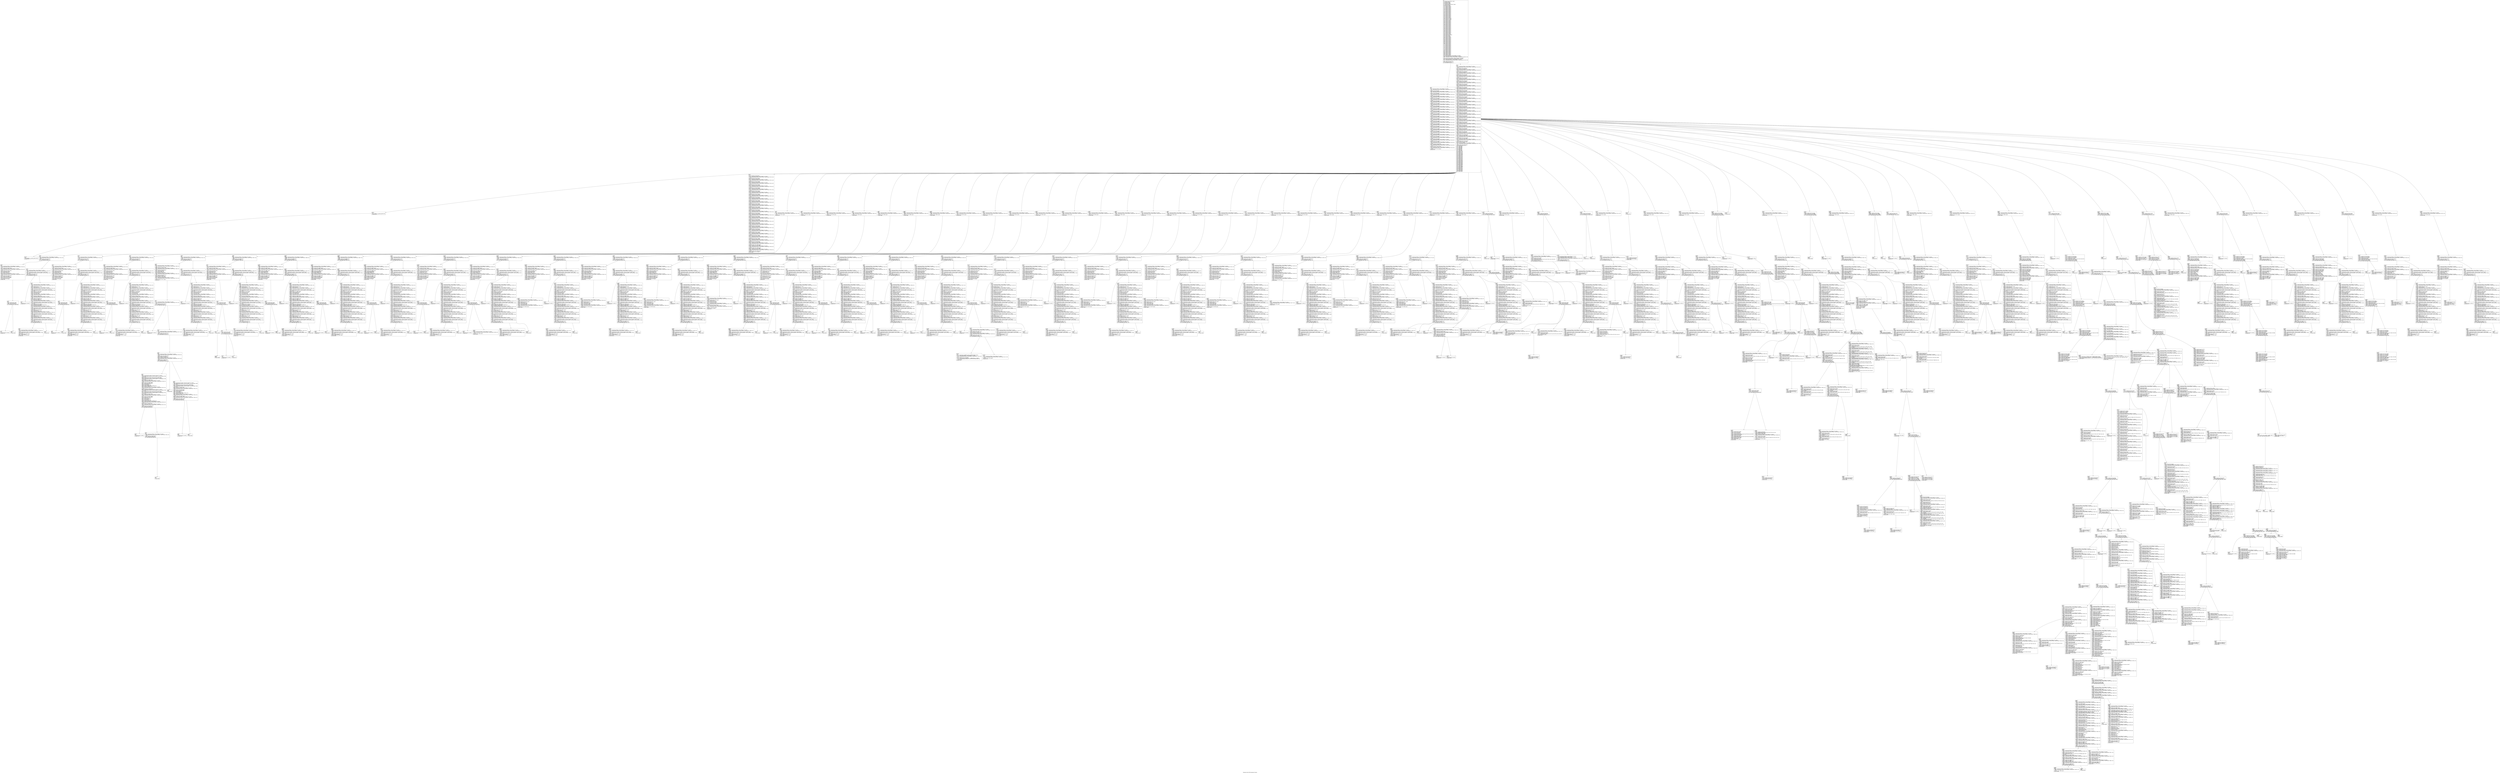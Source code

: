 digraph "Dominator tree for 'BZ2_decompress' function" {
	label="Dominator tree for 'BZ2_decompress' function";

	Node0xe960b0 [shape=record,label="{%1:\l  %2 = alloca %struct.DState*, align 8\l  %3 = alloca i8, align 1\l  %4 = alloca i32, align 4\l  %5 = alloca i32, align 4\l  %6 = alloca i32, align 4\l  %7 = alloca %struct.bz_stream*, align 8\l  %8 = alloca i32, align 4\l  %9 = alloca i32, align 4\l  %10 = alloca i32, align 4\l  %11 = alloca i32, align 4\l  %12 = alloca i32, align 4\l  %13 = alloca i32, align 4\l  %14 = alloca i32, align 4\l  %15 = alloca i32, align 4\l  %16 = alloca i32, align 4\l  %17 = alloca i32, align 4\l  %18 = alloca i32, align 4\l  %19 = alloca i32, align 4\l  %20 = alloca i32, align 4\l  %21 = alloca i32, align 4\l  %22 = alloca i32, align 4\l  %23 = alloca i32, align 4\l  %24 = alloca i32, align 4\l  %25 = alloca i32, align 4\l  %26 = alloca i32, align 4\l  %27 = alloca i32, align 4\l  %28 = alloca i32, align 4\l  %29 = alloca i32*, align 8\l  %30 = alloca i32*, align 8\l  %31 = alloca i32*, align 8\l  %32 = alloca i32, align 4\l  %33 = alloca i32, align 4\l  %34 = alloca i32, align 4\l  %35 = alloca i32, align 4\l  %36 = alloca i32, align 4\l  %37 = alloca i32, align 4\l  %38 = alloca i32, align 4\l  %39 = alloca i32, align 4\l  %40 = alloca i32, align 4\l  %41 = alloca i32, align 4\l  %42 = alloca i32, align 4\l  %43 = alloca i32, align 4\l  %44 = alloca i32, align 4\l  %45 = alloca i32, align 4\l  %46 = alloca i32, align 4\l  %47 = alloca i32, align 4\l  %48 = alloca i32, align 4\l  %49 = alloca i32, align 4\l  %50 = alloca i32, align 4\l  %51 = alloca i32, align 4\l  %52 = alloca i32, align 4\l  %53 = alloca i32, align 4\l  %54 = alloca i32, align 4\l  %55 = alloca [6 x i8], align 1\l  %56 = alloca i8, align 1\l  %57 = alloca i8, align 1\l  %58 = alloca i32, align 4\l  %59 = alloca i32, align 4\l  %60 = alloca i32, align 4\l  %61 = alloca i32, align 4\l  %62 = alloca i32, align 4\l  %63 = alloca i32, align 4\l  %64 = alloca i32, align 4\l  %65 = alloca i32, align 4\l  %66 = alloca i32, align 4\l  %67 = alloca i32, align 4\l  %68 = alloca i32, align 4\l  %69 = alloca i32, align 4\l  %70 = alloca i32, align 4\l  %71 = alloca i32, align 4\l  %72 = alloca i32, align 4\l  %73 = alloca i32, align 4\l  %74 = alloca i32, align 4\l  %75 = alloca i32, align 4\l  %76 = alloca i32, align 4\l  %77 = alloca i32, align 4\l  %78 = alloca i32, align 4\l  %79 = alloca i32, align 4\l  %80 = alloca i32, align 4\l  %81 = alloca i32, align 4\l  %82 = alloca i32, align 4\l  %83 = alloca i32, align 4\l  %84 = alloca i32, align 4\l  %85 = alloca i32, align 4\l  %86 = alloca i32, align 4\l  %87 = alloca i32, align 4\l  store %struct.DState* %0, %struct.DState** %2, align 8\l  %88 = load %struct.DState*, %struct.DState** %2, align 8\l  %89 = getelementptr inbounds %struct.DState, %struct.DState* %88, i32 0, i32\l... 0\l  %90 = load %struct.bz_stream*, %struct.bz_stream** %89, align 8\l  store %struct.bz_stream* %90, %struct.bz_stream** %7, align 8\l  %91 = load %struct.DState*, %struct.DState** %2, align 8\l  %92 = getelementptr inbounds %struct.DState, %struct.DState* %91, i32 0, i32\l... 1\l  %93 = load i32, i32* %92, align 8\l  %94 = icmp eq i32 %93, 10\l  br i1 %94, label %95, label %144\l}"];
	Node0xe960b0 -> Node0xe967f0;
	Node0xe960b0 -> Node0xe91e00;
	Node0xe967f0 [shape=record,label="{%95:\l95:                                               \l  %96 = load %struct.DState*, %struct.DState** %2, align 8\l  %97 = getelementptr inbounds %struct.DState, %struct.DState* %96, i32 0, i32\l... 40\l  store i32 0, i32* %97, align 4\l  %98 = load %struct.DState*, %struct.DState** %2, align 8\l  %99 = getelementptr inbounds %struct.DState, %struct.DState* %98, i32 0, i32\l... 41\l  store i32 0, i32* %99, align 8\l  %100 = load %struct.DState*, %struct.DState** %2, align 8\l  %101 = getelementptr inbounds %struct.DState, %struct.DState* %100, i32 0,\l... i32 42\l  store i32 0, i32* %101, align 4\l  %102 = load %struct.DState*, %struct.DState** %2, align 8\l  %103 = getelementptr inbounds %struct.DState, %struct.DState* %102, i32 0,\l... i32 43\l  store i32 0, i32* %103, align 8\l  %104 = load %struct.DState*, %struct.DState** %2, align 8\l  %105 = getelementptr inbounds %struct.DState, %struct.DState* %104, i32 0,\l... i32 44\l  store i32 0, i32* %105, align 4\l  %106 = load %struct.DState*, %struct.DState** %2, align 8\l  %107 = getelementptr inbounds %struct.DState, %struct.DState* %106, i32 0,\l... i32 45\l  store i32 0, i32* %107, align 8\l  %108 = load %struct.DState*, %struct.DState** %2, align 8\l  %109 = getelementptr inbounds %struct.DState, %struct.DState* %108, i32 0,\l... i32 46\l  store i32 0, i32* %109, align 4\l  %110 = load %struct.DState*, %struct.DState** %2, align 8\l  %111 = getelementptr inbounds %struct.DState, %struct.DState* %110, i32 0,\l... i32 47\l  store i32 0, i32* %111, align 8\l  %112 = load %struct.DState*, %struct.DState** %2, align 8\l  %113 = getelementptr inbounds %struct.DState, %struct.DState* %112, i32 0,\l... i32 48\l  store i32 0, i32* %113, align 4\l  %114 = load %struct.DState*, %struct.DState** %2, align 8\l  %115 = getelementptr inbounds %struct.DState, %struct.DState* %114, i32 0,\l... i32 49\l  store i32 0, i32* %115, align 8\l  %116 = load %struct.DState*, %struct.DState** %2, align 8\l  %117 = getelementptr inbounds %struct.DState, %struct.DState* %116, i32 0,\l... i32 50\l  store i32 0, i32* %117, align 4\l  %118 = load %struct.DState*, %struct.DState** %2, align 8\l  %119 = getelementptr inbounds %struct.DState, %struct.DState* %118, i32 0,\l... i32 51\l  store i32 0, i32* %119, align 8\l  %120 = load %struct.DState*, %struct.DState** %2, align 8\l  %121 = getelementptr inbounds %struct.DState, %struct.DState* %120, i32 0,\l... i32 52\l  store i32 0, i32* %121, align 4\l  %122 = load %struct.DState*, %struct.DState** %2, align 8\l  %123 = getelementptr inbounds %struct.DState, %struct.DState* %122, i32 0,\l... i32 53\l  store i32 0, i32* %123, align 8\l  %124 = load %struct.DState*, %struct.DState** %2, align 8\l  %125 = getelementptr inbounds %struct.DState, %struct.DState* %124, i32 0,\l... i32 54\l  store i32 0, i32* %125, align 4\l  %126 = load %struct.DState*, %struct.DState** %2, align 8\l  %127 = getelementptr inbounds %struct.DState, %struct.DState* %126, i32 0,\l... i32 55\l  store i32 0, i32* %127, align 8\l  %128 = load %struct.DState*, %struct.DState** %2, align 8\l  %129 = getelementptr inbounds %struct.DState, %struct.DState* %128, i32 0,\l... i32 56\l  store i32 0, i32* %129, align 4\l  %130 = load %struct.DState*, %struct.DState** %2, align 8\l  %131 = getelementptr inbounds %struct.DState, %struct.DState* %130, i32 0,\l... i32 57\l  store i32 0, i32* %131, align 8\l  %132 = load %struct.DState*, %struct.DState** %2, align 8\l  %133 = getelementptr inbounds %struct.DState, %struct.DState* %132, i32 0,\l... i32 58\l  store i32 0, i32* %133, align 4\l  %134 = load %struct.DState*, %struct.DState** %2, align 8\l  %135 = getelementptr inbounds %struct.DState, %struct.DState* %134, i32 0,\l... i32 59\l  store i32 0, i32* %135, align 8\l  %136 = load %struct.DState*, %struct.DState** %2, align 8\l  %137 = getelementptr inbounds %struct.DState, %struct.DState* %136, i32 0,\l... i32 60\l  store i32 0, i32* %137, align 4\l  %138 = load %struct.DState*, %struct.DState** %2, align 8\l  %139 = getelementptr inbounds %struct.DState, %struct.DState* %138, i32 0,\l... i32 61\l  store i32* null, i32** %139, align 8\l  %140 = load %struct.DState*, %struct.DState** %2, align 8\l  %141 = getelementptr inbounds %struct.DState, %struct.DState* %140, i32 0,\l... i32 62\l  store i32* null, i32** %141, align 8\l  %142 = load %struct.DState*, %struct.DState** %2, align 8\l  %143 = getelementptr inbounds %struct.DState, %struct.DState* %142, i32 0,\l... i32 63\l  store i32* null, i32** %143, align 8\l  br label %144\l}"];
	Node0xe91e00 [shape=record,label="{%144:\l144:                                              \l  %145 = load %struct.DState*, %struct.DState** %2, align 8\l  %146 = getelementptr inbounds %struct.DState, %struct.DState* %145, i32 0,\l... i32 40\l  %147 = load i32, i32* %146, align 4\l  store i32 %147, i32* %8, align 4\l  %148 = load %struct.DState*, %struct.DState** %2, align 8\l  %149 = getelementptr inbounds %struct.DState, %struct.DState* %148, i32 0,\l... i32 41\l  %150 = load i32, i32* %149, align 8\l  store i32 %150, i32* %9, align 4\l  %151 = load %struct.DState*, %struct.DState** %2, align 8\l  %152 = getelementptr inbounds %struct.DState, %struct.DState* %151, i32 0,\l... i32 42\l  %153 = load i32, i32* %152, align 4\l  store i32 %153, i32* %10, align 4\l  %154 = load %struct.DState*, %struct.DState** %2, align 8\l  %155 = getelementptr inbounds %struct.DState, %struct.DState* %154, i32 0,\l... i32 43\l  %156 = load i32, i32* %155, align 8\l  store i32 %156, i32* %11, align 4\l  %157 = load %struct.DState*, %struct.DState** %2, align 8\l  %158 = getelementptr inbounds %struct.DState, %struct.DState* %157, i32 0,\l... i32 44\l  %159 = load i32, i32* %158, align 4\l  store i32 %159, i32* %12, align 4\l  %160 = load %struct.DState*, %struct.DState** %2, align 8\l  %161 = getelementptr inbounds %struct.DState, %struct.DState* %160, i32 0,\l... i32 45\l  %162 = load i32, i32* %161, align 8\l  store i32 %162, i32* %13, align 4\l  %163 = load %struct.DState*, %struct.DState** %2, align 8\l  %164 = getelementptr inbounds %struct.DState, %struct.DState* %163, i32 0,\l... i32 46\l  %165 = load i32, i32* %164, align 4\l  store i32 %165, i32* %14, align 4\l  %166 = load %struct.DState*, %struct.DState** %2, align 8\l  %167 = getelementptr inbounds %struct.DState, %struct.DState* %166, i32 0,\l... i32 47\l  %168 = load i32, i32* %167, align 8\l  store i32 %168, i32* %15, align 4\l  %169 = load %struct.DState*, %struct.DState** %2, align 8\l  %170 = getelementptr inbounds %struct.DState, %struct.DState* %169, i32 0,\l... i32 48\l  %171 = load i32, i32* %170, align 4\l  store i32 %171, i32* %16, align 4\l  %172 = load %struct.DState*, %struct.DState** %2, align 8\l  %173 = getelementptr inbounds %struct.DState, %struct.DState* %172, i32 0,\l... i32 49\l  %174 = load i32, i32* %173, align 8\l  store i32 %174, i32* %17, align 4\l  %175 = load %struct.DState*, %struct.DState** %2, align 8\l  %176 = getelementptr inbounds %struct.DState, %struct.DState* %175, i32 0,\l... i32 50\l  %177 = load i32, i32* %176, align 4\l  store i32 %177, i32* %18, align 4\l  %178 = load %struct.DState*, %struct.DState** %2, align 8\l  %179 = getelementptr inbounds %struct.DState, %struct.DState* %178, i32 0,\l... i32 51\l  %180 = load i32, i32* %179, align 8\l  store i32 %180, i32* %19, align 4\l  %181 = load %struct.DState*, %struct.DState** %2, align 8\l  %182 = getelementptr inbounds %struct.DState, %struct.DState* %181, i32 0,\l... i32 52\l  %183 = load i32, i32* %182, align 4\l  store i32 %183, i32* %20, align 4\l  %184 = load %struct.DState*, %struct.DState** %2, align 8\l  %185 = getelementptr inbounds %struct.DState, %struct.DState* %184, i32 0,\l... i32 53\l  %186 = load i32, i32* %185, align 8\l  store i32 %186, i32* %21, align 4\l  %187 = load %struct.DState*, %struct.DState** %2, align 8\l  %188 = getelementptr inbounds %struct.DState, %struct.DState* %187, i32 0,\l... i32 54\l  %189 = load i32, i32* %188, align 4\l  store i32 %189, i32* %22, align 4\l  %190 = load %struct.DState*, %struct.DState** %2, align 8\l  %191 = getelementptr inbounds %struct.DState, %struct.DState* %190, i32 0,\l... i32 55\l  %192 = load i32, i32* %191, align 8\l  store i32 %192, i32* %23, align 4\l  %193 = load %struct.DState*, %struct.DState** %2, align 8\l  %194 = getelementptr inbounds %struct.DState, %struct.DState* %193, i32 0,\l... i32 56\l  %195 = load i32, i32* %194, align 4\l  store i32 %195, i32* %24, align 4\l  %196 = load %struct.DState*, %struct.DState** %2, align 8\l  %197 = getelementptr inbounds %struct.DState, %struct.DState* %196, i32 0,\l... i32 57\l  %198 = load i32, i32* %197, align 8\l  store i32 %198, i32* %25, align 4\l  %199 = load %struct.DState*, %struct.DState** %2, align 8\l  %200 = getelementptr inbounds %struct.DState, %struct.DState* %199, i32 0,\l... i32 58\l  %201 = load i32, i32* %200, align 4\l  store i32 %201, i32* %26, align 4\l  %202 = load %struct.DState*, %struct.DState** %2, align 8\l  %203 = getelementptr inbounds %struct.DState, %struct.DState* %202, i32 0,\l... i32 59\l  %204 = load i32, i32* %203, align 8\l  store i32 %204, i32* %27, align 4\l  %205 = load %struct.DState*, %struct.DState** %2, align 8\l  %206 = getelementptr inbounds %struct.DState, %struct.DState* %205, i32 0,\l... i32 60\l  %207 = load i32, i32* %206, align 4\l  store i32 %207, i32* %28, align 4\l  %208 = load %struct.DState*, %struct.DState** %2, align 8\l  %209 = getelementptr inbounds %struct.DState, %struct.DState* %208, i32 0,\l... i32 61\l  %210 = load i32*, i32** %209, align 8\l  store i32* %210, i32** %29, align 8\l  %211 = load %struct.DState*, %struct.DState** %2, align 8\l  %212 = getelementptr inbounds %struct.DState, %struct.DState* %211, i32 0,\l... i32 62\l  %213 = load i32*, i32** %212, align 8\l  store i32* %213, i32** %30, align 8\l  %214 = load %struct.DState*, %struct.DState** %2, align 8\l  %215 = getelementptr inbounds %struct.DState, %struct.DState* %214, i32 0,\l... i32 63\l  %216 = load i32*, i32** %215, align 8\l  store i32* %216, i32** %31, align 8\l  store i32 0, i32* %4, align 4\l  %217 = load %struct.DState*, %struct.DState** %2, align 8\l  %218 = getelementptr inbounds %struct.DState, %struct.DState* %217, i32 0,\l... i32 1\l  %219 = load i32, i32* %218, align 8\l  switch i32 %219, label %5715 [\l    i32 10, label %220\l    i32 11, label %309\l    i32 12, label %398\l    i32 13, label %487\l    i32 14, label %663\l    i32 15, label %757\l    i32 16, label %846\l    i32 17, label %935\l    i32 18, label %1024\l    i32 19, label %1113\l    i32 20, label %1219\l    i32 21, label %1312\l    i32 22, label %1405\l    i32 23, label %1498\l    i32 24, label %1591\l    i32 25, label %1679\l    i32 26, label %1772\l    i32 27, label %1865\l    i32 28, label %1979\l    i32 29, label %2112\l    i32 30, label %2229\l    i32 31, label %2319\l    i32 32, label %2412\l    i32 33, label %2583\l    i32 34, label %2679\l    i32 35, label %2768\l    i32 36, label %3081\l    i32 37, label %3186\l    i32 38, label %3381\l    i32 39, label %3486\l    i32 40, label %4047\l    i32 41, label %4152\l    i32 42, label %4894\l    i32 43, label %4983\l    i32 44, label %5072\l    i32 45, label %5161\l    i32 46, label %5250\l    i32 47, label %5341\l    i32 48, label %5434\l    i32 49, label %5527\l    i32 50, label %5620\l  ]\l}"];
	Node0xe91e00 -> Node0xb2bba0;
	Node0xe91e00 -> Node0xce9d60;
	Node0xe91e00 -> Node0xd84a60;
	Node0xe91e00 -> Node0xdcb0b0;
	Node0xe91e00 -> Node0xb6a750;
	Node0xe91e00 -> Node0xdab9e0;
	Node0xe91e00 -> Node0xd5a3e0;
	Node0xe91e00 -> Node0xdd08c0;
	Node0xe91e00 -> Node0xcad470;
	Node0xe91e00 -> Node0xdbf410;
	Node0xe91e00 -> Node0xc07730;
	Node0xe91e00 -> Node0xdb9b50;
	Node0xe91e00 -> Node0xdd30c0;
	Node0xe91e00 -> Node0xcb34d0;
	Node0xe91e00 -> Node0xd7e4b0;
	Node0xe91e00 -> Node0xdd3e10;
	Node0xe91e00 -> Node0xe5d5a0;
	Node0xe91e00 -> Node0xbc8a50;
	Node0xe91e00 -> Node0xc20060;
	Node0xe91e00 -> Node0xdc9d30;
	Node0xe91e00 -> Node0xb34360;
	Node0xe91e00 -> Node0xc00ef0;
	Node0xe91e00 -> Node0xc017a0;
	Node0xe91e00 -> Node0xd93580;
	Node0xe91e00 -> Node0xe5fdc0;
	Node0xe91e00 -> Node0xe59d20;
	Node0xe91e00 -> Node0xc0ceb0;
	Node0xe91e00 -> Node0xdbacf0;
	Node0xe91e00 -> Node0xdd0710;
	Node0xe91e00 -> Node0xda8690;
	Node0xe91e00 -> Node0xd396e0;
	Node0xe91e00 -> Node0xdcd420;
	Node0xe91e00 -> Node0xdb5f40;
	Node0xe91e00 -> Node0xb1ac30;
	Node0xe91e00 -> Node0xdd7740;
	Node0xe91e00 -> Node0xdc56a0;
	Node0xe91e00 -> Node0xe3a6c0;
	Node0xe91e00 -> Node0xdc6f30;
	Node0xe91e00 -> Node0xdd1fd0;
	Node0xe91e00 -> Node0xdcb8a0;
	Node0xe91e00 -> Node0xd91fc0;
	Node0xe91e00 -> Node0xb0c5a0;
	Node0xe91e00 -> Node0xdbf870;
	Node0xe91e00 -> Node0xd73b80;
	Node0xe91e00 -> Node0xd83cc0;
	Node0xe91e00 -> Node0xe5e9e0;
	Node0xe91e00 -> Node0xe5fb10;
	Node0xe91e00 -> Node0xcf34d0;
	Node0xe91e00 -> Node0xbffd90;
	Node0xe91e00 -> Node0xdb1ac0;
	Node0xe91e00 -> Node0xe089f0;
	Node0xe91e00 -> Node0xbfb810;
	Node0xe91e00 -> Node0xe047c0;
	Node0xe91e00 -> Node0xb5c420;
	Node0xe91e00 -> Node0xdb96f0;
	Node0xe91e00 -> Node0xdbd070;
	Node0xe91e00 -> Node0xe51be0;
	Node0xb2bba0 [shape=record,label="{%5715:\l5715:                                             \l  call void @BZ2_bz__AssertH__fail(i32 4001)\l  br label %5716\l}"];
	Node0xb2bba0 -> Node0xd77120;
	Node0xd77120 [shape=record,label="{%5716:\l5716:                                             \l  call void @BZ2_bz__AssertH__fail(i32 4002)\l  br label %5717\l}"];
	Node0xce9d60 [shape=record,label="{%5717:\l5717:                                             \l  %5718 = load i32, i32* %8, align 4\l  %5719 = load %struct.DState*, %struct.DState** %2, align 8\l  %5720 = getelementptr inbounds %struct.DState, %struct.DState* %5719, i32 0,\l... i32 40\l  store i32 %5718, i32* %5720, align 4\l  %5721 = load i32, i32* %9, align 4\l  %5722 = load %struct.DState*, %struct.DState** %2, align 8\l  %5723 = getelementptr inbounds %struct.DState, %struct.DState* %5722, i32 0,\l... i32 41\l  store i32 %5721, i32* %5723, align 8\l  %5724 = load i32, i32* %10, align 4\l  %5725 = load %struct.DState*, %struct.DState** %2, align 8\l  %5726 = getelementptr inbounds %struct.DState, %struct.DState* %5725, i32 0,\l... i32 42\l  store i32 %5724, i32* %5726, align 4\l  %5727 = load i32, i32* %11, align 4\l  %5728 = load %struct.DState*, %struct.DState** %2, align 8\l  %5729 = getelementptr inbounds %struct.DState, %struct.DState* %5728, i32 0,\l... i32 43\l  store i32 %5727, i32* %5729, align 8\l  %5730 = load i32, i32* %12, align 4\l  %5731 = load %struct.DState*, %struct.DState** %2, align 8\l  %5732 = getelementptr inbounds %struct.DState, %struct.DState* %5731, i32 0,\l... i32 44\l  store i32 %5730, i32* %5732, align 4\l  %5733 = load i32, i32* %13, align 4\l  %5734 = load %struct.DState*, %struct.DState** %2, align 8\l  %5735 = getelementptr inbounds %struct.DState, %struct.DState* %5734, i32 0,\l... i32 45\l  store i32 %5733, i32* %5735, align 8\l  %5736 = load i32, i32* %14, align 4\l  %5737 = load %struct.DState*, %struct.DState** %2, align 8\l  %5738 = getelementptr inbounds %struct.DState, %struct.DState* %5737, i32 0,\l... i32 46\l  store i32 %5736, i32* %5738, align 4\l  %5739 = load i32, i32* %15, align 4\l  %5740 = load %struct.DState*, %struct.DState** %2, align 8\l  %5741 = getelementptr inbounds %struct.DState, %struct.DState* %5740, i32 0,\l... i32 47\l  store i32 %5739, i32* %5741, align 8\l  %5742 = load i32, i32* %16, align 4\l  %5743 = load %struct.DState*, %struct.DState** %2, align 8\l  %5744 = getelementptr inbounds %struct.DState, %struct.DState* %5743, i32 0,\l... i32 48\l  store i32 %5742, i32* %5744, align 4\l  %5745 = load i32, i32* %17, align 4\l  %5746 = load %struct.DState*, %struct.DState** %2, align 8\l  %5747 = getelementptr inbounds %struct.DState, %struct.DState* %5746, i32 0,\l... i32 49\l  store i32 %5745, i32* %5747, align 8\l  %5748 = load i32, i32* %18, align 4\l  %5749 = load %struct.DState*, %struct.DState** %2, align 8\l  %5750 = getelementptr inbounds %struct.DState, %struct.DState* %5749, i32 0,\l... i32 50\l  store i32 %5748, i32* %5750, align 4\l  %5751 = load i32, i32* %19, align 4\l  %5752 = load %struct.DState*, %struct.DState** %2, align 8\l  %5753 = getelementptr inbounds %struct.DState, %struct.DState* %5752, i32 0,\l... i32 51\l  store i32 %5751, i32* %5753, align 8\l  %5754 = load i32, i32* %20, align 4\l  %5755 = load %struct.DState*, %struct.DState** %2, align 8\l  %5756 = getelementptr inbounds %struct.DState, %struct.DState* %5755, i32 0,\l... i32 52\l  store i32 %5754, i32* %5756, align 4\l  %5757 = load i32, i32* %21, align 4\l  %5758 = load %struct.DState*, %struct.DState** %2, align 8\l  %5759 = getelementptr inbounds %struct.DState, %struct.DState* %5758, i32 0,\l... i32 53\l  store i32 %5757, i32* %5759, align 8\l  %5760 = load i32, i32* %22, align 4\l  %5761 = load %struct.DState*, %struct.DState** %2, align 8\l  %5762 = getelementptr inbounds %struct.DState, %struct.DState* %5761, i32 0,\l... i32 54\l  store i32 %5760, i32* %5762, align 4\l  %5763 = load i32, i32* %23, align 4\l  %5764 = load %struct.DState*, %struct.DState** %2, align 8\l  %5765 = getelementptr inbounds %struct.DState, %struct.DState* %5764, i32 0,\l... i32 55\l  store i32 %5763, i32* %5765, align 8\l  %5766 = load i32, i32* %24, align 4\l  %5767 = load %struct.DState*, %struct.DState** %2, align 8\l  %5768 = getelementptr inbounds %struct.DState, %struct.DState* %5767, i32 0,\l... i32 56\l  store i32 %5766, i32* %5768, align 4\l  %5769 = load i32, i32* %25, align 4\l  %5770 = load %struct.DState*, %struct.DState** %2, align 8\l  %5771 = getelementptr inbounds %struct.DState, %struct.DState* %5770, i32 0,\l... i32 57\l  store i32 %5769, i32* %5771, align 8\l  %5772 = load i32, i32* %26, align 4\l  %5773 = load %struct.DState*, %struct.DState** %2, align 8\l  %5774 = getelementptr inbounds %struct.DState, %struct.DState* %5773, i32 0,\l... i32 58\l  store i32 %5772, i32* %5774, align 4\l  %5775 = load i32, i32* %27, align 4\l  %5776 = load %struct.DState*, %struct.DState** %2, align 8\l  %5777 = getelementptr inbounds %struct.DState, %struct.DState* %5776, i32 0,\l... i32 59\l  store i32 %5775, i32* %5777, align 8\l  %5778 = load i32, i32* %28, align 4\l  %5779 = load %struct.DState*, %struct.DState** %2, align 8\l  %5780 = getelementptr inbounds %struct.DState, %struct.DState* %5779, i32 0,\l... i32 60\l  store i32 %5778, i32* %5780, align 4\l  %5781 = load i32*, i32** %29, align 8\l  %5782 = load %struct.DState*, %struct.DState** %2, align 8\l  %5783 = getelementptr inbounds %struct.DState, %struct.DState* %5782, i32 0,\l... i32 61\l  store i32* %5781, i32** %5783, align 8\l  %5784 = load i32*, i32** %30, align 8\l  %5785 = load %struct.DState*, %struct.DState** %2, align 8\l  %5786 = getelementptr inbounds %struct.DState, %struct.DState* %5785, i32 0,\l... i32 62\l  store i32* %5784, i32** %5786, align 8\l  %5787 = load i32*, i32** %31, align 8\l  %5788 = load %struct.DState*, %struct.DState** %2, align 8\l  %5789 = getelementptr inbounds %struct.DState, %struct.DState* %5788, i32 0,\l... i32 63\l  store i32* %5787, i32** %5789, align 8\l  %5790 = load i32, i32* %4, align 4\l  ret i32 %5790\l}"];
	Node0xd84a60 [shape=record,label="{%220:\l220:                                              \l  %221 = load %struct.DState*, %struct.DState** %2, align 8\l  %222 = getelementptr inbounds %struct.DState, %struct.DState* %221, i32 0,\l... i32 1\l  store i32 10, i32* %222, align 8\l  br label %223\l}"];
	Node0xd84a60 -> Node0xdbd140;
	Node0xdbd140 [shape=record,label="{%223:\l223:                                              \l  %224 = load %struct.DState*, %struct.DState** %2, align 8\l  %225 = getelementptr inbounds %struct.DState, %struct.DState* %224, i32 0,\l... i32 8\l  %226 = load i32, i32* %225, align 4\l  %227 = icmp sge i32 %226, 8\l  br i1 %227, label %228, label %244\l}"];
	Node0xdbd140 -> Node0xd7e150;
	Node0xdbd140 -> Node0xe96c70;
	Node0xd7e150 [shape=record,label="{%228:\l228:                                              \l  %229 = load %struct.DState*, %struct.DState** %2, align 8\l  %230 = getelementptr inbounds %struct.DState, %struct.DState* %229, i32 0,\l... i32 7\l  %231 = load i32, i32* %230, align 8\l  %232 = load %struct.DState*, %struct.DState** %2, align 8\l  %233 = getelementptr inbounds %struct.DState, %struct.DState* %232, i32 0,\l... i32 8\l  %234 = load i32, i32* %233, align 4\l  %235 = sub nsw i32 %234, 8\l  %236 = lshr i32 %231, %235\l  %237 = and i32 %236, 255\l  store i32 %237, i32* %32, align 4\l  %238 = load %struct.DState*, %struct.DState** %2, align 8\l  %239 = getelementptr inbounds %struct.DState, %struct.DState* %238, i32 0,\l... i32 8\l  %240 = load i32, i32* %239, align 4\l  %241 = sub nsw i32 %240, 8\l  store i32 %241, i32* %239, align 4\l  %242 = load i32, i32* %32, align 4\l  %243 = trunc i32 %242 to i8\l  store i8 %243, i8* %3, align 1\l  br label %303\l}"];
	Node0xd7e150 -> Node0xd24f80;
	Node0xd24f80 [shape=record,label="{%303:\l303:                                              \l  %304 = load i8, i8* %3, align 1\l  %305 = zext i8 %304 to i32\l  %306 = icmp ne i32 %305, 66\l  br i1 %306, label %307, label %308\l}"];
	Node0xd24f80 -> Node0xe63a80;
	Node0xd24f80 -> Node0xdc5b90;
	Node0xe63a80 [shape=record,label="{%307:\l307:                                              \l  store i32 -5, i32* %4, align 4\l  br label %5717\l}"];
	Node0xdc5b90 [shape=record,label="{%308:\l308:                                              \l  br label %309\l}"];
	Node0xe96c70 [shape=record,label="{%244:\l244:                                              \l  %245 = load %struct.DState*, %struct.DState** %2, align 8\l  %246 = getelementptr inbounds %struct.DState, %struct.DState* %245, i32 0,\l... i32 0\l  %247 = load %struct.bz_stream*, %struct.bz_stream** %246, align 8\l  %248 = getelementptr inbounds %struct.bz_stream, %struct.bz_stream* %247,\l... i32 0, i32 1\l  %249 = load i32, i32* %248, align 8\l  %250 = icmp eq i32 %249, 0\l  br i1 %250, label %251, label %252\l}"];
	Node0xe96c70 -> Node0xe96cb0;
	Node0xe96c70 -> Node0xe96cf0;
	Node0xe96cb0 [shape=record,label="{%251:\l251:                                              \l  store i32 0, i32* %4, align 4\l  br label %5717\l}"];
	Node0xe96cf0 [shape=record,label="{%252:\l252:                                              \l  %253 = load %struct.DState*, %struct.DState** %2, align 8\l  %254 = getelementptr inbounds %struct.DState, %struct.DState* %253, i32 0,\l... i32 7\l  %255 = load i32, i32* %254, align 8\l  %256 = shl i32 %255, 8\l  %257 = load %struct.DState*, %struct.DState** %2, align 8\l  %258 = getelementptr inbounds %struct.DState, %struct.DState* %257, i32 0,\l... i32 0\l  %259 = load %struct.bz_stream*, %struct.bz_stream** %258, align 8\l  %260 = getelementptr inbounds %struct.bz_stream, %struct.bz_stream* %259,\l... i32 0, i32 0\l  %261 = load i8*, i8** %260, align 8\l  %262 = load i8, i8* %261, align 1\l  %263 = zext i8 %262 to i32\l  %264 = or i32 %256, %263\l  %265 = load %struct.DState*, %struct.DState** %2, align 8\l  %266 = getelementptr inbounds %struct.DState, %struct.DState* %265, i32 0,\l... i32 7\l  store i32 %264, i32* %266, align 8\l  %267 = load %struct.DState*, %struct.DState** %2, align 8\l  %268 = getelementptr inbounds %struct.DState, %struct.DState* %267, i32 0,\l... i32 8\l  %269 = load i32, i32* %268, align 4\l  %270 = add nsw i32 %269, 8\l  store i32 %270, i32* %268, align 4\l  %271 = load %struct.DState*, %struct.DState** %2, align 8\l  %272 = getelementptr inbounds %struct.DState, %struct.DState* %271, i32 0,\l... i32 0\l  %273 = load %struct.bz_stream*, %struct.bz_stream** %272, align 8\l  %274 = getelementptr inbounds %struct.bz_stream, %struct.bz_stream* %273,\l... i32 0, i32 0\l  %275 = load i8*, i8** %274, align 8\l  %276 = getelementptr inbounds i8, i8* %275, i32 1\l  store i8* %276, i8** %274, align 8\l  %277 = load %struct.DState*, %struct.DState** %2, align 8\l  %278 = getelementptr inbounds %struct.DState, %struct.DState* %277, i32 0,\l... i32 0\l  %279 = load %struct.bz_stream*, %struct.bz_stream** %278, align 8\l  %280 = getelementptr inbounds %struct.bz_stream, %struct.bz_stream* %279,\l... i32 0, i32 1\l  %281 = load i32, i32* %280, align 8\l  %282 = add i32 %281, -1\l  store i32 %282, i32* %280, align 8\l  %283 = load %struct.DState*, %struct.DState** %2, align 8\l  %284 = getelementptr inbounds %struct.DState, %struct.DState* %283, i32 0,\l... i32 0\l  %285 = load %struct.bz_stream*, %struct.bz_stream** %284, align 8\l  %286 = getelementptr inbounds %struct.bz_stream, %struct.bz_stream* %285,\l... i32 0, i32 2\l  %287 = load i32, i32* %286, align 4\l  %288 = add i32 %287, 1\l  store i32 %288, i32* %286, align 4\l  %289 = load %struct.DState*, %struct.DState** %2, align 8\l  %290 = getelementptr inbounds %struct.DState, %struct.DState* %289, i32 0,\l... i32 0\l  %291 = load %struct.bz_stream*, %struct.bz_stream** %290, align 8\l  %292 = getelementptr inbounds %struct.bz_stream, %struct.bz_stream* %291,\l... i32 0, i32 2\l  %293 = load i32, i32* %292, align 4\l  %294 = icmp eq i32 %293, 0\l  br i1 %294, label %295, label %302\l}"];
	Node0xe96cf0 -> Node0xe96d50;
	Node0xe96cf0 -> Node0xe96d90;
	Node0xe96d50 [shape=record,label="{%295:\l295:                                              \l  %296 = load %struct.DState*, %struct.DState** %2, align 8\l  %297 = getelementptr inbounds %struct.DState, %struct.DState* %296, i32 0,\l... i32 0\l  %298 = load %struct.bz_stream*, %struct.bz_stream** %297, align 8\l  %299 = getelementptr inbounds %struct.bz_stream, %struct.bz_stream* %298,\l... i32 0, i32 3\l  %300 = load i32, i32* %299, align 8\l  %301 = add i32 %300, 1\l  store i32 %301, i32* %299, align 8\l  br label %302\l}"];
	Node0xe96d90 [shape=record,label="{%302:\l302:                                              \l  br label %223\l}"];
	Node0xdcb0b0 [shape=record,label="{%309:\l309:                                              \l  %310 = load %struct.DState*, %struct.DState** %2, align 8\l  %311 = getelementptr inbounds %struct.DState, %struct.DState* %310, i32 0,\l... i32 1\l  store i32 11, i32* %311, align 8\l  br label %312\l}"];
	Node0xdcb0b0 -> Node0xd9b310;
	Node0xd9b310 [shape=record,label="{%312:\l312:                                              \l  %313 = load %struct.DState*, %struct.DState** %2, align 8\l  %314 = getelementptr inbounds %struct.DState, %struct.DState* %313, i32 0,\l... i32 8\l  %315 = load i32, i32* %314, align 4\l  %316 = icmp sge i32 %315, 8\l  br i1 %316, label %317, label %333\l}"];
	Node0xd9b310 -> Node0xbf4530;
	Node0xd9b310 -> Node0xe96af0;
	Node0xbf4530 [shape=record,label="{%317:\l317:                                              \l  %318 = load %struct.DState*, %struct.DState** %2, align 8\l  %319 = getelementptr inbounds %struct.DState, %struct.DState* %318, i32 0,\l... i32 7\l  %320 = load i32, i32* %319, align 8\l  %321 = load %struct.DState*, %struct.DState** %2, align 8\l  %322 = getelementptr inbounds %struct.DState, %struct.DState* %321, i32 0,\l... i32 8\l  %323 = load i32, i32* %322, align 4\l  %324 = sub nsw i32 %323, 8\l  %325 = lshr i32 %320, %324\l  %326 = and i32 %325, 255\l  store i32 %326, i32* %33, align 4\l  %327 = load %struct.DState*, %struct.DState** %2, align 8\l  %328 = getelementptr inbounds %struct.DState, %struct.DState* %327, i32 0,\l... i32 8\l  %329 = load i32, i32* %328, align 4\l  %330 = sub nsw i32 %329, 8\l  store i32 %330, i32* %328, align 4\l  %331 = load i32, i32* %33, align 4\l  %332 = trunc i32 %331 to i8\l  store i8 %332, i8* %3, align 1\l  br label %392\l}"];
	Node0xbf4530 -> Node0xbf4170;
	Node0xbf4170 [shape=record,label="{%392:\l392:                                              \l  %393 = load i8, i8* %3, align 1\l  %394 = zext i8 %393 to i32\l  %395 = icmp ne i32 %394, 90\l  br i1 %395, label %396, label %397\l}"];
	Node0xbf4170 -> Node0xe5f570;
	Node0xbf4170 -> Node0xb18420;
	Node0xe5f570 [shape=record,label="{%396:\l396:                                              \l  store i32 -5, i32* %4, align 4\l  br label %5717\l}"];
	Node0xb18420 [shape=record,label="{%397:\l397:                                              \l  br label %398\l}"];
	Node0xe96af0 [shape=record,label="{%333:\l333:                                              \l  %334 = load %struct.DState*, %struct.DState** %2, align 8\l  %335 = getelementptr inbounds %struct.DState, %struct.DState* %334, i32 0,\l... i32 0\l  %336 = load %struct.bz_stream*, %struct.bz_stream** %335, align 8\l  %337 = getelementptr inbounds %struct.bz_stream, %struct.bz_stream* %336,\l... i32 0, i32 1\l  %338 = load i32, i32* %337, align 8\l  %339 = icmp eq i32 %338, 0\l  br i1 %339, label %340, label %341\l}"];
	Node0xe96af0 -> Node0xe96b30;
	Node0xe96af0 -> Node0xe96b70;
	Node0xe96b30 [shape=record,label="{%340:\l340:                                              \l  store i32 0, i32* %4, align 4\l  br label %5717\l}"];
	Node0xe96b70 [shape=record,label="{%341:\l341:                                              \l  %342 = load %struct.DState*, %struct.DState** %2, align 8\l  %343 = getelementptr inbounds %struct.DState, %struct.DState* %342, i32 0,\l... i32 7\l  %344 = load i32, i32* %343, align 8\l  %345 = shl i32 %344, 8\l  %346 = load %struct.DState*, %struct.DState** %2, align 8\l  %347 = getelementptr inbounds %struct.DState, %struct.DState* %346, i32 0,\l... i32 0\l  %348 = load %struct.bz_stream*, %struct.bz_stream** %347, align 8\l  %349 = getelementptr inbounds %struct.bz_stream, %struct.bz_stream* %348,\l... i32 0, i32 0\l  %350 = load i8*, i8** %349, align 8\l  %351 = load i8, i8* %350, align 1\l  %352 = zext i8 %351 to i32\l  %353 = or i32 %345, %352\l  %354 = load %struct.DState*, %struct.DState** %2, align 8\l  %355 = getelementptr inbounds %struct.DState, %struct.DState* %354, i32 0,\l... i32 7\l  store i32 %353, i32* %355, align 8\l  %356 = load %struct.DState*, %struct.DState** %2, align 8\l  %357 = getelementptr inbounds %struct.DState, %struct.DState* %356, i32 0,\l... i32 8\l  %358 = load i32, i32* %357, align 4\l  %359 = add nsw i32 %358, 8\l  store i32 %359, i32* %357, align 4\l  %360 = load %struct.DState*, %struct.DState** %2, align 8\l  %361 = getelementptr inbounds %struct.DState, %struct.DState* %360, i32 0,\l... i32 0\l  %362 = load %struct.bz_stream*, %struct.bz_stream** %361, align 8\l  %363 = getelementptr inbounds %struct.bz_stream, %struct.bz_stream* %362,\l... i32 0, i32 0\l  %364 = load i8*, i8** %363, align 8\l  %365 = getelementptr inbounds i8, i8* %364, i32 1\l  store i8* %365, i8** %363, align 8\l  %366 = load %struct.DState*, %struct.DState** %2, align 8\l  %367 = getelementptr inbounds %struct.DState, %struct.DState* %366, i32 0,\l... i32 0\l  %368 = load %struct.bz_stream*, %struct.bz_stream** %367, align 8\l  %369 = getelementptr inbounds %struct.bz_stream, %struct.bz_stream* %368,\l... i32 0, i32 1\l  %370 = load i32, i32* %369, align 8\l  %371 = add i32 %370, -1\l  store i32 %371, i32* %369, align 8\l  %372 = load %struct.DState*, %struct.DState** %2, align 8\l  %373 = getelementptr inbounds %struct.DState, %struct.DState* %372, i32 0,\l... i32 0\l  %374 = load %struct.bz_stream*, %struct.bz_stream** %373, align 8\l  %375 = getelementptr inbounds %struct.bz_stream, %struct.bz_stream* %374,\l... i32 0, i32 2\l  %376 = load i32, i32* %375, align 4\l  %377 = add i32 %376, 1\l  store i32 %377, i32* %375, align 4\l  %378 = load %struct.DState*, %struct.DState** %2, align 8\l  %379 = getelementptr inbounds %struct.DState, %struct.DState* %378, i32 0,\l... i32 0\l  %380 = load %struct.bz_stream*, %struct.bz_stream** %379, align 8\l  %381 = getelementptr inbounds %struct.bz_stream, %struct.bz_stream* %380,\l... i32 0, i32 2\l  %382 = load i32, i32* %381, align 4\l  %383 = icmp eq i32 %382, 0\l  br i1 %383, label %384, label %391\l}"];
	Node0xe96b70 -> Node0xe96bd0;
	Node0xe96b70 -> Node0xe96c10;
	Node0xe96bd0 [shape=record,label="{%384:\l384:                                              \l  %385 = load %struct.DState*, %struct.DState** %2, align 8\l  %386 = getelementptr inbounds %struct.DState, %struct.DState* %385, i32 0,\l... i32 0\l  %387 = load %struct.bz_stream*, %struct.bz_stream** %386, align 8\l  %388 = getelementptr inbounds %struct.bz_stream, %struct.bz_stream* %387,\l... i32 0, i32 3\l  %389 = load i32, i32* %388, align 8\l  %390 = add i32 %389, 1\l  store i32 %390, i32* %388, align 8\l  br label %391\l}"];
	Node0xe96c10 [shape=record,label="{%391:\l391:                                              \l  br label %312\l}"];
	Node0xb6a750 [shape=record,label="{%398:\l398:                                              \l  %399 = load %struct.DState*, %struct.DState** %2, align 8\l  %400 = getelementptr inbounds %struct.DState, %struct.DState* %399, i32 0,\l... i32 1\l  store i32 12, i32* %400, align 8\l  br label %401\l}"];
	Node0xb6a750 -> Node0xe47ba0;
	Node0xe47ba0 [shape=record,label="{%401:\l401:                                              \l  %402 = load %struct.DState*, %struct.DState** %2, align 8\l  %403 = getelementptr inbounds %struct.DState, %struct.DState* %402, i32 0,\l... i32 8\l  %404 = load i32, i32* %403, align 4\l  %405 = icmp sge i32 %404, 8\l  br i1 %405, label %406, label %422\l}"];
	Node0xe47ba0 -> Node0xd878c0;
	Node0xe47ba0 -> Node0xe94270;
	Node0xd878c0 [shape=record,label="{%406:\l406:                                              \l  %407 = load %struct.DState*, %struct.DState** %2, align 8\l  %408 = getelementptr inbounds %struct.DState, %struct.DState* %407, i32 0,\l... i32 7\l  %409 = load i32, i32* %408, align 8\l  %410 = load %struct.DState*, %struct.DState** %2, align 8\l  %411 = getelementptr inbounds %struct.DState, %struct.DState* %410, i32 0,\l... i32 8\l  %412 = load i32, i32* %411, align 4\l  %413 = sub nsw i32 %412, 8\l  %414 = lshr i32 %409, %413\l  %415 = and i32 %414, 255\l  store i32 %415, i32* %34, align 4\l  %416 = load %struct.DState*, %struct.DState** %2, align 8\l  %417 = getelementptr inbounds %struct.DState, %struct.DState* %416, i32 0,\l... i32 8\l  %418 = load i32, i32* %417, align 4\l  %419 = sub nsw i32 %418, 8\l  store i32 %419, i32* %417, align 4\l  %420 = load i32, i32* %34, align 4\l  %421 = trunc i32 %420 to i8\l  store i8 %421, i8* %3, align 1\l  br label %481\l}"];
	Node0xd878c0 -> Node0xe552d0;
	Node0xe552d0 [shape=record,label="{%481:\l481:                                              \l  %482 = load i8, i8* %3, align 1\l  %483 = zext i8 %482 to i32\l  %484 = icmp ne i32 %483, 104\l  br i1 %484, label %485, label %486\l}"];
	Node0xe552d0 -> Node0xb68dc0;
	Node0xe552d0 -> Node0xe66500;
	Node0xb68dc0 [shape=record,label="{%485:\l485:                                              \l  store i32 -5, i32* %4, align 4\l  br label %5717\l}"];
	Node0xe66500 [shape=record,label="{%486:\l486:                                              \l  br label %487\l}"];
	Node0xe94270 [shape=record,label="{%422:\l422:                                              \l  %423 = load %struct.DState*, %struct.DState** %2, align 8\l  %424 = getelementptr inbounds %struct.DState, %struct.DState* %423, i32 0,\l... i32 0\l  %425 = load %struct.bz_stream*, %struct.bz_stream** %424, align 8\l  %426 = getelementptr inbounds %struct.bz_stream, %struct.bz_stream* %425,\l... i32 0, i32 1\l  %427 = load i32, i32* %426, align 8\l  %428 = icmp eq i32 %427, 0\l  br i1 %428, label %429, label %430\l}"];
	Node0xe94270 -> Node0xe942b0;
	Node0xe94270 -> Node0xe969f0;
	Node0xe942b0 [shape=record,label="{%429:\l429:                                              \l  store i32 0, i32* %4, align 4\l  br label %5717\l}"];
	Node0xe969f0 [shape=record,label="{%430:\l430:                                              \l  %431 = load %struct.DState*, %struct.DState** %2, align 8\l  %432 = getelementptr inbounds %struct.DState, %struct.DState* %431, i32 0,\l... i32 7\l  %433 = load i32, i32* %432, align 8\l  %434 = shl i32 %433, 8\l  %435 = load %struct.DState*, %struct.DState** %2, align 8\l  %436 = getelementptr inbounds %struct.DState, %struct.DState* %435, i32 0,\l... i32 0\l  %437 = load %struct.bz_stream*, %struct.bz_stream** %436, align 8\l  %438 = getelementptr inbounds %struct.bz_stream, %struct.bz_stream* %437,\l... i32 0, i32 0\l  %439 = load i8*, i8** %438, align 8\l  %440 = load i8, i8* %439, align 1\l  %441 = zext i8 %440 to i32\l  %442 = or i32 %434, %441\l  %443 = load %struct.DState*, %struct.DState** %2, align 8\l  %444 = getelementptr inbounds %struct.DState, %struct.DState* %443, i32 0,\l... i32 7\l  store i32 %442, i32* %444, align 8\l  %445 = load %struct.DState*, %struct.DState** %2, align 8\l  %446 = getelementptr inbounds %struct.DState, %struct.DState* %445, i32 0,\l... i32 8\l  %447 = load i32, i32* %446, align 4\l  %448 = add nsw i32 %447, 8\l  store i32 %448, i32* %446, align 4\l  %449 = load %struct.DState*, %struct.DState** %2, align 8\l  %450 = getelementptr inbounds %struct.DState, %struct.DState* %449, i32 0,\l... i32 0\l  %451 = load %struct.bz_stream*, %struct.bz_stream** %450, align 8\l  %452 = getelementptr inbounds %struct.bz_stream, %struct.bz_stream* %451,\l... i32 0, i32 0\l  %453 = load i8*, i8** %452, align 8\l  %454 = getelementptr inbounds i8, i8* %453, i32 1\l  store i8* %454, i8** %452, align 8\l  %455 = load %struct.DState*, %struct.DState** %2, align 8\l  %456 = getelementptr inbounds %struct.DState, %struct.DState* %455, i32 0,\l... i32 0\l  %457 = load %struct.bz_stream*, %struct.bz_stream** %456, align 8\l  %458 = getelementptr inbounds %struct.bz_stream, %struct.bz_stream* %457,\l... i32 0, i32 1\l  %459 = load i32, i32* %458, align 8\l  %460 = add i32 %459, -1\l  store i32 %460, i32* %458, align 8\l  %461 = load %struct.DState*, %struct.DState** %2, align 8\l  %462 = getelementptr inbounds %struct.DState, %struct.DState* %461, i32 0,\l... i32 0\l  %463 = load %struct.bz_stream*, %struct.bz_stream** %462, align 8\l  %464 = getelementptr inbounds %struct.bz_stream, %struct.bz_stream* %463,\l... i32 0, i32 2\l  %465 = load i32, i32* %464, align 4\l  %466 = add i32 %465, 1\l  store i32 %466, i32* %464, align 4\l  %467 = load %struct.DState*, %struct.DState** %2, align 8\l  %468 = getelementptr inbounds %struct.DState, %struct.DState* %467, i32 0,\l... i32 0\l  %469 = load %struct.bz_stream*, %struct.bz_stream** %468, align 8\l  %470 = getelementptr inbounds %struct.bz_stream, %struct.bz_stream* %469,\l... i32 0, i32 2\l  %471 = load i32, i32* %470, align 4\l  %472 = icmp eq i32 %471, 0\l  br i1 %472, label %473, label %480\l}"];
	Node0xe969f0 -> Node0xe96a50;
	Node0xe969f0 -> Node0xe96a90;
	Node0xe96a50 [shape=record,label="{%473:\l473:                                              \l  %474 = load %struct.DState*, %struct.DState** %2, align 8\l  %475 = getelementptr inbounds %struct.DState, %struct.DState* %474, i32 0,\l... i32 0\l  %476 = load %struct.bz_stream*, %struct.bz_stream** %475, align 8\l  %477 = getelementptr inbounds %struct.bz_stream, %struct.bz_stream* %476,\l... i32 0, i32 3\l  %478 = load i32, i32* %477, align 8\l  %479 = add i32 %478, 1\l  store i32 %479, i32* %477, align 8\l  br label %480\l}"];
	Node0xe96a90 [shape=record,label="{%480:\l480:                                              \l  br label %401\l}"];
	Node0xdab9e0 [shape=record,label="{%487:\l487:                                              \l  %488 = load %struct.DState*, %struct.DState** %2, align 8\l  %489 = getelementptr inbounds %struct.DState, %struct.DState* %488, i32 0,\l... i32 1\l  store i32 13, i32* %489, align 8\l  br label %490\l}"];
	Node0xdab9e0 -> Node0xdc87f0;
	Node0xdc87f0 [shape=record,label="{%490:\l490:                                              \l  %491 = load %struct.DState*, %struct.DState** %2, align 8\l  %492 = getelementptr inbounds %struct.DState, %struct.DState* %491, i32 0,\l... i32 8\l  %493 = load i32, i32* %492, align 4\l  %494 = icmp sge i32 %493, 8\l  br i1 %494, label %495, label %512\l}"];
	Node0xdc87f0 -> Node0xe40270;
	Node0xdc87f0 -> Node0xe940f0;
	Node0xe40270 [shape=record,label="{%495:\l495:                                              \l  %496 = load %struct.DState*, %struct.DState** %2, align 8\l  %497 = getelementptr inbounds %struct.DState, %struct.DState* %496, i32 0,\l... i32 7\l  %498 = load i32, i32* %497, align 8\l  %499 = load %struct.DState*, %struct.DState** %2, align 8\l  %500 = getelementptr inbounds %struct.DState, %struct.DState* %499, i32 0,\l... i32 8\l  %501 = load i32, i32* %500, align 4\l  %502 = sub nsw i32 %501, 8\l  %503 = lshr i32 %498, %502\l  %504 = and i32 %503, 255\l  store i32 %504, i32* %35, align 4\l  %505 = load %struct.DState*, %struct.DState** %2, align 8\l  %506 = getelementptr inbounds %struct.DState, %struct.DState* %505, i32 0,\l... i32 8\l  %507 = load i32, i32* %506, align 4\l  %508 = sub nsw i32 %507, 8\l  store i32 %508, i32* %506, align 4\l  %509 = load i32, i32* %35, align 4\l  %510 = load %struct.DState*, %struct.DState** %2, align 8\l  %511 = getelementptr inbounds %struct.DState, %struct.DState* %510, i32 0,\l... i32 9\l  store i32 %509, i32* %511, align 8\l  br label %571\l}"];
	Node0xe40270 -> Node0xd6d260;
	Node0xd6d260 [shape=record,label="{%571:\l571:                                              \l  %572 = load %struct.DState*, %struct.DState** %2, align 8\l  %573 = getelementptr inbounds %struct.DState, %struct.DState* %572, i32 0,\l... i32 9\l  %574 = load i32, i32* %573, align 8\l  %575 = icmp slt i32 %574, 49\l  br i1 %575, label %581, label %576\l}"];
	Node0xd6d260 -> Node0xc05470;
	Node0xd6d260 -> Node0xd1e860;
	Node0xc05470 [shape=record,label="{%581:\l581:                                              \l  store i32 -5, i32* %4, align 4\l  br label %5717\l}"];
	Node0xd1e860 [shape=record,label="{%576:\l576:                                              \l  %577 = load %struct.DState*, %struct.DState** %2, align 8\l  %578 = getelementptr inbounds %struct.DState, %struct.DState* %577, i32 0,\l... i32 9\l  %579 = load i32, i32* %578, align 8\l  %580 = icmp sgt i32 %579, 57\l  br i1 %580, label %581, label %582\l}"];
	Node0xd1e860 -> Node0xdd2590;
	Node0xdd2590 [shape=record,label="{%582:\l582:                                              \l  %583 = load %struct.DState*, %struct.DState** %2, align 8\l  %584 = getelementptr inbounds %struct.DState, %struct.DState* %583, i32 0,\l... i32 9\l  %585 = load i32, i32* %584, align 8\l  %586 = sub nsw i32 %585, 48\l  store i32 %586, i32* %584, align 8\l  %587 = load %struct.DState*, %struct.DState** %2, align 8\l  %588 = getelementptr inbounds %struct.DState, %struct.DState* %587, i32 0,\l... i32 10\l  %589 = load i8, i8* %588, align 4\l  %590 = icmp ne i8 %589, 0\l  br i1 %590, label %591, label %638\l}"];
	Node0xdd2590 -> Node0xd8ee10;
	Node0xdd2590 -> Node0xdbf260;
	Node0xdd2590 -> Node0xe94030;
	Node0xd8ee10 [shape=record,label="{%591:\l591:                                              \l  %592 = load %struct.bz_stream*, %struct.bz_stream** %7, align 8\l  %593 = getelementptr inbounds %struct.bz_stream, %struct.bz_stream* %592,\l... i32 0, i32 9\l  %594 = load i8* (i8*, i32, i32)*, i8* (i8*, i32, i32)** %593, align 8\l  %595 = load %struct.bz_stream*, %struct.bz_stream** %7, align 8\l  %596 = getelementptr inbounds %struct.bz_stream, %struct.bz_stream* %595,\l... i32 0, i32 11\l  %597 = load i8*, i8** %596, align 8\l  %598 = load %struct.DState*, %struct.DState** %2, align 8\l  %599 = getelementptr inbounds %struct.DState, %struct.DState* %598, i32 0,\l... i32 9\l  %600 = load i32, i32* %599, align 8\l  %601 = mul nsw i32 %600, 100000\l  %602 = sext i32 %601 to i64\l  %603 = mul i64 %602, 2\l  %604 = trunc i64 %603 to i32\l  %605 = call i8* %594(i8* %597, i32 %604, i32 1)\l  %606 = bitcast i8* %605 to i16*\l  %607 = load %struct.DState*, %struct.DState** %2, align 8\l  %608 = getelementptr inbounds %struct.DState, %struct.DState* %607, i32 0,\l... i32 21\l  store i16* %606, i16** %608, align 8\l  %609 = load %struct.bz_stream*, %struct.bz_stream** %7, align 8\l  %610 = getelementptr inbounds %struct.bz_stream, %struct.bz_stream* %609,\l... i32 0, i32 9\l  %611 = load i8* (i8*, i32, i32)*, i8* (i8*, i32, i32)** %610, align 8\l  %612 = load %struct.bz_stream*, %struct.bz_stream** %7, align 8\l  %613 = getelementptr inbounds %struct.bz_stream, %struct.bz_stream* %612,\l... i32 0, i32 11\l  %614 = load i8*, i8** %613, align 8\l  %615 = load %struct.DState*, %struct.DState** %2, align 8\l  %616 = getelementptr inbounds %struct.DState, %struct.DState* %615, i32 0,\l... i32 9\l  %617 = load i32, i32* %616, align 8\l  %618 = mul nsw i32 %617, 100000\l  %619 = add nsw i32 1, %618\l  %620 = ashr i32 %619, 1\l  %621 = sext i32 %620 to i64\l  %622 = mul i64 %621, 1\l  %623 = trunc i64 %622 to i32\l  %624 = call i8* %611(i8* %614, i32 %623, i32 1)\l  %625 = load %struct.DState*, %struct.DState** %2, align 8\l  %626 = getelementptr inbounds %struct.DState, %struct.DState* %625, i32 0,\l... i32 22\l  store i8* %624, i8** %626, align 8\l  %627 = load %struct.DState*, %struct.DState** %2, align 8\l  %628 = getelementptr inbounds %struct.DState, %struct.DState* %627, i32 0,\l... i32 21\l  %629 = load i16*, i16** %628, align 8\l  %630 = icmp eq i16* %629, null\l  br i1 %630, label %636, label %631\l}"];
	Node0xd8ee10 -> Node0xe3b900;
	Node0xd8ee10 -> Node0xe3e7e0;
	Node0xe3b900 [shape=record,label="{%636:\l636:                                              \l  store i32 -3, i32* %4, align 4\l  br label %5717\l}"];
	Node0xe3e7e0 [shape=record,label="{%631:\l631:                                              \l  %632 = load %struct.DState*, %struct.DState** %2, align 8\l  %633 = getelementptr inbounds %struct.DState, %struct.DState* %632, i32 0,\l... i32 22\l  %634 = load i8*, i8** %633, align 8\l  %635 = icmp eq i8* %634, null\l  br i1 %635, label %636, label %637\l}"];
	Node0xe3e7e0 -> Node0xe5be80;
	Node0xe5be80 [shape=record,label="{%637:\l637:                                              \l  br label %662\l}"];
	Node0xdbf260 [shape=record,label="{%662:\l662:                                              \l  br label %663\l}"];
	Node0xe94030 [shape=record,label="{%638:\l638:                                              \l  %639 = load %struct.bz_stream*, %struct.bz_stream** %7, align 8\l  %640 = getelementptr inbounds %struct.bz_stream, %struct.bz_stream* %639,\l... i32 0, i32 9\l  %641 = load i8* (i8*, i32, i32)*, i8* (i8*, i32, i32)** %640, align 8\l  %642 = load %struct.bz_stream*, %struct.bz_stream** %7, align 8\l  %643 = getelementptr inbounds %struct.bz_stream, %struct.bz_stream* %642,\l... i32 0, i32 11\l  %644 = load i8*, i8** %643, align 8\l  %645 = load %struct.DState*, %struct.DState** %2, align 8\l  %646 = getelementptr inbounds %struct.DState, %struct.DState* %645, i32 0,\l... i32 9\l  %647 = load i32, i32* %646, align 8\l  %648 = mul nsw i32 %647, 100000\l  %649 = sext i32 %648 to i64\l  %650 = mul i64 %649, 4\l  %651 = trunc i64 %650 to i32\l  %652 = call i8* %641(i8* %644, i32 %651, i32 1)\l  %653 = bitcast i8* %652 to i32*\l  %654 = load %struct.DState*, %struct.DState** %2, align 8\l  %655 = getelementptr inbounds %struct.DState, %struct.DState* %654, i32 0,\l... i32 20\l  store i32* %653, i32** %655, align 8\l  %656 = load %struct.DState*, %struct.DState** %2, align 8\l  %657 = getelementptr inbounds %struct.DState, %struct.DState* %656, i32 0,\l... i32 20\l  %658 = load i32*, i32** %657, align 8\l  %659 = icmp eq i32* %658, null\l  br i1 %659, label %660, label %661\l}"];
	Node0xe94030 -> Node0xe94070;
	Node0xe94030 -> Node0xe940b0;
	Node0xe94070 [shape=record,label="{%660:\l660:                                              \l  store i32 -3, i32* %4, align 4\l  br label %5717\l}"];
	Node0xe940b0 [shape=record,label="{%661:\l661:                                              \l  br label %662\l}"];
	Node0xe940f0 [shape=record,label="{%512:\l512:                                              \l  %513 = load %struct.DState*, %struct.DState** %2, align 8\l  %514 = getelementptr inbounds %struct.DState, %struct.DState* %513, i32 0,\l... i32 0\l  %515 = load %struct.bz_stream*, %struct.bz_stream** %514, align 8\l  %516 = getelementptr inbounds %struct.bz_stream, %struct.bz_stream* %515,\l... i32 0, i32 1\l  %517 = load i32, i32* %516, align 8\l  %518 = icmp eq i32 %517, 0\l  br i1 %518, label %519, label %520\l}"];
	Node0xe940f0 -> Node0xe94130;
	Node0xe940f0 -> Node0xe94170;
	Node0xe94130 [shape=record,label="{%519:\l519:                                              \l  store i32 0, i32* %4, align 4\l  br label %5717\l}"];
	Node0xe94170 [shape=record,label="{%520:\l520:                                              \l  %521 = load %struct.DState*, %struct.DState** %2, align 8\l  %522 = getelementptr inbounds %struct.DState, %struct.DState* %521, i32 0,\l... i32 7\l  %523 = load i32, i32* %522, align 8\l  %524 = shl i32 %523, 8\l  %525 = load %struct.DState*, %struct.DState** %2, align 8\l  %526 = getelementptr inbounds %struct.DState, %struct.DState* %525, i32 0,\l... i32 0\l  %527 = load %struct.bz_stream*, %struct.bz_stream** %526, align 8\l  %528 = getelementptr inbounds %struct.bz_stream, %struct.bz_stream* %527,\l... i32 0, i32 0\l  %529 = load i8*, i8** %528, align 8\l  %530 = load i8, i8* %529, align 1\l  %531 = zext i8 %530 to i32\l  %532 = or i32 %524, %531\l  %533 = load %struct.DState*, %struct.DState** %2, align 8\l  %534 = getelementptr inbounds %struct.DState, %struct.DState* %533, i32 0,\l... i32 7\l  store i32 %532, i32* %534, align 8\l  %535 = load %struct.DState*, %struct.DState** %2, align 8\l  %536 = getelementptr inbounds %struct.DState, %struct.DState* %535, i32 0,\l... i32 8\l  %537 = load i32, i32* %536, align 4\l  %538 = add nsw i32 %537, 8\l  store i32 %538, i32* %536, align 4\l  %539 = load %struct.DState*, %struct.DState** %2, align 8\l  %540 = getelementptr inbounds %struct.DState, %struct.DState* %539, i32 0,\l... i32 0\l  %541 = load %struct.bz_stream*, %struct.bz_stream** %540, align 8\l  %542 = getelementptr inbounds %struct.bz_stream, %struct.bz_stream* %541,\l... i32 0, i32 0\l  %543 = load i8*, i8** %542, align 8\l  %544 = getelementptr inbounds i8, i8* %543, i32 1\l  store i8* %544, i8** %542, align 8\l  %545 = load %struct.DState*, %struct.DState** %2, align 8\l  %546 = getelementptr inbounds %struct.DState, %struct.DState* %545, i32 0,\l... i32 0\l  %547 = load %struct.bz_stream*, %struct.bz_stream** %546, align 8\l  %548 = getelementptr inbounds %struct.bz_stream, %struct.bz_stream* %547,\l... i32 0, i32 1\l  %549 = load i32, i32* %548, align 8\l  %550 = add i32 %549, -1\l  store i32 %550, i32* %548, align 8\l  %551 = load %struct.DState*, %struct.DState** %2, align 8\l  %552 = getelementptr inbounds %struct.DState, %struct.DState* %551, i32 0,\l... i32 0\l  %553 = load %struct.bz_stream*, %struct.bz_stream** %552, align 8\l  %554 = getelementptr inbounds %struct.bz_stream, %struct.bz_stream* %553,\l... i32 0, i32 2\l  %555 = load i32, i32* %554, align 4\l  %556 = add i32 %555, 1\l  store i32 %556, i32* %554, align 4\l  %557 = load %struct.DState*, %struct.DState** %2, align 8\l  %558 = getelementptr inbounds %struct.DState, %struct.DState* %557, i32 0,\l... i32 0\l  %559 = load %struct.bz_stream*, %struct.bz_stream** %558, align 8\l  %560 = getelementptr inbounds %struct.bz_stream, %struct.bz_stream* %559,\l... i32 0, i32 2\l  %561 = load i32, i32* %560, align 4\l  %562 = icmp eq i32 %561, 0\l  br i1 %562, label %563, label %570\l}"];
	Node0xe94170 -> Node0xe941d0;
	Node0xe94170 -> Node0xe94210;
	Node0xe941d0 [shape=record,label="{%563:\l563:                                              \l  %564 = load %struct.DState*, %struct.DState** %2, align 8\l  %565 = getelementptr inbounds %struct.DState, %struct.DState* %564, i32 0,\l... i32 0\l  %566 = load %struct.bz_stream*, %struct.bz_stream** %565, align 8\l  %567 = getelementptr inbounds %struct.bz_stream, %struct.bz_stream* %566,\l... i32 0, i32 3\l  %568 = load i32, i32* %567, align 8\l  %569 = add i32 %568, 1\l  store i32 %569, i32* %567, align 8\l  br label %570\l}"];
	Node0xe94210 [shape=record,label="{%570:\l570:                                              \l  br label %490\l}"];
	Node0xd5a3e0 [shape=record,label="{%663:\l663:                                              \l  %664 = load %struct.DState*, %struct.DState** %2, align 8\l  %665 = getelementptr inbounds %struct.DState, %struct.DState* %664, i32 0,\l... i32 1\l  store i32 14, i32* %665, align 8\l  br label %666\l}"];
	Node0xd5a3e0 -> Node0xbfe380;
	Node0xbfe380 [shape=record,label="{%666:\l666:                                              \l  %667 = load %struct.DState*, %struct.DState** %2, align 8\l  %668 = getelementptr inbounds %struct.DState, %struct.DState* %667, i32 0,\l... i32 8\l  %669 = load i32, i32* %668, align 4\l  %670 = icmp sge i32 %669, 8\l  br i1 %670, label %671, label %687\l}"];
	Node0xbfe380 -> Node0xd65bb0;
	Node0xbfe380 -> Node0xe93eb0;
	Node0xd65bb0 [shape=record,label="{%671:\l671:                                              \l  %672 = load %struct.DState*, %struct.DState** %2, align 8\l  %673 = getelementptr inbounds %struct.DState, %struct.DState* %672, i32 0,\l... i32 7\l  %674 = load i32, i32* %673, align 8\l  %675 = load %struct.DState*, %struct.DState** %2, align 8\l  %676 = getelementptr inbounds %struct.DState, %struct.DState* %675, i32 0,\l... i32 8\l  %677 = load i32, i32* %676, align 4\l  %678 = sub nsw i32 %677, 8\l  %679 = lshr i32 %674, %678\l  %680 = and i32 %679, 255\l  store i32 %680, i32* %36, align 4\l  %681 = load %struct.DState*, %struct.DState** %2, align 8\l  %682 = getelementptr inbounds %struct.DState, %struct.DState* %681, i32 0,\l... i32 8\l  %683 = load i32, i32* %682, align 4\l  %684 = sub nsw i32 %683, 8\l  store i32 %684, i32* %682, align 4\l  %685 = load i32, i32* %36, align 4\l  %686 = trunc i32 %685 to i8\l  store i8 %686, i8* %3, align 1\l  br label %746\l}"];
	Node0xd65bb0 -> Node0xdb2fe0;
	Node0xdb2fe0 [shape=record,label="{%746:\l746:                                              \l  %747 = load i8, i8* %3, align 1\l  %748 = zext i8 %747 to i32\l  %749 = icmp eq i32 %748, 23\l  br i1 %749, label %750, label %751\l}"];
	Node0xdb2fe0 -> Node0xe54c00;
	Node0xdb2fe0 -> Node0xd8d6f0;
	Node0xe54c00 [shape=record,label="{%750:\l750:                                              \l  br label %4893\l}"];
	Node0xe54c00 -> Node0xcfa950;
	Node0xcfa950 [shape=record,label="{%4893:\l4893:                                             \l  br label %4894\l}"];
	Node0xd8d6f0 [shape=record,label="{%751:\l751:                                              \l  %752 = load i8, i8* %3, align 1\l  %753 = zext i8 %752 to i32\l  %754 = icmp ne i32 %753, 49\l  br i1 %754, label %755, label %756\l}"];
	Node0xd8d6f0 -> Node0xdb7ac0;
	Node0xd8d6f0 -> Node0xd42bc0;
	Node0xdb7ac0 [shape=record,label="{%755:\l755:                                              \l  store i32 -4, i32* %4, align 4\l  br label %5717\l}"];
	Node0xd42bc0 [shape=record,label="{%756:\l756:                                              \l  br label %757\l}"];
	Node0xe93eb0 [shape=record,label="{%687:\l687:                                              \l  %688 = load %struct.DState*, %struct.DState** %2, align 8\l  %689 = getelementptr inbounds %struct.DState, %struct.DState* %688, i32 0,\l... i32 0\l  %690 = load %struct.bz_stream*, %struct.bz_stream** %689, align 8\l  %691 = getelementptr inbounds %struct.bz_stream, %struct.bz_stream* %690,\l... i32 0, i32 1\l  %692 = load i32, i32* %691, align 8\l  %693 = icmp eq i32 %692, 0\l  br i1 %693, label %694, label %695\l}"];
	Node0xe93eb0 -> Node0xe93ef0;
	Node0xe93eb0 -> Node0xe93f30;
	Node0xe93ef0 [shape=record,label="{%694:\l694:                                              \l  store i32 0, i32* %4, align 4\l  br label %5717\l}"];
	Node0xe93f30 [shape=record,label="{%695:\l695:                                              \l  %696 = load %struct.DState*, %struct.DState** %2, align 8\l  %697 = getelementptr inbounds %struct.DState, %struct.DState* %696, i32 0,\l... i32 7\l  %698 = load i32, i32* %697, align 8\l  %699 = shl i32 %698, 8\l  %700 = load %struct.DState*, %struct.DState** %2, align 8\l  %701 = getelementptr inbounds %struct.DState, %struct.DState* %700, i32 0,\l... i32 0\l  %702 = load %struct.bz_stream*, %struct.bz_stream** %701, align 8\l  %703 = getelementptr inbounds %struct.bz_stream, %struct.bz_stream* %702,\l... i32 0, i32 0\l  %704 = load i8*, i8** %703, align 8\l  %705 = load i8, i8* %704, align 1\l  %706 = zext i8 %705 to i32\l  %707 = or i32 %699, %706\l  %708 = load %struct.DState*, %struct.DState** %2, align 8\l  %709 = getelementptr inbounds %struct.DState, %struct.DState* %708, i32 0,\l... i32 7\l  store i32 %707, i32* %709, align 8\l  %710 = load %struct.DState*, %struct.DState** %2, align 8\l  %711 = getelementptr inbounds %struct.DState, %struct.DState* %710, i32 0,\l... i32 8\l  %712 = load i32, i32* %711, align 4\l  %713 = add nsw i32 %712, 8\l  store i32 %713, i32* %711, align 4\l  %714 = load %struct.DState*, %struct.DState** %2, align 8\l  %715 = getelementptr inbounds %struct.DState, %struct.DState* %714, i32 0,\l... i32 0\l  %716 = load %struct.bz_stream*, %struct.bz_stream** %715, align 8\l  %717 = getelementptr inbounds %struct.bz_stream, %struct.bz_stream* %716,\l... i32 0, i32 0\l  %718 = load i8*, i8** %717, align 8\l  %719 = getelementptr inbounds i8, i8* %718, i32 1\l  store i8* %719, i8** %717, align 8\l  %720 = load %struct.DState*, %struct.DState** %2, align 8\l  %721 = getelementptr inbounds %struct.DState, %struct.DState* %720, i32 0,\l... i32 0\l  %722 = load %struct.bz_stream*, %struct.bz_stream** %721, align 8\l  %723 = getelementptr inbounds %struct.bz_stream, %struct.bz_stream* %722,\l... i32 0, i32 1\l  %724 = load i32, i32* %723, align 8\l  %725 = add i32 %724, -1\l  store i32 %725, i32* %723, align 8\l  %726 = load %struct.DState*, %struct.DState** %2, align 8\l  %727 = getelementptr inbounds %struct.DState, %struct.DState* %726, i32 0,\l... i32 0\l  %728 = load %struct.bz_stream*, %struct.bz_stream** %727, align 8\l  %729 = getelementptr inbounds %struct.bz_stream, %struct.bz_stream* %728,\l... i32 0, i32 2\l  %730 = load i32, i32* %729, align 4\l  %731 = add i32 %730, 1\l  store i32 %731, i32* %729, align 4\l  %732 = load %struct.DState*, %struct.DState** %2, align 8\l  %733 = getelementptr inbounds %struct.DState, %struct.DState* %732, i32 0,\l... i32 0\l  %734 = load %struct.bz_stream*, %struct.bz_stream** %733, align 8\l  %735 = getelementptr inbounds %struct.bz_stream, %struct.bz_stream* %734,\l... i32 0, i32 2\l  %736 = load i32, i32* %735, align 4\l  %737 = icmp eq i32 %736, 0\l  br i1 %737, label %738, label %745\l}"];
	Node0xe93f30 -> Node0xe93f90;
	Node0xe93f30 -> Node0xe93fd0;
	Node0xe93f90 [shape=record,label="{%738:\l738:                                              \l  %739 = load %struct.DState*, %struct.DState** %2, align 8\l  %740 = getelementptr inbounds %struct.DState, %struct.DState* %739, i32 0,\l... i32 0\l  %741 = load %struct.bz_stream*, %struct.bz_stream** %740, align 8\l  %742 = getelementptr inbounds %struct.bz_stream, %struct.bz_stream* %741,\l... i32 0, i32 3\l  %743 = load i32, i32* %742, align 8\l  %744 = add i32 %743, 1\l  store i32 %744, i32* %742, align 8\l  br label %745\l}"];
	Node0xe93fd0 [shape=record,label="{%745:\l745:                                              \l  br label %666\l}"];
	Node0xdd08c0 [shape=record,label="{%4894:\l4894:                                             \l  %4895 = load %struct.DState*, %struct.DState** %2, align 8\l  %4896 = getelementptr inbounds %struct.DState, %struct.DState* %4895, i32 0,\l... i32 1\l  store i32 42, i32* %4896, align 8\l  br label %4897\l}"];
	Node0xdd08c0 -> Node0xdd4240;
	Node0xdd4240 [shape=record,label="{%4897:\l4897:                                             \l  %4898 = load %struct.DState*, %struct.DState** %2, align 8\l  %4899 = getelementptr inbounds %struct.DState, %struct.DState* %4898, i32 0,\l... i32 8\l  %4900 = load i32, i32* %4899, align 4\l  %4901 = icmp sge i32 %4900, 8\l  br i1 %4901, label %4902, label %4918\l}"];
	Node0xdd4240 -> Node0xd9e900;
	Node0xdd4240 -> Node0xd97e50;
	Node0xd9e900 [shape=record,label="{%4902:\l4902:                                             \l  %4903 = load %struct.DState*, %struct.DState** %2, align 8\l  %4904 = getelementptr inbounds %struct.DState, %struct.DState* %4903, i32 0,\l... i32 7\l  %4905 = load i32, i32* %4904, align 8\l  %4906 = load %struct.DState*, %struct.DState** %2, align 8\l  %4907 = getelementptr inbounds %struct.DState, %struct.DState* %4906, i32 0,\l... i32 8\l  %4908 = load i32, i32* %4907, align 4\l  %4909 = sub nsw i32 %4908, 8\l  %4910 = lshr i32 %4905, %4909\l  %4911 = and i32 %4910, 255\l  store i32 %4911, i32* %79, align 4\l  %4912 = load %struct.DState*, %struct.DState** %2, align 8\l  %4913 = getelementptr inbounds %struct.DState, %struct.DState* %4912, i32 0,\l... i32 8\l  %4914 = load i32, i32* %4913, align 4\l  %4915 = sub nsw i32 %4914, 8\l  store i32 %4915, i32* %4913, align 4\l  %4916 = load i32, i32* %79, align 4\l  %4917 = trunc i32 %4916 to i8\l  store i8 %4917, i8* %3, align 1\l  br label %4977\l}"];
	Node0xd9e900 -> Node0xb69090;
	Node0xb69090 [shape=record,label="{%4977:\l4977:                                             \l  %4978 = load i8, i8* %3, align 1\l  %4979 = zext i8 %4978 to i32\l  %4980 = icmp ne i32 %4979, 114\l  br i1 %4980, label %4981, label %4982\l}"];
	Node0xb69090 -> Node0xe3e230;
	Node0xb69090 -> Node0xcb26a0;
	Node0xe3e230 [shape=record,label="{%4981:\l4981:                                             \l  store i32 -4, i32* %4, align 4\l  br label %5717\l}"];
	Node0xcb26a0 [shape=record,label="{%4982:\l4982:                                             \l  br label %4983\l}"];
	Node0xd97e50 [shape=record,label="{%4918:\l4918:                                             \l  %4919 = load %struct.DState*, %struct.DState** %2, align 8\l  %4920 = getelementptr inbounds %struct.DState, %struct.DState* %4919, i32 0,\l... i32 0\l  %4921 = load %struct.bz_stream*, %struct.bz_stream** %4920, align 8\l  %4922 = getelementptr inbounds %struct.bz_stream, %struct.bz_stream* %4921,\l... i32 0, i32 1\l  %4923 = load i32, i32* %4922, align 8\l  %4924 = icmp eq i32 %4923, 0\l  br i1 %4924, label %4925, label %4926\l}"];
	Node0xd97e50 -> Node0xe066d0;
	Node0xd97e50 -> Node0xdc61a0;
	Node0xe066d0 [shape=record,label="{%4925:\l4925:                                             \l  store i32 0, i32* %4, align 4\l  br label %5717\l}"];
	Node0xdc61a0 [shape=record,label="{%4926:\l4926:                                             \l  %4927 = load %struct.DState*, %struct.DState** %2, align 8\l  %4928 = getelementptr inbounds %struct.DState, %struct.DState* %4927, i32 0,\l... i32 7\l  %4929 = load i32, i32* %4928, align 8\l  %4930 = shl i32 %4929, 8\l  %4931 = load %struct.DState*, %struct.DState** %2, align 8\l  %4932 = getelementptr inbounds %struct.DState, %struct.DState* %4931, i32 0,\l... i32 0\l  %4933 = load %struct.bz_stream*, %struct.bz_stream** %4932, align 8\l  %4934 = getelementptr inbounds %struct.bz_stream, %struct.bz_stream* %4933,\l... i32 0, i32 0\l  %4935 = load i8*, i8** %4934, align 8\l  %4936 = load i8, i8* %4935, align 1\l  %4937 = zext i8 %4936 to i32\l  %4938 = or i32 %4930, %4937\l  %4939 = load %struct.DState*, %struct.DState** %2, align 8\l  %4940 = getelementptr inbounds %struct.DState, %struct.DState* %4939, i32 0,\l... i32 7\l  store i32 %4938, i32* %4940, align 8\l  %4941 = load %struct.DState*, %struct.DState** %2, align 8\l  %4942 = getelementptr inbounds %struct.DState, %struct.DState* %4941, i32 0,\l... i32 8\l  %4943 = load i32, i32* %4942, align 4\l  %4944 = add nsw i32 %4943, 8\l  store i32 %4944, i32* %4942, align 4\l  %4945 = load %struct.DState*, %struct.DState** %2, align 8\l  %4946 = getelementptr inbounds %struct.DState, %struct.DState* %4945, i32 0,\l... i32 0\l  %4947 = load %struct.bz_stream*, %struct.bz_stream** %4946, align 8\l  %4948 = getelementptr inbounds %struct.bz_stream, %struct.bz_stream* %4947,\l... i32 0, i32 0\l  %4949 = load i8*, i8** %4948, align 8\l  %4950 = getelementptr inbounds i8, i8* %4949, i32 1\l  store i8* %4950, i8** %4948, align 8\l  %4951 = load %struct.DState*, %struct.DState** %2, align 8\l  %4952 = getelementptr inbounds %struct.DState, %struct.DState* %4951, i32 0,\l... i32 0\l  %4953 = load %struct.bz_stream*, %struct.bz_stream** %4952, align 8\l  %4954 = getelementptr inbounds %struct.bz_stream, %struct.bz_stream* %4953,\l... i32 0, i32 1\l  %4955 = load i32, i32* %4954, align 8\l  %4956 = add i32 %4955, -1\l  store i32 %4956, i32* %4954, align 8\l  %4957 = load %struct.DState*, %struct.DState** %2, align 8\l  %4958 = getelementptr inbounds %struct.DState, %struct.DState* %4957, i32 0,\l... i32 0\l  %4959 = load %struct.bz_stream*, %struct.bz_stream** %4958, align 8\l  %4960 = getelementptr inbounds %struct.bz_stream, %struct.bz_stream* %4959,\l... i32 0, i32 2\l  %4961 = load i32, i32* %4960, align 4\l  %4962 = add i32 %4961, 1\l  store i32 %4962, i32* %4960, align 4\l  %4963 = load %struct.DState*, %struct.DState** %2, align 8\l  %4964 = getelementptr inbounds %struct.DState, %struct.DState* %4963, i32 0,\l... i32 0\l  %4965 = load %struct.bz_stream*, %struct.bz_stream** %4964, align 8\l  %4966 = getelementptr inbounds %struct.bz_stream, %struct.bz_stream* %4965,\l... i32 0, i32 2\l  %4967 = load i32, i32* %4966, align 4\l  %4968 = icmp eq i32 %4967, 0\l  br i1 %4968, label %4969, label %4976\l}"];
	Node0xdc61a0 -> Node0xcf4070;
	Node0xdc61a0 -> Node0xe3d560;
	Node0xcf4070 [shape=record,label="{%4969:\l4969:                                             \l  %4970 = load %struct.DState*, %struct.DState** %2, align 8\l  %4971 = getelementptr inbounds %struct.DState, %struct.DState* %4970, i32 0,\l... i32 0\l  %4972 = load %struct.bz_stream*, %struct.bz_stream** %4971, align 8\l  %4973 = getelementptr inbounds %struct.bz_stream, %struct.bz_stream* %4972,\l... i32 0, i32 3\l  %4974 = load i32, i32* %4973, align 8\l  %4975 = add i32 %4974, 1\l  store i32 %4975, i32* %4973, align 8\l  br label %4976\l}"];
	Node0xe3d560 [shape=record,label="{%4976:\l4976:                                             \l  br label %4897\l}"];
	Node0xcad470 [shape=record,label="{%4983:\l4983:                                             \l  %4984 = load %struct.DState*, %struct.DState** %2, align 8\l  %4985 = getelementptr inbounds %struct.DState, %struct.DState* %4984, i32 0,\l... i32 1\l  store i32 43, i32* %4985, align 8\l  br label %4986\l}"];
	Node0xcad470 -> Node0xd99600;
	Node0xd99600 [shape=record,label="{%4986:\l4986:                                             \l  %4987 = load %struct.DState*, %struct.DState** %2, align 8\l  %4988 = getelementptr inbounds %struct.DState, %struct.DState* %4987, i32 0,\l... i32 8\l  %4989 = load i32, i32* %4988, align 4\l  %4990 = icmp sge i32 %4989, 8\l  br i1 %4990, label %4991, label %5007\l}"];
	Node0xd99600 -> Node0xc2c150;
	Node0xd99600 -> Node0xda6250;
	Node0xc2c150 [shape=record,label="{%4991:\l4991:                                             \l  %4992 = load %struct.DState*, %struct.DState** %2, align 8\l  %4993 = getelementptr inbounds %struct.DState, %struct.DState* %4992, i32 0,\l... i32 7\l  %4994 = load i32, i32* %4993, align 8\l  %4995 = load %struct.DState*, %struct.DState** %2, align 8\l  %4996 = getelementptr inbounds %struct.DState, %struct.DState* %4995, i32 0,\l... i32 8\l  %4997 = load i32, i32* %4996, align 4\l  %4998 = sub nsw i32 %4997, 8\l  %4999 = lshr i32 %4994, %4998\l  %5000 = and i32 %4999, 255\l  store i32 %5000, i32* %80, align 4\l  %5001 = load %struct.DState*, %struct.DState** %2, align 8\l  %5002 = getelementptr inbounds %struct.DState, %struct.DState* %5001, i32 0,\l... i32 8\l  %5003 = load i32, i32* %5002, align 4\l  %5004 = sub nsw i32 %5003, 8\l  store i32 %5004, i32* %5002, align 4\l  %5005 = load i32, i32* %80, align 4\l  %5006 = trunc i32 %5005 to i8\l  store i8 %5006, i8* %3, align 1\l  br label %5066\l}"];
	Node0xc2c150 -> Node0xdb0a90;
	Node0xdb0a90 [shape=record,label="{%5066:\l5066:                                             \l  %5067 = load i8, i8* %3, align 1\l  %5068 = zext i8 %5067 to i32\l  %5069 = icmp ne i32 %5068, 69\l  br i1 %5069, label %5070, label %5071\l}"];
	Node0xdb0a90 -> Node0xbc81a0;
	Node0xdb0a90 -> Node0xda7dd0;
	Node0xbc81a0 [shape=record,label="{%5070:\l5070:                                             \l  store i32 -4, i32* %4, align 4\l  br label %5717\l}"];
	Node0xda7dd0 [shape=record,label="{%5071:\l5071:                                             \l  br label %5072\l}"];
	Node0xda6250 [shape=record,label="{%5007:\l5007:                                             \l  %5008 = load %struct.DState*, %struct.DState** %2, align 8\l  %5009 = getelementptr inbounds %struct.DState, %struct.DState* %5008, i32 0,\l... i32 0\l  %5010 = load %struct.bz_stream*, %struct.bz_stream** %5009, align 8\l  %5011 = getelementptr inbounds %struct.bz_stream, %struct.bz_stream* %5010,\l... i32 0, i32 1\l  %5012 = load i32, i32* %5011, align 8\l  %5013 = icmp eq i32 %5012, 0\l  br i1 %5013, label %5014, label %5015\l}"];
	Node0xda6250 -> Node0xb160b0;
	Node0xda6250 -> Node0xdc2ad0;
	Node0xb160b0 [shape=record,label="{%5014:\l5014:                                             \l  store i32 0, i32* %4, align 4\l  br label %5717\l}"];
	Node0xdc2ad0 [shape=record,label="{%5015:\l5015:                                             \l  %5016 = load %struct.DState*, %struct.DState** %2, align 8\l  %5017 = getelementptr inbounds %struct.DState, %struct.DState* %5016, i32 0,\l... i32 7\l  %5018 = load i32, i32* %5017, align 8\l  %5019 = shl i32 %5018, 8\l  %5020 = load %struct.DState*, %struct.DState** %2, align 8\l  %5021 = getelementptr inbounds %struct.DState, %struct.DState* %5020, i32 0,\l... i32 0\l  %5022 = load %struct.bz_stream*, %struct.bz_stream** %5021, align 8\l  %5023 = getelementptr inbounds %struct.bz_stream, %struct.bz_stream* %5022,\l... i32 0, i32 0\l  %5024 = load i8*, i8** %5023, align 8\l  %5025 = load i8, i8* %5024, align 1\l  %5026 = zext i8 %5025 to i32\l  %5027 = or i32 %5019, %5026\l  %5028 = load %struct.DState*, %struct.DState** %2, align 8\l  %5029 = getelementptr inbounds %struct.DState, %struct.DState* %5028, i32 0,\l... i32 7\l  store i32 %5027, i32* %5029, align 8\l  %5030 = load %struct.DState*, %struct.DState** %2, align 8\l  %5031 = getelementptr inbounds %struct.DState, %struct.DState* %5030, i32 0,\l... i32 8\l  %5032 = load i32, i32* %5031, align 4\l  %5033 = add nsw i32 %5032, 8\l  store i32 %5033, i32* %5031, align 4\l  %5034 = load %struct.DState*, %struct.DState** %2, align 8\l  %5035 = getelementptr inbounds %struct.DState, %struct.DState* %5034, i32 0,\l... i32 0\l  %5036 = load %struct.bz_stream*, %struct.bz_stream** %5035, align 8\l  %5037 = getelementptr inbounds %struct.bz_stream, %struct.bz_stream* %5036,\l... i32 0, i32 0\l  %5038 = load i8*, i8** %5037, align 8\l  %5039 = getelementptr inbounds i8, i8* %5038, i32 1\l  store i8* %5039, i8** %5037, align 8\l  %5040 = load %struct.DState*, %struct.DState** %2, align 8\l  %5041 = getelementptr inbounds %struct.DState, %struct.DState* %5040, i32 0,\l... i32 0\l  %5042 = load %struct.bz_stream*, %struct.bz_stream** %5041, align 8\l  %5043 = getelementptr inbounds %struct.bz_stream, %struct.bz_stream* %5042,\l... i32 0, i32 1\l  %5044 = load i32, i32* %5043, align 8\l  %5045 = add i32 %5044, -1\l  store i32 %5045, i32* %5043, align 8\l  %5046 = load %struct.DState*, %struct.DState** %2, align 8\l  %5047 = getelementptr inbounds %struct.DState, %struct.DState* %5046, i32 0,\l... i32 0\l  %5048 = load %struct.bz_stream*, %struct.bz_stream** %5047, align 8\l  %5049 = getelementptr inbounds %struct.bz_stream, %struct.bz_stream* %5048,\l... i32 0, i32 2\l  %5050 = load i32, i32* %5049, align 4\l  %5051 = add i32 %5050, 1\l  store i32 %5051, i32* %5049, align 4\l  %5052 = load %struct.DState*, %struct.DState** %2, align 8\l  %5053 = getelementptr inbounds %struct.DState, %struct.DState* %5052, i32 0,\l... i32 0\l  %5054 = load %struct.bz_stream*, %struct.bz_stream** %5053, align 8\l  %5055 = getelementptr inbounds %struct.bz_stream, %struct.bz_stream* %5054,\l... i32 0, i32 2\l  %5056 = load i32, i32* %5055, align 4\l  %5057 = icmp eq i32 %5056, 0\l  br i1 %5057, label %5058, label %5065\l}"];
	Node0xdc2ad0 -> Node0xda5b20;
	Node0xdc2ad0 -> Node0xd9cdf0;
	Node0xda5b20 [shape=record,label="{%5058:\l5058:                                             \l  %5059 = load %struct.DState*, %struct.DState** %2, align 8\l  %5060 = getelementptr inbounds %struct.DState, %struct.DState* %5059, i32 0,\l... i32 0\l  %5061 = load %struct.bz_stream*, %struct.bz_stream** %5060, align 8\l  %5062 = getelementptr inbounds %struct.bz_stream, %struct.bz_stream* %5061,\l... i32 0, i32 3\l  %5063 = load i32, i32* %5062, align 8\l  %5064 = add i32 %5063, 1\l  store i32 %5064, i32* %5062, align 8\l  br label %5065\l}"];
	Node0xd9cdf0 [shape=record,label="{%5065:\l5065:                                             \l  br label %4986\l}"];
	Node0xdbf410 [shape=record,label="{%5072:\l5072:                                             \l  %5073 = load %struct.DState*, %struct.DState** %2, align 8\l  %5074 = getelementptr inbounds %struct.DState, %struct.DState* %5073, i32 0,\l... i32 1\l  store i32 44, i32* %5074, align 8\l  br label %5075\l}"];
	Node0xdbf410 -> Node0xb18a80;
	Node0xb18a80 [shape=record,label="{%5075:\l5075:                                             \l  %5076 = load %struct.DState*, %struct.DState** %2, align 8\l  %5077 = getelementptr inbounds %struct.DState, %struct.DState* %5076, i32 0,\l... i32 8\l  %5078 = load i32, i32* %5077, align 4\l  %5079 = icmp sge i32 %5078, 8\l  br i1 %5079, label %5080, label %5096\l}"];
	Node0xb18a80 -> Node0xd5bef0;
	Node0xb18a80 -> Node0xdd3890;
	Node0xd5bef0 [shape=record,label="{%5080:\l5080:                                             \l  %5081 = load %struct.DState*, %struct.DState** %2, align 8\l  %5082 = getelementptr inbounds %struct.DState, %struct.DState* %5081, i32 0,\l... i32 7\l  %5083 = load i32, i32* %5082, align 8\l  %5084 = load %struct.DState*, %struct.DState** %2, align 8\l  %5085 = getelementptr inbounds %struct.DState, %struct.DState* %5084, i32 0,\l... i32 8\l  %5086 = load i32, i32* %5085, align 4\l  %5087 = sub nsw i32 %5086, 8\l  %5088 = lshr i32 %5083, %5087\l  %5089 = and i32 %5088, 255\l  store i32 %5089, i32* %81, align 4\l  %5090 = load %struct.DState*, %struct.DState** %2, align 8\l  %5091 = getelementptr inbounds %struct.DState, %struct.DState* %5090, i32 0,\l... i32 8\l  %5092 = load i32, i32* %5091, align 4\l  %5093 = sub nsw i32 %5092, 8\l  store i32 %5093, i32* %5091, align 4\l  %5094 = load i32, i32* %81, align 4\l  %5095 = trunc i32 %5094 to i8\l  store i8 %5095, i8* %3, align 1\l  br label %5155\l}"];
	Node0xd5bef0 -> Node0xd9ff30;
	Node0xd9ff30 [shape=record,label="{%5155:\l5155:                                             \l  %5156 = load i8, i8* %3, align 1\l  %5157 = zext i8 %5156 to i32\l  %5158 = icmp ne i32 %5157, 56\l  br i1 %5158, label %5159, label %5160\l}"];
	Node0xd9ff30 -> Node0xbc6790;
	Node0xd9ff30 -> Node0xb41880;
	Node0xbc6790 [shape=record,label="{%5159:\l5159:                                             \l  store i32 -4, i32* %4, align 4\l  br label %5717\l}"];
	Node0xb41880 [shape=record,label="{%5160:\l5160:                                             \l  br label %5161\l}"];
	Node0xdd3890 [shape=record,label="{%5096:\l5096:                                             \l  %5097 = load %struct.DState*, %struct.DState** %2, align 8\l  %5098 = getelementptr inbounds %struct.DState, %struct.DState* %5097, i32 0,\l... i32 0\l  %5099 = load %struct.bz_stream*, %struct.bz_stream** %5098, align 8\l  %5100 = getelementptr inbounds %struct.bz_stream, %struct.bz_stream* %5099,\l... i32 0, i32 1\l  %5101 = load i32, i32* %5100, align 8\l  %5102 = icmp eq i32 %5101, 0\l  br i1 %5102, label %5103, label %5104\l}"];
	Node0xdd3890 -> Node0xe44e60;
	Node0xdd3890 -> Node0xb7b360;
	Node0xe44e60 [shape=record,label="{%5103:\l5103:                                             \l  store i32 0, i32* %4, align 4\l  br label %5717\l}"];
	Node0xb7b360 [shape=record,label="{%5104:\l5104:                                             \l  %5105 = load %struct.DState*, %struct.DState** %2, align 8\l  %5106 = getelementptr inbounds %struct.DState, %struct.DState* %5105, i32 0,\l... i32 7\l  %5107 = load i32, i32* %5106, align 8\l  %5108 = shl i32 %5107, 8\l  %5109 = load %struct.DState*, %struct.DState** %2, align 8\l  %5110 = getelementptr inbounds %struct.DState, %struct.DState* %5109, i32 0,\l... i32 0\l  %5111 = load %struct.bz_stream*, %struct.bz_stream** %5110, align 8\l  %5112 = getelementptr inbounds %struct.bz_stream, %struct.bz_stream* %5111,\l... i32 0, i32 0\l  %5113 = load i8*, i8** %5112, align 8\l  %5114 = load i8, i8* %5113, align 1\l  %5115 = zext i8 %5114 to i32\l  %5116 = or i32 %5108, %5115\l  %5117 = load %struct.DState*, %struct.DState** %2, align 8\l  %5118 = getelementptr inbounds %struct.DState, %struct.DState* %5117, i32 0,\l... i32 7\l  store i32 %5116, i32* %5118, align 8\l  %5119 = load %struct.DState*, %struct.DState** %2, align 8\l  %5120 = getelementptr inbounds %struct.DState, %struct.DState* %5119, i32 0,\l... i32 8\l  %5121 = load i32, i32* %5120, align 4\l  %5122 = add nsw i32 %5121, 8\l  store i32 %5122, i32* %5120, align 4\l  %5123 = load %struct.DState*, %struct.DState** %2, align 8\l  %5124 = getelementptr inbounds %struct.DState, %struct.DState* %5123, i32 0,\l... i32 0\l  %5125 = load %struct.bz_stream*, %struct.bz_stream** %5124, align 8\l  %5126 = getelementptr inbounds %struct.bz_stream, %struct.bz_stream* %5125,\l... i32 0, i32 0\l  %5127 = load i8*, i8** %5126, align 8\l  %5128 = getelementptr inbounds i8, i8* %5127, i32 1\l  store i8* %5128, i8** %5126, align 8\l  %5129 = load %struct.DState*, %struct.DState** %2, align 8\l  %5130 = getelementptr inbounds %struct.DState, %struct.DState* %5129, i32 0,\l... i32 0\l  %5131 = load %struct.bz_stream*, %struct.bz_stream** %5130, align 8\l  %5132 = getelementptr inbounds %struct.bz_stream, %struct.bz_stream* %5131,\l... i32 0, i32 1\l  %5133 = load i32, i32* %5132, align 8\l  %5134 = add i32 %5133, -1\l  store i32 %5134, i32* %5132, align 8\l  %5135 = load %struct.DState*, %struct.DState** %2, align 8\l  %5136 = getelementptr inbounds %struct.DState, %struct.DState* %5135, i32 0,\l... i32 0\l  %5137 = load %struct.bz_stream*, %struct.bz_stream** %5136, align 8\l  %5138 = getelementptr inbounds %struct.bz_stream, %struct.bz_stream* %5137,\l... i32 0, i32 2\l  %5139 = load i32, i32* %5138, align 4\l  %5140 = add i32 %5139, 1\l  store i32 %5140, i32* %5138, align 4\l  %5141 = load %struct.DState*, %struct.DState** %2, align 8\l  %5142 = getelementptr inbounds %struct.DState, %struct.DState* %5141, i32 0,\l... i32 0\l  %5143 = load %struct.bz_stream*, %struct.bz_stream** %5142, align 8\l  %5144 = getelementptr inbounds %struct.bz_stream, %struct.bz_stream* %5143,\l... i32 0, i32 2\l  %5145 = load i32, i32* %5144, align 4\l  %5146 = icmp eq i32 %5145, 0\l  br i1 %5146, label %5147, label %5154\l}"];
	Node0xb7b360 -> Node0xd9f260;
	Node0xb7b360 -> Node0xe5fc40;
	Node0xd9f260 [shape=record,label="{%5147:\l5147:                                             \l  %5148 = load %struct.DState*, %struct.DState** %2, align 8\l  %5149 = getelementptr inbounds %struct.DState, %struct.DState* %5148, i32 0,\l... i32 0\l  %5150 = load %struct.bz_stream*, %struct.bz_stream** %5149, align 8\l  %5151 = getelementptr inbounds %struct.bz_stream, %struct.bz_stream* %5150,\l... i32 0, i32 3\l  %5152 = load i32, i32* %5151, align 8\l  %5153 = add i32 %5152, 1\l  store i32 %5153, i32* %5151, align 8\l  br label %5154\l}"];
	Node0xe5fc40 [shape=record,label="{%5154:\l5154:                                             \l  br label %5075\l}"];
	Node0xc07730 [shape=record,label="{%5161:\l5161:                                             \l  %5162 = load %struct.DState*, %struct.DState** %2, align 8\l  %5163 = getelementptr inbounds %struct.DState, %struct.DState* %5162, i32 0,\l... i32 1\l  store i32 45, i32* %5163, align 8\l  br label %5164\l}"];
	Node0xc07730 -> Node0xdb42f0;
	Node0xdb42f0 [shape=record,label="{%5164:\l5164:                                             \l  %5165 = load %struct.DState*, %struct.DState** %2, align 8\l  %5166 = getelementptr inbounds %struct.DState, %struct.DState* %5165, i32 0,\l... i32 8\l  %5167 = load i32, i32* %5166, align 4\l  %5168 = icmp sge i32 %5167, 8\l  br i1 %5168, label %5169, label %5185\l}"];
	Node0xdb42f0 -> Node0xdb9820;
	Node0xdb42f0 -> Node0xe4bf90;
	Node0xdb9820 [shape=record,label="{%5169:\l5169:                                             \l  %5170 = load %struct.DState*, %struct.DState** %2, align 8\l  %5171 = getelementptr inbounds %struct.DState, %struct.DState* %5170, i32 0,\l... i32 7\l  %5172 = load i32, i32* %5171, align 8\l  %5173 = load %struct.DState*, %struct.DState** %2, align 8\l  %5174 = getelementptr inbounds %struct.DState, %struct.DState* %5173, i32 0,\l... i32 8\l  %5175 = load i32, i32* %5174, align 4\l  %5176 = sub nsw i32 %5175, 8\l  %5177 = lshr i32 %5172, %5176\l  %5178 = and i32 %5177, 255\l  store i32 %5178, i32* %82, align 4\l  %5179 = load %struct.DState*, %struct.DState** %2, align 8\l  %5180 = getelementptr inbounds %struct.DState, %struct.DState* %5179, i32 0,\l... i32 8\l  %5181 = load i32, i32* %5180, align 4\l  %5182 = sub nsw i32 %5181, 8\l  store i32 %5182, i32* %5180, align 4\l  %5183 = load i32, i32* %82, align 4\l  %5184 = trunc i32 %5183 to i8\l  store i8 %5184, i8* %3, align 1\l  br label %5244\l}"];
	Node0xdb9820 -> Node0xdcda20;
	Node0xdcda20 [shape=record,label="{%5244:\l5244:                                             \l  %5245 = load i8, i8* %3, align 1\l  %5246 = zext i8 %5245 to i32\l  %5247 = icmp ne i32 %5246, 80\l  br i1 %5247, label %5248, label %5249\l}"];
	Node0xdcda20 -> Node0xdcf8c0;
	Node0xdcda20 -> Node0xdc82b0;
	Node0xdcf8c0 [shape=record,label="{%5248:\l5248:                                             \l  store i32 -4, i32* %4, align 4\l  br label %5717\l}"];
	Node0xdc82b0 [shape=record,label="{%5249:\l5249:                                             \l  br label %5250\l}"];
	Node0xe4bf90 [shape=record,label="{%5185:\l5185:                                             \l  %5186 = load %struct.DState*, %struct.DState** %2, align 8\l  %5187 = getelementptr inbounds %struct.DState, %struct.DState* %5186, i32 0,\l... i32 0\l  %5188 = load %struct.bz_stream*, %struct.bz_stream** %5187, align 8\l  %5189 = getelementptr inbounds %struct.bz_stream, %struct.bz_stream* %5188,\l... i32 0, i32 1\l  %5190 = load i32, i32* %5189, align 8\l  %5191 = icmp eq i32 %5190, 0\l  br i1 %5191, label %5192, label %5193\l}"];
	Node0xe4bf90 -> Node0xb6bb50;
	Node0xe4bf90 -> Node0xd7dd00;
	Node0xb6bb50 [shape=record,label="{%5192:\l5192:                                             \l  store i32 0, i32* %4, align 4\l  br label %5717\l}"];
	Node0xd7dd00 [shape=record,label="{%5193:\l5193:                                             \l  %5194 = load %struct.DState*, %struct.DState** %2, align 8\l  %5195 = getelementptr inbounds %struct.DState, %struct.DState* %5194, i32 0,\l... i32 7\l  %5196 = load i32, i32* %5195, align 8\l  %5197 = shl i32 %5196, 8\l  %5198 = load %struct.DState*, %struct.DState** %2, align 8\l  %5199 = getelementptr inbounds %struct.DState, %struct.DState* %5198, i32 0,\l... i32 0\l  %5200 = load %struct.bz_stream*, %struct.bz_stream** %5199, align 8\l  %5201 = getelementptr inbounds %struct.bz_stream, %struct.bz_stream* %5200,\l... i32 0, i32 0\l  %5202 = load i8*, i8** %5201, align 8\l  %5203 = load i8, i8* %5202, align 1\l  %5204 = zext i8 %5203 to i32\l  %5205 = or i32 %5197, %5204\l  %5206 = load %struct.DState*, %struct.DState** %2, align 8\l  %5207 = getelementptr inbounds %struct.DState, %struct.DState* %5206, i32 0,\l... i32 7\l  store i32 %5205, i32* %5207, align 8\l  %5208 = load %struct.DState*, %struct.DState** %2, align 8\l  %5209 = getelementptr inbounds %struct.DState, %struct.DState* %5208, i32 0,\l... i32 8\l  %5210 = load i32, i32* %5209, align 4\l  %5211 = add nsw i32 %5210, 8\l  store i32 %5211, i32* %5209, align 4\l  %5212 = load %struct.DState*, %struct.DState** %2, align 8\l  %5213 = getelementptr inbounds %struct.DState, %struct.DState* %5212, i32 0,\l... i32 0\l  %5214 = load %struct.bz_stream*, %struct.bz_stream** %5213, align 8\l  %5215 = getelementptr inbounds %struct.bz_stream, %struct.bz_stream* %5214,\l... i32 0, i32 0\l  %5216 = load i8*, i8** %5215, align 8\l  %5217 = getelementptr inbounds i8, i8* %5216, i32 1\l  store i8* %5217, i8** %5215, align 8\l  %5218 = load %struct.DState*, %struct.DState** %2, align 8\l  %5219 = getelementptr inbounds %struct.DState, %struct.DState* %5218, i32 0,\l... i32 0\l  %5220 = load %struct.bz_stream*, %struct.bz_stream** %5219, align 8\l  %5221 = getelementptr inbounds %struct.bz_stream, %struct.bz_stream* %5220,\l... i32 0, i32 1\l  %5222 = load i32, i32* %5221, align 8\l  %5223 = add i32 %5222, -1\l  store i32 %5223, i32* %5221, align 8\l  %5224 = load %struct.DState*, %struct.DState** %2, align 8\l  %5225 = getelementptr inbounds %struct.DState, %struct.DState* %5224, i32 0,\l... i32 0\l  %5226 = load %struct.bz_stream*, %struct.bz_stream** %5225, align 8\l  %5227 = getelementptr inbounds %struct.bz_stream, %struct.bz_stream* %5226,\l... i32 0, i32 2\l  %5228 = load i32, i32* %5227, align 4\l  %5229 = add i32 %5228, 1\l  store i32 %5229, i32* %5227, align 4\l  %5230 = load %struct.DState*, %struct.DState** %2, align 8\l  %5231 = getelementptr inbounds %struct.DState, %struct.DState* %5230, i32 0,\l... i32 0\l  %5232 = load %struct.bz_stream*, %struct.bz_stream** %5231, align 8\l  %5233 = getelementptr inbounds %struct.bz_stream, %struct.bz_stream* %5232,\l... i32 0, i32 2\l  %5234 = load i32, i32* %5233, align 4\l  %5235 = icmp eq i32 %5234, 0\l  br i1 %5235, label %5236, label %5243\l}"];
	Node0xd7dd00 -> Node0xcf7720;
	Node0xd7dd00 -> Node0xb3eff0;
	Node0xcf7720 [shape=record,label="{%5236:\l5236:                                             \l  %5237 = load %struct.DState*, %struct.DState** %2, align 8\l  %5238 = getelementptr inbounds %struct.DState, %struct.DState* %5237, i32 0,\l... i32 0\l  %5239 = load %struct.bz_stream*, %struct.bz_stream** %5238, align 8\l  %5240 = getelementptr inbounds %struct.bz_stream, %struct.bz_stream* %5239,\l... i32 0, i32 3\l  %5241 = load i32, i32* %5240, align 8\l  %5242 = add i32 %5241, 1\l  store i32 %5242, i32* %5240, align 8\l  br label %5243\l}"];
	Node0xb3eff0 [shape=record,label="{%5243:\l5243:                                             \l  br label %5164\l}"];
	Node0xdb9b50 [shape=record,label="{%5250:\l5250:                                             \l  %5251 = load %struct.DState*, %struct.DState** %2, align 8\l  %5252 = getelementptr inbounds %struct.DState, %struct.DState* %5251, i32 0,\l... i32 1\l  store i32 46, i32* %5252, align 8\l  br label %5253\l}"];
	Node0xdb9b50 -> Node0xda93e0;
	Node0xda93e0 [shape=record,label="{%5253:\l5253:                                             \l  %5254 = load %struct.DState*, %struct.DState** %2, align 8\l  %5255 = getelementptr inbounds %struct.DState, %struct.DState* %5254, i32 0,\l... i32 8\l  %5256 = load i32, i32* %5255, align 4\l  %5257 = icmp sge i32 %5256, 8\l  br i1 %5257, label %5258, label %5274\l}"];
	Node0xda93e0 -> Node0xdb4140;
	Node0xda93e0 -> Node0xdaab20;
	Node0xdb4140 [shape=record,label="{%5258:\l5258:                                             \l  %5259 = load %struct.DState*, %struct.DState** %2, align 8\l  %5260 = getelementptr inbounds %struct.DState, %struct.DState* %5259, i32 0,\l... i32 7\l  %5261 = load i32, i32* %5260, align 8\l  %5262 = load %struct.DState*, %struct.DState** %2, align 8\l  %5263 = getelementptr inbounds %struct.DState, %struct.DState* %5262, i32 0,\l... i32 8\l  %5264 = load i32, i32* %5263, align 4\l  %5265 = sub nsw i32 %5264, 8\l  %5266 = lshr i32 %5261, %5265\l  %5267 = and i32 %5266, 255\l  store i32 %5267, i32* %83, align 4\l  %5268 = load %struct.DState*, %struct.DState** %2, align 8\l  %5269 = getelementptr inbounds %struct.DState, %struct.DState* %5268, i32 0,\l... i32 8\l  %5270 = load i32, i32* %5269, align 4\l  %5271 = sub nsw i32 %5270, 8\l  store i32 %5271, i32* %5269, align 4\l  %5272 = load i32, i32* %83, align 4\l  %5273 = trunc i32 %5272 to i8\l  store i8 %5273, i8* %3, align 1\l  br label %5333\l}"];
	Node0xdb4140 -> Node0xdb6900;
	Node0xdb6900 [shape=record,label="{%5333:\l5333:                                             \l  %5334 = load i8, i8* %3, align 1\l  %5335 = zext i8 %5334 to i32\l  %5336 = icmp ne i32 %5335, 144\l  br i1 %5336, label %5337, label %5338\l}"];
	Node0xdb6900 -> Node0xe4b6b0;
	Node0xdb6900 -> Node0xe43be0;
	Node0xe4b6b0 [shape=record,label="{%5337:\l5337:                                             \l  store i32 -4, i32* %4, align 4\l  br label %5717\l}"];
	Node0xe43be0 [shape=record,label="{%5338:\l5338:                                             \l  %5339 = load %struct.DState*, %struct.DState** %2, align 8\l  %5340 = getelementptr inbounds %struct.DState, %struct.DState* %5339, i32 0,\l... i32 24\l  store i32 0, i32* %5340, align 4\l  br label %5341\l}"];
	Node0xdaab20 [shape=record,label="{%5274:\l5274:                                             \l  %5275 = load %struct.DState*, %struct.DState** %2, align 8\l  %5276 = getelementptr inbounds %struct.DState, %struct.DState* %5275, i32 0,\l... i32 0\l  %5277 = load %struct.bz_stream*, %struct.bz_stream** %5276, align 8\l  %5278 = getelementptr inbounds %struct.bz_stream, %struct.bz_stream* %5277,\l... i32 0, i32 1\l  %5279 = load i32, i32* %5278, align 8\l  %5280 = icmp eq i32 %5279, 0\l  br i1 %5280, label %5281, label %5282\l}"];
	Node0xdaab20 -> Node0xdd39e0;
	Node0xdaab20 -> Node0xe5d410;
	Node0xdd39e0 [shape=record,label="{%5281:\l5281:                                             \l  store i32 0, i32* %4, align 4\l  br label %5717\l}"];
	Node0xe5d410 [shape=record,label="{%5282:\l5282:                                             \l  %5283 = load %struct.DState*, %struct.DState** %2, align 8\l  %5284 = getelementptr inbounds %struct.DState, %struct.DState* %5283, i32 0,\l... i32 7\l  %5285 = load i32, i32* %5284, align 8\l  %5286 = shl i32 %5285, 8\l  %5287 = load %struct.DState*, %struct.DState** %2, align 8\l  %5288 = getelementptr inbounds %struct.DState, %struct.DState* %5287, i32 0,\l... i32 0\l  %5289 = load %struct.bz_stream*, %struct.bz_stream** %5288, align 8\l  %5290 = getelementptr inbounds %struct.bz_stream, %struct.bz_stream* %5289,\l... i32 0, i32 0\l  %5291 = load i8*, i8** %5290, align 8\l  %5292 = load i8, i8* %5291, align 1\l  %5293 = zext i8 %5292 to i32\l  %5294 = or i32 %5286, %5293\l  %5295 = load %struct.DState*, %struct.DState** %2, align 8\l  %5296 = getelementptr inbounds %struct.DState, %struct.DState* %5295, i32 0,\l... i32 7\l  store i32 %5294, i32* %5296, align 8\l  %5297 = load %struct.DState*, %struct.DState** %2, align 8\l  %5298 = getelementptr inbounds %struct.DState, %struct.DState* %5297, i32 0,\l... i32 8\l  %5299 = load i32, i32* %5298, align 4\l  %5300 = add nsw i32 %5299, 8\l  store i32 %5300, i32* %5298, align 4\l  %5301 = load %struct.DState*, %struct.DState** %2, align 8\l  %5302 = getelementptr inbounds %struct.DState, %struct.DState* %5301, i32 0,\l... i32 0\l  %5303 = load %struct.bz_stream*, %struct.bz_stream** %5302, align 8\l  %5304 = getelementptr inbounds %struct.bz_stream, %struct.bz_stream* %5303,\l... i32 0, i32 0\l  %5305 = load i8*, i8** %5304, align 8\l  %5306 = getelementptr inbounds i8, i8* %5305, i32 1\l  store i8* %5306, i8** %5304, align 8\l  %5307 = load %struct.DState*, %struct.DState** %2, align 8\l  %5308 = getelementptr inbounds %struct.DState, %struct.DState* %5307, i32 0,\l... i32 0\l  %5309 = load %struct.bz_stream*, %struct.bz_stream** %5308, align 8\l  %5310 = getelementptr inbounds %struct.bz_stream, %struct.bz_stream* %5309,\l... i32 0, i32 1\l  %5311 = load i32, i32* %5310, align 8\l  %5312 = add i32 %5311, -1\l  store i32 %5312, i32* %5310, align 8\l  %5313 = load %struct.DState*, %struct.DState** %2, align 8\l  %5314 = getelementptr inbounds %struct.DState, %struct.DState* %5313, i32 0,\l... i32 0\l  %5315 = load %struct.bz_stream*, %struct.bz_stream** %5314, align 8\l  %5316 = getelementptr inbounds %struct.bz_stream, %struct.bz_stream* %5315,\l... i32 0, i32 2\l  %5317 = load i32, i32* %5316, align 4\l  %5318 = add i32 %5317, 1\l  store i32 %5318, i32* %5316, align 4\l  %5319 = load %struct.DState*, %struct.DState** %2, align 8\l  %5320 = getelementptr inbounds %struct.DState, %struct.DState* %5319, i32 0,\l... i32 0\l  %5321 = load %struct.bz_stream*, %struct.bz_stream** %5320, align 8\l  %5322 = getelementptr inbounds %struct.bz_stream, %struct.bz_stream* %5321,\l... i32 0, i32 2\l  %5323 = load i32, i32* %5322, align 4\l  %5324 = icmp eq i32 %5323, 0\l  br i1 %5324, label %5325, label %5332\l}"];
	Node0xe5d410 -> Node0xe3a900;
	Node0xe5d410 -> Node0xe4ae90;
	Node0xe3a900 [shape=record,label="{%5325:\l5325:                                             \l  %5326 = load %struct.DState*, %struct.DState** %2, align 8\l  %5327 = getelementptr inbounds %struct.DState, %struct.DState* %5326, i32 0,\l... i32 0\l  %5328 = load %struct.bz_stream*, %struct.bz_stream** %5327, align 8\l  %5329 = getelementptr inbounds %struct.bz_stream, %struct.bz_stream* %5328,\l... i32 0, i32 3\l  %5330 = load i32, i32* %5329, align 8\l  %5331 = add i32 %5330, 1\l  store i32 %5331, i32* %5329, align 8\l  br label %5332\l}"];
	Node0xe4ae90 [shape=record,label="{%5332:\l5332:                                             \l  br label %5253\l}"];
	Node0xdd30c0 [shape=record,label="{%5341:\l5341:                                             \l  %5342 = load %struct.DState*, %struct.DState** %2, align 8\l  %5343 = getelementptr inbounds %struct.DState, %struct.DState* %5342, i32 0,\l... i32 1\l  store i32 47, i32* %5343, align 8\l  br label %5344\l}"];
	Node0xdd30c0 -> Node0xd98540;
	Node0xd98540 [shape=record,label="{%5344:\l5344:                                             \l  %5345 = load %struct.DState*, %struct.DState** %2, align 8\l  %5346 = getelementptr inbounds %struct.DState, %struct.DState* %5345, i32 0,\l... i32 8\l  %5347 = load i32, i32* %5346, align 4\l  %5348 = icmp sge i32 %5347, 8\l  br i1 %5348, label %5349, label %5365\l}"];
	Node0xd98540 -> Node0xda3ca0;
	Node0xd98540 -> Node0xc0a2a0;
	Node0xda3ca0 [shape=record,label="{%5349:\l5349:                                             \l  %5350 = load %struct.DState*, %struct.DState** %2, align 8\l  %5351 = getelementptr inbounds %struct.DState, %struct.DState* %5350, i32 0,\l... i32 7\l  %5352 = load i32, i32* %5351, align 8\l  %5353 = load %struct.DState*, %struct.DState** %2, align 8\l  %5354 = getelementptr inbounds %struct.DState, %struct.DState* %5353, i32 0,\l... i32 8\l  %5355 = load i32, i32* %5354, align 4\l  %5356 = sub nsw i32 %5355, 8\l  %5357 = lshr i32 %5352, %5356\l  %5358 = and i32 %5357, 255\l  store i32 %5358, i32* %84, align 4\l  %5359 = load %struct.DState*, %struct.DState** %2, align 8\l  %5360 = getelementptr inbounds %struct.DState, %struct.DState* %5359, i32 0,\l... i32 8\l  %5361 = load i32, i32* %5360, align 4\l  %5362 = sub nsw i32 %5361, 8\l  store i32 %5362, i32* %5360, align 4\l  %5363 = load i32, i32* %84, align 4\l  %5364 = trunc i32 %5363 to i8\l  store i8 %5364, i8* %3, align 1\l  br label %5424\l}"];
	Node0xda3ca0 -> Node0xe5b630;
	Node0xe5b630 [shape=record,label="{%5424:\l5424:                                             \l  %5425 = load %struct.DState*, %struct.DState** %2, align 8\l  %5426 = getelementptr inbounds %struct.DState, %struct.DState* %5425, i32 0,\l... i32 24\l  %5427 = load i32, i32* %5426, align 4\l  %5428 = shl i32 %5427, 8\l  %5429 = load i8, i8* %3, align 1\l  %5430 = zext i8 %5429 to i32\l  %5431 = or i32 %5428, %5430\l  %5432 = load %struct.DState*, %struct.DState** %2, align 8\l  %5433 = getelementptr inbounds %struct.DState, %struct.DState* %5432, i32 0,\l... i32 24\l  store i32 %5431, i32* %5433, align 4\l  br label %5434\l}"];
	Node0xc0a2a0 [shape=record,label="{%5365:\l5365:                                             \l  %5366 = load %struct.DState*, %struct.DState** %2, align 8\l  %5367 = getelementptr inbounds %struct.DState, %struct.DState* %5366, i32 0,\l... i32 0\l  %5368 = load %struct.bz_stream*, %struct.bz_stream** %5367, align 8\l  %5369 = getelementptr inbounds %struct.bz_stream, %struct.bz_stream* %5368,\l... i32 0, i32 1\l  %5370 = load i32, i32* %5369, align 8\l  %5371 = icmp eq i32 %5370, 0\l  br i1 %5371, label %5372, label %5373\l}"];
	Node0xc0a2a0 -> Node0xd7e7b0;
	Node0xc0a2a0 -> Node0xe5cac0;
	Node0xd7e7b0 [shape=record,label="{%5372:\l5372:                                             \l  store i32 0, i32* %4, align 4\l  br label %5717\l}"];
	Node0xe5cac0 [shape=record,label="{%5373:\l5373:                                             \l  %5374 = load %struct.DState*, %struct.DState** %2, align 8\l  %5375 = getelementptr inbounds %struct.DState, %struct.DState* %5374, i32 0,\l... i32 7\l  %5376 = load i32, i32* %5375, align 8\l  %5377 = shl i32 %5376, 8\l  %5378 = load %struct.DState*, %struct.DState** %2, align 8\l  %5379 = getelementptr inbounds %struct.DState, %struct.DState* %5378, i32 0,\l... i32 0\l  %5380 = load %struct.bz_stream*, %struct.bz_stream** %5379, align 8\l  %5381 = getelementptr inbounds %struct.bz_stream, %struct.bz_stream* %5380,\l... i32 0, i32 0\l  %5382 = load i8*, i8** %5381, align 8\l  %5383 = load i8, i8* %5382, align 1\l  %5384 = zext i8 %5383 to i32\l  %5385 = or i32 %5377, %5384\l  %5386 = load %struct.DState*, %struct.DState** %2, align 8\l  %5387 = getelementptr inbounds %struct.DState, %struct.DState* %5386, i32 0,\l... i32 7\l  store i32 %5385, i32* %5387, align 8\l  %5388 = load %struct.DState*, %struct.DState** %2, align 8\l  %5389 = getelementptr inbounds %struct.DState, %struct.DState* %5388, i32 0,\l... i32 8\l  %5390 = load i32, i32* %5389, align 4\l  %5391 = add nsw i32 %5390, 8\l  store i32 %5391, i32* %5389, align 4\l  %5392 = load %struct.DState*, %struct.DState** %2, align 8\l  %5393 = getelementptr inbounds %struct.DState, %struct.DState* %5392, i32 0,\l... i32 0\l  %5394 = load %struct.bz_stream*, %struct.bz_stream** %5393, align 8\l  %5395 = getelementptr inbounds %struct.bz_stream, %struct.bz_stream* %5394,\l... i32 0, i32 0\l  %5396 = load i8*, i8** %5395, align 8\l  %5397 = getelementptr inbounds i8, i8* %5396, i32 1\l  store i8* %5397, i8** %5395, align 8\l  %5398 = load %struct.DState*, %struct.DState** %2, align 8\l  %5399 = getelementptr inbounds %struct.DState, %struct.DState* %5398, i32 0,\l... i32 0\l  %5400 = load %struct.bz_stream*, %struct.bz_stream** %5399, align 8\l  %5401 = getelementptr inbounds %struct.bz_stream, %struct.bz_stream* %5400,\l... i32 0, i32 1\l  %5402 = load i32, i32* %5401, align 8\l  %5403 = add i32 %5402, -1\l  store i32 %5403, i32* %5401, align 8\l  %5404 = load %struct.DState*, %struct.DState** %2, align 8\l  %5405 = getelementptr inbounds %struct.DState, %struct.DState* %5404, i32 0,\l... i32 0\l  %5406 = load %struct.bz_stream*, %struct.bz_stream** %5405, align 8\l  %5407 = getelementptr inbounds %struct.bz_stream, %struct.bz_stream* %5406,\l... i32 0, i32 2\l  %5408 = load i32, i32* %5407, align 4\l  %5409 = add i32 %5408, 1\l  store i32 %5409, i32* %5407, align 4\l  %5410 = load %struct.DState*, %struct.DState** %2, align 8\l  %5411 = getelementptr inbounds %struct.DState, %struct.DState* %5410, i32 0,\l... i32 0\l  %5412 = load %struct.bz_stream*, %struct.bz_stream** %5411, align 8\l  %5413 = getelementptr inbounds %struct.bz_stream, %struct.bz_stream* %5412,\l... i32 0, i32 2\l  %5414 = load i32, i32* %5413, align 4\l  %5415 = icmp eq i32 %5414, 0\l  br i1 %5415, label %5416, label %5423\l}"];
	Node0xe5cac0 -> Node0xe5a050;
	Node0xe5cac0 -> Node0xd9b1c0;
	Node0xe5a050 [shape=record,label="{%5416:\l5416:                                             \l  %5417 = load %struct.DState*, %struct.DState** %2, align 8\l  %5418 = getelementptr inbounds %struct.DState, %struct.DState* %5417, i32 0,\l... i32 0\l  %5419 = load %struct.bz_stream*, %struct.bz_stream** %5418, align 8\l  %5420 = getelementptr inbounds %struct.bz_stream, %struct.bz_stream* %5419,\l... i32 0, i32 3\l  %5421 = load i32, i32* %5420, align 8\l  %5422 = add i32 %5421, 1\l  store i32 %5422, i32* %5420, align 8\l  br label %5423\l}"];
	Node0xd9b1c0 [shape=record,label="{%5423:\l5423:                                             \l  br label %5344\l}"];
	Node0xcb34d0 [shape=record,label="{%5434:\l5434:                                             \l  %5435 = load %struct.DState*, %struct.DState** %2, align 8\l  %5436 = getelementptr inbounds %struct.DState, %struct.DState* %5435, i32 0,\l... i32 1\l  store i32 48, i32* %5436, align 8\l  br label %5437\l}"];
	Node0xcb34d0 -> Node0xe3cc50;
	Node0xe3cc50 [shape=record,label="{%5437:\l5437:                                             \l  %5438 = load %struct.DState*, %struct.DState** %2, align 8\l  %5439 = getelementptr inbounds %struct.DState, %struct.DState* %5438, i32 0,\l... i32 8\l  %5440 = load i32, i32* %5439, align 4\l  %5441 = icmp sge i32 %5440, 8\l  br i1 %5441, label %5442, label %5458\l}"];
	Node0xe3cc50 -> Node0xe967a0;
	Node0xe3cc50 -> Node0xb0c720;
	Node0xe967a0 [shape=record,label="{%5442:\l5442:                                             \l  %5443 = load %struct.DState*, %struct.DState** %2, align 8\l  %5444 = getelementptr inbounds %struct.DState, %struct.DState* %5443, i32 0,\l... i32 7\l  %5445 = load i32, i32* %5444, align 8\l  %5446 = load %struct.DState*, %struct.DState** %2, align 8\l  %5447 = getelementptr inbounds %struct.DState, %struct.DState* %5446, i32 0,\l... i32 8\l  %5448 = load i32, i32* %5447, align 4\l  %5449 = sub nsw i32 %5448, 8\l  %5450 = lshr i32 %5445, %5449\l  %5451 = and i32 %5450, 255\l  store i32 %5451, i32* %85, align 4\l  %5452 = load %struct.DState*, %struct.DState** %2, align 8\l  %5453 = getelementptr inbounds %struct.DState, %struct.DState* %5452, i32 0,\l... i32 8\l  %5454 = load i32, i32* %5453, align 4\l  %5455 = sub nsw i32 %5454, 8\l  store i32 %5455, i32* %5453, align 4\l  %5456 = load i32, i32* %85, align 4\l  %5457 = trunc i32 %5456 to i8\l  store i8 %5457, i8* %3, align 1\l  br label %5517\l}"];
	Node0xe967a0 -> Node0xdc5c60;
	Node0xdc5c60 [shape=record,label="{%5517:\l5517:                                             \l  %5518 = load %struct.DState*, %struct.DState** %2, align 8\l  %5519 = getelementptr inbounds %struct.DState, %struct.DState* %5518, i32 0,\l... i32 24\l  %5520 = load i32, i32* %5519, align 4\l  %5521 = shl i32 %5520, 8\l  %5522 = load i8, i8* %3, align 1\l  %5523 = zext i8 %5522 to i32\l  %5524 = or i32 %5521, %5523\l  %5525 = load %struct.DState*, %struct.DState** %2, align 8\l  %5526 = getelementptr inbounds %struct.DState, %struct.DState* %5525, i32 0,\l... i32 24\l  store i32 %5524, i32* %5526, align 4\l  br label %5527\l}"];
	Node0xb0c720 [shape=record,label="{%5458:\l5458:                                             \l  %5459 = load %struct.DState*, %struct.DState** %2, align 8\l  %5460 = getelementptr inbounds %struct.DState, %struct.DState* %5459, i32 0,\l... i32 0\l  %5461 = load %struct.bz_stream*, %struct.bz_stream** %5460, align 8\l  %5462 = getelementptr inbounds %struct.bz_stream, %struct.bz_stream* %5461,\l... i32 0, i32 1\l  %5463 = load i32, i32* %5462, align 8\l  %5464 = icmp eq i32 %5463, 0\l  br i1 %5464, label %5465, label %5466\l}"];
	Node0xb0c720 -> Node0xdcfa50;
	Node0xb0c720 -> Node0xe3ada0;
	Node0xdcfa50 [shape=record,label="{%5465:\l5465:                                             \l  store i32 0, i32* %4, align 4\l  br label %5717\l}"];
	Node0xe3ada0 [shape=record,label="{%5466:\l5466:                                             \l  %5467 = load %struct.DState*, %struct.DState** %2, align 8\l  %5468 = getelementptr inbounds %struct.DState, %struct.DState* %5467, i32 0,\l... i32 7\l  %5469 = load i32, i32* %5468, align 8\l  %5470 = shl i32 %5469, 8\l  %5471 = load %struct.DState*, %struct.DState** %2, align 8\l  %5472 = getelementptr inbounds %struct.DState, %struct.DState* %5471, i32 0,\l... i32 0\l  %5473 = load %struct.bz_stream*, %struct.bz_stream** %5472, align 8\l  %5474 = getelementptr inbounds %struct.bz_stream, %struct.bz_stream* %5473,\l... i32 0, i32 0\l  %5475 = load i8*, i8** %5474, align 8\l  %5476 = load i8, i8* %5475, align 1\l  %5477 = zext i8 %5476 to i32\l  %5478 = or i32 %5470, %5477\l  %5479 = load %struct.DState*, %struct.DState** %2, align 8\l  %5480 = getelementptr inbounds %struct.DState, %struct.DState* %5479, i32 0,\l... i32 7\l  store i32 %5478, i32* %5480, align 8\l  %5481 = load %struct.DState*, %struct.DState** %2, align 8\l  %5482 = getelementptr inbounds %struct.DState, %struct.DState* %5481, i32 0,\l... i32 8\l  %5483 = load i32, i32* %5482, align 4\l  %5484 = add nsw i32 %5483, 8\l  store i32 %5484, i32* %5482, align 4\l  %5485 = load %struct.DState*, %struct.DState** %2, align 8\l  %5486 = getelementptr inbounds %struct.DState, %struct.DState* %5485, i32 0,\l... i32 0\l  %5487 = load %struct.bz_stream*, %struct.bz_stream** %5486, align 8\l  %5488 = getelementptr inbounds %struct.bz_stream, %struct.bz_stream* %5487,\l... i32 0, i32 0\l  %5489 = load i8*, i8** %5488, align 8\l  %5490 = getelementptr inbounds i8, i8* %5489, i32 1\l  store i8* %5490, i8** %5488, align 8\l  %5491 = load %struct.DState*, %struct.DState** %2, align 8\l  %5492 = getelementptr inbounds %struct.DState, %struct.DState* %5491, i32 0,\l... i32 0\l  %5493 = load %struct.bz_stream*, %struct.bz_stream** %5492, align 8\l  %5494 = getelementptr inbounds %struct.bz_stream, %struct.bz_stream* %5493,\l... i32 0, i32 1\l  %5495 = load i32, i32* %5494, align 8\l  %5496 = add i32 %5495, -1\l  store i32 %5496, i32* %5494, align 8\l  %5497 = load %struct.DState*, %struct.DState** %2, align 8\l  %5498 = getelementptr inbounds %struct.DState, %struct.DState* %5497, i32 0,\l... i32 0\l  %5499 = load %struct.bz_stream*, %struct.bz_stream** %5498, align 8\l  %5500 = getelementptr inbounds %struct.bz_stream, %struct.bz_stream* %5499,\l... i32 0, i32 2\l  %5501 = load i32, i32* %5500, align 4\l  %5502 = add i32 %5501, 1\l  store i32 %5502, i32* %5500, align 4\l  %5503 = load %struct.DState*, %struct.DState** %2, align 8\l  %5504 = getelementptr inbounds %struct.DState, %struct.DState* %5503, i32 0,\l... i32 0\l  %5505 = load %struct.bz_stream*, %struct.bz_stream** %5504, align 8\l  %5506 = getelementptr inbounds %struct.bz_stream, %struct.bz_stream* %5505,\l... i32 0, i32 2\l  %5507 = load i32, i32* %5506, align 4\l  %5508 = icmp eq i32 %5507, 0\l  br i1 %5508, label %5509, label %5516\l}"];
	Node0xe3ada0 -> Node0xdc91f0;
	Node0xe3ada0 -> Node0xbe9070;
	Node0xdc91f0 [shape=record,label="{%5509:\l5509:                                             \l  %5510 = load %struct.DState*, %struct.DState** %2, align 8\l  %5511 = getelementptr inbounds %struct.DState, %struct.DState* %5510, i32 0,\l... i32 0\l  %5512 = load %struct.bz_stream*, %struct.bz_stream** %5511, align 8\l  %5513 = getelementptr inbounds %struct.bz_stream, %struct.bz_stream* %5512,\l... i32 0, i32 3\l  %5514 = load i32, i32* %5513, align 8\l  %5515 = add i32 %5514, 1\l  store i32 %5515, i32* %5513, align 8\l  br label %5516\l}"];
	Node0xbe9070 [shape=record,label="{%5516:\l5516:                                             \l  br label %5437\l}"];
	Node0xd7e4b0 [shape=record,label="{%5527:\l5527:                                             \l  %5528 = load %struct.DState*, %struct.DState** %2, align 8\l  %5529 = getelementptr inbounds %struct.DState, %struct.DState* %5528, i32 0,\l... i32 1\l  store i32 49, i32* %5529, align 8\l  br label %5530\l}"];
	Node0xd7e4b0 -> Node0xdc8ec0;
	Node0xdc8ec0 [shape=record,label="{%5530:\l5530:                                             \l  %5531 = load %struct.DState*, %struct.DState** %2, align 8\l  %5532 = getelementptr inbounds %struct.DState, %struct.DState* %5531, i32 0,\l... i32 8\l  %5533 = load i32, i32* %5532, align 4\l  %5534 = icmp sge i32 %5533, 8\l  br i1 %5534, label %5535, label %5551\l}"];
	Node0xdc8ec0 -> Node0xdcca10;
	Node0xdc8ec0 -> Node0xdc0580;
	Node0xdcca10 [shape=record,label="{%5535:\l5535:                                             \l  %5536 = load %struct.DState*, %struct.DState** %2, align 8\l  %5537 = getelementptr inbounds %struct.DState, %struct.DState* %5536, i32 0,\l... i32 7\l  %5538 = load i32, i32* %5537, align 8\l  %5539 = load %struct.DState*, %struct.DState** %2, align 8\l  %5540 = getelementptr inbounds %struct.DState, %struct.DState* %5539, i32 0,\l... i32 8\l  %5541 = load i32, i32* %5540, align 4\l  %5542 = sub nsw i32 %5541, 8\l  %5543 = lshr i32 %5538, %5542\l  %5544 = and i32 %5543, 255\l  store i32 %5544, i32* %86, align 4\l  %5545 = load %struct.DState*, %struct.DState** %2, align 8\l  %5546 = getelementptr inbounds %struct.DState, %struct.DState* %5545, i32 0,\l... i32 8\l  %5547 = load i32, i32* %5546, align 4\l  %5548 = sub nsw i32 %5547, 8\l  store i32 %5548, i32* %5546, align 4\l  %5549 = load i32, i32* %86, align 4\l  %5550 = trunc i32 %5549 to i8\l  store i8 %5550, i8* %3, align 1\l  br label %5610\l}"];
	Node0xdcca10 -> Node0xdc81e0;
	Node0xdc81e0 [shape=record,label="{%5610:\l5610:                                             \l  %5611 = load %struct.DState*, %struct.DState** %2, align 8\l  %5612 = getelementptr inbounds %struct.DState, %struct.DState* %5611, i32 0,\l... i32 24\l  %5613 = load i32, i32* %5612, align 4\l  %5614 = shl i32 %5613, 8\l  %5615 = load i8, i8* %3, align 1\l  %5616 = zext i8 %5615 to i32\l  %5617 = or i32 %5614, %5616\l  %5618 = load %struct.DState*, %struct.DState** %2, align 8\l  %5619 = getelementptr inbounds %struct.DState, %struct.DState* %5618, i32 0,\l... i32 24\l  store i32 %5617, i32* %5619, align 4\l  br label %5620\l}"];
	Node0xdc0580 [shape=record,label="{%5551:\l5551:                                             \l  %5552 = load %struct.DState*, %struct.DState** %2, align 8\l  %5553 = getelementptr inbounds %struct.DState, %struct.DState* %5552, i32 0,\l... i32 0\l  %5554 = load %struct.bz_stream*, %struct.bz_stream** %5553, align 8\l  %5555 = getelementptr inbounds %struct.bz_stream, %struct.bz_stream* %5554,\l... i32 0, i32 1\l  %5556 = load i32, i32* %5555, align 8\l  %5557 = icmp eq i32 %5556, 0\l  br i1 %5557, label %5558, label %5559\l}"];
	Node0xdc0580 -> Node0xd43430;
	Node0xdc0580 -> Node0xdd4170;
	Node0xd43430 [shape=record,label="{%5558:\l5558:                                             \l  store i32 0, i32* %4, align 4\l  br label %5717\l}"];
	Node0xdd4170 [shape=record,label="{%5559:\l5559:                                             \l  %5560 = load %struct.DState*, %struct.DState** %2, align 8\l  %5561 = getelementptr inbounds %struct.DState, %struct.DState* %5560, i32 0,\l... i32 7\l  %5562 = load i32, i32* %5561, align 8\l  %5563 = shl i32 %5562, 8\l  %5564 = load %struct.DState*, %struct.DState** %2, align 8\l  %5565 = getelementptr inbounds %struct.DState, %struct.DState* %5564, i32 0,\l... i32 0\l  %5566 = load %struct.bz_stream*, %struct.bz_stream** %5565, align 8\l  %5567 = getelementptr inbounds %struct.bz_stream, %struct.bz_stream* %5566,\l... i32 0, i32 0\l  %5568 = load i8*, i8** %5567, align 8\l  %5569 = load i8, i8* %5568, align 1\l  %5570 = zext i8 %5569 to i32\l  %5571 = or i32 %5563, %5570\l  %5572 = load %struct.DState*, %struct.DState** %2, align 8\l  %5573 = getelementptr inbounds %struct.DState, %struct.DState* %5572, i32 0,\l... i32 7\l  store i32 %5571, i32* %5573, align 8\l  %5574 = load %struct.DState*, %struct.DState** %2, align 8\l  %5575 = getelementptr inbounds %struct.DState, %struct.DState* %5574, i32 0,\l... i32 8\l  %5576 = load i32, i32* %5575, align 4\l  %5577 = add nsw i32 %5576, 8\l  store i32 %5577, i32* %5575, align 4\l  %5578 = load %struct.DState*, %struct.DState** %2, align 8\l  %5579 = getelementptr inbounds %struct.DState, %struct.DState* %5578, i32 0,\l... i32 0\l  %5580 = load %struct.bz_stream*, %struct.bz_stream** %5579, align 8\l  %5581 = getelementptr inbounds %struct.bz_stream, %struct.bz_stream* %5580,\l... i32 0, i32 0\l  %5582 = load i8*, i8** %5581, align 8\l  %5583 = getelementptr inbounds i8, i8* %5582, i32 1\l  store i8* %5583, i8** %5581, align 8\l  %5584 = load %struct.DState*, %struct.DState** %2, align 8\l  %5585 = getelementptr inbounds %struct.DState, %struct.DState* %5584, i32 0,\l... i32 0\l  %5586 = load %struct.bz_stream*, %struct.bz_stream** %5585, align 8\l  %5587 = getelementptr inbounds %struct.bz_stream, %struct.bz_stream* %5586,\l... i32 0, i32 1\l  %5588 = load i32, i32* %5587, align 8\l  %5589 = add i32 %5588, -1\l  store i32 %5589, i32* %5587, align 8\l  %5590 = load %struct.DState*, %struct.DState** %2, align 8\l  %5591 = getelementptr inbounds %struct.DState, %struct.DState* %5590, i32 0,\l... i32 0\l  %5592 = load %struct.bz_stream*, %struct.bz_stream** %5591, align 8\l  %5593 = getelementptr inbounds %struct.bz_stream, %struct.bz_stream* %5592,\l... i32 0, i32 2\l  %5594 = load i32, i32* %5593, align 4\l  %5595 = add i32 %5594, 1\l  store i32 %5595, i32* %5593, align 4\l  %5596 = load %struct.DState*, %struct.DState** %2, align 8\l  %5597 = getelementptr inbounds %struct.DState, %struct.DState* %5596, i32 0,\l... i32 0\l  %5598 = load %struct.bz_stream*, %struct.bz_stream** %5597, align 8\l  %5599 = getelementptr inbounds %struct.bz_stream, %struct.bz_stream* %5598,\l... i32 0, i32 2\l  %5600 = load i32, i32* %5599, align 4\l  %5601 = icmp eq i32 %5600, 0\l  br i1 %5601, label %5602, label %5609\l}"];
	Node0xdd4170 -> Node0xe51790;
	Node0xdd4170 -> Node0xcb4d40;
	Node0xe51790 [shape=record,label="{%5602:\l5602:                                             \l  %5603 = load %struct.DState*, %struct.DState** %2, align 8\l  %5604 = getelementptr inbounds %struct.DState, %struct.DState* %5603, i32 0,\l... i32 0\l  %5605 = load %struct.bz_stream*, %struct.bz_stream** %5604, align 8\l  %5606 = getelementptr inbounds %struct.bz_stream, %struct.bz_stream* %5605,\l... i32 0, i32 3\l  %5607 = load i32, i32* %5606, align 8\l  %5608 = add i32 %5607, 1\l  store i32 %5608, i32* %5606, align 8\l  br label %5609\l}"];
	Node0xcb4d40 [shape=record,label="{%5609:\l5609:                                             \l  br label %5530\l}"];
	Node0xdd3e10 [shape=record,label="{%5620:\l5620:                                             \l  %5621 = load %struct.DState*, %struct.DState** %2, align 8\l  %5622 = getelementptr inbounds %struct.DState, %struct.DState* %5621, i32 0,\l... i32 1\l  store i32 50, i32* %5622, align 8\l  br label %5623\l}"];
	Node0xdd3e10 -> Node0xb69710;
	Node0xb69710 [shape=record,label="{%5623:\l5623:                                             \l  %5624 = load %struct.DState*, %struct.DState** %2, align 8\l  %5625 = getelementptr inbounds %struct.DState, %struct.DState* %5624, i32 0,\l... i32 8\l  %5626 = load i32, i32* %5625, align 4\l  %5627 = icmp sge i32 %5626, 8\l  br i1 %5627, label %5628, label %5644\l}"];
	Node0xb69710 -> Node0xdb8360;
	Node0xb69710 -> Node0xb6e9f0;
	Node0xdb8360 [shape=record,label="{%5628:\l5628:                                             \l  %5629 = load %struct.DState*, %struct.DState** %2, align 8\l  %5630 = getelementptr inbounds %struct.DState, %struct.DState* %5629, i32 0,\l... i32 7\l  %5631 = load i32, i32* %5630, align 8\l  %5632 = load %struct.DState*, %struct.DState** %2, align 8\l  %5633 = getelementptr inbounds %struct.DState, %struct.DState* %5632, i32 0,\l... i32 8\l  %5634 = load i32, i32* %5633, align 4\l  %5635 = sub nsw i32 %5634, 8\l  %5636 = lshr i32 %5631, %5635\l  %5637 = and i32 %5636, 255\l  store i32 %5637, i32* %87, align 4\l  %5638 = load %struct.DState*, %struct.DState** %2, align 8\l  %5639 = getelementptr inbounds %struct.DState, %struct.DState* %5638, i32 0,\l... i32 8\l  %5640 = load i32, i32* %5639, align 4\l  %5641 = sub nsw i32 %5640, 8\l  store i32 %5641, i32* %5639, align 4\l  %5642 = load i32, i32* %87, align 4\l  %5643 = trunc i32 %5642 to i8\l  store i8 %5643, i8* %3, align 1\l  br label %5703\l}"];
	Node0xdb8360 -> Node0xd85680;
	Node0xd85680 [shape=record,label="{%5703:\l5703:                                             \l  %5704 = load %struct.DState*, %struct.DState** %2, align 8\l  %5705 = getelementptr inbounds %struct.DState, %struct.DState* %5704, i32 0,\l... i32 24\l  %5706 = load i32, i32* %5705, align 4\l  %5707 = shl i32 %5706, 8\l  %5708 = load i8, i8* %3, align 1\l  %5709 = zext i8 %5708 to i32\l  %5710 = or i32 %5707, %5709\l  %5711 = load %struct.DState*, %struct.DState** %2, align 8\l  %5712 = getelementptr inbounds %struct.DState, %struct.DState* %5711, i32 0,\l... i32 24\l  store i32 %5710, i32* %5712, align 4\l  %5713 = load %struct.DState*, %struct.DState** %2, align 8\l  %5714 = getelementptr inbounds %struct.DState, %struct.DState* %5713, i32 0,\l... i32 1\l  store i32 1, i32* %5714, align 8\l  store i32 4, i32* %4, align 4\l  br label %5717\l}"];
	Node0xb6e9f0 [shape=record,label="{%5644:\l5644:                                             \l  %5645 = load %struct.DState*, %struct.DState** %2, align 8\l  %5646 = getelementptr inbounds %struct.DState, %struct.DState* %5645, i32 0,\l... i32 0\l  %5647 = load %struct.bz_stream*, %struct.bz_stream** %5646, align 8\l  %5648 = getelementptr inbounds %struct.bz_stream, %struct.bz_stream* %5647,\l... i32 0, i32 1\l  %5649 = load i32, i32* %5648, align 8\l  %5650 = icmp eq i32 %5649, 0\l  br i1 %5650, label %5651, label %5652\l}"];
	Node0xb6e9f0 -> Node0xd7a940;
	Node0xb6e9f0 -> Node0xb6b320;
	Node0xd7a940 [shape=record,label="{%5651:\l5651:                                             \l  store i32 0, i32* %4, align 4\l  br label %5717\l}"];
	Node0xb6b320 [shape=record,label="{%5652:\l5652:                                             \l  %5653 = load %struct.DState*, %struct.DState** %2, align 8\l  %5654 = getelementptr inbounds %struct.DState, %struct.DState* %5653, i32 0,\l... i32 7\l  %5655 = load i32, i32* %5654, align 8\l  %5656 = shl i32 %5655, 8\l  %5657 = load %struct.DState*, %struct.DState** %2, align 8\l  %5658 = getelementptr inbounds %struct.DState, %struct.DState* %5657, i32 0,\l... i32 0\l  %5659 = load %struct.bz_stream*, %struct.bz_stream** %5658, align 8\l  %5660 = getelementptr inbounds %struct.bz_stream, %struct.bz_stream* %5659,\l... i32 0, i32 0\l  %5661 = load i8*, i8** %5660, align 8\l  %5662 = load i8, i8* %5661, align 1\l  %5663 = zext i8 %5662 to i32\l  %5664 = or i32 %5656, %5663\l  %5665 = load %struct.DState*, %struct.DState** %2, align 8\l  %5666 = getelementptr inbounds %struct.DState, %struct.DState* %5665, i32 0,\l... i32 7\l  store i32 %5664, i32* %5666, align 8\l  %5667 = load %struct.DState*, %struct.DState** %2, align 8\l  %5668 = getelementptr inbounds %struct.DState, %struct.DState* %5667, i32 0,\l... i32 8\l  %5669 = load i32, i32* %5668, align 4\l  %5670 = add nsw i32 %5669, 8\l  store i32 %5670, i32* %5668, align 4\l  %5671 = load %struct.DState*, %struct.DState** %2, align 8\l  %5672 = getelementptr inbounds %struct.DState, %struct.DState* %5671, i32 0,\l... i32 0\l  %5673 = load %struct.bz_stream*, %struct.bz_stream** %5672, align 8\l  %5674 = getelementptr inbounds %struct.bz_stream, %struct.bz_stream* %5673,\l... i32 0, i32 0\l  %5675 = load i8*, i8** %5674, align 8\l  %5676 = getelementptr inbounds i8, i8* %5675, i32 1\l  store i8* %5676, i8** %5674, align 8\l  %5677 = load %struct.DState*, %struct.DState** %2, align 8\l  %5678 = getelementptr inbounds %struct.DState, %struct.DState* %5677, i32 0,\l... i32 0\l  %5679 = load %struct.bz_stream*, %struct.bz_stream** %5678, align 8\l  %5680 = getelementptr inbounds %struct.bz_stream, %struct.bz_stream* %5679,\l... i32 0, i32 1\l  %5681 = load i32, i32* %5680, align 8\l  %5682 = add i32 %5681, -1\l  store i32 %5682, i32* %5680, align 8\l  %5683 = load %struct.DState*, %struct.DState** %2, align 8\l  %5684 = getelementptr inbounds %struct.DState, %struct.DState* %5683, i32 0,\l... i32 0\l  %5685 = load %struct.bz_stream*, %struct.bz_stream** %5684, align 8\l  %5686 = getelementptr inbounds %struct.bz_stream, %struct.bz_stream* %5685,\l... i32 0, i32 2\l  %5687 = load i32, i32* %5686, align 4\l  %5688 = add i32 %5687, 1\l  store i32 %5688, i32* %5686, align 4\l  %5689 = load %struct.DState*, %struct.DState** %2, align 8\l  %5690 = getelementptr inbounds %struct.DState, %struct.DState* %5689, i32 0,\l... i32 0\l  %5691 = load %struct.bz_stream*, %struct.bz_stream** %5690, align 8\l  %5692 = getelementptr inbounds %struct.bz_stream, %struct.bz_stream* %5691,\l... i32 0, i32 2\l  %5693 = load i32, i32* %5692, align 4\l  %5694 = icmp eq i32 %5693, 0\l  br i1 %5694, label %5695, label %5702\l}"];
	Node0xb6b320 -> Node0xd53fc0;
	Node0xb6b320 -> Node0xc00640;
	Node0xd53fc0 [shape=record,label="{%5695:\l5695:                                             \l  %5696 = load %struct.DState*, %struct.DState** %2, align 8\l  %5697 = getelementptr inbounds %struct.DState, %struct.DState* %5696, i32 0,\l... i32 0\l  %5698 = load %struct.bz_stream*, %struct.bz_stream** %5697, align 8\l  %5699 = getelementptr inbounds %struct.bz_stream, %struct.bz_stream* %5698,\l... i32 0, i32 3\l  %5700 = load i32, i32* %5699, align 8\l  %5701 = add i32 %5700, 1\l  store i32 %5701, i32* %5699, align 8\l  br label %5702\l}"];
	Node0xc00640 [shape=record,label="{%5702:\l5702:                                             \l  br label %5623\l}"];
	Node0xe5d5a0 [shape=record,label="{%757:\l757:                                              \l  %758 = load %struct.DState*, %struct.DState** %2, align 8\l  %759 = getelementptr inbounds %struct.DState, %struct.DState* %758, i32 0,\l... i32 1\l  store i32 15, i32* %759, align 8\l  br label %760\l}"];
	Node0xe5d5a0 -> Node0xbf3630;
	Node0xbf3630 [shape=record,label="{%760:\l760:                                              \l  %761 = load %struct.DState*, %struct.DState** %2, align 8\l  %762 = getelementptr inbounds %struct.DState, %struct.DState* %761, i32 0,\l... i32 8\l  %763 = load i32, i32* %762, align 4\l  %764 = icmp sge i32 %763, 8\l  br i1 %764, label %765, label %781\l}"];
	Node0xbf3630 -> Node0xdcf1b0;
	Node0xbf3630 -> Node0xe99900;
	Node0xdcf1b0 [shape=record,label="{%765:\l765:                                              \l  %766 = load %struct.DState*, %struct.DState** %2, align 8\l  %767 = getelementptr inbounds %struct.DState, %struct.DState* %766, i32 0,\l... i32 7\l  %768 = load i32, i32* %767, align 8\l  %769 = load %struct.DState*, %struct.DState** %2, align 8\l  %770 = getelementptr inbounds %struct.DState, %struct.DState* %769, i32 0,\l... i32 8\l  %771 = load i32, i32* %770, align 4\l  %772 = sub nsw i32 %771, 8\l  %773 = lshr i32 %768, %772\l  %774 = and i32 %773, 255\l  store i32 %774, i32* %37, align 4\l  %775 = load %struct.DState*, %struct.DState** %2, align 8\l  %776 = getelementptr inbounds %struct.DState, %struct.DState* %775, i32 0,\l... i32 8\l  %777 = load i32, i32* %776, align 4\l  %778 = sub nsw i32 %777, 8\l  store i32 %778, i32* %776, align 4\l  %779 = load i32, i32* %37, align 4\l  %780 = trunc i32 %779 to i8\l  store i8 %780, i8* %3, align 1\l  br label %840\l}"];
	Node0xdcf1b0 -> Node0xd16f70;
	Node0xd16f70 [shape=record,label="{%840:\l840:                                              \l  %841 = load i8, i8* %3, align 1\l  %842 = zext i8 %841 to i32\l  %843 = icmp ne i32 %842, 65\l  br i1 %843, label %844, label %845\l}"];
	Node0xd16f70 -> Node0xdc8df0;
	Node0xd16f70 -> Node0xbfaf60;
	Node0xdc8df0 [shape=record,label="{%844:\l844:                                              \l  store i32 -4, i32* %4, align 4\l  br label %5717\l}"];
	Node0xbfaf60 [shape=record,label="{%845:\l845:                                              \l  br label %846\l}"];
	Node0xe99900 [shape=record,label="{%781:\l781:                                              \l  %782 = load %struct.DState*, %struct.DState** %2, align 8\l  %783 = getelementptr inbounds %struct.DState, %struct.DState* %782, i32 0,\l... i32 0\l  %784 = load %struct.bz_stream*, %struct.bz_stream** %783, align 8\l  %785 = getelementptr inbounds %struct.bz_stream, %struct.bz_stream* %784,\l... i32 0, i32 1\l  %786 = load i32, i32* %785, align 8\l  %787 = icmp eq i32 %786, 0\l  br i1 %787, label %788, label %789\l}"];
	Node0xe99900 -> Node0xe99940;
	Node0xe99900 -> Node0xe99980;
	Node0xe99940 [shape=record,label="{%788:\l788:                                              \l  store i32 0, i32* %4, align 4\l  br label %5717\l}"];
	Node0xe99980 [shape=record,label="{%789:\l789:                                              \l  %790 = load %struct.DState*, %struct.DState** %2, align 8\l  %791 = getelementptr inbounds %struct.DState, %struct.DState* %790, i32 0,\l... i32 7\l  %792 = load i32, i32* %791, align 8\l  %793 = shl i32 %792, 8\l  %794 = load %struct.DState*, %struct.DState** %2, align 8\l  %795 = getelementptr inbounds %struct.DState, %struct.DState* %794, i32 0,\l... i32 0\l  %796 = load %struct.bz_stream*, %struct.bz_stream** %795, align 8\l  %797 = getelementptr inbounds %struct.bz_stream, %struct.bz_stream* %796,\l... i32 0, i32 0\l  %798 = load i8*, i8** %797, align 8\l  %799 = load i8, i8* %798, align 1\l  %800 = zext i8 %799 to i32\l  %801 = or i32 %793, %800\l  %802 = load %struct.DState*, %struct.DState** %2, align 8\l  %803 = getelementptr inbounds %struct.DState, %struct.DState* %802, i32 0,\l... i32 7\l  store i32 %801, i32* %803, align 8\l  %804 = load %struct.DState*, %struct.DState** %2, align 8\l  %805 = getelementptr inbounds %struct.DState, %struct.DState* %804, i32 0,\l... i32 8\l  %806 = load i32, i32* %805, align 4\l  %807 = add nsw i32 %806, 8\l  store i32 %807, i32* %805, align 4\l  %808 = load %struct.DState*, %struct.DState** %2, align 8\l  %809 = getelementptr inbounds %struct.DState, %struct.DState* %808, i32 0,\l... i32 0\l  %810 = load %struct.bz_stream*, %struct.bz_stream** %809, align 8\l  %811 = getelementptr inbounds %struct.bz_stream, %struct.bz_stream* %810,\l... i32 0, i32 0\l  %812 = load i8*, i8** %811, align 8\l  %813 = getelementptr inbounds i8, i8* %812, i32 1\l  store i8* %813, i8** %811, align 8\l  %814 = load %struct.DState*, %struct.DState** %2, align 8\l  %815 = getelementptr inbounds %struct.DState, %struct.DState* %814, i32 0,\l... i32 0\l  %816 = load %struct.bz_stream*, %struct.bz_stream** %815, align 8\l  %817 = getelementptr inbounds %struct.bz_stream, %struct.bz_stream* %816,\l... i32 0, i32 1\l  %818 = load i32, i32* %817, align 8\l  %819 = add i32 %818, -1\l  store i32 %819, i32* %817, align 8\l  %820 = load %struct.DState*, %struct.DState** %2, align 8\l  %821 = getelementptr inbounds %struct.DState, %struct.DState* %820, i32 0,\l... i32 0\l  %822 = load %struct.bz_stream*, %struct.bz_stream** %821, align 8\l  %823 = getelementptr inbounds %struct.bz_stream, %struct.bz_stream* %822,\l... i32 0, i32 2\l  %824 = load i32, i32* %823, align 4\l  %825 = add i32 %824, 1\l  store i32 %825, i32* %823, align 4\l  %826 = load %struct.DState*, %struct.DState** %2, align 8\l  %827 = getelementptr inbounds %struct.DState, %struct.DState* %826, i32 0,\l... i32 0\l  %828 = load %struct.bz_stream*, %struct.bz_stream** %827, align 8\l  %829 = getelementptr inbounds %struct.bz_stream, %struct.bz_stream* %828,\l... i32 0, i32 2\l  %830 = load i32, i32* %829, align 4\l  %831 = icmp eq i32 %830, 0\l  br i1 %831, label %832, label %839\l}"];
	Node0xe99980 -> Node0xe93e10;
	Node0xe99980 -> Node0xe93e50;
	Node0xe93e10 [shape=record,label="{%832:\l832:                                              \l  %833 = load %struct.DState*, %struct.DState** %2, align 8\l  %834 = getelementptr inbounds %struct.DState, %struct.DState* %833, i32 0,\l... i32 0\l  %835 = load %struct.bz_stream*, %struct.bz_stream** %834, align 8\l  %836 = getelementptr inbounds %struct.bz_stream, %struct.bz_stream* %835,\l... i32 0, i32 3\l  %837 = load i32, i32* %836, align 8\l  %838 = add i32 %837, 1\l  store i32 %838, i32* %836, align 8\l  br label %839\l}"];
	Node0xe93e50 [shape=record,label="{%839:\l839:                                              \l  br label %760\l}"];
	Node0xbc8a50 [shape=record,label="{%846:\l846:                                              \l  %847 = load %struct.DState*, %struct.DState** %2, align 8\l  %848 = getelementptr inbounds %struct.DState, %struct.DState* %847, i32 0,\l... i32 1\l  store i32 16, i32* %848, align 8\l  br label %849\l}"];
	Node0xbc8a50 -> Node0xb69ed0;
	Node0xb69ed0 [shape=record,label="{%849:\l849:                                              \l  %850 = load %struct.DState*, %struct.DState** %2, align 8\l  %851 = getelementptr inbounds %struct.DState, %struct.DState* %850, i32 0,\l... i32 8\l  %852 = load i32, i32* %851, align 4\l  %853 = icmp sge i32 %852, 8\l  br i1 %853, label %854, label %870\l}"];
	Node0xb69ed0 -> Node0xd92370;
	Node0xb69ed0 -> Node0xe99780;
	Node0xd92370 [shape=record,label="{%854:\l854:                                              \l  %855 = load %struct.DState*, %struct.DState** %2, align 8\l  %856 = getelementptr inbounds %struct.DState, %struct.DState* %855, i32 0,\l... i32 7\l  %857 = load i32, i32* %856, align 8\l  %858 = load %struct.DState*, %struct.DState** %2, align 8\l  %859 = getelementptr inbounds %struct.DState, %struct.DState* %858, i32 0,\l... i32 8\l  %860 = load i32, i32* %859, align 4\l  %861 = sub nsw i32 %860, 8\l  %862 = lshr i32 %857, %861\l  %863 = and i32 %862, 255\l  store i32 %863, i32* %38, align 4\l  %864 = load %struct.DState*, %struct.DState** %2, align 8\l  %865 = getelementptr inbounds %struct.DState, %struct.DState* %864, i32 0,\l... i32 8\l  %866 = load i32, i32* %865, align 4\l  %867 = sub nsw i32 %866, 8\l  store i32 %867, i32* %865, align 4\l  %868 = load i32, i32* %38, align 4\l  %869 = trunc i32 %868 to i8\l  store i8 %869, i8* %3, align 1\l  br label %929\l}"];
	Node0xd92370 -> Node0xdce000;
	Node0xdce000 [shape=record,label="{%929:\l929:                                              \l  %930 = load i8, i8* %3, align 1\l  %931 = zext i8 %930 to i32\l  %932 = icmp ne i32 %931, 89\l  br i1 %932, label %933, label %934\l}"];
	Node0xdce000 -> Node0xe5ac90;
	Node0xdce000 -> Node0xe3bf10;
	Node0xe5ac90 [shape=record,label="{%933:\l933:                                              \l  store i32 -4, i32* %4, align 4\l  br label %5717\l}"];
	Node0xe3bf10 [shape=record,label="{%934:\l934:                                              \l  br label %935\l}"];
	Node0xe99780 [shape=record,label="{%870:\l870:                                              \l  %871 = load %struct.DState*, %struct.DState** %2, align 8\l  %872 = getelementptr inbounds %struct.DState, %struct.DState* %871, i32 0,\l... i32 0\l  %873 = load %struct.bz_stream*, %struct.bz_stream** %872, align 8\l  %874 = getelementptr inbounds %struct.bz_stream, %struct.bz_stream* %873,\l... i32 0, i32 1\l  %875 = load i32, i32* %874, align 8\l  %876 = icmp eq i32 %875, 0\l  br i1 %876, label %877, label %878\l}"];
	Node0xe99780 -> Node0xe997c0;
	Node0xe99780 -> Node0xe99800;
	Node0xe997c0 [shape=record,label="{%877:\l877:                                              \l  store i32 0, i32* %4, align 4\l  br label %5717\l}"];
	Node0xe99800 [shape=record,label="{%878:\l878:                                              \l  %879 = load %struct.DState*, %struct.DState** %2, align 8\l  %880 = getelementptr inbounds %struct.DState, %struct.DState* %879, i32 0,\l... i32 7\l  %881 = load i32, i32* %880, align 8\l  %882 = shl i32 %881, 8\l  %883 = load %struct.DState*, %struct.DState** %2, align 8\l  %884 = getelementptr inbounds %struct.DState, %struct.DState* %883, i32 0,\l... i32 0\l  %885 = load %struct.bz_stream*, %struct.bz_stream** %884, align 8\l  %886 = getelementptr inbounds %struct.bz_stream, %struct.bz_stream* %885,\l... i32 0, i32 0\l  %887 = load i8*, i8** %886, align 8\l  %888 = load i8, i8* %887, align 1\l  %889 = zext i8 %888 to i32\l  %890 = or i32 %882, %889\l  %891 = load %struct.DState*, %struct.DState** %2, align 8\l  %892 = getelementptr inbounds %struct.DState, %struct.DState* %891, i32 0,\l... i32 7\l  store i32 %890, i32* %892, align 8\l  %893 = load %struct.DState*, %struct.DState** %2, align 8\l  %894 = getelementptr inbounds %struct.DState, %struct.DState* %893, i32 0,\l... i32 8\l  %895 = load i32, i32* %894, align 4\l  %896 = add nsw i32 %895, 8\l  store i32 %896, i32* %894, align 4\l  %897 = load %struct.DState*, %struct.DState** %2, align 8\l  %898 = getelementptr inbounds %struct.DState, %struct.DState* %897, i32 0,\l... i32 0\l  %899 = load %struct.bz_stream*, %struct.bz_stream** %898, align 8\l  %900 = getelementptr inbounds %struct.bz_stream, %struct.bz_stream* %899,\l... i32 0, i32 0\l  %901 = load i8*, i8** %900, align 8\l  %902 = getelementptr inbounds i8, i8* %901, i32 1\l  store i8* %902, i8** %900, align 8\l  %903 = load %struct.DState*, %struct.DState** %2, align 8\l  %904 = getelementptr inbounds %struct.DState, %struct.DState* %903, i32 0,\l... i32 0\l  %905 = load %struct.bz_stream*, %struct.bz_stream** %904, align 8\l  %906 = getelementptr inbounds %struct.bz_stream, %struct.bz_stream* %905,\l... i32 0, i32 1\l  %907 = load i32, i32* %906, align 8\l  %908 = add i32 %907, -1\l  store i32 %908, i32* %906, align 8\l  %909 = load %struct.DState*, %struct.DState** %2, align 8\l  %910 = getelementptr inbounds %struct.DState, %struct.DState* %909, i32 0,\l... i32 0\l  %911 = load %struct.bz_stream*, %struct.bz_stream** %910, align 8\l  %912 = getelementptr inbounds %struct.bz_stream, %struct.bz_stream* %911,\l... i32 0, i32 2\l  %913 = load i32, i32* %912, align 4\l  %914 = add i32 %913, 1\l  store i32 %914, i32* %912, align 4\l  %915 = load %struct.DState*, %struct.DState** %2, align 8\l  %916 = getelementptr inbounds %struct.DState, %struct.DState* %915, i32 0,\l... i32 0\l  %917 = load %struct.bz_stream*, %struct.bz_stream** %916, align 8\l  %918 = getelementptr inbounds %struct.bz_stream, %struct.bz_stream* %917,\l... i32 0, i32 2\l  %919 = load i32, i32* %918, align 4\l  %920 = icmp eq i32 %919, 0\l  br i1 %920, label %921, label %928\l}"];
	Node0xe99800 -> Node0xe99860;
	Node0xe99800 -> Node0xe998a0;
	Node0xe99860 [shape=record,label="{%921:\l921:                                              \l  %922 = load %struct.DState*, %struct.DState** %2, align 8\l  %923 = getelementptr inbounds %struct.DState, %struct.DState* %922, i32 0,\l... i32 0\l  %924 = load %struct.bz_stream*, %struct.bz_stream** %923, align 8\l  %925 = getelementptr inbounds %struct.bz_stream, %struct.bz_stream* %924,\l... i32 0, i32 3\l  %926 = load i32, i32* %925, align 8\l  %927 = add i32 %926, 1\l  store i32 %927, i32* %925, align 8\l  br label %928\l}"];
	Node0xe998a0 [shape=record,label="{%928:\l928:                                              \l  br label %849\l}"];
	Node0xc20060 [shape=record,label="{%935:\l935:                                              \l  %936 = load %struct.DState*, %struct.DState** %2, align 8\l  %937 = getelementptr inbounds %struct.DState, %struct.DState* %936, i32 0,\l... i32 1\l  store i32 17, i32* %937, align 8\l  br label %938\l}"];
	Node0xc20060 -> Node0xe3db10;
	Node0xe3db10 [shape=record,label="{%938:\l938:                                              \l  %939 = load %struct.DState*, %struct.DState** %2, align 8\l  %940 = getelementptr inbounds %struct.DState, %struct.DState* %939, i32 0,\l... i32 8\l  %941 = load i32, i32* %940, align 4\l  %942 = icmp sge i32 %941, 8\l  br i1 %942, label %943, label %959\l}"];
	Node0xe3db10 -> Node0xdca040;
	Node0xe3db10 -> Node0xe99600;
	Node0xdca040 [shape=record,label="{%943:\l943:                                              \l  %944 = load %struct.DState*, %struct.DState** %2, align 8\l  %945 = getelementptr inbounds %struct.DState, %struct.DState* %944, i32 0,\l... i32 7\l  %946 = load i32, i32* %945, align 8\l  %947 = load %struct.DState*, %struct.DState** %2, align 8\l  %948 = getelementptr inbounds %struct.DState, %struct.DState* %947, i32 0,\l... i32 8\l  %949 = load i32, i32* %948, align 4\l  %950 = sub nsw i32 %949, 8\l  %951 = lshr i32 %946, %950\l  %952 = and i32 %951, 255\l  store i32 %952, i32* %39, align 4\l  %953 = load %struct.DState*, %struct.DState** %2, align 8\l  %954 = getelementptr inbounds %struct.DState, %struct.DState* %953, i32 0,\l... i32 8\l  %955 = load i32, i32* %954, align 4\l  %956 = sub nsw i32 %955, 8\l  store i32 %956, i32* %954, align 4\l  %957 = load i32, i32* %39, align 4\l  %958 = trunc i32 %957 to i8\l  store i8 %958, i8* %3, align 1\l  br label %1018\l}"];
	Node0xdca040 -> Node0xbe88b0;
	Node0xbe88b0 [shape=record,label="{%1018:\l1018:                                             \l  %1019 = load i8, i8* %3, align 1\l  %1020 = zext i8 %1019 to i32\l  %1021 = icmp ne i32 %1020, 38\l  br i1 %1021, label %1022, label %1023\l}"];
	Node0xbe88b0 -> Node0xdd4670;
	Node0xbe88b0 -> Node0xdbe950;
	Node0xdd4670 [shape=record,label="{%1022:\l1022:                                             \l  store i32 -4, i32* %4, align 4\l  br label %5717\l}"];
	Node0xdbe950 [shape=record,label="{%1023:\l1023:                                             \l  br label %1024\l}"];
	Node0xe99600 [shape=record,label="{%959:\l959:                                              \l  %960 = load %struct.DState*, %struct.DState** %2, align 8\l  %961 = getelementptr inbounds %struct.DState, %struct.DState* %960, i32 0,\l... i32 0\l  %962 = load %struct.bz_stream*, %struct.bz_stream** %961, align 8\l  %963 = getelementptr inbounds %struct.bz_stream, %struct.bz_stream* %962,\l... i32 0, i32 1\l  %964 = load i32, i32* %963, align 8\l  %965 = icmp eq i32 %964, 0\l  br i1 %965, label %966, label %967\l}"];
	Node0xe99600 -> Node0xe99640;
	Node0xe99600 -> Node0xe99680;
	Node0xe99640 [shape=record,label="{%966:\l966:                                              \l  store i32 0, i32* %4, align 4\l  br label %5717\l}"];
	Node0xe99680 [shape=record,label="{%967:\l967:                                              \l  %968 = load %struct.DState*, %struct.DState** %2, align 8\l  %969 = getelementptr inbounds %struct.DState, %struct.DState* %968, i32 0,\l... i32 7\l  %970 = load i32, i32* %969, align 8\l  %971 = shl i32 %970, 8\l  %972 = load %struct.DState*, %struct.DState** %2, align 8\l  %973 = getelementptr inbounds %struct.DState, %struct.DState* %972, i32 0,\l... i32 0\l  %974 = load %struct.bz_stream*, %struct.bz_stream** %973, align 8\l  %975 = getelementptr inbounds %struct.bz_stream, %struct.bz_stream* %974,\l... i32 0, i32 0\l  %976 = load i8*, i8** %975, align 8\l  %977 = load i8, i8* %976, align 1\l  %978 = zext i8 %977 to i32\l  %979 = or i32 %971, %978\l  %980 = load %struct.DState*, %struct.DState** %2, align 8\l  %981 = getelementptr inbounds %struct.DState, %struct.DState* %980, i32 0,\l... i32 7\l  store i32 %979, i32* %981, align 8\l  %982 = load %struct.DState*, %struct.DState** %2, align 8\l  %983 = getelementptr inbounds %struct.DState, %struct.DState* %982, i32 0,\l... i32 8\l  %984 = load i32, i32* %983, align 4\l  %985 = add nsw i32 %984, 8\l  store i32 %985, i32* %983, align 4\l  %986 = load %struct.DState*, %struct.DState** %2, align 8\l  %987 = getelementptr inbounds %struct.DState, %struct.DState* %986, i32 0,\l... i32 0\l  %988 = load %struct.bz_stream*, %struct.bz_stream** %987, align 8\l  %989 = getelementptr inbounds %struct.bz_stream, %struct.bz_stream* %988,\l... i32 0, i32 0\l  %990 = load i8*, i8** %989, align 8\l  %991 = getelementptr inbounds i8, i8* %990, i32 1\l  store i8* %991, i8** %989, align 8\l  %992 = load %struct.DState*, %struct.DState** %2, align 8\l  %993 = getelementptr inbounds %struct.DState, %struct.DState* %992, i32 0,\l... i32 0\l  %994 = load %struct.bz_stream*, %struct.bz_stream** %993, align 8\l  %995 = getelementptr inbounds %struct.bz_stream, %struct.bz_stream* %994,\l... i32 0, i32 1\l  %996 = load i32, i32* %995, align 8\l  %997 = add i32 %996, -1\l  store i32 %997, i32* %995, align 8\l  %998 = load %struct.DState*, %struct.DState** %2, align 8\l  %999 = getelementptr inbounds %struct.DState, %struct.DState* %998, i32 0,\l... i32 0\l  %1000 = load %struct.bz_stream*, %struct.bz_stream** %999, align 8\l  %1001 = getelementptr inbounds %struct.bz_stream, %struct.bz_stream* %1000,\l... i32 0, i32 2\l  %1002 = load i32, i32* %1001, align 4\l  %1003 = add i32 %1002, 1\l  store i32 %1003, i32* %1001, align 4\l  %1004 = load %struct.DState*, %struct.DState** %2, align 8\l  %1005 = getelementptr inbounds %struct.DState, %struct.DState* %1004, i32 0,\l... i32 0\l  %1006 = load %struct.bz_stream*, %struct.bz_stream** %1005, align 8\l  %1007 = getelementptr inbounds %struct.bz_stream, %struct.bz_stream* %1006,\l... i32 0, i32 2\l  %1008 = load i32, i32* %1007, align 4\l  %1009 = icmp eq i32 %1008, 0\l  br i1 %1009, label %1010, label %1017\l}"];
	Node0xe99680 -> Node0xe996e0;
	Node0xe99680 -> Node0xe99720;
	Node0xe996e0 [shape=record,label="{%1010:\l1010:                                             \l  %1011 = load %struct.DState*, %struct.DState** %2, align 8\l  %1012 = getelementptr inbounds %struct.DState, %struct.DState* %1011, i32 0,\l... i32 0\l  %1013 = load %struct.bz_stream*, %struct.bz_stream** %1012, align 8\l  %1014 = getelementptr inbounds %struct.bz_stream, %struct.bz_stream* %1013,\l... i32 0, i32 3\l  %1015 = load i32, i32* %1014, align 8\l  %1016 = add i32 %1015, 1\l  store i32 %1016, i32* %1014, align 8\l  br label %1017\l}"];
	Node0xe99720 [shape=record,label="{%1017:\l1017:                                             \l  br label %938\l}"];
	Node0xdc9d30 [shape=record,label="{%1024:\l1024:                                             \l  %1025 = load %struct.DState*, %struct.DState** %2, align 8\l  %1026 = getelementptr inbounds %struct.DState, %struct.DState* %1025, i32 0,\l... i32 1\l  store i32 18, i32* %1026, align 8\l  br label %1027\l}"];
	Node0xdc9d30 -> Node0xb24720;
	Node0xb24720 [shape=record,label="{%1027:\l1027:                                             \l  %1028 = load %struct.DState*, %struct.DState** %2, align 8\l  %1029 = getelementptr inbounds %struct.DState, %struct.DState* %1028, i32 0,\l... i32 8\l  %1030 = load i32, i32* %1029, align 4\l  %1031 = icmp sge i32 %1030, 8\l  br i1 %1031, label %1032, label %1048\l}"];
	Node0xb24720 -> Node0xdb4440;
	Node0xb24720 -> Node0xe96010;
	Node0xdb4440 [shape=record,label="{%1032:\l1032:                                             \l  %1033 = load %struct.DState*, %struct.DState** %2, align 8\l  %1034 = getelementptr inbounds %struct.DState, %struct.DState* %1033, i32 0,\l... i32 7\l  %1035 = load i32, i32* %1034, align 8\l  %1036 = load %struct.DState*, %struct.DState** %2, align 8\l  %1037 = getelementptr inbounds %struct.DState, %struct.DState* %1036, i32 0,\l... i32 8\l  %1038 = load i32, i32* %1037, align 4\l  %1039 = sub nsw i32 %1038, 8\l  %1040 = lshr i32 %1035, %1039\l  %1041 = and i32 %1040, 255\l  store i32 %1041, i32* %40, align 4\l  %1042 = load %struct.DState*, %struct.DState** %2, align 8\l  %1043 = getelementptr inbounds %struct.DState, %struct.DState* %1042, i32 0,\l... i32 8\l  %1044 = load i32, i32* %1043, align 4\l  %1045 = sub nsw i32 %1044, 8\l  store i32 %1045, i32* %1043, align 4\l  %1046 = load i32, i32* %40, align 4\l  %1047 = trunc i32 %1046 to i8\l  store i8 %1047, i8* %3, align 1\l  br label %1107\l}"];
	Node0xdb4440 -> Node0xd43e20;
	Node0xd43e20 [shape=record,label="{%1107:\l1107:                                             \l  %1108 = load i8, i8* %3, align 1\l  %1109 = zext i8 %1108 to i32\l  %1110 = icmp ne i32 %1109, 83\l  br i1 %1110, label %1111, label %1112\l}"];
	Node0xd43e20 -> Node0xbf95a0;
	Node0xd43e20 -> Node0xdc9f70;
	Node0xbf95a0 [shape=record,label="{%1111:\l1111:                                             \l  store i32 -4, i32* %4, align 4\l  br label %5717\l}"];
	Node0xdc9f70 [shape=record,label="{%1112:\l1112:                                             \l  br label %1113\l}"];
	Node0xe96010 [shape=record,label="{%1048:\l1048:                                             \l  %1049 = load %struct.DState*, %struct.DState** %2, align 8\l  %1050 = getelementptr inbounds %struct.DState, %struct.DState* %1049, i32 0,\l... i32 0\l  %1051 = load %struct.bz_stream*, %struct.bz_stream** %1050, align 8\l  %1052 = getelementptr inbounds %struct.bz_stream, %struct.bz_stream* %1051,\l... i32 0, i32 1\l  %1053 = load i32, i32* %1052, align 8\l  %1054 = icmp eq i32 %1053, 0\l  br i1 %1054, label %1055, label %1056\l}"];
	Node0xe96010 -> Node0xe96050;
	Node0xe96010 -> Node0xe99520;
	Node0xe96050 [shape=record,label="{%1055:\l1055:                                             \l  store i32 0, i32* %4, align 4\l  br label %5717\l}"];
	Node0xe99520 [shape=record,label="{%1056:\l1056:                                             \l  %1057 = load %struct.DState*, %struct.DState** %2, align 8\l  %1058 = getelementptr inbounds %struct.DState, %struct.DState* %1057, i32 0,\l... i32 7\l  %1059 = load i32, i32* %1058, align 8\l  %1060 = shl i32 %1059, 8\l  %1061 = load %struct.DState*, %struct.DState** %2, align 8\l  %1062 = getelementptr inbounds %struct.DState, %struct.DState* %1061, i32 0,\l... i32 0\l  %1063 = load %struct.bz_stream*, %struct.bz_stream** %1062, align 8\l  %1064 = getelementptr inbounds %struct.bz_stream, %struct.bz_stream* %1063,\l... i32 0, i32 0\l  %1065 = load i8*, i8** %1064, align 8\l  %1066 = load i8, i8* %1065, align 1\l  %1067 = zext i8 %1066 to i32\l  %1068 = or i32 %1060, %1067\l  %1069 = load %struct.DState*, %struct.DState** %2, align 8\l  %1070 = getelementptr inbounds %struct.DState, %struct.DState* %1069, i32 0,\l... i32 7\l  store i32 %1068, i32* %1070, align 8\l  %1071 = load %struct.DState*, %struct.DState** %2, align 8\l  %1072 = getelementptr inbounds %struct.DState, %struct.DState* %1071, i32 0,\l... i32 8\l  %1073 = load i32, i32* %1072, align 4\l  %1074 = add nsw i32 %1073, 8\l  store i32 %1074, i32* %1072, align 4\l  %1075 = load %struct.DState*, %struct.DState** %2, align 8\l  %1076 = getelementptr inbounds %struct.DState, %struct.DState* %1075, i32 0,\l... i32 0\l  %1077 = load %struct.bz_stream*, %struct.bz_stream** %1076, align 8\l  %1078 = getelementptr inbounds %struct.bz_stream, %struct.bz_stream* %1077,\l... i32 0, i32 0\l  %1079 = load i8*, i8** %1078, align 8\l  %1080 = getelementptr inbounds i8, i8* %1079, i32 1\l  store i8* %1080, i8** %1078, align 8\l  %1081 = load %struct.DState*, %struct.DState** %2, align 8\l  %1082 = getelementptr inbounds %struct.DState, %struct.DState* %1081, i32 0,\l... i32 0\l  %1083 = load %struct.bz_stream*, %struct.bz_stream** %1082, align 8\l  %1084 = getelementptr inbounds %struct.bz_stream, %struct.bz_stream* %1083,\l... i32 0, i32 1\l  %1085 = load i32, i32* %1084, align 8\l  %1086 = add i32 %1085, -1\l  store i32 %1086, i32* %1084, align 8\l  %1087 = load %struct.DState*, %struct.DState** %2, align 8\l  %1088 = getelementptr inbounds %struct.DState, %struct.DState* %1087, i32 0,\l... i32 0\l  %1089 = load %struct.bz_stream*, %struct.bz_stream** %1088, align 8\l  %1090 = getelementptr inbounds %struct.bz_stream, %struct.bz_stream* %1089,\l... i32 0, i32 2\l  %1091 = load i32, i32* %1090, align 4\l  %1092 = add i32 %1091, 1\l  store i32 %1092, i32* %1090, align 4\l  %1093 = load %struct.DState*, %struct.DState** %2, align 8\l  %1094 = getelementptr inbounds %struct.DState, %struct.DState* %1093, i32 0,\l... i32 0\l  %1095 = load %struct.bz_stream*, %struct.bz_stream** %1094, align 8\l  %1096 = getelementptr inbounds %struct.bz_stream, %struct.bz_stream* %1095,\l... i32 0, i32 2\l  %1097 = load i32, i32* %1096, align 4\l  %1098 = icmp eq i32 %1097, 0\l  br i1 %1098, label %1099, label %1106\l}"];
	Node0xe99520 -> Node0xe99560;
	Node0xe99520 -> Node0xe995a0;
	Node0xe99560 [shape=record,label="{%1099:\l1099:                                             \l  %1100 = load %struct.DState*, %struct.DState** %2, align 8\l  %1101 = getelementptr inbounds %struct.DState, %struct.DState* %1100, i32 0,\l... i32 0\l  %1102 = load %struct.bz_stream*, %struct.bz_stream** %1101, align 8\l  %1103 = getelementptr inbounds %struct.bz_stream, %struct.bz_stream* %1102,\l... i32 0, i32 3\l  %1104 = load i32, i32* %1103, align 8\l  %1105 = add i32 %1104, 1\l  store i32 %1105, i32* %1103, align 8\l  br label %1106\l}"];
	Node0xe995a0 [shape=record,label="{%1106:\l1106:                                             \l  br label %1027\l}"];
	Node0xb34360 [shape=record,label="{%1113:\l1113:                                             \l  %1114 = load %struct.DState*, %struct.DState** %2, align 8\l  %1115 = getelementptr inbounds %struct.DState, %struct.DState* %1114, i32 0,\l... i32 1\l  store i32 19, i32* %1115, align 8\l  br label %1116\l}"];
	Node0xb34360 -> Node0xe427f0;
	Node0xe427f0 [shape=record,label="{%1116:\l1116:                                             \l  %1117 = load %struct.DState*, %struct.DState** %2, align 8\l  %1118 = getelementptr inbounds %struct.DState, %struct.DState* %1117, i32 0,\l... i32 8\l  %1119 = load i32, i32* %1118, align 4\l  %1120 = icmp sge i32 %1119, 8\l  br i1 %1120, label %1121, label %1137\l}"];
	Node0xe427f0 -> Node0xda8540;
	Node0xe427f0 -> Node0xe95e90;
	Node0xda8540 [shape=record,label="{%1121:\l1121:                                             \l  %1122 = load %struct.DState*, %struct.DState** %2, align 8\l  %1123 = getelementptr inbounds %struct.DState, %struct.DState* %1122, i32 0,\l... i32 7\l  %1124 = load i32, i32* %1123, align 8\l  %1125 = load %struct.DState*, %struct.DState** %2, align 8\l  %1126 = getelementptr inbounds %struct.DState, %struct.DState* %1125, i32 0,\l... i32 8\l  %1127 = load i32, i32* %1126, align 4\l  %1128 = sub nsw i32 %1127, 8\l  %1129 = lshr i32 %1124, %1128\l  %1130 = and i32 %1129, 255\l  store i32 %1130, i32* %41, align 4\l  %1131 = load %struct.DState*, %struct.DState** %2, align 8\l  %1132 = getelementptr inbounds %struct.DState, %struct.DState* %1131, i32 0,\l... i32 8\l  %1133 = load i32, i32* %1132, align 4\l  %1134 = sub nsw i32 %1133, 8\l  store i32 %1134, i32* %1132, align 4\l  %1135 = load i32, i32* %41, align 4\l  %1136 = trunc i32 %1135 to i8\l  store i8 %1136, i8* %3, align 1\l  br label %1196\l}"];
	Node0xda8540 -> Node0xe57d00;
	Node0xe57d00 [shape=record,label="{%1196:\l1196:                                             \l  %1197 = load i8, i8* %3, align 1\l  %1198 = zext i8 %1197 to i32\l  %1199 = icmp ne i32 %1198, 89\l  br i1 %1199, label %1200, label %1201\l}"];
	Node0xe57d00 -> Node0xd892b0;
	Node0xe57d00 -> Node0xdbba80;
	Node0xd892b0 [shape=record,label="{%1200:\l1200:                                             \l  store i32 -4, i32* %4, align 4\l  br label %5717\l}"];
	Node0xdbba80 [shape=record,label="{%1201:\l1201:                                             \l  %1202 = load %struct.DState*, %struct.DState** %2, align 8\l  %1203 = getelementptr inbounds %struct.DState, %struct.DState* %1202, i32 0,\l... i32 11\l  %1204 = load i32, i32* %1203, align 8\l  %1205 = add nsw i32 %1204, 1\l  store i32 %1205, i32* %1203, align 8\l  %1206 = load %struct.DState*, %struct.DState** %2, align 8\l  %1207 = getelementptr inbounds %struct.DState, %struct.DState* %1206, i32 0,\l... i32 12\l  %1208 = load i32, i32* %1207, align 4\l  %1209 = icmp sge i32 %1208, 2\l  br i1 %1209, label %1210, label %1216\l}"];
	Node0xdbba80 -> Node0xdbd3e0;
	Node0xdbba80 -> Node0xdc4f60;
	Node0xdbd3e0 [shape=record,label="{%1210:\l1210:                                             \l  %1211 = load %struct._IO_FILE*, %struct._IO_FILE** @stderr, align 8\l  %1212 = load %struct.DState*, %struct.DState** %2, align 8\l  %1213 = getelementptr inbounds %struct.DState, %struct.DState* %1212, i32 0,\l... i32 11\l  %1214 = load i32, i32* %1213, align 8\l  %1215 = call i32 (%struct._IO_FILE*, i8*, ...) @fprintf(%struct._IO_FILE*\l... %1211, i8* getelementptr inbounds ([20 x i8], [20 x i8]* @.str.4, i64 0, i64\l... 0), i32 %1214)\l  br label %1216\l}"];
	Node0xdc4f60 [shape=record,label="{%1216:\l1216:                                             \l  %1217 = load %struct.DState*, %struct.DState** %2, align 8\l  %1218 = getelementptr inbounds %struct.DState, %struct.DState* %1217, i32 0,\l... i32 23\l  store i32 0, i32* %1218, align 8\l  br label %1219\l}"];
	Node0xe95e90 [shape=record,label="{%1137:\l1137:                                             \l  %1138 = load %struct.DState*, %struct.DState** %2, align 8\l  %1139 = getelementptr inbounds %struct.DState, %struct.DState* %1138, i32 0,\l... i32 0\l  %1140 = load %struct.bz_stream*, %struct.bz_stream** %1139, align 8\l  %1141 = getelementptr inbounds %struct.bz_stream, %struct.bz_stream* %1140,\l... i32 0, i32 1\l  %1142 = load i32, i32* %1141, align 8\l  %1143 = icmp eq i32 %1142, 0\l  br i1 %1143, label %1144, label %1145\l}"];
	Node0xe95e90 -> Node0xe95ed0;
	Node0xe95e90 -> Node0xe95f10;
	Node0xe95ed0 [shape=record,label="{%1144:\l1144:                                             \l  store i32 0, i32* %4, align 4\l  br label %5717\l}"];
	Node0xe95f10 [shape=record,label="{%1145:\l1145:                                             \l  %1146 = load %struct.DState*, %struct.DState** %2, align 8\l  %1147 = getelementptr inbounds %struct.DState, %struct.DState* %1146, i32 0,\l... i32 7\l  %1148 = load i32, i32* %1147, align 8\l  %1149 = shl i32 %1148, 8\l  %1150 = load %struct.DState*, %struct.DState** %2, align 8\l  %1151 = getelementptr inbounds %struct.DState, %struct.DState* %1150, i32 0,\l... i32 0\l  %1152 = load %struct.bz_stream*, %struct.bz_stream** %1151, align 8\l  %1153 = getelementptr inbounds %struct.bz_stream, %struct.bz_stream* %1152,\l... i32 0, i32 0\l  %1154 = load i8*, i8** %1153, align 8\l  %1155 = load i8, i8* %1154, align 1\l  %1156 = zext i8 %1155 to i32\l  %1157 = or i32 %1149, %1156\l  %1158 = load %struct.DState*, %struct.DState** %2, align 8\l  %1159 = getelementptr inbounds %struct.DState, %struct.DState* %1158, i32 0,\l... i32 7\l  store i32 %1157, i32* %1159, align 8\l  %1160 = load %struct.DState*, %struct.DState** %2, align 8\l  %1161 = getelementptr inbounds %struct.DState, %struct.DState* %1160, i32 0,\l... i32 8\l  %1162 = load i32, i32* %1161, align 4\l  %1163 = add nsw i32 %1162, 8\l  store i32 %1163, i32* %1161, align 4\l  %1164 = load %struct.DState*, %struct.DState** %2, align 8\l  %1165 = getelementptr inbounds %struct.DState, %struct.DState* %1164, i32 0,\l... i32 0\l  %1166 = load %struct.bz_stream*, %struct.bz_stream** %1165, align 8\l  %1167 = getelementptr inbounds %struct.bz_stream, %struct.bz_stream* %1166,\l... i32 0, i32 0\l  %1168 = load i8*, i8** %1167, align 8\l  %1169 = getelementptr inbounds i8, i8* %1168, i32 1\l  store i8* %1169, i8** %1167, align 8\l  %1170 = load %struct.DState*, %struct.DState** %2, align 8\l  %1171 = getelementptr inbounds %struct.DState, %struct.DState* %1170, i32 0,\l... i32 0\l  %1172 = load %struct.bz_stream*, %struct.bz_stream** %1171, align 8\l  %1173 = getelementptr inbounds %struct.bz_stream, %struct.bz_stream* %1172,\l... i32 0, i32 1\l  %1174 = load i32, i32* %1173, align 8\l  %1175 = add i32 %1174, -1\l  store i32 %1175, i32* %1173, align 8\l  %1176 = load %struct.DState*, %struct.DState** %2, align 8\l  %1177 = getelementptr inbounds %struct.DState, %struct.DState* %1176, i32 0,\l... i32 0\l  %1178 = load %struct.bz_stream*, %struct.bz_stream** %1177, align 8\l  %1179 = getelementptr inbounds %struct.bz_stream, %struct.bz_stream* %1178,\l... i32 0, i32 2\l  %1180 = load i32, i32* %1179, align 4\l  %1181 = add i32 %1180, 1\l  store i32 %1181, i32* %1179, align 4\l  %1182 = load %struct.DState*, %struct.DState** %2, align 8\l  %1183 = getelementptr inbounds %struct.DState, %struct.DState* %1182, i32 0,\l... i32 0\l  %1184 = load %struct.bz_stream*, %struct.bz_stream** %1183, align 8\l  %1185 = getelementptr inbounds %struct.bz_stream, %struct.bz_stream* %1184,\l... i32 0, i32 2\l  %1186 = load i32, i32* %1185, align 4\l  %1187 = icmp eq i32 %1186, 0\l  br i1 %1187, label %1188, label %1195\l}"];
	Node0xe95f10 -> Node0xe95f70;
	Node0xe95f10 -> Node0xe95fb0;
	Node0xe95f70 [shape=record,label="{%1188:\l1188:                                             \l  %1189 = load %struct.DState*, %struct.DState** %2, align 8\l  %1190 = getelementptr inbounds %struct.DState, %struct.DState* %1189, i32 0,\l... i32 0\l  %1191 = load %struct.bz_stream*, %struct.bz_stream** %1190, align 8\l  %1192 = getelementptr inbounds %struct.bz_stream, %struct.bz_stream* %1191,\l... i32 0, i32 3\l  %1193 = load i32, i32* %1192, align 8\l  %1194 = add i32 %1193, 1\l  store i32 %1194, i32* %1192, align 8\l  br label %1195\l}"];
	Node0xe95fb0 [shape=record,label="{%1195:\l1195:                                             \l  br label %1116\l}"];
	Node0xc00ef0 [shape=record,label="{%1219:\l1219:                                             \l  %1220 = load %struct.DState*, %struct.DState** %2, align 8\l  %1221 = getelementptr inbounds %struct.DState, %struct.DState* %1220, i32 0,\l... i32 1\l  store i32 20, i32* %1221, align 8\l  br label %1222\l}"];
	Node0xc00ef0 -> Node0xdbd760;
	Node0xdbd760 [shape=record,label="{%1222:\l1222:                                             \l  %1223 = load %struct.DState*, %struct.DState** %2, align 8\l  %1224 = getelementptr inbounds %struct.DState, %struct.DState* %1223, i32 0,\l... i32 8\l  %1225 = load i32, i32* %1224, align 4\l  %1226 = icmp sge i32 %1225, 8\l  br i1 %1226, label %1227, label %1243\l}"];
	Node0xdbd760 -> Node0xdb3fd0;
	Node0xdbd760 -> Node0xe8d570;
	Node0xdb3fd0 [shape=record,label="{%1227:\l1227:                                             \l  %1228 = load %struct.DState*, %struct.DState** %2, align 8\l  %1229 = getelementptr inbounds %struct.DState, %struct.DState* %1228, i32 0,\l... i32 7\l  %1230 = load i32, i32* %1229, align 8\l  %1231 = load %struct.DState*, %struct.DState** %2, align 8\l  %1232 = getelementptr inbounds %struct.DState, %struct.DState* %1231, i32 0,\l... i32 8\l  %1233 = load i32, i32* %1232, align 4\l  %1234 = sub nsw i32 %1233, 8\l  %1235 = lshr i32 %1230, %1234\l  %1236 = and i32 %1235, 255\l  store i32 %1236, i32* %42, align 4\l  %1237 = load %struct.DState*, %struct.DState** %2, align 8\l  %1238 = getelementptr inbounds %struct.DState, %struct.DState* %1237, i32 0,\l... i32 8\l  %1239 = load i32, i32* %1238, align 4\l  %1240 = sub nsw i32 %1239, 8\l  store i32 %1240, i32* %1238, align 4\l  %1241 = load i32, i32* %42, align 4\l  %1242 = trunc i32 %1241 to i8\l  store i8 %1242, i8* %3, align 1\l  br label %1302\l}"];
	Node0xdb3fd0 -> Node0xd5e520;
	Node0xd5e520 [shape=record,label="{%1302:\l1302:                                             \l  %1303 = load %struct.DState*, %struct.DState** %2, align 8\l  %1304 = getelementptr inbounds %struct.DState, %struct.DState* %1303, i32 0,\l... i32 23\l  %1305 = load i32, i32* %1304, align 8\l  %1306 = shl i32 %1305, 8\l  %1307 = load i8, i8* %3, align 1\l  %1308 = zext i8 %1307 to i32\l  %1309 = or i32 %1306, %1308\l  %1310 = load %struct.DState*, %struct.DState** %2, align 8\l  %1311 = getelementptr inbounds %struct.DState, %struct.DState* %1310, i32 0,\l... i32 23\l  store i32 %1309, i32* %1311, align 8\l  br label %1312\l}"];
	Node0xe8d570 [shape=record,label="{%1243:\l1243:                                             \l  %1244 = load %struct.DState*, %struct.DState** %2, align 8\l  %1245 = getelementptr inbounds %struct.DState, %struct.DState* %1244, i32 0,\l... i32 0\l  %1246 = load %struct.bz_stream*, %struct.bz_stream** %1245, align 8\l  %1247 = getelementptr inbounds %struct.bz_stream, %struct.bz_stream* %1246,\l... i32 0, i32 1\l  %1248 = load i32, i32* %1247, align 8\l  %1249 = icmp eq i32 %1248, 0\l  br i1 %1249, label %1250, label %1251\l}"];
	Node0xe8d570 -> Node0xe8d5b0;
	Node0xe8d570 -> Node0xe8d5f0;
	Node0xe8d5b0 [shape=record,label="{%1250:\l1250:                                             \l  store i32 0, i32* %4, align 4\l  br label %5717\l}"];
	Node0xe8d5f0 [shape=record,label="{%1251:\l1251:                                             \l  %1252 = load %struct.DState*, %struct.DState** %2, align 8\l  %1253 = getelementptr inbounds %struct.DState, %struct.DState* %1252, i32 0,\l... i32 7\l  %1254 = load i32, i32* %1253, align 8\l  %1255 = shl i32 %1254, 8\l  %1256 = load %struct.DState*, %struct.DState** %2, align 8\l  %1257 = getelementptr inbounds %struct.DState, %struct.DState* %1256, i32 0,\l... i32 0\l  %1258 = load %struct.bz_stream*, %struct.bz_stream** %1257, align 8\l  %1259 = getelementptr inbounds %struct.bz_stream, %struct.bz_stream* %1258,\l... i32 0, i32 0\l  %1260 = load i8*, i8** %1259, align 8\l  %1261 = load i8, i8* %1260, align 1\l  %1262 = zext i8 %1261 to i32\l  %1263 = or i32 %1255, %1262\l  %1264 = load %struct.DState*, %struct.DState** %2, align 8\l  %1265 = getelementptr inbounds %struct.DState, %struct.DState* %1264, i32 0,\l... i32 7\l  store i32 %1263, i32* %1265, align 8\l  %1266 = load %struct.DState*, %struct.DState** %2, align 8\l  %1267 = getelementptr inbounds %struct.DState, %struct.DState* %1266, i32 0,\l... i32 8\l  %1268 = load i32, i32* %1267, align 4\l  %1269 = add nsw i32 %1268, 8\l  store i32 %1269, i32* %1267, align 4\l  %1270 = load %struct.DState*, %struct.DState** %2, align 8\l  %1271 = getelementptr inbounds %struct.DState, %struct.DState* %1270, i32 0,\l... i32 0\l  %1272 = load %struct.bz_stream*, %struct.bz_stream** %1271, align 8\l  %1273 = getelementptr inbounds %struct.bz_stream, %struct.bz_stream* %1272,\l... i32 0, i32 0\l  %1274 = load i8*, i8** %1273, align 8\l  %1275 = getelementptr inbounds i8, i8* %1274, i32 1\l  store i8* %1275, i8** %1273, align 8\l  %1276 = load %struct.DState*, %struct.DState** %2, align 8\l  %1277 = getelementptr inbounds %struct.DState, %struct.DState* %1276, i32 0,\l... i32 0\l  %1278 = load %struct.bz_stream*, %struct.bz_stream** %1277, align 8\l  %1279 = getelementptr inbounds %struct.bz_stream, %struct.bz_stream* %1278,\l... i32 0, i32 1\l  %1280 = load i32, i32* %1279, align 8\l  %1281 = add i32 %1280, -1\l  store i32 %1281, i32* %1279, align 8\l  %1282 = load %struct.DState*, %struct.DState** %2, align 8\l  %1283 = getelementptr inbounds %struct.DState, %struct.DState* %1282, i32 0,\l... i32 0\l  %1284 = load %struct.bz_stream*, %struct.bz_stream** %1283, align 8\l  %1285 = getelementptr inbounds %struct.bz_stream, %struct.bz_stream* %1284,\l... i32 0, i32 2\l  %1286 = load i32, i32* %1285, align 4\l  %1287 = add i32 %1286, 1\l  store i32 %1287, i32* %1285, align 4\l  %1288 = load %struct.DState*, %struct.DState** %2, align 8\l  %1289 = getelementptr inbounds %struct.DState, %struct.DState* %1288, i32 0,\l... i32 0\l  %1290 = load %struct.bz_stream*, %struct.bz_stream** %1289, align 8\l  %1291 = getelementptr inbounds %struct.bz_stream, %struct.bz_stream* %1290,\l... i32 0, i32 2\l  %1292 = load i32, i32* %1291, align 4\l  %1293 = icmp eq i32 %1292, 0\l  br i1 %1293, label %1294, label %1301\l}"];
	Node0xe8d5f0 -> Node0xe8d650;
	Node0xe8d5f0 -> Node0xe95e30;
	Node0xe8d650 [shape=record,label="{%1294:\l1294:                                             \l  %1295 = load %struct.DState*, %struct.DState** %2, align 8\l  %1296 = getelementptr inbounds %struct.DState, %struct.DState* %1295, i32 0,\l... i32 0\l  %1297 = load %struct.bz_stream*, %struct.bz_stream** %1296, align 8\l  %1298 = getelementptr inbounds %struct.bz_stream, %struct.bz_stream* %1297,\l... i32 0, i32 3\l  %1299 = load i32, i32* %1298, align 8\l  %1300 = add i32 %1299, 1\l  store i32 %1300, i32* %1298, align 8\l  br label %1301\l}"];
	Node0xe95e30 [shape=record,label="{%1301:\l1301:                                             \l  br label %1222\l}"];
	Node0xc017a0 [shape=record,label="{%1312:\l1312:                                             \l  %1313 = load %struct.DState*, %struct.DState** %2, align 8\l  %1314 = getelementptr inbounds %struct.DState, %struct.DState* %1313, i32 0,\l... i32 1\l  store i32 21, i32* %1314, align 8\l  br label %1315\l}"];
	Node0xc017a0 -> Node0xdc3a70;
	Node0xdc3a70 [shape=record,label="{%1315:\l1315:                                             \l  %1316 = load %struct.DState*, %struct.DState** %2, align 8\l  %1317 = getelementptr inbounds %struct.DState, %struct.DState* %1316, i32 0,\l... i32 8\l  %1318 = load i32, i32* %1317, align 4\l  %1319 = icmp sge i32 %1318, 8\l  br i1 %1319, label %1320, label %1336\l}"];
	Node0xdc3a70 -> Node0xe621a0;
	Node0xdc3a70 -> Node0xe8d1f0;
	Node0xe621a0 [shape=record,label="{%1320:\l1320:                                             \l  %1321 = load %struct.DState*, %struct.DState** %2, align 8\l  %1322 = getelementptr inbounds %struct.DState, %struct.DState* %1321, i32 0,\l... i32 7\l  %1323 = load i32, i32* %1322, align 8\l  %1324 = load %struct.DState*, %struct.DState** %2, align 8\l  %1325 = getelementptr inbounds %struct.DState, %struct.DState* %1324, i32 0,\l... i32 8\l  %1326 = load i32, i32* %1325, align 4\l  %1327 = sub nsw i32 %1326, 8\l  %1328 = lshr i32 %1323, %1327\l  %1329 = and i32 %1328, 255\l  store i32 %1329, i32* %43, align 4\l  %1330 = load %struct.DState*, %struct.DState** %2, align 8\l  %1331 = getelementptr inbounds %struct.DState, %struct.DState* %1330, i32 0,\l... i32 8\l  %1332 = load i32, i32* %1331, align 4\l  %1333 = sub nsw i32 %1332, 8\l  store i32 %1333, i32* %1331, align 4\l  %1334 = load i32, i32* %43, align 4\l  %1335 = trunc i32 %1334 to i8\l  store i8 %1335, i8* %3, align 1\l  br label %1395\l}"];
	Node0xe621a0 -> Node0xdc7f50;
	Node0xdc7f50 [shape=record,label="{%1395:\l1395:                                             \l  %1396 = load %struct.DState*, %struct.DState** %2, align 8\l  %1397 = getelementptr inbounds %struct.DState, %struct.DState* %1396, i32 0,\l... i32 23\l  %1398 = load i32, i32* %1397, align 8\l  %1399 = shl i32 %1398, 8\l  %1400 = load i8, i8* %3, align 1\l  %1401 = zext i8 %1400 to i32\l  %1402 = or i32 %1399, %1401\l  %1403 = load %struct.DState*, %struct.DState** %2, align 8\l  %1404 = getelementptr inbounds %struct.DState, %struct.DState* %1403, i32 0,\l... i32 23\l  store i32 %1402, i32* %1404, align 8\l  br label %1405\l}"];
	Node0xe8d1f0 [shape=record,label="{%1336:\l1336:                                             \l  %1337 = load %struct.DState*, %struct.DState** %2, align 8\l  %1338 = getelementptr inbounds %struct.DState, %struct.DState* %1337, i32 0,\l... i32 0\l  %1339 = load %struct.bz_stream*, %struct.bz_stream** %1338, align 8\l  %1340 = getelementptr inbounds %struct.bz_stream, %struct.bz_stream* %1339,\l... i32 0, i32 1\l  %1341 = load i32, i32* %1340, align 8\l  %1342 = icmp eq i32 %1341, 0\l  br i1 %1342, label %1343, label %1344\l}"];
	Node0xe8d1f0 -> Node0xe8d230;
	Node0xe8d1f0 -> Node0xe8d470;
	Node0xe8d230 [shape=record,label="{%1343:\l1343:                                             \l  store i32 0, i32* %4, align 4\l  br label %5717\l}"];
	Node0xe8d470 [shape=record,label="{%1344:\l1344:                                             \l  %1345 = load %struct.DState*, %struct.DState** %2, align 8\l  %1346 = getelementptr inbounds %struct.DState, %struct.DState* %1345, i32 0,\l... i32 7\l  %1347 = load i32, i32* %1346, align 8\l  %1348 = shl i32 %1347, 8\l  %1349 = load %struct.DState*, %struct.DState** %2, align 8\l  %1350 = getelementptr inbounds %struct.DState, %struct.DState* %1349, i32 0,\l... i32 0\l  %1351 = load %struct.bz_stream*, %struct.bz_stream** %1350, align 8\l  %1352 = getelementptr inbounds %struct.bz_stream, %struct.bz_stream* %1351,\l... i32 0, i32 0\l  %1353 = load i8*, i8** %1352, align 8\l  %1354 = load i8, i8* %1353, align 1\l  %1355 = zext i8 %1354 to i32\l  %1356 = or i32 %1348, %1355\l  %1357 = load %struct.DState*, %struct.DState** %2, align 8\l  %1358 = getelementptr inbounds %struct.DState, %struct.DState* %1357, i32 0,\l... i32 7\l  store i32 %1356, i32* %1358, align 8\l  %1359 = load %struct.DState*, %struct.DState** %2, align 8\l  %1360 = getelementptr inbounds %struct.DState, %struct.DState* %1359, i32 0,\l... i32 8\l  %1361 = load i32, i32* %1360, align 4\l  %1362 = add nsw i32 %1361, 8\l  store i32 %1362, i32* %1360, align 4\l  %1363 = load %struct.DState*, %struct.DState** %2, align 8\l  %1364 = getelementptr inbounds %struct.DState, %struct.DState* %1363, i32 0,\l... i32 0\l  %1365 = load %struct.bz_stream*, %struct.bz_stream** %1364, align 8\l  %1366 = getelementptr inbounds %struct.bz_stream, %struct.bz_stream* %1365,\l... i32 0, i32 0\l  %1367 = load i8*, i8** %1366, align 8\l  %1368 = getelementptr inbounds i8, i8* %1367, i32 1\l  store i8* %1368, i8** %1366, align 8\l  %1369 = load %struct.DState*, %struct.DState** %2, align 8\l  %1370 = getelementptr inbounds %struct.DState, %struct.DState* %1369, i32 0,\l... i32 0\l  %1371 = load %struct.bz_stream*, %struct.bz_stream** %1370, align 8\l  %1372 = getelementptr inbounds %struct.bz_stream, %struct.bz_stream* %1371,\l... i32 0, i32 1\l  %1373 = load i32, i32* %1372, align 8\l  %1374 = add i32 %1373, -1\l  store i32 %1374, i32* %1372, align 8\l  %1375 = load %struct.DState*, %struct.DState** %2, align 8\l  %1376 = getelementptr inbounds %struct.DState, %struct.DState* %1375, i32 0,\l... i32 0\l  %1377 = load %struct.bz_stream*, %struct.bz_stream** %1376, align 8\l  %1378 = getelementptr inbounds %struct.bz_stream, %struct.bz_stream* %1377,\l... i32 0, i32 2\l  %1379 = load i32, i32* %1378, align 4\l  %1380 = add i32 %1379, 1\l  store i32 %1380, i32* %1378, align 4\l  %1381 = load %struct.DState*, %struct.DState** %2, align 8\l  %1382 = getelementptr inbounds %struct.DState, %struct.DState* %1381, i32 0,\l... i32 0\l  %1383 = load %struct.bz_stream*, %struct.bz_stream** %1382, align 8\l  %1384 = getelementptr inbounds %struct.bz_stream, %struct.bz_stream* %1383,\l... i32 0, i32 2\l  %1385 = load i32, i32* %1384, align 4\l  %1386 = icmp eq i32 %1385, 0\l  br i1 %1386, label %1387, label %1394\l}"];
	Node0xe8d470 -> Node0xe8d4d0;
	Node0xe8d470 -> Node0xe8d510;
	Node0xe8d4d0 [shape=record,label="{%1387:\l1387:                                             \l  %1388 = load %struct.DState*, %struct.DState** %2, align 8\l  %1389 = getelementptr inbounds %struct.DState, %struct.DState* %1388, i32 0,\l... i32 0\l  %1390 = load %struct.bz_stream*, %struct.bz_stream** %1389, align 8\l  %1391 = getelementptr inbounds %struct.bz_stream, %struct.bz_stream* %1390,\l... i32 0, i32 3\l  %1392 = load i32, i32* %1391, align 8\l  %1393 = add i32 %1392, 1\l  store i32 %1393, i32* %1391, align 8\l  br label %1394\l}"];
	Node0xe8d510 [shape=record,label="{%1394:\l1394:                                             \l  br label %1315\l}"];
	Node0xd93580 [shape=record,label="{%1405:\l1405:                                             \l  %1406 = load %struct.DState*, %struct.DState** %2, align 8\l  %1407 = getelementptr inbounds %struct.DState, %struct.DState* %1406, i32 0,\l... i32 1\l  store i32 22, i32* %1407, align 8\l  br label %1408\l}"];
	Node0xd93580 -> Node0xd90160;
	Node0xd90160 [shape=record,label="{%1408:\l1408:                                             \l  %1409 = load %struct.DState*, %struct.DState** %2, align 8\l  %1410 = getelementptr inbounds %struct.DState, %struct.DState* %1409, i32 0,\l... i32 8\l  %1411 = load i32, i32* %1410, align 4\l  %1412 = icmp sge i32 %1411, 8\l  br i1 %1412, label %1413, label %1429\l}"];
	Node0xd90160 -> Node0xdd3490;
	Node0xd90160 -> Node0xe95810;
	Node0xdd3490 [shape=record,label="{%1413:\l1413:                                             \l  %1414 = load %struct.DState*, %struct.DState** %2, align 8\l  %1415 = getelementptr inbounds %struct.DState, %struct.DState* %1414, i32 0,\l... i32 7\l  %1416 = load i32, i32* %1415, align 8\l  %1417 = load %struct.DState*, %struct.DState** %2, align 8\l  %1418 = getelementptr inbounds %struct.DState, %struct.DState* %1417, i32 0,\l... i32 8\l  %1419 = load i32, i32* %1418, align 4\l  %1420 = sub nsw i32 %1419, 8\l  %1421 = lshr i32 %1416, %1420\l  %1422 = and i32 %1421, 255\l  store i32 %1422, i32* %44, align 4\l  %1423 = load %struct.DState*, %struct.DState** %2, align 8\l  %1424 = getelementptr inbounds %struct.DState, %struct.DState* %1423, i32 0,\l... i32 8\l  %1425 = load i32, i32* %1424, align 4\l  %1426 = sub nsw i32 %1425, 8\l  store i32 %1426, i32* %1424, align 4\l  %1427 = load i32, i32* %44, align 4\l  %1428 = trunc i32 %1427 to i8\l  store i8 %1428, i8* %3, align 1\l  br label %1488\l}"];
	Node0xdd3490 -> Node0xbfec30;
	Node0xbfec30 [shape=record,label="{%1488:\l1488:                                             \l  %1489 = load %struct.DState*, %struct.DState** %2, align 8\l  %1490 = getelementptr inbounds %struct.DState, %struct.DState* %1489, i32 0,\l... i32 23\l  %1491 = load i32, i32* %1490, align 8\l  %1492 = shl i32 %1491, 8\l  %1493 = load i8, i8* %3, align 1\l  %1494 = zext i8 %1493 to i32\l  %1495 = or i32 %1492, %1494\l  %1496 = load %struct.DState*, %struct.DState** %2, align 8\l  %1497 = getelementptr inbounds %struct.DState, %struct.DState* %1496, i32 0,\l... i32 23\l  store i32 %1495, i32* %1497, align 8\l  br label %1498\l}"];
	Node0xe95810 [shape=record,label="{%1429:\l1429:                                             \l  %1430 = load %struct.DState*, %struct.DState** %2, align 8\l  %1431 = getelementptr inbounds %struct.DState, %struct.DState* %1430, i32 0,\l... i32 0\l  %1432 = load %struct.bz_stream*, %struct.bz_stream** %1431, align 8\l  %1433 = getelementptr inbounds %struct.bz_stream, %struct.bz_stream* %1432,\l... i32 0, i32 1\l  %1434 = load i32, i32* %1433, align 8\l  %1435 = icmp eq i32 %1434, 0\l  br i1 %1435, label %1436, label %1437\l}"];
	Node0xe95810 -> Node0xe95850;
	Node0xe95810 -> Node0xe95890;
	Node0xe95850 [shape=record,label="{%1436:\l1436:                                             \l  store i32 0, i32* %4, align 4\l  br label %5717\l}"];
	Node0xe95890 [shape=record,label="{%1437:\l1437:                                             \l  %1438 = load %struct.DState*, %struct.DState** %2, align 8\l  %1439 = getelementptr inbounds %struct.DState, %struct.DState* %1438, i32 0,\l... i32 7\l  %1440 = load i32, i32* %1439, align 8\l  %1441 = shl i32 %1440, 8\l  %1442 = load %struct.DState*, %struct.DState** %2, align 8\l  %1443 = getelementptr inbounds %struct.DState, %struct.DState* %1442, i32 0,\l... i32 0\l  %1444 = load %struct.bz_stream*, %struct.bz_stream** %1443, align 8\l  %1445 = getelementptr inbounds %struct.bz_stream, %struct.bz_stream* %1444,\l... i32 0, i32 0\l  %1446 = load i8*, i8** %1445, align 8\l  %1447 = load i8, i8* %1446, align 1\l  %1448 = zext i8 %1447 to i32\l  %1449 = or i32 %1441, %1448\l  %1450 = load %struct.DState*, %struct.DState** %2, align 8\l  %1451 = getelementptr inbounds %struct.DState, %struct.DState* %1450, i32 0,\l... i32 7\l  store i32 %1449, i32* %1451, align 8\l  %1452 = load %struct.DState*, %struct.DState** %2, align 8\l  %1453 = getelementptr inbounds %struct.DState, %struct.DState* %1452, i32 0,\l... i32 8\l  %1454 = load i32, i32* %1453, align 4\l  %1455 = add nsw i32 %1454, 8\l  store i32 %1455, i32* %1453, align 4\l  %1456 = load %struct.DState*, %struct.DState** %2, align 8\l  %1457 = getelementptr inbounds %struct.DState, %struct.DState* %1456, i32 0,\l... i32 0\l  %1458 = load %struct.bz_stream*, %struct.bz_stream** %1457, align 8\l  %1459 = getelementptr inbounds %struct.bz_stream, %struct.bz_stream* %1458,\l... i32 0, i32 0\l  %1460 = load i8*, i8** %1459, align 8\l  %1461 = getelementptr inbounds i8, i8* %1460, i32 1\l  store i8* %1461, i8** %1459, align 8\l  %1462 = load %struct.DState*, %struct.DState** %2, align 8\l  %1463 = getelementptr inbounds %struct.DState, %struct.DState* %1462, i32 0,\l... i32 0\l  %1464 = load %struct.bz_stream*, %struct.bz_stream** %1463, align 8\l  %1465 = getelementptr inbounds %struct.bz_stream, %struct.bz_stream* %1464,\l... i32 0, i32 1\l  %1466 = load i32, i32* %1465, align 8\l  %1467 = add i32 %1466, -1\l  store i32 %1467, i32* %1465, align 8\l  %1468 = load %struct.DState*, %struct.DState** %2, align 8\l  %1469 = getelementptr inbounds %struct.DState, %struct.DState* %1468, i32 0,\l... i32 0\l  %1470 = load %struct.bz_stream*, %struct.bz_stream** %1469, align 8\l  %1471 = getelementptr inbounds %struct.bz_stream, %struct.bz_stream* %1470,\l... i32 0, i32 2\l  %1472 = load i32, i32* %1471, align 4\l  %1473 = add i32 %1472, 1\l  store i32 %1473, i32* %1471, align 4\l  %1474 = load %struct.DState*, %struct.DState** %2, align 8\l  %1475 = getelementptr inbounds %struct.DState, %struct.DState* %1474, i32 0,\l... i32 0\l  %1476 = load %struct.bz_stream*, %struct.bz_stream** %1475, align 8\l  %1477 = getelementptr inbounds %struct.bz_stream, %struct.bz_stream* %1476,\l... i32 0, i32 2\l  %1478 = load i32, i32* %1477, align 4\l  %1479 = icmp eq i32 %1478, 0\l  br i1 %1479, label %1480, label %1487\l}"];
	Node0xe95890 -> Node0xe8d150;
	Node0xe95890 -> Node0xe8d190;
	Node0xe8d150 [shape=record,label="{%1480:\l1480:                                             \l  %1481 = load %struct.DState*, %struct.DState** %2, align 8\l  %1482 = getelementptr inbounds %struct.DState, %struct.DState* %1481, i32 0,\l... i32 0\l  %1483 = load %struct.bz_stream*, %struct.bz_stream** %1482, align 8\l  %1484 = getelementptr inbounds %struct.bz_stream, %struct.bz_stream* %1483,\l... i32 0, i32 3\l  %1485 = load i32, i32* %1484, align 8\l  %1486 = add i32 %1485, 1\l  store i32 %1486, i32* %1484, align 8\l  br label %1487\l}"];
	Node0xe8d190 [shape=record,label="{%1487:\l1487:                                             \l  br label %1408\l}"];
	Node0xe5fdc0 [shape=record,label="{%1498:\l1498:                                             \l  %1499 = load %struct.DState*, %struct.DState** %2, align 8\l  %1500 = getelementptr inbounds %struct.DState, %struct.DState* %1499, i32 0,\l... i32 1\l  store i32 23, i32* %1500, align 8\l  br label %1501\l}"];
	Node0xe5fdc0 -> Node0xe5a630;
	Node0xe5a630 [shape=record,label="{%1501:\l1501:                                             \l  %1502 = load %struct.DState*, %struct.DState** %2, align 8\l  %1503 = getelementptr inbounds %struct.DState, %struct.DState* %1502, i32 0,\l... i32 8\l  %1504 = load i32, i32* %1503, align 4\l  %1505 = icmp sge i32 %1504, 8\l  br i1 %1505, label %1506, label %1522\l}"];
	Node0xe5a630 -> Node0xdd4370;
	Node0xe5a630 -> Node0xdcddd0;
	Node0xdd4370 [shape=record,label="{%1506:\l1506:                                             \l  %1507 = load %struct.DState*, %struct.DState** %2, align 8\l  %1508 = getelementptr inbounds %struct.DState, %struct.DState* %1507, i32 0,\l... i32 7\l  %1509 = load i32, i32* %1508, align 8\l  %1510 = load %struct.DState*, %struct.DState** %2, align 8\l  %1511 = getelementptr inbounds %struct.DState, %struct.DState* %1510, i32 0,\l... i32 8\l  %1512 = load i32, i32* %1511, align 4\l  %1513 = sub nsw i32 %1512, 8\l  %1514 = lshr i32 %1509, %1513\l  %1515 = and i32 %1514, 255\l  store i32 %1515, i32* %45, align 4\l  %1516 = load %struct.DState*, %struct.DState** %2, align 8\l  %1517 = getelementptr inbounds %struct.DState, %struct.DState* %1516, i32 0,\l... i32 8\l  %1518 = load i32, i32* %1517, align 4\l  %1519 = sub nsw i32 %1518, 8\l  store i32 %1519, i32* %1517, align 4\l  %1520 = load i32, i32* %45, align 4\l  %1521 = trunc i32 %1520 to i8\l  store i8 %1521, i8* %3, align 1\l  br label %1581\l}"];
	Node0xdd4370 -> Node0xdcb220;
	Node0xdcb220 [shape=record,label="{%1581:\l1581:                                             \l  %1582 = load %struct.DState*, %struct.DState** %2, align 8\l  %1583 = getelementptr inbounds %struct.DState, %struct.DState* %1582, i32 0,\l... i32 23\l  %1584 = load i32, i32* %1583, align 8\l  %1585 = shl i32 %1584, 8\l  %1586 = load i8, i8* %3, align 1\l  %1587 = zext i8 %1586 to i32\l  %1588 = or i32 %1585, %1587\l  %1589 = load %struct.DState*, %struct.DState** %2, align 8\l  %1590 = getelementptr inbounds %struct.DState, %struct.DState* %1589, i32 0,\l... i32 23\l  store i32 %1588, i32* %1590, align 8\l  br label %1591\l}"];
	Node0xdcddd0 [shape=record,label="{%1522:\l1522:                                             \l  %1523 = load %struct.DState*, %struct.DState** %2, align 8\l  %1524 = getelementptr inbounds %struct.DState, %struct.DState* %1523, i32 0,\l... i32 0\l  %1525 = load %struct.bz_stream*, %struct.bz_stream** %1524, align 8\l  %1526 = getelementptr inbounds %struct.bz_stream, %struct.bz_stream* %1525,\l... i32 0, i32 1\l  %1527 = load i32, i32* %1526, align 8\l  %1528 = icmp eq i32 %1527, 0\l  br i1 %1528, label %1529, label %1530\l}"];
	Node0xdcddd0 -> Node0xdcde10;
	Node0xdcddd0 -> Node0xdb1e90;
	Node0xdcde10 [shape=record,label="{%1529:\l1529:                                             \l  store i32 0, i32* %4, align 4\l  br label %5717\l}"];
	Node0xdb1e90 [shape=record,label="{%1530:\l1530:                                             \l  %1531 = load %struct.DState*, %struct.DState** %2, align 8\l  %1532 = getelementptr inbounds %struct.DState, %struct.DState* %1531, i32 0,\l... i32 7\l  %1533 = load i32, i32* %1532, align 8\l  %1534 = shl i32 %1533, 8\l  %1535 = load %struct.DState*, %struct.DState** %2, align 8\l  %1536 = getelementptr inbounds %struct.DState, %struct.DState* %1535, i32 0,\l... i32 0\l  %1537 = load %struct.bz_stream*, %struct.bz_stream** %1536, align 8\l  %1538 = getelementptr inbounds %struct.bz_stream, %struct.bz_stream* %1537,\l... i32 0, i32 0\l  %1539 = load i8*, i8** %1538, align 8\l  %1540 = load i8, i8* %1539, align 1\l  %1541 = zext i8 %1540 to i32\l  %1542 = or i32 %1534, %1541\l  %1543 = load %struct.DState*, %struct.DState** %2, align 8\l  %1544 = getelementptr inbounds %struct.DState, %struct.DState* %1543, i32 0,\l... i32 7\l  store i32 %1542, i32* %1544, align 8\l  %1545 = load %struct.DState*, %struct.DState** %2, align 8\l  %1546 = getelementptr inbounds %struct.DState, %struct.DState* %1545, i32 0,\l... i32 8\l  %1547 = load i32, i32* %1546, align 4\l  %1548 = add nsw i32 %1547, 8\l  store i32 %1548, i32* %1546, align 4\l  %1549 = load %struct.DState*, %struct.DState** %2, align 8\l  %1550 = getelementptr inbounds %struct.DState, %struct.DState* %1549, i32 0,\l... i32 0\l  %1551 = load %struct.bz_stream*, %struct.bz_stream** %1550, align 8\l  %1552 = getelementptr inbounds %struct.bz_stream, %struct.bz_stream* %1551,\l... i32 0, i32 0\l  %1553 = load i8*, i8** %1552, align 8\l  %1554 = getelementptr inbounds i8, i8* %1553, i32 1\l  store i8* %1554, i8** %1552, align 8\l  %1555 = load %struct.DState*, %struct.DState** %2, align 8\l  %1556 = getelementptr inbounds %struct.DState, %struct.DState* %1555, i32 0,\l... i32 0\l  %1557 = load %struct.bz_stream*, %struct.bz_stream** %1556, align 8\l  %1558 = getelementptr inbounds %struct.bz_stream, %struct.bz_stream* %1557,\l... i32 0, i32 1\l  %1559 = load i32, i32* %1558, align 8\l  %1560 = add i32 %1559, -1\l  store i32 %1560, i32* %1558, align 8\l  %1561 = load %struct.DState*, %struct.DState** %2, align 8\l  %1562 = getelementptr inbounds %struct.DState, %struct.DState* %1561, i32 0,\l... i32 0\l  %1563 = load %struct.bz_stream*, %struct.bz_stream** %1562, align 8\l  %1564 = getelementptr inbounds %struct.bz_stream, %struct.bz_stream* %1563,\l... i32 0, i32 2\l  %1565 = load i32, i32* %1564, align 4\l  %1566 = add i32 %1565, 1\l  store i32 %1566, i32* %1564, align 4\l  %1567 = load %struct.DState*, %struct.DState** %2, align 8\l  %1568 = getelementptr inbounds %struct.DState, %struct.DState* %1567, i32 0,\l... i32 0\l  %1569 = load %struct.bz_stream*, %struct.bz_stream** %1568, align 8\l  %1570 = getelementptr inbounds %struct.bz_stream, %struct.bz_stream* %1569,\l... i32 0, i32 2\l  %1571 = load i32, i32* %1570, align 4\l  %1572 = icmp eq i32 %1571, 0\l  br i1 %1572, label %1573, label %1580\l}"];
	Node0xdb1e90 -> Node0xdb1ed0;
	Node0xdb1e90 -> Node0xdb1f10;
	Node0xdb1ed0 [shape=record,label="{%1573:\l1573:                                             \l  %1574 = load %struct.DState*, %struct.DState** %2, align 8\l  %1575 = getelementptr inbounds %struct.DState, %struct.DState* %1574, i32 0,\l... i32 0\l  %1576 = load %struct.bz_stream*, %struct.bz_stream** %1575, align 8\l  %1577 = getelementptr inbounds %struct.bz_stream, %struct.bz_stream* %1576,\l... i32 0, i32 3\l  %1578 = load i32, i32* %1577, align 8\l  %1579 = add i32 %1578, 1\l  store i32 %1579, i32* %1577, align 8\l  br label %1580\l}"];
	Node0xdb1f10 [shape=record,label="{%1580:\l1580:                                             \l  br label %1501\l}"];
	Node0xe59d20 [shape=record,label="{%1591:\l1591:                                             \l  %1592 = load %struct.DState*, %struct.DState** %2, align 8\l  %1593 = getelementptr inbounds %struct.DState, %struct.DState* %1592, i32 0,\l... i32 1\l  store i32 24, i32* %1593, align 8\l  br label %1594\l}"];
	Node0xe59d20 -> Node0xd00800;
	Node0xd00800 [shape=record,label="{%1594:\l1594:                                             \l  %1595 = load %struct.DState*, %struct.DState** %2, align 8\l  %1596 = getelementptr inbounds %struct.DState, %struct.DState* %1595, i32 0,\l... i32 8\l  %1597 = load i32, i32* %1596, align 4\l  %1598 = icmp sge i32 %1597, 1\l  br i1 %1598, label %1599, label %1617\l}"];
	Node0xd00800 -> Node0xd84e00;
	Node0xd00800 -> Node0xe8cb80;
	Node0xd84e00 [shape=record,label="{%1599:\l1599:                                             \l  %1600 = load %struct.DState*, %struct.DState** %2, align 8\l  %1601 = getelementptr inbounds %struct.DState, %struct.DState* %1600, i32 0,\l... i32 7\l  %1602 = load i32, i32* %1601, align 8\l  %1603 = load %struct.DState*, %struct.DState** %2, align 8\l  %1604 = getelementptr inbounds %struct.DState, %struct.DState* %1603, i32 0,\l... i32 8\l  %1605 = load i32, i32* %1604, align 4\l  %1606 = sub nsw i32 %1605, 1\l  %1607 = lshr i32 %1602, %1606\l  %1608 = and i32 %1607, 1\l  store i32 %1608, i32* %46, align 4\l  %1609 = load %struct.DState*, %struct.DState** %2, align 8\l  %1610 = getelementptr inbounds %struct.DState, %struct.DState* %1609, i32 0,\l... i32 8\l  %1611 = load i32, i32* %1610, align 4\l  %1612 = sub nsw i32 %1611, 1\l  store i32 %1612, i32* %1610, align 4\l  %1613 = load i32, i32* %46, align 4\l  %1614 = trunc i32 %1613 to i8\l  %1615 = load %struct.DState*, %struct.DState** %2, align 8\l  %1616 = getelementptr inbounds %struct.DState, %struct.DState* %1615, i32 0,\l... i32 4\l  store i8 %1614, i8* %1616, align 4\l  br label %1676\l}"];
	Node0xd84e00 -> Node0xdbfef0;
	Node0xdbfef0 [shape=record,label="{%1676:\l1676:                                             \l  %1677 = load %struct.DState*, %struct.DState** %2, align 8\l  %1678 = getelementptr inbounds %struct.DState, %struct.DState* %1677, i32 0,\l... i32 13\l  store i32 0, i32* %1678, align 8\l  br label %1679\l}"];
	Node0xe8cb80 [shape=record,label="{%1617:\l1617:                                             \l  %1618 = load %struct.DState*, %struct.DState** %2, align 8\l  %1619 = getelementptr inbounds %struct.DState, %struct.DState* %1618, i32 0,\l... i32 0\l  %1620 = load %struct.bz_stream*, %struct.bz_stream** %1619, align 8\l  %1621 = getelementptr inbounds %struct.bz_stream, %struct.bz_stream* %1620,\l... i32 0, i32 1\l  %1622 = load i32, i32* %1621, align 8\l  %1623 = icmp eq i32 %1622, 0\l  br i1 %1623, label %1624, label %1625\l}"];
	Node0xe8cb80 -> Node0xe3d190;
	Node0xe8cb80 -> Node0xe3d1d0;
	Node0xe3d190 [shape=record,label="{%1624:\l1624:                                             \l  store i32 0, i32* %4, align 4\l  br label %5717\l}"];
	Node0xe3d1d0 [shape=record,label="{%1625:\l1625:                                             \l  %1626 = load %struct.DState*, %struct.DState** %2, align 8\l  %1627 = getelementptr inbounds %struct.DState, %struct.DState* %1626, i32 0,\l... i32 7\l  %1628 = load i32, i32* %1627, align 8\l  %1629 = shl i32 %1628, 8\l  %1630 = load %struct.DState*, %struct.DState** %2, align 8\l  %1631 = getelementptr inbounds %struct.DState, %struct.DState* %1630, i32 0,\l... i32 0\l  %1632 = load %struct.bz_stream*, %struct.bz_stream** %1631, align 8\l  %1633 = getelementptr inbounds %struct.bz_stream, %struct.bz_stream* %1632,\l... i32 0, i32 0\l  %1634 = load i8*, i8** %1633, align 8\l  %1635 = load i8, i8* %1634, align 1\l  %1636 = zext i8 %1635 to i32\l  %1637 = or i32 %1629, %1636\l  %1638 = load %struct.DState*, %struct.DState** %2, align 8\l  %1639 = getelementptr inbounds %struct.DState, %struct.DState* %1638, i32 0,\l... i32 7\l  store i32 %1637, i32* %1639, align 8\l  %1640 = load %struct.DState*, %struct.DState** %2, align 8\l  %1641 = getelementptr inbounds %struct.DState, %struct.DState* %1640, i32 0,\l... i32 8\l  %1642 = load i32, i32* %1641, align 4\l  %1643 = add nsw i32 %1642, 8\l  store i32 %1643, i32* %1641, align 4\l  %1644 = load %struct.DState*, %struct.DState** %2, align 8\l  %1645 = getelementptr inbounds %struct.DState, %struct.DState* %1644, i32 0,\l... i32 0\l  %1646 = load %struct.bz_stream*, %struct.bz_stream** %1645, align 8\l  %1647 = getelementptr inbounds %struct.bz_stream, %struct.bz_stream* %1646,\l... i32 0, i32 0\l  %1648 = load i8*, i8** %1647, align 8\l  %1649 = getelementptr inbounds i8, i8* %1648, i32 1\l  store i8* %1649, i8** %1647, align 8\l  %1650 = load %struct.DState*, %struct.DState** %2, align 8\l  %1651 = getelementptr inbounds %struct.DState, %struct.DState* %1650, i32 0,\l... i32 0\l  %1652 = load %struct.bz_stream*, %struct.bz_stream** %1651, align 8\l  %1653 = getelementptr inbounds %struct.bz_stream, %struct.bz_stream* %1652,\l... i32 0, i32 1\l  %1654 = load i32, i32* %1653, align 8\l  %1655 = add i32 %1654, -1\l  store i32 %1655, i32* %1653, align 8\l  %1656 = load %struct.DState*, %struct.DState** %2, align 8\l  %1657 = getelementptr inbounds %struct.DState, %struct.DState* %1656, i32 0,\l... i32 0\l  %1658 = load %struct.bz_stream*, %struct.bz_stream** %1657, align 8\l  %1659 = getelementptr inbounds %struct.bz_stream, %struct.bz_stream* %1658,\l... i32 0, i32 2\l  %1660 = load i32, i32* %1659, align 4\l  %1661 = add i32 %1660, 1\l  store i32 %1661, i32* %1659, align 4\l  %1662 = load %struct.DState*, %struct.DState** %2, align 8\l  %1663 = getelementptr inbounds %struct.DState, %struct.DState* %1662, i32 0,\l... i32 0\l  %1664 = load %struct.bz_stream*, %struct.bz_stream** %1663, align 8\l  %1665 = getelementptr inbounds %struct.bz_stream, %struct.bz_stream* %1664,\l... i32 0, i32 2\l  %1666 = load i32, i32* %1665, align 4\l  %1667 = icmp eq i32 %1666, 0\l  br i1 %1667, label %1668, label %1675\l}"];
	Node0xe3d1d0 -> Node0xe3d210;
	Node0xe3d1d0 -> Node0xdcdd90;
	Node0xe3d210 [shape=record,label="{%1668:\l1668:                                             \l  %1669 = load %struct.DState*, %struct.DState** %2, align 8\l  %1670 = getelementptr inbounds %struct.DState, %struct.DState* %1669, i32 0,\l... i32 0\l  %1671 = load %struct.bz_stream*, %struct.bz_stream** %1670, align 8\l  %1672 = getelementptr inbounds %struct.bz_stream, %struct.bz_stream* %1671,\l... i32 0, i32 3\l  %1673 = load i32, i32* %1672, align 8\l  %1674 = add i32 %1673, 1\l  store i32 %1674, i32* %1672, align 8\l  br label %1675\l}"];
	Node0xdcdd90 [shape=record,label="{%1675:\l1675:                                             \l  br label %1594\l}"];
	Node0xc0ceb0 [shape=record,label="{%1679:\l1679:                                             \l  %1680 = load %struct.DState*, %struct.DState** %2, align 8\l  %1681 = getelementptr inbounds %struct.DState, %struct.DState* %1680, i32 0,\l... i32 1\l  store i32 25, i32* %1681, align 8\l  br label %1682\l}"];
	Node0xc0ceb0 -> Node0xb195a0;
	Node0xb195a0 [shape=record,label="{%1682:\l1682:                                             \l  %1683 = load %struct.DState*, %struct.DState** %2, align 8\l  %1684 = getelementptr inbounds %struct.DState, %struct.DState* %1683, i32 0,\l... i32 8\l  %1685 = load i32, i32* %1684, align 4\l  %1686 = icmp sge i32 %1685, 8\l  br i1 %1686, label %1687, label %1703\l}"];
	Node0xb195a0 -> Node0xd8a130;
	Node0xb195a0 -> Node0xb0f270;
	Node0xd8a130 [shape=record,label="{%1687:\l1687:                                             \l  %1688 = load %struct.DState*, %struct.DState** %2, align 8\l  %1689 = getelementptr inbounds %struct.DState, %struct.DState* %1688, i32 0,\l... i32 7\l  %1690 = load i32, i32* %1689, align 8\l  %1691 = load %struct.DState*, %struct.DState** %2, align 8\l  %1692 = getelementptr inbounds %struct.DState, %struct.DState* %1691, i32 0,\l... i32 8\l  %1693 = load i32, i32* %1692, align 4\l  %1694 = sub nsw i32 %1693, 8\l  %1695 = lshr i32 %1690, %1694\l  %1696 = and i32 %1695, 255\l  store i32 %1696, i32* %47, align 4\l  %1697 = load %struct.DState*, %struct.DState** %2, align 8\l  %1698 = getelementptr inbounds %struct.DState, %struct.DState* %1697, i32 0,\l... i32 8\l  %1699 = load i32, i32* %1698, align 4\l  %1700 = sub nsw i32 %1699, 8\l  store i32 %1700, i32* %1698, align 4\l  %1701 = load i32, i32* %47, align 4\l  %1702 = trunc i32 %1701 to i8\l  store i8 %1702, i8* %3, align 1\l  br label %1762\l}"];
	Node0xd8a130 -> Node0xd6c200;
	Node0xd6c200 [shape=record,label="{%1762:\l1762:                                             \l  %1763 = load %struct.DState*, %struct.DState** %2, align 8\l  %1764 = getelementptr inbounds %struct.DState, %struct.DState* %1763, i32 0,\l... i32 13\l  %1765 = load i32, i32* %1764, align 8\l  %1766 = shl i32 %1765, 8\l  %1767 = load i8, i8* %3, align 1\l  %1768 = zext i8 %1767 to i32\l  %1769 = or i32 %1766, %1768\l  %1770 = load %struct.DState*, %struct.DState** %2, align 8\l  %1771 = getelementptr inbounds %struct.DState, %struct.DState* %1770, i32 0,\l... i32 13\l  store i32 %1769, i32* %1771, align 8\l  br label %1772\l}"];
	Node0xb0f270 [shape=record,label="{%1703:\l1703:                                             \l  %1704 = load %struct.DState*, %struct.DState** %2, align 8\l  %1705 = getelementptr inbounds %struct.DState, %struct.DState* %1704, i32 0,\l... i32 0\l  %1706 = load %struct.bz_stream*, %struct.bz_stream** %1705, align 8\l  %1707 = getelementptr inbounds %struct.bz_stream, %struct.bz_stream* %1706,\l... i32 0, i32 1\l  %1708 = load i32, i32* %1707, align 8\l  %1709 = icmp eq i32 %1708, 0\l  br i1 %1709, label %1710, label %1711\l}"];
	Node0xb0f270 -> Node0xe93530;
	Node0xb0f270 -> Node0xe93570;
	Node0xe93530 [shape=record,label="{%1710:\l1710:                                             \l  store i32 0, i32* %4, align 4\l  br label %5717\l}"];
	Node0xe93570 [shape=record,label="{%1711:\l1711:                                             \l  %1712 = load %struct.DState*, %struct.DState** %2, align 8\l  %1713 = getelementptr inbounds %struct.DState, %struct.DState* %1712, i32 0,\l... i32 7\l  %1714 = load i32, i32* %1713, align 8\l  %1715 = shl i32 %1714, 8\l  %1716 = load %struct.DState*, %struct.DState** %2, align 8\l  %1717 = getelementptr inbounds %struct.DState, %struct.DState* %1716, i32 0,\l... i32 0\l  %1718 = load %struct.bz_stream*, %struct.bz_stream** %1717, align 8\l  %1719 = getelementptr inbounds %struct.bz_stream, %struct.bz_stream* %1718,\l... i32 0, i32 0\l  %1720 = load i8*, i8** %1719, align 8\l  %1721 = load i8, i8* %1720, align 1\l  %1722 = zext i8 %1721 to i32\l  %1723 = or i32 %1715, %1722\l  %1724 = load %struct.DState*, %struct.DState** %2, align 8\l  %1725 = getelementptr inbounds %struct.DState, %struct.DState* %1724, i32 0,\l... i32 7\l  store i32 %1723, i32* %1725, align 8\l  %1726 = load %struct.DState*, %struct.DState** %2, align 8\l  %1727 = getelementptr inbounds %struct.DState, %struct.DState* %1726, i32 0,\l... i32 8\l  %1728 = load i32, i32* %1727, align 4\l  %1729 = add nsw i32 %1728, 8\l  store i32 %1729, i32* %1727, align 4\l  %1730 = load %struct.DState*, %struct.DState** %2, align 8\l  %1731 = getelementptr inbounds %struct.DState, %struct.DState* %1730, i32 0,\l... i32 0\l  %1732 = load %struct.bz_stream*, %struct.bz_stream** %1731, align 8\l  %1733 = getelementptr inbounds %struct.bz_stream, %struct.bz_stream* %1732,\l... i32 0, i32 0\l  %1734 = load i8*, i8** %1733, align 8\l  %1735 = getelementptr inbounds i8, i8* %1734, i32 1\l  store i8* %1735, i8** %1733, align 8\l  %1736 = load %struct.DState*, %struct.DState** %2, align 8\l  %1737 = getelementptr inbounds %struct.DState, %struct.DState* %1736, i32 0,\l... i32 0\l  %1738 = load %struct.bz_stream*, %struct.bz_stream** %1737, align 8\l  %1739 = getelementptr inbounds %struct.bz_stream, %struct.bz_stream* %1738,\l... i32 0, i32 1\l  %1740 = load i32, i32* %1739, align 8\l  %1741 = add i32 %1740, -1\l  store i32 %1741, i32* %1739, align 8\l  %1742 = load %struct.DState*, %struct.DState** %2, align 8\l  %1743 = getelementptr inbounds %struct.DState, %struct.DState* %1742, i32 0,\l... i32 0\l  %1744 = load %struct.bz_stream*, %struct.bz_stream** %1743, align 8\l  %1745 = getelementptr inbounds %struct.bz_stream, %struct.bz_stream* %1744,\l... i32 0, i32 2\l  %1746 = load i32, i32* %1745, align 4\l  %1747 = add i32 %1746, 1\l  store i32 %1747, i32* %1745, align 4\l  %1748 = load %struct.DState*, %struct.DState** %2, align 8\l  %1749 = getelementptr inbounds %struct.DState, %struct.DState* %1748, i32 0,\l... i32 0\l  %1750 = load %struct.bz_stream*, %struct.bz_stream** %1749, align 8\l  %1751 = getelementptr inbounds %struct.bz_stream, %struct.bz_stream* %1750,\l... i32 0, i32 2\l  %1752 = load i32, i32* %1751, align 4\l  %1753 = icmp eq i32 %1752, 0\l  br i1 %1753, label %1754, label %1761\l}"];
	Node0xe93570 -> Node0xe935b0;
	Node0xe93570 -> Node0xe8cb20;
	Node0xe935b0 [shape=record,label="{%1754:\l1754:                                             \l  %1755 = load %struct.DState*, %struct.DState** %2, align 8\l  %1756 = getelementptr inbounds %struct.DState, %struct.DState* %1755, i32 0,\l... i32 0\l  %1757 = load %struct.bz_stream*, %struct.bz_stream** %1756, align 8\l  %1758 = getelementptr inbounds %struct.bz_stream, %struct.bz_stream* %1757,\l... i32 0, i32 3\l  %1759 = load i32, i32* %1758, align 8\l  %1760 = add i32 %1759, 1\l  store i32 %1760, i32* %1758, align 8\l  br label %1761\l}"];
	Node0xe8cb20 [shape=record,label="{%1761:\l1761:                                             \l  br label %1682\l}"];
	Node0xdbacf0 [shape=record,label="{%1772:\l1772:                                             \l  %1773 = load %struct.DState*, %struct.DState** %2, align 8\l  %1774 = getelementptr inbounds %struct.DState, %struct.DState* %1773, i32 0,\l... i32 1\l  store i32 26, i32* %1774, align 8\l  br label %1775\l}"];
	Node0xdbacf0 -> Node0xd92790;
	Node0xd92790 [shape=record,label="{%1775:\l1775:                                             \l  %1776 = load %struct.DState*, %struct.DState** %2, align 8\l  %1777 = getelementptr inbounds %struct.DState, %struct.DState* %1776, i32 0,\l... i32 8\l  %1778 = load i32, i32* %1777, align 4\l  %1779 = icmp sge i32 %1778, 8\l  br i1 %1779, label %1780, label %1796\l}"];
	Node0xd92790 -> Node0xdc47c0;
	Node0xd92790 -> Node0xe5a880;
	Node0xdc47c0 [shape=record,label="{%1780:\l1780:                                             \l  %1781 = load %struct.DState*, %struct.DState** %2, align 8\l  %1782 = getelementptr inbounds %struct.DState, %struct.DState* %1781, i32 0,\l... i32 7\l  %1783 = load i32, i32* %1782, align 8\l  %1784 = load %struct.DState*, %struct.DState** %2, align 8\l  %1785 = getelementptr inbounds %struct.DState, %struct.DState* %1784, i32 0,\l... i32 8\l  %1786 = load i32, i32* %1785, align 4\l  %1787 = sub nsw i32 %1786, 8\l  %1788 = lshr i32 %1783, %1787\l  %1789 = and i32 %1788, 255\l  store i32 %1789, i32* %48, align 4\l  %1790 = load %struct.DState*, %struct.DState** %2, align 8\l  %1791 = getelementptr inbounds %struct.DState, %struct.DState* %1790, i32 0,\l... i32 8\l  %1792 = load i32, i32* %1791, align 4\l  %1793 = sub nsw i32 %1792, 8\l  store i32 %1793, i32* %1791, align 4\l  %1794 = load i32, i32* %48, align 4\l  %1795 = trunc i32 %1794 to i8\l  store i8 %1795, i8* %3, align 1\l  br label %1855\l}"];
	Node0xdc47c0 -> Node0xb6be30;
	Node0xb6be30 [shape=record,label="{%1855:\l1855:                                             \l  %1856 = load %struct.DState*, %struct.DState** %2, align 8\l  %1857 = getelementptr inbounds %struct.DState, %struct.DState* %1856, i32 0,\l... i32 13\l  %1858 = load i32, i32* %1857, align 8\l  %1859 = shl i32 %1858, 8\l  %1860 = load i8, i8* %3, align 1\l  %1861 = zext i8 %1860 to i32\l  %1862 = or i32 %1859, %1861\l  %1863 = load %struct.DState*, %struct.DState** %2, align 8\l  %1864 = getelementptr inbounds %struct.DState, %struct.DState* %1863, i32 0,\l... i32 13\l  store i32 %1862, i32* %1864, align 8\l  br label %1865\l}"];
	Node0xe5a880 [shape=record,label="{%1796:\l1796:                                             \l  %1797 = load %struct.DState*, %struct.DState** %2, align 8\l  %1798 = getelementptr inbounds %struct.DState, %struct.DState* %1797, i32 0,\l... i32 0\l  %1799 = load %struct.bz_stream*, %struct.bz_stream** %1798, align 8\l  %1800 = getelementptr inbounds %struct.bz_stream, %struct.bz_stream* %1799,\l... i32 0, i32 1\l  %1801 = load i32, i32* %1800, align 8\l  %1802 = icmp eq i32 %1801, 0\l  br i1 %1802, label %1803, label %1804\l}"];
	Node0xe5a880 -> Node0xe5a8c0;
	Node0xe5a880 -> Node0xe6c760;
	Node0xe5a8c0 [shape=record,label="{%1803:\l1803:                                             \l  store i32 0, i32* %4, align 4\l  br label %5717\l}"];
	Node0xe6c760 [shape=record,label="{%1804:\l1804:                                             \l  %1805 = load %struct.DState*, %struct.DState** %2, align 8\l  %1806 = getelementptr inbounds %struct.DState, %struct.DState* %1805, i32 0,\l... i32 7\l  %1807 = load i32, i32* %1806, align 8\l  %1808 = shl i32 %1807, 8\l  %1809 = load %struct.DState*, %struct.DState** %2, align 8\l  %1810 = getelementptr inbounds %struct.DState, %struct.DState* %1809, i32 0,\l... i32 0\l  %1811 = load %struct.bz_stream*, %struct.bz_stream** %1810, align 8\l  %1812 = getelementptr inbounds %struct.bz_stream, %struct.bz_stream* %1811,\l... i32 0, i32 0\l  %1813 = load i8*, i8** %1812, align 8\l  %1814 = load i8, i8* %1813, align 1\l  %1815 = zext i8 %1814 to i32\l  %1816 = or i32 %1808, %1815\l  %1817 = load %struct.DState*, %struct.DState** %2, align 8\l  %1818 = getelementptr inbounds %struct.DState, %struct.DState* %1817, i32 0,\l... i32 7\l  store i32 %1816, i32* %1818, align 8\l  %1819 = load %struct.DState*, %struct.DState** %2, align 8\l  %1820 = getelementptr inbounds %struct.DState, %struct.DState* %1819, i32 0,\l... i32 8\l  %1821 = load i32, i32* %1820, align 4\l  %1822 = add nsw i32 %1821, 8\l  store i32 %1822, i32* %1820, align 4\l  %1823 = load %struct.DState*, %struct.DState** %2, align 8\l  %1824 = getelementptr inbounds %struct.DState, %struct.DState* %1823, i32 0,\l... i32 0\l  %1825 = load %struct.bz_stream*, %struct.bz_stream** %1824, align 8\l  %1826 = getelementptr inbounds %struct.bz_stream, %struct.bz_stream* %1825,\l... i32 0, i32 0\l  %1827 = load i8*, i8** %1826, align 8\l  %1828 = getelementptr inbounds i8, i8* %1827, i32 1\l  store i8* %1828, i8** %1826, align 8\l  %1829 = load %struct.DState*, %struct.DState** %2, align 8\l  %1830 = getelementptr inbounds %struct.DState, %struct.DState* %1829, i32 0,\l... i32 0\l  %1831 = load %struct.bz_stream*, %struct.bz_stream** %1830, align 8\l  %1832 = getelementptr inbounds %struct.bz_stream, %struct.bz_stream* %1831,\l... i32 0, i32 1\l  %1833 = load i32, i32* %1832, align 8\l  %1834 = add i32 %1833, -1\l  store i32 %1834, i32* %1832, align 8\l  %1835 = load %struct.DState*, %struct.DState** %2, align 8\l  %1836 = getelementptr inbounds %struct.DState, %struct.DState* %1835, i32 0,\l... i32 0\l  %1837 = load %struct.bz_stream*, %struct.bz_stream** %1836, align 8\l  %1838 = getelementptr inbounds %struct.bz_stream, %struct.bz_stream* %1837,\l... i32 0, i32 2\l  %1839 = load i32, i32* %1838, align 4\l  %1840 = add i32 %1839, 1\l  store i32 %1840, i32* %1838, align 4\l  %1841 = load %struct.DState*, %struct.DState** %2, align 8\l  %1842 = getelementptr inbounds %struct.DState, %struct.DState* %1841, i32 0,\l... i32 0\l  %1843 = load %struct.bz_stream*, %struct.bz_stream** %1842, align 8\l  %1844 = getelementptr inbounds %struct.bz_stream, %struct.bz_stream* %1843,\l... i32 0, i32 2\l  %1845 = load i32, i32* %1844, align 4\l  %1846 = icmp eq i32 %1845, 0\l  br i1 %1846, label %1847, label %1854\l}"];
	Node0xe6c760 -> Node0xe6c7a0;
	Node0xe6c760 -> Node0xb0f230;
	Node0xe6c7a0 [shape=record,label="{%1847:\l1847:                                             \l  %1848 = load %struct.DState*, %struct.DState** %2, align 8\l  %1849 = getelementptr inbounds %struct.DState, %struct.DState* %1848, i32 0,\l... i32 0\l  %1850 = load %struct.bz_stream*, %struct.bz_stream** %1849, align 8\l  %1851 = getelementptr inbounds %struct.bz_stream, %struct.bz_stream* %1850,\l... i32 0, i32 3\l  %1852 = load i32, i32* %1851, align 8\l  %1853 = add i32 %1852, 1\l  store i32 %1853, i32* %1851, align 8\l  br label %1854\l}"];
	Node0xb0f230 [shape=record,label="{%1854:\l1854:                                             \l  br label %1775\l}"];
	Node0xdd0710 [shape=record,label="{%1865:\l1865:                                             \l  %1866 = load %struct.DState*, %struct.DState** %2, align 8\l  %1867 = getelementptr inbounds %struct.DState, %struct.DState* %1866, i32 0,\l... i32 1\l  store i32 27, i32* %1867, align 8\l  br label %1868\l}"];
	Node0xdd0710 -> Node0xc03a60;
	Node0xc03a60 [shape=record,label="{%1868:\l1868:                                             \l  %1869 = load %struct.DState*, %struct.DState** %2, align 8\l  %1870 = getelementptr inbounds %struct.DState, %struct.DState* %1869, i32 0,\l... i32 8\l  %1871 = load i32, i32* %1870, align 4\l  %1872 = icmp sge i32 %1871, 8\l  br i1 %1872, label %1873, label %1889\l}"];
	Node0xc03a60 -> Node0xdb4c60;
	Node0xc03a60 -> Node0xb3e2f0;
	Node0xdb4c60 [shape=record,label="{%1873:\l1873:                                             \l  %1874 = load %struct.DState*, %struct.DState** %2, align 8\l  %1875 = getelementptr inbounds %struct.DState, %struct.DState* %1874, i32 0,\l... i32 7\l  %1876 = load i32, i32* %1875, align 8\l  %1877 = load %struct.DState*, %struct.DState** %2, align 8\l  %1878 = getelementptr inbounds %struct.DState, %struct.DState* %1877, i32 0,\l... i32 8\l  %1879 = load i32, i32* %1878, align 4\l  %1880 = sub nsw i32 %1879, 8\l  %1881 = lshr i32 %1876, %1880\l  %1882 = and i32 %1881, 255\l  store i32 %1882, i32* %49, align 4\l  %1883 = load %struct.DState*, %struct.DState** %2, align 8\l  %1884 = getelementptr inbounds %struct.DState, %struct.DState* %1883, i32 0,\l... i32 8\l  %1885 = load i32, i32* %1884, align 4\l  %1886 = sub nsw i32 %1885, 8\l  store i32 %1886, i32* %1884, align 4\l  %1887 = load i32, i32* %49, align 4\l  %1888 = trunc i32 %1887 to i8\l  store i8 %1888, i8* %3, align 1\l  br label %1948\l}"];
	Node0xdb4c60 -> Node0xdd4cd0;
	Node0xdd4cd0 [shape=record,label="{%1948:\l1948:                                             \l  %1949 = load %struct.DState*, %struct.DState** %2, align 8\l  %1950 = getelementptr inbounds %struct.DState, %struct.DState* %1949, i32 0,\l... i32 13\l  %1951 = load i32, i32* %1950, align 8\l  %1952 = shl i32 %1951, 8\l  %1953 = load i8, i8* %3, align 1\l  %1954 = zext i8 %1953 to i32\l  %1955 = or i32 %1952, %1954\l  %1956 = load %struct.DState*, %struct.DState** %2, align 8\l  %1957 = getelementptr inbounds %struct.DState, %struct.DState* %1956, i32 0,\l... i32 13\l  store i32 %1955, i32* %1957, align 8\l  %1958 = load %struct.DState*, %struct.DState** %2, align 8\l  %1959 = getelementptr inbounds %struct.DState, %struct.DState* %1958, i32 0,\l... i32 13\l  %1960 = load i32, i32* %1959, align 8\l  %1961 = icmp slt i32 %1960, 0\l  br i1 %1961, label %1962, label %1963\l}"];
	Node0xdd4cd0 -> Node0xdd0130;
	Node0xdd4cd0 -> Node0xc07fe0;
	Node0xdd0130 [shape=record,label="{%1962:\l1962:                                             \l  store i32 -4, i32* %4, align 4\l  br label %5717\l}"];
	Node0xc07fe0 [shape=record,label="{%1963:\l1963:                                             \l  %1964 = load %struct.DState*, %struct.DState** %2, align 8\l  %1965 = getelementptr inbounds %struct.DState, %struct.DState* %1964, i32 0,\l... i32 13\l  %1966 = load i32, i32* %1965, align 8\l  %1967 = load %struct.DState*, %struct.DState** %2, align 8\l  %1968 = getelementptr inbounds %struct.DState, %struct.DState* %1967, i32 0,\l... i32 9\l  %1969 = load i32, i32* %1968, align 8\l  %1970 = mul nsw i32 100000, %1969\l  %1971 = add nsw i32 10, %1970\l  %1972 = icmp sgt i32 %1966, %1971\l  br i1 %1972, label %1973, label %1974\l}"];
	Node0xc07fe0 -> Node0xd59390;
	Node0xc07fe0 -> Node0xdc72c0;
	Node0xd59390 [shape=record,label="{%1973:\l1973:                                             \l  store i32 -4, i32* %4, align 4\l  br label %5717\l}"];
	Node0xdc72c0 [shape=record,label="{%1974:\l1974:                                             \l  store i32 0, i32* %8, align 4\l  br label %1975\l}"];
	Node0xb3e2f0 [shape=record,label="{%1889:\l1889:                                             \l  %1890 = load %struct.DState*, %struct.DState** %2, align 8\l  %1891 = getelementptr inbounds %struct.DState, %struct.DState* %1890, i32 0,\l... i32 0\l  %1892 = load %struct.bz_stream*, %struct.bz_stream** %1891, align 8\l  %1893 = getelementptr inbounds %struct.bz_stream, %struct.bz_stream* %1892,\l... i32 0, i32 1\l  %1894 = load i32, i32* %1893, align 8\l  %1895 = icmp eq i32 %1894, 0\l  br i1 %1895, label %1896, label %1897\l}"];
	Node0xb3e2f0 -> Node0xdb2580;
	Node0xb3e2f0 -> Node0xdb25c0;
	Node0xdb2580 [shape=record,label="{%1896:\l1896:                                             \l  store i32 0, i32* %4, align 4\l  br label %5717\l}"];
	Node0xdb25c0 [shape=record,label="{%1897:\l1897:                                             \l  %1898 = load %struct.DState*, %struct.DState** %2, align 8\l  %1899 = getelementptr inbounds %struct.DState, %struct.DState* %1898, i32 0,\l... i32 7\l  %1900 = load i32, i32* %1899, align 8\l  %1901 = shl i32 %1900, 8\l  %1902 = load %struct.DState*, %struct.DState** %2, align 8\l  %1903 = getelementptr inbounds %struct.DState, %struct.DState* %1902, i32 0,\l... i32 0\l  %1904 = load %struct.bz_stream*, %struct.bz_stream** %1903, align 8\l  %1905 = getelementptr inbounds %struct.bz_stream, %struct.bz_stream* %1904,\l... i32 0, i32 0\l  %1906 = load i8*, i8** %1905, align 8\l  %1907 = load i8, i8* %1906, align 1\l  %1908 = zext i8 %1907 to i32\l  %1909 = or i32 %1901, %1908\l  %1910 = load %struct.DState*, %struct.DState** %2, align 8\l  %1911 = getelementptr inbounds %struct.DState, %struct.DState* %1910, i32 0,\l... i32 7\l  store i32 %1909, i32* %1911, align 8\l  %1912 = load %struct.DState*, %struct.DState** %2, align 8\l  %1913 = getelementptr inbounds %struct.DState, %struct.DState* %1912, i32 0,\l... i32 8\l  %1914 = load i32, i32* %1913, align 4\l  %1915 = add nsw i32 %1914, 8\l  store i32 %1915, i32* %1913, align 4\l  %1916 = load %struct.DState*, %struct.DState** %2, align 8\l  %1917 = getelementptr inbounds %struct.DState, %struct.DState* %1916, i32 0,\l... i32 0\l  %1918 = load %struct.bz_stream*, %struct.bz_stream** %1917, align 8\l  %1919 = getelementptr inbounds %struct.bz_stream, %struct.bz_stream* %1918,\l... i32 0, i32 0\l  %1920 = load i8*, i8** %1919, align 8\l  %1921 = getelementptr inbounds i8, i8* %1920, i32 1\l  store i8* %1921, i8** %1919, align 8\l  %1922 = load %struct.DState*, %struct.DState** %2, align 8\l  %1923 = getelementptr inbounds %struct.DState, %struct.DState* %1922, i32 0,\l... i32 0\l  %1924 = load %struct.bz_stream*, %struct.bz_stream** %1923, align 8\l  %1925 = getelementptr inbounds %struct.bz_stream, %struct.bz_stream* %1924,\l... i32 0, i32 1\l  %1926 = load i32, i32* %1925, align 8\l  %1927 = add i32 %1926, -1\l  store i32 %1927, i32* %1925, align 8\l  %1928 = load %struct.DState*, %struct.DState** %2, align 8\l  %1929 = getelementptr inbounds %struct.DState, %struct.DState* %1928, i32 0,\l... i32 0\l  %1930 = load %struct.bz_stream*, %struct.bz_stream** %1929, align 8\l  %1931 = getelementptr inbounds %struct.bz_stream, %struct.bz_stream* %1930,\l... i32 0, i32 2\l  %1932 = load i32, i32* %1931, align 4\l  %1933 = add i32 %1932, 1\l  store i32 %1933, i32* %1931, align 4\l  %1934 = load %struct.DState*, %struct.DState** %2, align 8\l  %1935 = getelementptr inbounds %struct.DState, %struct.DState* %1934, i32 0,\l... i32 0\l  %1936 = load %struct.bz_stream*, %struct.bz_stream** %1935, align 8\l  %1937 = getelementptr inbounds %struct.bz_stream, %struct.bz_stream* %1936,\l... i32 0, i32 2\l  %1938 = load i32, i32* %1937, align 4\l  %1939 = icmp eq i32 %1938, 0\l  br i1 %1939, label %1940, label %1947\l}"];
	Node0xdb25c0 -> Node0xe2fc20;
	Node0xdb25c0 -> Node0xe2fc60;
	Node0xe2fc20 [shape=record,label="{%1940:\l1940:                                             \l  %1941 = load %struct.DState*, %struct.DState** %2, align 8\l  %1942 = getelementptr inbounds %struct.DState, %struct.DState* %1941, i32 0,\l... i32 0\l  %1943 = load %struct.bz_stream*, %struct.bz_stream** %1942, align 8\l  %1944 = getelementptr inbounds %struct.bz_stream, %struct.bz_stream* %1943,\l... i32 0, i32 3\l  %1945 = load i32, i32* %1944, align 8\l  %1946 = add i32 %1945, 1\l  store i32 %1946, i32* %1944, align 8\l  br label %1947\l}"];
	Node0xe2fc60 [shape=record,label="{%1947:\l1947:                                             \l  br label %1868\l}"];
	Node0xda8690 [shape=record,label="{%1975:\l1975:                                             \l  %1976 = load i32, i32* %8, align 4\l  %1977 = icmp slt i32 %1976, 16\l  br i1 %1977, label %1978, label %2082\l}"];
	Node0xda8690 -> Node0xbf21d0;
	Node0xda8690 -> Node0xdca740;
	Node0xbf21d0 [shape=record,label="{%1978:\l1978:                                             \l  br label %1979\l}"];
	Node0xdca740 [shape=record,label="{%2082:\l2082:                                             \l  store i32 0, i32* %8, align 4\l  br label %2083\l}"];
	Node0xdca740 -> Node0xdca260;
	Node0xdca260 [shape=record,label="{%2083:\l2083:                                             \l  %2084 = load i32, i32* %8, align 4\l  %2085 = icmp slt i32 %2084, 256\l  br i1 %2085, label %2086, label %2095\l}"];
	Node0xdca260 -> Node0xe3d910;
	Node0xdca260 -> Node0xe54160;
	Node0xe3d910 [shape=record,label="{%2086:\l2086:                                             \l  %2087 = load %struct.DState*, %struct.DState** %2, align 8\l  %2088 = getelementptr inbounds %struct.DState, %struct.DState* %2087, i32 0,\l... i32 28\l  %2089 = load i32, i32* %8, align 4\l  %2090 = sext i32 %2089 to i64\l  %2091 = getelementptr inbounds [256 x i8], [256 x i8]* %2088, i64 0, i64\l... %2090\l  store i8 0, i8* %2091, align 1\l  br label %2092\l}"];
	Node0xe3d910 -> Node0xdaa110;
	Node0xdaa110 [shape=record,label="{%2092:\l2092:                                             \l  %2093 = load i32, i32* %8, align 4\l  %2094 = add nsw i32 %2093, 1\l  store i32 %2094, i32* %8, align 4\l  br label %2083\l}"];
	Node0xe54160 [shape=record,label="{%2095:\l2095:                                             \l  store i32 0, i32* %8, align 4\l  br label %2096\l}"];
	Node0xd396e0 [shape=record,label="{%1979:\l1979:                                             \l  %1980 = load %struct.DState*, %struct.DState** %2, align 8\l  %1981 = getelementptr inbounds %struct.DState, %struct.DState* %1980, i32 0,\l... i32 1\l  store i32 28, i32* %1981, align 8\l  br label %1982\l}"];
	Node0xd396e0 -> Node0xda6fc0;
	Node0xda6fc0 [shape=record,label="{%1982:\l1982:                                             \l  %1983 = load %struct.DState*, %struct.DState** %2, align 8\l  %1984 = getelementptr inbounds %struct.DState, %struct.DState* %1983, i32 0,\l... i32 8\l  %1985 = load i32, i32* %1984, align 4\l  %1986 = icmp sge i32 %1985, 1\l  br i1 %1986, label %1987, label %2003\l}"];
	Node0xda6fc0 -> Node0xd9e1b0;
	Node0xda6fc0 -> Node0xb3eea0;
	Node0xd9e1b0 [shape=record,label="{%1987:\l1987:                                             \l  %1988 = load %struct.DState*, %struct.DState** %2, align 8\l  %1989 = getelementptr inbounds %struct.DState, %struct.DState* %1988, i32 0,\l... i32 7\l  %1990 = load i32, i32* %1989, align 8\l  %1991 = load %struct.DState*, %struct.DState** %2, align 8\l  %1992 = getelementptr inbounds %struct.DState, %struct.DState* %1991, i32 0,\l... i32 8\l  %1993 = load i32, i32* %1992, align 4\l  %1994 = sub nsw i32 %1993, 1\l  %1995 = lshr i32 %1990, %1994\l  %1996 = and i32 %1995, 1\l  store i32 %1996, i32* %50, align 4\l  %1997 = load %struct.DState*, %struct.DState** %2, align 8\l  %1998 = getelementptr inbounds %struct.DState, %struct.DState* %1997, i32 0,\l... i32 8\l  %1999 = load i32, i32* %1998, align 4\l  %2000 = sub nsw i32 %1999, 1\l  store i32 %2000, i32* %1998, align 4\l  %2001 = load i32, i32* %50, align 4\l  %2002 = trunc i32 %2001 to i8\l  store i8 %2002, i8* %3, align 1\l  br label %2062\l}"];
	Node0xd9e1b0 -> Node0xda8cd0;
	Node0xda8cd0 [shape=record,label="{%2062:\l2062:                                             \l  %2063 = load i8, i8* %3, align 1\l  %2064 = zext i8 %2063 to i32\l  %2065 = icmp eq i32 %2064, 1\l  br i1 %2065, label %2066, label %2072\l}"];
	Node0xda8cd0 -> Node0xe3eb30;
	Node0xda8cd0 -> Node0xdc4100;
	Node0xda8cd0 -> Node0xe654f0;
	Node0xe3eb30 [shape=record,label="{%2066:\l2066:                                             \l  %2067 = load %struct.DState*, %struct.DState** %2, align 8\l  %2068 = getelementptr inbounds %struct.DState, %struct.DState* %2067, i32 0,\l... i32 29\l  %2069 = load i32, i32* %8, align 4\l  %2070 = sext i32 %2069 to i64\l  %2071 = getelementptr inbounds [16 x i8], [16 x i8]* %2068, i64 0, i64 %2070\l  store i8 1, i8* %2071, align 1\l  br label %2078\l}"];
	Node0xdc4100 [shape=record,label="{%2078:\l2078:                                             \l  br label %2079\l}"];
	Node0xdc4100 -> Node0xe29c30;
	Node0xe29c30 [shape=record,label="{%2079:\l2079:                                             \l  %2080 = load i32, i32* %8, align 4\l  %2081 = add nsw i32 %2080, 1\l  store i32 %2081, i32* %8, align 4\l  br label %1975\l}"];
	Node0xe654f0 [shape=record,label="{%2072:\l2072:                                             \l  %2073 = load %struct.DState*, %struct.DState** %2, align 8\l  %2074 = getelementptr inbounds %struct.DState, %struct.DState* %2073, i32 0,\l... i32 29\l  %2075 = load i32, i32* %8, align 4\l  %2076 = sext i32 %2075 to i64\l  %2077 = getelementptr inbounds [16 x i8], [16 x i8]* %2074, i64 0, i64 %2076\l  store i8 0, i8* %2077, align 1\l  br label %2078\l}"];
	Node0xb3eea0 [shape=record,label="{%2003:\l2003:                                             \l  %2004 = load %struct.DState*, %struct.DState** %2, align 8\l  %2005 = getelementptr inbounds %struct.DState, %struct.DState* %2004, i32 0,\l... i32 0\l  %2006 = load %struct.bz_stream*, %struct.bz_stream** %2005, align 8\l  %2007 = getelementptr inbounds %struct.bz_stream, %struct.bz_stream* %2006,\l... i32 0, i32 1\l  %2008 = load i32, i32* %2007, align 8\l  %2009 = icmp eq i32 %2008, 0\l  br i1 %2009, label %2010, label %2011\l}"];
	Node0xb3eea0 -> Node0xc06e80;
	Node0xb3eea0 -> Node0xdd0560;
	Node0xc06e80 [shape=record,label="{%2010:\l2010:                                             \l  store i32 0, i32* %4, align 4\l  br label %5717\l}"];
	Node0xdd0560 [shape=record,label="{%2011:\l2011:                                             \l  %2012 = load %struct.DState*, %struct.DState** %2, align 8\l  %2013 = getelementptr inbounds %struct.DState, %struct.DState* %2012, i32 0,\l... i32 7\l  %2014 = load i32, i32* %2013, align 8\l  %2015 = shl i32 %2014, 8\l  %2016 = load %struct.DState*, %struct.DState** %2, align 8\l  %2017 = getelementptr inbounds %struct.DState, %struct.DState* %2016, i32 0,\l... i32 0\l  %2018 = load %struct.bz_stream*, %struct.bz_stream** %2017, align 8\l  %2019 = getelementptr inbounds %struct.bz_stream, %struct.bz_stream* %2018,\l... i32 0, i32 0\l  %2020 = load i8*, i8** %2019, align 8\l  %2021 = load i8, i8* %2020, align 1\l  %2022 = zext i8 %2021 to i32\l  %2023 = or i32 %2015, %2022\l  %2024 = load %struct.DState*, %struct.DState** %2, align 8\l  %2025 = getelementptr inbounds %struct.DState, %struct.DState* %2024, i32 0,\l... i32 7\l  store i32 %2023, i32* %2025, align 8\l  %2026 = load %struct.DState*, %struct.DState** %2, align 8\l  %2027 = getelementptr inbounds %struct.DState, %struct.DState* %2026, i32 0,\l... i32 8\l  %2028 = load i32, i32* %2027, align 4\l  %2029 = add nsw i32 %2028, 8\l  store i32 %2029, i32* %2027, align 4\l  %2030 = load %struct.DState*, %struct.DState** %2, align 8\l  %2031 = getelementptr inbounds %struct.DState, %struct.DState* %2030, i32 0,\l... i32 0\l  %2032 = load %struct.bz_stream*, %struct.bz_stream** %2031, align 8\l  %2033 = getelementptr inbounds %struct.bz_stream, %struct.bz_stream* %2032,\l... i32 0, i32 0\l  %2034 = load i8*, i8** %2033, align 8\l  %2035 = getelementptr inbounds i8, i8* %2034, i32 1\l  store i8* %2035, i8** %2033, align 8\l  %2036 = load %struct.DState*, %struct.DState** %2, align 8\l  %2037 = getelementptr inbounds %struct.DState, %struct.DState* %2036, i32 0,\l... i32 0\l  %2038 = load %struct.bz_stream*, %struct.bz_stream** %2037, align 8\l  %2039 = getelementptr inbounds %struct.bz_stream, %struct.bz_stream* %2038,\l... i32 0, i32 1\l  %2040 = load i32, i32* %2039, align 8\l  %2041 = add i32 %2040, -1\l  store i32 %2041, i32* %2039, align 8\l  %2042 = load %struct.DState*, %struct.DState** %2, align 8\l  %2043 = getelementptr inbounds %struct.DState, %struct.DState* %2042, i32 0,\l... i32 0\l  %2044 = load %struct.bz_stream*, %struct.bz_stream** %2043, align 8\l  %2045 = getelementptr inbounds %struct.bz_stream, %struct.bz_stream* %2044,\l... i32 0, i32 2\l  %2046 = load i32, i32* %2045, align 4\l  %2047 = add i32 %2046, 1\l  store i32 %2047, i32* %2045, align 4\l  %2048 = load %struct.DState*, %struct.DState** %2, align 8\l  %2049 = getelementptr inbounds %struct.DState, %struct.DState* %2048, i32 0,\l... i32 0\l  %2050 = load %struct.bz_stream*, %struct.bz_stream** %2049, align 8\l  %2051 = getelementptr inbounds %struct.bz_stream, %struct.bz_stream* %2050,\l... i32 0, i32 2\l  %2052 = load i32, i32* %2051, align 4\l  %2053 = icmp eq i32 %2052, 0\l  br i1 %2053, label %2054, label %2061\l}"];
	Node0xdd0560 -> Node0xcf8e10;
	Node0xdd0560 -> Node0xe586e0;
	Node0xcf8e10 [shape=record,label="{%2054:\l2054:                                             \l  %2055 = load %struct.DState*, %struct.DState** %2, align 8\l  %2056 = getelementptr inbounds %struct.DState, %struct.DState* %2055, i32 0,\l... i32 0\l  %2057 = load %struct.bz_stream*, %struct.bz_stream** %2056, align 8\l  %2058 = getelementptr inbounds %struct.bz_stream, %struct.bz_stream* %2057,\l... i32 0, i32 3\l  %2059 = load i32, i32* %2058, align 8\l  %2060 = add i32 %2059, 1\l  store i32 %2060, i32* %2058, align 8\l  br label %2061\l}"];
	Node0xe586e0 [shape=record,label="{%2061:\l2061:                                             \l  br label %1982\l}"];
	Node0xdcd420 [shape=record,label="{%2096:\l2096:                                             \l  %2097 = load i32, i32* %8, align 4\l  %2098 = icmp slt i32 %2097, 16\l  br i1 %2098, label %2099, label %2217\l}"];
	Node0xdcd420 -> Node0xdbac20;
	Node0xdcd420 -> Node0xe25e00;
	Node0xdbac20 [shape=record,label="{%2099:\l2099:                                             \l  %2100 = load %struct.DState*, %struct.DState** %2, align 8\l  %2101 = getelementptr inbounds %struct.DState, %struct.DState* %2100, i32 0,\l... i32 29\l  %2102 = load i32, i32* %8, align 4\l  %2103 = sext i32 %2102 to i64\l  %2104 = getelementptr inbounds [16 x i8], [16 x i8]* %2101, i64 0, i64 %2103\l  %2105 = load i8, i8* %2104, align 1\l  %2106 = icmp ne i8 %2105, 0\l  br i1 %2106, label %2107, label %2213\l}"];
	Node0xdbac20 -> Node0xb175e0;
	Node0xb175e0 [shape=record,label="{%2107:\l2107:                                             \l  store i32 0, i32* %9, align 4\l  br label %2108\l}"];
	Node0xe25e00 [shape=record,label="{%2217:\l2217:                                             \l  %2218 = load %struct.DState*, %struct.DState** %2, align 8\l  call void @makeMaps_d(%struct.DState* %2218)\l  %2219 = load %struct.DState*, %struct.DState** %2, align 8\l  %2220 = getelementptr inbounds %struct.DState, %struct.DState* %2219, i32 0,\l... i32 27\l  %2221 = load i32, i32* %2220, align 8\l  %2222 = icmp eq i32 %2221, 0\l  br i1 %2222, label %2223, label %2224\l}"];
	Node0xe25e00 -> Node0xcf3810;
	Node0xe25e00 -> Node0xd9ec80;
	Node0xcf3810 [shape=record,label="{%2223:\l2223:                                             \l  store i32 -4, i32* %4, align 4\l  br label %5717\l}"];
	Node0xd9ec80 [shape=record,label="{%2224:\l2224:                                             \l  %2225 = load %struct.DState*, %struct.DState** %2, align 8\l  %2226 = getelementptr inbounds %struct.DState, %struct.DState* %2225, i32 0,\l... i32 27\l  %2227 = load i32, i32* %2226, align 8\l  %2228 = add nsw i32 %2227, 2\l  store i32 %2228, i32* %11, align 4\l  br label %2229\l}"];
	Node0xdb5f40 [shape=record,label="{%2108:\l2108:                                             \l  %2109 = load i32, i32* %9, align 4\l  %2110 = icmp slt i32 %2109, 16\l  br i1 %2110, label %2111, label %2212\l}"];
	Node0xdb5f40 -> Node0xe59860;
	Node0xdb5f40 -> Node0xdeb690;
	Node0xe59860 [shape=record,label="{%2111:\l2111:                                             \l  br label %2112\l}"];
	Node0xdeb690 [shape=record,label="{%2212:\l2212:                                             \l  br label %2213\l}"];
	Node0xb1ac30 [shape=record,label="{%2112:\l2112:                                             \l  %2113 = load %struct.DState*, %struct.DState** %2, align 8\l  %2114 = getelementptr inbounds %struct.DState, %struct.DState* %2113, i32 0,\l... i32 1\l  store i32 29, i32* %2114, align 8\l  br label %2115\l}"];
	Node0xb1ac30 -> Node0xdd24c0;
	Node0xdd24c0 [shape=record,label="{%2115:\l2115:                                             \l  %2116 = load %struct.DState*, %struct.DState** %2, align 8\l  %2117 = getelementptr inbounds %struct.DState, %struct.DState* %2116, i32 0,\l... i32 8\l  %2118 = load i32, i32* %2117, align 4\l  %2119 = icmp sge i32 %2118, 1\l  br i1 %2119, label %2120, label %2136\l}"];
	Node0xdd24c0 -> Node0xe4fc10;
	Node0xdd24c0 -> Node0xdde340;
	Node0xe4fc10 [shape=record,label="{%2120:\l2120:                                             \l  %2121 = load %struct.DState*, %struct.DState** %2, align 8\l  %2122 = getelementptr inbounds %struct.DState, %struct.DState* %2121, i32 0,\l... i32 7\l  %2123 = load i32, i32* %2122, align 8\l  %2124 = load %struct.DState*, %struct.DState** %2, align 8\l  %2125 = getelementptr inbounds %struct.DState, %struct.DState* %2124, i32 0,\l... i32 8\l  %2126 = load i32, i32* %2125, align 4\l  %2127 = sub nsw i32 %2126, 1\l  %2128 = lshr i32 %2123, %2127\l  %2129 = and i32 %2128, 1\l  store i32 %2129, i32* %51, align 4\l  %2130 = load %struct.DState*, %struct.DState** %2, align 8\l  %2131 = getelementptr inbounds %struct.DState, %struct.DState* %2130, i32 0,\l... i32 8\l  %2132 = load i32, i32* %2131, align 4\l  %2133 = sub nsw i32 %2132, 1\l  store i32 %2133, i32* %2131, align 4\l  %2134 = load i32, i32* %51, align 4\l  %2135 = trunc i32 %2134 to i8\l  store i8 %2135, i8* %3, align 1\l  br label %2195\l}"];
	Node0xe4fc10 -> Node0xd99bc0;
	Node0xd99bc0 [shape=record,label="{%2195:\l2195:                                             \l  %2196 = load i8, i8* %3, align 1\l  %2197 = zext i8 %2196 to i32\l  %2198 = icmp eq i32 %2197, 1\l  br i1 %2198, label %2199, label %2208\l}"];
	Node0xd99bc0 -> Node0xda2810;
	Node0xd99bc0 -> Node0xda8000;
	Node0xda2810 [shape=record,label="{%2199:\l2199:                                             \l  %2200 = load %struct.DState*, %struct.DState** %2, align 8\l  %2201 = getelementptr inbounds %struct.DState, %struct.DState* %2200, i32 0,\l... i32 28\l  %2202 = load i32, i32* %8, align 4\l  %2203 = mul nsw i32 %2202, 16\l  %2204 = load i32, i32* %9, align 4\l  %2205 = add nsw i32 %2203, %2204\l  %2206 = sext i32 %2205 to i64\l  %2207 = getelementptr inbounds [256 x i8], [256 x i8]* %2201, i64 0, i64\l... %2206\l  store i8 1, i8* %2207, align 1\l  br label %2208\l}"];
	Node0xda8000 [shape=record,label="{%2208:\l2208:                                             \l  br label %2209\l}"];
	Node0xda8000 -> Node0xe54280;
	Node0xe54280 [shape=record,label="{%2209:\l2209:                                             \l  %2210 = load i32, i32* %9, align 4\l  %2211 = add nsw i32 %2210, 1\l  store i32 %2211, i32* %9, align 4\l  br label %2108\l}"];
	Node0xdde340 [shape=record,label="{%2136:\l2136:                                             \l  %2137 = load %struct.DState*, %struct.DState** %2, align 8\l  %2138 = getelementptr inbounds %struct.DState, %struct.DState* %2137, i32 0,\l... i32 0\l  %2139 = load %struct.bz_stream*, %struct.bz_stream** %2138, align 8\l  %2140 = getelementptr inbounds %struct.bz_stream, %struct.bz_stream* %2139,\l... i32 0, i32 1\l  %2141 = load i32, i32* %2140, align 8\l  %2142 = icmp eq i32 %2141, 0\l  br i1 %2142, label %2143, label %2144\l}"];
	Node0xdde340 -> Node0xb60f30;
	Node0xdde340 -> Node0xd4a4e0;
	Node0xb60f30 [shape=record,label="{%2143:\l2143:                                             \l  store i32 0, i32* %4, align 4\l  br label %5717\l}"];
	Node0xd4a4e0 [shape=record,label="{%2144:\l2144:                                             \l  %2145 = load %struct.DState*, %struct.DState** %2, align 8\l  %2146 = getelementptr inbounds %struct.DState, %struct.DState* %2145, i32 0,\l... i32 7\l  %2147 = load i32, i32* %2146, align 8\l  %2148 = shl i32 %2147, 8\l  %2149 = load %struct.DState*, %struct.DState** %2, align 8\l  %2150 = getelementptr inbounds %struct.DState, %struct.DState* %2149, i32 0,\l... i32 0\l  %2151 = load %struct.bz_stream*, %struct.bz_stream** %2150, align 8\l  %2152 = getelementptr inbounds %struct.bz_stream, %struct.bz_stream* %2151,\l... i32 0, i32 0\l  %2153 = load i8*, i8** %2152, align 8\l  %2154 = load i8, i8* %2153, align 1\l  %2155 = zext i8 %2154 to i32\l  %2156 = or i32 %2148, %2155\l  %2157 = load %struct.DState*, %struct.DState** %2, align 8\l  %2158 = getelementptr inbounds %struct.DState, %struct.DState* %2157, i32 0,\l... i32 7\l  store i32 %2156, i32* %2158, align 8\l  %2159 = load %struct.DState*, %struct.DState** %2, align 8\l  %2160 = getelementptr inbounds %struct.DState, %struct.DState* %2159, i32 0,\l... i32 8\l  %2161 = load i32, i32* %2160, align 4\l  %2162 = add nsw i32 %2161, 8\l  store i32 %2162, i32* %2160, align 4\l  %2163 = load %struct.DState*, %struct.DState** %2, align 8\l  %2164 = getelementptr inbounds %struct.DState, %struct.DState* %2163, i32 0,\l... i32 0\l  %2165 = load %struct.bz_stream*, %struct.bz_stream** %2164, align 8\l  %2166 = getelementptr inbounds %struct.bz_stream, %struct.bz_stream* %2165,\l... i32 0, i32 0\l  %2167 = load i8*, i8** %2166, align 8\l  %2168 = getelementptr inbounds i8, i8* %2167, i32 1\l  store i8* %2168, i8** %2166, align 8\l  %2169 = load %struct.DState*, %struct.DState** %2, align 8\l  %2170 = getelementptr inbounds %struct.DState, %struct.DState* %2169, i32 0,\l... i32 0\l  %2171 = load %struct.bz_stream*, %struct.bz_stream** %2170, align 8\l  %2172 = getelementptr inbounds %struct.bz_stream, %struct.bz_stream* %2171,\l... i32 0, i32 1\l  %2173 = load i32, i32* %2172, align 8\l  %2174 = add i32 %2173, -1\l  store i32 %2174, i32* %2172, align 8\l  %2175 = load %struct.DState*, %struct.DState** %2, align 8\l  %2176 = getelementptr inbounds %struct.DState, %struct.DState* %2175, i32 0,\l... i32 0\l  %2177 = load %struct.bz_stream*, %struct.bz_stream** %2176, align 8\l  %2178 = getelementptr inbounds %struct.bz_stream, %struct.bz_stream* %2177,\l... i32 0, i32 2\l  %2179 = load i32, i32* %2178, align 4\l  %2180 = add i32 %2179, 1\l  store i32 %2180, i32* %2178, align 4\l  %2181 = load %struct.DState*, %struct.DState** %2, align 8\l  %2182 = getelementptr inbounds %struct.DState, %struct.DState* %2181, i32 0,\l... i32 0\l  %2183 = load %struct.bz_stream*, %struct.bz_stream** %2182, align 8\l  %2184 = getelementptr inbounds %struct.bz_stream, %struct.bz_stream* %2183,\l... i32 0, i32 2\l  %2185 = load i32, i32* %2184, align 4\l  %2186 = icmp eq i32 %2185, 0\l  br i1 %2186, label %2187, label %2194\l}"];
	Node0xd4a4e0 -> Node0xd04c20;
	Node0xd4a4e0 -> Node0xdd6a80;
	Node0xd04c20 [shape=record,label="{%2187:\l2187:                                             \l  %2188 = load %struct.DState*, %struct.DState** %2, align 8\l  %2189 = getelementptr inbounds %struct.DState, %struct.DState* %2188, i32 0,\l... i32 0\l  %2190 = load %struct.bz_stream*, %struct.bz_stream** %2189, align 8\l  %2191 = getelementptr inbounds %struct.bz_stream, %struct.bz_stream* %2190,\l... i32 0, i32 3\l  %2192 = load i32, i32* %2191, align 8\l  %2193 = add i32 %2192, 1\l  store i32 %2193, i32* %2191, align 8\l  br label %2194\l}"];
	Node0xdd6a80 [shape=record,label="{%2194:\l2194:                                             \l  br label %2115\l}"];
	Node0xdd7740 [shape=record,label="{%2213:\l2213:                                             \l  br label %2214\l}"];
	Node0xdd7740 -> Node0xe2aa10;
	Node0xe2aa10 [shape=record,label="{%2214:\l2214:                                             \l  %2215 = load i32, i32* %8, align 4\l  %2216 = add nsw i32 %2215, 1\l  store i32 %2216, i32* %8, align 4\l  br label %2096\l}"];
	Node0xdc56a0 [shape=record,label="{%2229:\l2229:                                             \l  %2230 = load %struct.DState*, %struct.DState** %2, align 8\l  %2231 = getelementptr inbounds %struct.DState, %struct.DState* %2230, i32 0,\l... i32 1\l  store i32 30, i32* %2231, align 8\l  br label %2232\l}"];
	Node0xdc56a0 -> Node0xe50610;
	Node0xe50610 [shape=record,label="{%2232:\l2232:                                             \l  %2233 = load %struct.DState*, %struct.DState** %2, align 8\l  %2234 = getelementptr inbounds %struct.DState, %struct.DState* %2233, i32 0,\l... i32 8\l  %2235 = load i32, i32* %2234, align 4\l  %2236 = icmp sge i32 %2235, 3\l  br i1 %2236, label %2237, label %2252\l}"];
	Node0xe50610 -> Node0xc0cc80;
	Node0xe50610 -> Node0xacc390;
	Node0xc0cc80 [shape=record,label="{%2237:\l2237:                                             \l  %2238 = load %struct.DState*, %struct.DState** %2, align 8\l  %2239 = getelementptr inbounds %struct.DState, %struct.DState* %2238, i32 0,\l... i32 7\l  %2240 = load i32, i32* %2239, align 8\l  %2241 = load %struct.DState*, %struct.DState** %2, align 8\l  %2242 = getelementptr inbounds %struct.DState, %struct.DState* %2241, i32 0,\l... i32 8\l  %2243 = load i32, i32* %2242, align 4\l  %2244 = sub nsw i32 %2243, 3\l  %2245 = lshr i32 %2240, %2244\l  %2246 = and i32 %2245, 7\l  store i32 %2246, i32* %52, align 4\l  %2247 = load %struct.DState*, %struct.DState** %2, align 8\l  %2248 = getelementptr inbounds %struct.DState, %struct.DState* %2247, i32 0,\l... i32 8\l  %2249 = load i32, i32* %2248, align 4\l  %2250 = sub nsw i32 %2249, 3\l  store i32 %2250, i32* %2248, align 4\l  %2251 = load i32, i32* %52, align 4\l  store i32 %2251, i32* %12, align 4\l  br label %2311\l}"];
	Node0xc0cc80 -> Node0xdc4e10;
	Node0xdc4e10 [shape=record,label="{%2311:\l2311:                                             \l  %2312 = load i32, i32* %12, align 4\l  %2313 = icmp slt i32 %2312, 2\l  br i1 %2313, label %2317, label %2314\l}"];
	Node0xdc4e10 -> Node0xc099f0;
	Node0xdc4e10 -> Node0xb6eb80;
	Node0xc099f0 [shape=record,label="{%2317:\l2317:                                             \l  store i32 -4, i32* %4, align 4\l  br label %5717\l}"];
	Node0xb6eb80 [shape=record,label="{%2314:\l2314:                                             \l  %2315 = load i32, i32* %12, align 4\l  %2316 = icmp sgt i32 %2315, 6\l  br i1 %2316, label %2317, label %2318\l}"];
	Node0xb6eb80 -> Node0xdea650;
	Node0xdea650 [shape=record,label="{%2318:\l2318:                                             \l  br label %2319\l}"];
	Node0xacc390 [shape=record,label="{%2252:\l2252:                                             \l  %2253 = load %struct.DState*, %struct.DState** %2, align 8\l  %2254 = getelementptr inbounds %struct.DState, %struct.DState* %2253, i32 0,\l... i32 0\l  %2255 = load %struct.bz_stream*, %struct.bz_stream** %2254, align 8\l  %2256 = getelementptr inbounds %struct.bz_stream, %struct.bz_stream* %2255,\l... i32 0, i32 1\l  %2257 = load i32, i32* %2256, align 8\l  %2258 = icmp eq i32 %2257, 0\l  br i1 %2258, label %2259, label %2260\l}"];
	Node0xacc390 -> Node0xacc3d0;
	Node0xacc390 -> Node0xaee3a0;
	Node0xacc3d0 [shape=record,label="{%2259:\l2259:                                             \l  store i32 0, i32* %4, align 4\l  br label %5717\l}"];
	Node0xaee3a0 [shape=record,label="{%2260:\l2260:                                             \l  %2261 = load %struct.DState*, %struct.DState** %2, align 8\l  %2262 = getelementptr inbounds %struct.DState, %struct.DState* %2261, i32 0,\l... i32 7\l  %2263 = load i32, i32* %2262, align 8\l  %2264 = shl i32 %2263, 8\l  %2265 = load %struct.DState*, %struct.DState** %2, align 8\l  %2266 = getelementptr inbounds %struct.DState, %struct.DState* %2265, i32 0,\l... i32 0\l  %2267 = load %struct.bz_stream*, %struct.bz_stream** %2266, align 8\l  %2268 = getelementptr inbounds %struct.bz_stream, %struct.bz_stream* %2267,\l... i32 0, i32 0\l  %2269 = load i8*, i8** %2268, align 8\l  %2270 = load i8, i8* %2269, align 1\l  %2271 = zext i8 %2270 to i32\l  %2272 = or i32 %2264, %2271\l  %2273 = load %struct.DState*, %struct.DState** %2, align 8\l  %2274 = getelementptr inbounds %struct.DState, %struct.DState* %2273, i32 0,\l... i32 7\l  store i32 %2272, i32* %2274, align 8\l  %2275 = load %struct.DState*, %struct.DState** %2, align 8\l  %2276 = getelementptr inbounds %struct.DState, %struct.DState* %2275, i32 0,\l... i32 8\l  %2277 = load i32, i32* %2276, align 4\l  %2278 = add nsw i32 %2277, 8\l  store i32 %2278, i32* %2276, align 4\l  %2279 = load %struct.DState*, %struct.DState** %2, align 8\l  %2280 = getelementptr inbounds %struct.DState, %struct.DState* %2279, i32 0,\l... i32 0\l  %2281 = load %struct.bz_stream*, %struct.bz_stream** %2280, align 8\l  %2282 = getelementptr inbounds %struct.bz_stream, %struct.bz_stream* %2281,\l... i32 0, i32 0\l  %2283 = load i8*, i8** %2282, align 8\l  %2284 = getelementptr inbounds i8, i8* %2283, i32 1\l  store i8* %2284, i8** %2282, align 8\l  %2285 = load %struct.DState*, %struct.DState** %2, align 8\l  %2286 = getelementptr inbounds %struct.DState, %struct.DState* %2285, i32 0,\l... i32 0\l  %2287 = load %struct.bz_stream*, %struct.bz_stream** %2286, align 8\l  %2288 = getelementptr inbounds %struct.bz_stream, %struct.bz_stream* %2287,\l... i32 0, i32 1\l  %2289 = load i32, i32* %2288, align 8\l  %2290 = add i32 %2289, -1\l  store i32 %2290, i32* %2288, align 8\l  %2291 = load %struct.DState*, %struct.DState** %2, align 8\l  %2292 = getelementptr inbounds %struct.DState, %struct.DState* %2291, i32 0,\l... i32 0\l  %2293 = load %struct.bz_stream*, %struct.bz_stream** %2292, align 8\l  %2294 = getelementptr inbounds %struct.bz_stream, %struct.bz_stream* %2293,\l... i32 0, i32 2\l  %2295 = load i32, i32* %2294, align 4\l  %2296 = add i32 %2295, 1\l  store i32 %2296, i32* %2294, align 4\l  %2297 = load %struct.DState*, %struct.DState** %2, align 8\l  %2298 = getelementptr inbounds %struct.DState, %struct.DState* %2297, i32 0,\l... i32 0\l  %2299 = load %struct.bz_stream*, %struct.bz_stream** %2298, align 8\l  %2300 = getelementptr inbounds %struct.bz_stream, %struct.bz_stream* %2299,\l... i32 0, i32 2\l  %2301 = load i32, i32* %2300, align 4\l  %2302 = icmp eq i32 %2301, 0\l  br i1 %2302, label %2303, label %2310\l}"];
	Node0xaee3a0 -> Node0xaee400;
	Node0xaee3a0 -> Node0xb3e290;
	Node0xaee400 [shape=record,label="{%2303:\l2303:                                             \l  %2304 = load %struct.DState*, %struct.DState** %2, align 8\l  %2305 = getelementptr inbounds %struct.DState, %struct.DState* %2304, i32 0,\l... i32 0\l  %2306 = load %struct.bz_stream*, %struct.bz_stream** %2305, align 8\l  %2307 = getelementptr inbounds %struct.bz_stream, %struct.bz_stream* %2306,\l... i32 0, i32 3\l  %2308 = load i32, i32* %2307, align 8\l  %2309 = add i32 %2308, 1\l  store i32 %2309, i32* %2307, align 8\l  br label %2310\l}"];
	Node0xb3e290 [shape=record,label="{%2310:\l2310:                                             \l  br label %2232\l}"];
	Node0xe3a6c0 [shape=record,label="{%2319:\l2319:                                             \l  %2320 = load %struct.DState*, %struct.DState** %2, align 8\l  %2321 = getelementptr inbounds %struct.DState, %struct.DState* %2320, i32 0,\l... i32 1\l  store i32 31, i32* %2321, align 8\l  br label %2322\l}"];
	Node0xe3a6c0 -> Node0xe4c0f0;
	Node0xe4c0f0 [shape=record,label="{%2322:\l2322:                                             \l  %2323 = load %struct.DState*, %struct.DState** %2, align 8\l  %2324 = getelementptr inbounds %struct.DState, %struct.DState* %2323, i32 0,\l... i32 8\l  %2325 = load i32, i32* %2324, align 4\l  %2326 = icmp sge i32 %2325, 15\l  br i1 %2326, label %2327, label %2342\l}"];
	Node0xe4c0f0 -> Node0xdc4690;
	Node0xe4c0f0 -> Node0xe6d600;
	Node0xdc4690 [shape=record,label="{%2327:\l2327:                                             \l  %2328 = load %struct.DState*, %struct.DState** %2, align 8\l  %2329 = getelementptr inbounds %struct.DState, %struct.DState* %2328, i32 0,\l... i32 7\l  %2330 = load i32, i32* %2329, align 8\l  %2331 = load %struct.DState*, %struct.DState** %2, align 8\l  %2332 = getelementptr inbounds %struct.DState, %struct.DState* %2331, i32 0,\l... i32 8\l  %2333 = load i32, i32* %2332, align 4\l  %2334 = sub nsw i32 %2333, 15\l  %2335 = lshr i32 %2330, %2334\l  %2336 = and i32 %2335, 32767\l  store i32 %2336, i32* %53, align 4\l  %2337 = load %struct.DState*, %struct.DState** %2, align 8\l  %2338 = getelementptr inbounds %struct.DState, %struct.DState* %2337, i32 0,\l... i32 8\l  %2339 = load i32, i32* %2338, align 4\l  %2340 = sub nsw i32 %2339, 15\l  store i32 %2340, i32* %2338, align 4\l  %2341 = load i32, i32* %53, align 4\l  store i32 %2341, i32* %13, align 4\l  br label %2401\l}"];
	Node0xdc4690 -> Node0xb68f40;
	Node0xb68f40 [shape=record,label="{%2401:\l2401:                                             \l  %2402 = load i32, i32* %13, align 4\l  %2403 = icmp slt i32 %2402, 1\l  br i1 %2403, label %2404, label %2405\l}"];
	Node0xb68f40 -> Node0xe3a370;
	Node0xb68f40 -> Node0xc2b180;
	Node0xe3a370 [shape=record,label="{%2404:\l2404:                                             \l  store i32 -4, i32* %4, align 4\l  br label %5717\l}"];
	Node0xc2b180 [shape=record,label="{%2405:\l2405:                                             \l  store i32 0, i32* %8, align 4\l  br label %2406\l}"];
	Node0xe6d600 [shape=record,label="{%2342:\l2342:                                             \l  %2343 = load %struct.DState*, %struct.DState** %2, align 8\l  %2344 = getelementptr inbounds %struct.DState, %struct.DState* %2343, i32 0,\l... i32 0\l  %2345 = load %struct.bz_stream*, %struct.bz_stream** %2344, align 8\l  %2346 = getelementptr inbounds %struct.bz_stream, %struct.bz_stream* %2345,\l... i32 0, i32 1\l  %2347 = load i32, i32* %2346, align 8\l  %2348 = icmp eq i32 %2347, 0\l  br i1 %2348, label %2349, label %2350\l}"];
	Node0xe6d600 -> Node0xe6d640;
	Node0xe6d600 -> Node0xcb7880;
	Node0xe6d640 [shape=record,label="{%2349:\l2349:                                             \l  store i32 0, i32* %4, align 4\l  br label %5717\l}"];
	Node0xcb7880 [shape=record,label="{%2350:\l2350:                                             \l  %2351 = load %struct.DState*, %struct.DState** %2, align 8\l  %2352 = getelementptr inbounds %struct.DState, %struct.DState* %2351, i32 0,\l... i32 7\l  %2353 = load i32, i32* %2352, align 8\l  %2354 = shl i32 %2353, 8\l  %2355 = load %struct.DState*, %struct.DState** %2, align 8\l  %2356 = getelementptr inbounds %struct.DState, %struct.DState* %2355, i32 0,\l... i32 0\l  %2357 = load %struct.bz_stream*, %struct.bz_stream** %2356, align 8\l  %2358 = getelementptr inbounds %struct.bz_stream, %struct.bz_stream* %2357,\l... i32 0, i32 0\l  %2359 = load i8*, i8** %2358, align 8\l  %2360 = load i8, i8* %2359, align 1\l  %2361 = zext i8 %2360 to i32\l  %2362 = or i32 %2354, %2361\l  %2363 = load %struct.DState*, %struct.DState** %2, align 8\l  %2364 = getelementptr inbounds %struct.DState, %struct.DState* %2363, i32 0,\l... i32 7\l  store i32 %2362, i32* %2364, align 8\l  %2365 = load %struct.DState*, %struct.DState** %2, align 8\l  %2366 = getelementptr inbounds %struct.DState, %struct.DState* %2365, i32 0,\l... i32 8\l  %2367 = load i32, i32* %2366, align 4\l  %2368 = add nsw i32 %2367, 8\l  store i32 %2368, i32* %2366, align 4\l  %2369 = load %struct.DState*, %struct.DState** %2, align 8\l  %2370 = getelementptr inbounds %struct.DState, %struct.DState* %2369, i32 0,\l... i32 0\l  %2371 = load %struct.bz_stream*, %struct.bz_stream** %2370, align 8\l  %2372 = getelementptr inbounds %struct.bz_stream, %struct.bz_stream* %2371,\l... i32 0, i32 0\l  %2373 = load i8*, i8** %2372, align 8\l  %2374 = getelementptr inbounds i8, i8* %2373, i32 1\l  store i8* %2374, i8** %2372, align 8\l  %2375 = load %struct.DState*, %struct.DState** %2, align 8\l  %2376 = getelementptr inbounds %struct.DState, %struct.DState* %2375, i32 0,\l... i32 0\l  %2377 = load %struct.bz_stream*, %struct.bz_stream** %2376, align 8\l  %2378 = getelementptr inbounds %struct.bz_stream, %struct.bz_stream* %2377,\l... i32 0, i32 1\l  %2379 = load i32, i32* %2378, align 8\l  %2380 = add i32 %2379, -1\l  store i32 %2380, i32* %2378, align 8\l  %2381 = load %struct.DState*, %struct.DState** %2, align 8\l  %2382 = getelementptr inbounds %struct.DState, %struct.DState* %2381, i32 0,\l... i32 0\l  %2383 = load %struct.bz_stream*, %struct.bz_stream** %2382, align 8\l  %2384 = getelementptr inbounds %struct.bz_stream, %struct.bz_stream* %2383,\l... i32 0, i32 2\l  %2385 = load i32, i32* %2384, align 4\l  %2386 = add i32 %2385, 1\l  store i32 %2386, i32* %2384, align 4\l  %2387 = load %struct.DState*, %struct.DState** %2, align 8\l  %2388 = getelementptr inbounds %struct.DState, %struct.DState* %2387, i32 0,\l... i32 0\l  %2389 = load %struct.bz_stream*, %struct.bz_stream** %2388, align 8\l  %2390 = getelementptr inbounds %struct.bz_stream, %struct.bz_stream* %2389,\l... i32 0, i32 2\l  %2391 = load i32, i32* %2390, align 4\l  %2392 = icmp eq i32 %2391, 0\l  br i1 %2392, label %2393, label %2400\l}"];
	Node0xcb7880 -> Node0xe6e090;
	Node0xcb7880 -> Node0xe6e0d0;
	Node0xe6e090 [shape=record,label="{%2393:\l2393:                                             \l  %2394 = load %struct.DState*, %struct.DState** %2, align 8\l  %2395 = getelementptr inbounds %struct.DState, %struct.DState* %2394, i32 0,\l... i32 0\l  %2396 = load %struct.bz_stream*, %struct.bz_stream** %2395, align 8\l  %2397 = getelementptr inbounds %struct.bz_stream, %struct.bz_stream* %2396,\l... i32 0, i32 3\l  %2398 = load i32, i32* %2397, align 8\l  %2399 = add i32 %2398, 1\l  store i32 %2399, i32* %2397, align 8\l  br label %2400\l}"];
	Node0xe6e0d0 [shape=record,label="{%2400:\l2400:                                             \l  br label %2322\l}"];
	Node0xdc6f30 [shape=record,label="{%2406:\l2406:                                             \l  %2407 = load i32, i32* %8, align 4\l  %2408 = load i32, i32* %13, align 4\l  %2409 = icmp slt i32 %2407, %2408\l  br i1 %2409, label %2410, label %2519\l}"];
	Node0xdc6f30 -> Node0xdbb380;
	Node0xdc6f30 -> Node0xe51ae0;
	Node0xdbb380 [shape=record,label="{%2410:\l2410:                                             \l  store i32 0, i32* %9, align 4\l  br label %2411\l}"];
	Node0xe51ae0 [shape=record,label="{%2519:\l2519:                                             \l  store i8 0, i8* %57, align 1\l  br label %2520\l}"];
	Node0xe51ae0 -> Node0xb68ac0;
	Node0xb68ac0 [shape=record,label="{%2520:\l2520:                                             \l  %2521 = load i8, i8* %57, align 1\l  %2522 = zext i8 %2521 to i32\l  %2523 = load i32, i32* %12, align 4\l  %2524 = icmp slt i32 %2522, %2523\l  br i1 %2524, label %2525, label %2533\l}"];
	Node0xb68ac0 -> Node0xe5da30;
	Node0xb68ac0 -> Node0xcb74d0;
	Node0xe5da30 [shape=record,label="{%2525:\l2525:                                             \l  %2526 = load i8, i8* %57, align 1\l  %2527 = load i8, i8* %57, align 1\l  %2528 = zext i8 %2527 to i64\l  %2529 = getelementptr inbounds [6 x i8], [6 x i8]* %55, i64 0, i64 %2528\l  store i8 %2526, i8* %2529, align 1\l  br label %2530\l}"];
	Node0xe5da30 -> Node0xdb5840;
	Node0xdb5840 [shape=record,label="{%2530:\l2530:                                             \l  %2531 = load i8, i8* %57, align 1\l  %2532 = add i8 %2531, 1\l  store i8 %2532, i8* %57, align 1\l  br label %2520\l}"];
	Node0xcb74d0 [shape=record,label="{%2533:\l2533:                                             \l  store i32 0, i32* %8, align 4\l  br label %2534\l}"];
	Node0xcb74d0 -> Node0xe4ba60;
	Node0xe4ba60 [shape=record,label="{%2534:\l2534:                                             \l  %2535 = load i32, i32* %8, align 4\l  %2536 = load i32, i32* %13, align 4\l  %2537 = icmp slt i32 %2535, %2536\l  br i1 %2537, label %2538, label %2577\l}"];
	Node0xe4ba60 -> Node0xdc4b40;
	Node0xe4ba60 -> Node0xdd1c40;
	Node0xdc4b40 [shape=record,label="{%2538:\l2538:                                             \l  %2539 = load %struct.DState*, %struct.DState** %2, align 8\l  %2540 = getelementptr inbounds %struct.DState, %struct.DState* %2539, i32 0,\l... i32 34\l  %2541 = load i32, i32* %8, align 4\l  %2542 = sext i32 %2541 to i64\l  %2543 = getelementptr inbounds [18002 x i8], [18002 x i8]* %2540, i64 0, i64\l... %2542\l  %2544 = load i8, i8* %2543, align 1\l  store i8 %2544, i8* %57, align 1\l  %2545 = load i8, i8* %57, align 1\l  %2546 = zext i8 %2545 to i64\l  %2547 = getelementptr inbounds [6 x i8], [6 x i8]* %55, i64 0, i64 %2546\l  %2548 = load i8, i8* %2547, align 1\l  store i8 %2548, i8* %56, align 1\l  br label %2549\l}"];
	Node0xdc4b40 -> Node0xe3d4a0;
	Node0xe3d4a0 [shape=record,label="{%2549:\l2549:                                             \l  %2550 = load i8, i8* %57, align 1\l  %2551 = zext i8 %2550 to i32\l  %2552 = icmp sgt i32 %2551, 0\l  br i1 %2552, label %2553, label %2565\l}"];
	Node0xe3d4a0 -> Node0xc0ab50;
	Node0xe3d4a0 -> Node0xcabf60;
	Node0xc0ab50 [shape=record,label="{%2553:\l2553:                                             \l  %2554 = load i8, i8* %57, align 1\l  %2555 = zext i8 %2554 to i32\l  %2556 = sub nsw i32 %2555, 1\l  %2557 = sext i32 %2556 to i64\l  %2558 = getelementptr inbounds [6 x i8], [6 x i8]* %55, i64 0, i64 %2557\l  %2559 = load i8, i8* %2558, align 1\l  %2560 = load i8, i8* %57, align 1\l  %2561 = zext i8 %2560 to i64\l  %2562 = getelementptr inbounds [6 x i8], [6 x i8]* %55, i64 0, i64 %2561\l  store i8 %2559, i8* %2562, align 1\l  %2563 = load i8, i8* %57, align 1\l  %2564 = add i8 %2563, -1\l  store i8 %2564, i8* %57, align 1\l  br label %2549\l}"];
	Node0xcabf60 [shape=record,label="{%2565:\l2565:                                             \l  %2566 = load i8, i8* %56, align 1\l  %2567 = getelementptr inbounds [6 x i8], [6 x i8]* %55, i64 0, i64 0\l  store i8 %2566, i8* %2567, align 1\l  %2568 = load i8, i8* %56, align 1\l  %2569 = load %struct.DState*, %struct.DState** %2, align 8\l  %2570 = getelementptr inbounds %struct.DState, %struct.DState* %2569, i32 0,\l... i32 33\l  %2571 = load i32, i32* %8, align 4\l  %2572 = sext i32 %2571 to i64\l  %2573 = getelementptr inbounds [18002 x i8], [18002 x i8]* %2570, i64 0, i64\l... %2572\l  store i8 %2568, i8* %2573, align 1\l  br label %2574\l}"];
	Node0xcabf60 -> Node0xdcbd00;
	Node0xdcbd00 [shape=record,label="{%2574:\l2574:                                             \l  %2575 = load i32, i32* %8, align 4\l  %2576 = add nsw i32 %2575, 1\l  store i32 %2576, i32* %8, align 4\l  br label %2534\l}"];
	Node0xdd1c40 [shape=record,label="{%2577:\l2577:                                             \l  store i32 0, i32* %10, align 4\l  br label %2578\l}"];
	Node0xdd1fd0 [shape=record,label="{%2411:\l2411:                                             \l  br label %2412\l}"];
	Node0xdcb8a0 [shape=record,label="{%2412:\l2412:                                             \l  %2413 = load %struct.DState*, %struct.DState** %2, align 8\l  %2414 = getelementptr inbounds %struct.DState, %struct.DState* %2413, i32 0,\l... i32 1\l  store i32 32, i32* %2414, align 8\l  br label %2415\l}"];
	Node0xdcb8a0 -> Node0xc04310;
	Node0xc04310 [shape=record,label="{%2415:\l2415:                                             \l  %2416 = load %struct.DState*, %struct.DState** %2, align 8\l  %2417 = getelementptr inbounds %struct.DState, %struct.DState* %2416, i32 0,\l... i32 8\l  %2418 = load i32, i32* %2417, align 4\l  %2419 = icmp sge i32 %2418, 1\l  br i1 %2419, label %2420, label %2436\l}"];
	Node0xc04310 -> Node0xb68940;
	Node0xc04310 -> Node0xe3e9f0;
	Node0xb68940 [shape=record,label="{%2420:\l2420:                                             \l  %2421 = load %struct.DState*, %struct.DState** %2, align 8\l  %2422 = getelementptr inbounds %struct.DState, %struct.DState* %2421, i32 0,\l... i32 7\l  %2423 = load i32, i32* %2422, align 8\l  %2424 = load %struct.DState*, %struct.DState** %2, align 8\l  %2425 = getelementptr inbounds %struct.DState, %struct.DState* %2424, i32 0,\l... i32 8\l  %2426 = load i32, i32* %2425, align 4\l  %2427 = sub nsw i32 %2426, 1\l  %2428 = lshr i32 %2423, %2427\l  %2429 = and i32 %2428, 1\l  store i32 %2429, i32* %54, align 4\l  %2430 = load %struct.DState*, %struct.DState** %2, align 8\l  %2431 = getelementptr inbounds %struct.DState, %struct.DState* %2430, i32 0,\l... i32 8\l  %2432 = load i32, i32* %2431, align 4\l  %2433 = sub nsw i32 %2432, 1\l  store i32 %2433, i32* %2431, align 4\l  %2434 = load i32, i32* %54, align 4\l  %2435 = trunc i32 %2434 to i8\l  store i8 %2435, i8* %3, align 1\l  br label %2495\l}"];
	Node0xb68940 -> Node0xe5a7b0;
	Node0xe5a7b0 [shape=record,label="{%2495:\l2495:                                             \l  %2496 = load i8, i8* %3, align 1\l  %2497 = zext i8 %2496 to i32\l  %2498 = icmp eq i32 %2497, 0\l  br i1 %2498, label %2499, label %2500\l}"];
	Node0xe5a7b0 -> Node0xdc3370;
	Node0xe5a7b0 -> Node0xe643e0;
	Node0xdc3370 [shape=record,label="{%2499:\l2499:                                             \l  br label %2508\l}"];
	Node0xdc3370 -> Node0xc1f8f0;
	Node0xc1f8f0 [shape=record,label="{%2508:\l2508:                                             \l  %2509 = load i32, i32* %9, align 4\l  %2510 = trunc i32 %2509 to i8\l  %2511 = load %struct.DState*, %struct.DState** %2, align 8\l  %2512 = getelementptr inbounds %struct.DState, %struct.DState* %2511, i32 0,\l... i32 34\l  %2513 = load i32, i32* %8, align 4\l  %2514 = sext i32 %2513 to i64\l  %2515 = getelementptr inbounds [18002 x i8], [18002 x i8]* %2512, i64 0, i64\l... %2514\l  store i8 %2510, i8* %2515, align 1\l  br label %2516\l}"];
	Node0xc1f8f0 -> Node0xd7a790;
	Node0xd7a790 [shape=record,label="{%2516:\l2516:                                             \l  %2517 = load i32, i32* %8, align 4\l  %2518 = add nsw i32 %2517, 1\l  store i32 %2518, i32* %8, align 4\l  br label %2406\l}"];
	Node0xe643e0 [shape=record,label="{%2500:\l2500:                                             \l  %2501 = load i32, i32* %9, align 4\l  %2502 = add nsw i32 %2501, 1\l  store i32 %2502, i32* %9, align 4\l  %2503 = load i32, i32* %9, align 4\l  %2504 = load i32, i32* %12, align 4\l  %2505 = icmp sge i32 %2503, %2504\l  br i1 %2505, label %2506, label %2507\l}"];
	Node0xe643e0 -> Node0xd439a0;
	Node0xe643e0 -> Node0xd82050;
	Node0xd439a0 [shape=record,label="{%2506:\l2506:                                             \l  store i32 -4, i32* %4, align 4\l  br label %5717\l}"];
	Node0xd82050 [shape=record,label="{%2507:\l2507:                                             \l  br label %2411\l}"];
	Node0xe3e9f0 [shape=record,label="{%2436:\l2436:                                             \l  %2437 = load %struct.DState*, %struct.DState** %2, align 8\l  %2438 = getelementptr inbounds %struct.DState, %struct.DState* %2437, i32 0,\l... i32 0\l  %2439 = load %struct.bz_stream*, %struct.bz_stream** %2438, align 8\l  %2440 = getelementptr inbounds %struct.bz_stream, %struct.bz_stream* %2439,\l... i32 0, i32 1\l  %2441 = load i32, i32* %2440, align 8\l  %2442 = icmp eq i32 %2441, 0\l  br i1 %2442, label %2443, label %2444\l}"];
	Node0xe3e9f0 -> Node0xd20b40;
	Node0xe3e9f0 -> Node0xe447b0;
	Node0xd20b40 [shape=record,label="{%2443:\l2443:                                             \l  store i32 0, i32* %4, align 4\l  br label %5717\l}"];
	Node0xe447b0 [shape=record,label="{%2444:\l2444:                                             \l  %2445 = load %struct.DState*, %struct.DState** %2, align 8\l  %2446 = getelementptr inbounds %struct.DState, %struct.DState* %2445, i32 0,\l... i32 7\l  %2447 = load i32, i32* %2446, align 8\l  %2448 = shl i32 %2447, 8\l  %2449 = load %struct.DState*, %struct.DState** %2, align 8\l  %2450 = getelementptr inbounds %struct.DState, %struct.DState* %2449, i32 0,\l... i32 0\l  %2451 = load %struct.bz_stream*, %struct.bz_stream** %2450, align 8\l  %2452 = getelementptr inbounds %struct.bz_stream, %struct.bz_stream* %2451,\l... i32 0, i32 0\l  %2453 = load i8*, i8** %2452, align 8\l  %2454 = load i8, i8* %2453, align 1\l  %2455 = zext i8 %2454 to i32\l  %2456 = or i32 %2448, %2455\l  %2457 = load %struct.DState*, %struct.DState** %2, align 8\l  %2458 = getelementptr inbounds %struct.DState, %struct.DState* %2457, i32 0,\l... i32 7\l  store i32 %2456, i32* %2458, align 8\l  %2459 = load %struct.DState*, %struct.DState** %2, align 8\l  %2460 = getelementptr inbounds %struct.DState, %struct.DState* %2459, i32 0,\l... i32 8\l  %2461 = load i32, i32* %2460, align 4\l  %2462 = add nsw i32 %2461, 8\l  store i32 %2462, i32* %2460, align 4\l  %2463 = load %struct.DState*, %struct.DState** %2, align 8\l  %2464 = getelementptr inbounds %struct.DState, %struct.DState* %2463, i32 0,\l... i32 0\l  %2465 = load %struct.bz_stream*, %struct.bz_stream** %2464, align 8\l  %2466 = getelementptr inbounds %struct.bz_stream, %struct.bz_stream* %2465,\l... i32 0, i32 0\l  %2467 = load i8*, i8** %2466, align 8\l  %2468 = getelementptr inbounds i8, i8* %2467, i32 1\l  store i8* %2468, i8** %2466, align 8\l  %2469 = load %struct.DState*, %struct.DState** %2, align 8\l  %2470 = getelementptr inbounds %struct.DState, %struct.DState* %2469, i32 0,\l... i32 0\l  %2471 = load %struct.bz_stream*, %struct.bz_stream** %2470, align 8\l  %2472 = getelementptr inbounds %struct.bz_stream, %struct.bz_stream* %2471,\l... i32 0, i32 1\l  %2473 = load i32, i32* %2472, align 8\l  %2474 = add i32 %2473, -1\l  store i32 %2474, i32* %2472, align 8\l  %2475 = load %struct.DState*, %struct.DState** %2, align 8\l  %2476 = getelementptr inbounds %struct.DState, %struct.DState* %2475, i32 0,\l... i32 0\l  %2477 = load %struct.bz_stream*, %struct.bz_stream** %2476, align 8\l  %2478 = getelementptr inbounds %struct.bz_stream, %struct.bz_stream* %2477,\l... i32 0, i32 2\l  %2479 = load i32, i32* %2478, align 4\l  %2480 = add i32 %2479, 1\l  store i32 %2480, i32* %2478, align 4\l  %2481 = load %struct.DState*, %struct.DState** %2, align 8\l  %2482 = getelementptr inbounds %struct.DState, %struct.DState* %2481, i32 0,\l... i32 0\l  %2483 = load %struct.bz_stream*, %struct.bz_stream** %2482, align 8\l  %2484 = getelementptr inbounds %struct.bz_stream, %struct.bz_stream* %2483,\l... i32 0, i32 2\l  %2485 = load i32, i32* %2484, align 4\l  %2486 = icmp eq i32 %2485, 0\l  br i1 %2486, label %2487, label %2494\l}"];
	Node0xe447b0 -> Node0xe54ab0;
	Node0xe447b0 -> Node0xd52590;
	Node0xe54ab0 [shape=record,label="{%2487:\l2487:                                             \l  %2488 = load %struct.DState*, %struct.DState** %2, align 8\l  %2489 = getelementptr inbounds %struct.DState, %struct.DState* %2488, i32 0,\l... i32 0\l  %2490 = load %struct.bz_stream*, %struct.bz_stream** %2489, align 8\l  %2491 = getelementptr inbounds %struct.bz_stream, %struct.bz_stream* %2490,\l... i32 0, i32 3\l  %2492 = load i32, i32* %2491, align 8\l  %2493 = add i32 %2492, 1\l  store i32 %2493, i32* %2491, align 8\l  br label %2494\l}"];
	Node0xd52590 [shape=record,label="{%2494:\l2494:                                             \l  br label %2415\l}"];
	Node0xd91fc0 [shape=record,label="{%2578:\l2578:                                             \l  %2579 = load i32, i32* %10, align 4\l  %2580 = load i32, i32* %12, align 4\l  %2581 = icmp slt i32 %2579, %2580\l  br i1 %2581, label %2582, label %2880\l}"];
	Node0xd91fc0 -> Node0xd87740;
	Node0xd91fc0 -> Node0xd9a180;
	Node0xd87740 [shape=record,label="{%2582:\l2582:                                             \l  br label %2583\l}"];
	Node0xd9a180 [shape=record,label="{%2880:\l2880:                                             \l  store i32 0, i32* %10, align 4\l  br label %2881\l}"];
	Node0xd9a180 -> Node0xdcfe20;
	Node0xdcfe20 [shape=record,label="{%2881:\l2881:                                             \l  %2882 = load i32, i32* %10, align 4\l  %2883 = load i32, i32* %12, align 4\l  %2884 = icmp slt i32 %2882, %2883\l  br i1 %2884, label %2885, label %2979\l}"];
	Node0xdcfe20 -> Node0xdbbb50;
	Node0xdcfe20 -> Node0xcf08c0;
	Node0xdbbb50 [shape=record,label="{%2885:\l2885:                                             \l  store i32 32, i32* %5, align 4\l  store i32 0, i32* %6, align 4\l  store i32 0, i32* %8, align 4\l  br label %2886\l}"];
	Node0xdbbb50 -> Node0xd9cb90;
	Node0xd9cb90 [shape=record,label="{%2886:\l2886:                                             \l  %2887 = load i32, i32* %8, align 4\l  %2888 = load i32, i32* %11, align 4\l  %2889 = icmp slt i32 %2887, %2888\l  br i1 %2889, label %2890, label %2942\l}"];
	Node0xd9cb90 -> Node0xcb0ca0;
	Node0xd9cb90 -> Node0xdbe070;
	Node0xcb0ca0 [shape=record,label="{%2890:\l2890:                                             \l  %2891 = load %struct.DState*, %struct.DState** %2, align 8\l  %2892 = getelementptr inbounds %struct.DState, %struct.DState* %2891, i32 0,\l... i32 35\l  %2893 = load i32, i32* %10, align 4\l  %2894 = sext i32 %2893 to i64\l  %2895 = getelementptr inbounds [6 x [258 x i8]], [6 x [258 x i8]]* %2892,\l... i64 0, i64 %2894\l  %2896 = load i32, i32* %8, align 4\l  %2897 = sext i32 %2896 to i64\l  %2898 = getelementptr inbounds [258 x i8], [258 x i8]* %2895, i64 0, i64\l... %2897\l  %2899 = load i8, i8* %2898, align 1\l  %2900 = zext i8 %2899 to i32\l  %2901 = load i32, i32* %6, align 4\l  %2902 = icmp sgt i32 %2900, %2901\l  br i1 %2902, label %2903, label %2914\l}"];
	Node0xcb0ca0 -> Node0xcf5240;
	Node0xcb0ca0 -> Node0xe3dbd0;
	Node0xcf5240 [shape=record,label="{%2903:\l2903:                                             \l  %2904 = load %struct.DState*, %struct.DState** %2, align 8\l  %2905 = getelementptr inbounds %struct.DState, %struct.DState* %2904, i32 0,\l... i32 35\l  %2906 = load i32, i32* %10, align 4\l  %2907 = sext i32 %2906 to i64\l  %2908 = getelementptr inbounds [6 x [258 x i8]], [6 x [258 x i8]]* %2905,\l... i64 0, i64 %2907\l  %2909 = load i32, i32* %8, align 4\l  %2910 = sext i32 %2909 to i64\l  %2911 = getelementptr inbounds [258 x i8], [258 x i8]* %2908, i64 0, i64\l... %2910\l  %2912 = load i8, i8* %2911, align 1\l  %2913 = zext i8 %2912 to i32\l  store i32 %2913, i32* %6, align 4\l  br label %2914\l}"];
	Node0xe3dbd0 [shape=record,label="{%2914:\l2914:                                             \l  %2915 = load %struct.DState*, %struct.DState** %2, align 8\l  %2916 = getelementptr inbounds %struct.DState, %struct.DState* %2915, i32 0,\l... i32 35\l  %2917 = load i32, i32* %10, align 4\l  %2918 = sext i32 %2917 to i64\l  %2919 = getelementptr inbounds [6 x [258 x i8]], [6 x [258 x i8]]* %2916,\l... i64 0, i64 %2918\l  %2920 = load i32, i32* %8, align 4\l  %2921 = sext i32 %2920 to i64\l  %2922 = getelementptr inbounds [258 x i8], [258 x i8]* %2919, i64 0, i64\l... %2921\l  %2923 = load i8, i8* %2922, align 1\l  %2924 = zext i8 %2923 to i32\l  %2925 = load i32, i32* %5, align 4\l  %2926 = icmp slt i32 %2924, %2925\l  br i1 %2926, label %2927, label %2938\l}"];
	Node0xe3dbd0 -> Node0xcf5620;
	Node0xe3dbd0 -> Node0xdbe880;
	Node0xcf5620 [shape=record,label="{%2927:\l2927:                                             \l  %2928 = load %struct.DState*, %struct.DState** %2, align 8\l  %2929 = getelementptr inbounds %struct.DState, %struct.DState* %2928, i32 0,\l... i32 35\l  %2930 = load i32, i32* %10, align 4\l  %2931 = sext i32 %2930 to i64\l  %2932 = getelementptr inbounds [6 x [258 x i8]], [6 x [258 x i8]]* %2929,\l... i64 0, i64 %2931\l  %2933 = load i32, i32* %8, align 4\l  %2934 = sext i32 %2933 to i64\l  %2935 = getelementptr inbounds [258 x i8], [258 x i8]* %2932, i64 0, i64\l... %2934\l  %2936 = load i8, i8* %2935, align 1\l  %2937 = zext i8 %2936 to i32\l  store i32 %2937, i32* %5, align 4\l  br label %2938\l}"];
	Node0xdbe880 [shape=record,label="{%2938:\l2938:                                             \l  br label %2939\l}"];
	Node0xdbe880 -> Node0xdc9910;
	Node0xdc9910 [shape=record,label="{%2939:\l2939:                                             \l  %2940 = load i32, i32* %8, align 4\l  %2941 = add nsw i32 %2940, 1\l  store i32 %2941, i32* %8, align 4\l  br label %2886\l}"];
	Node0xdbe070 [shape=record,label="{%2942:\l2942:                                             \l  %2943 = load %struct.DState*, %struct.DState** %2, align 8\l  %2944 = getelementptr inbounds %struct.DState, %struct.DState* %2943, i32 0,\l... i32 36\l  %2945 = load i32, i32* %10, align 4\l  %2946 = sext i32 %2945 to i64\l  %2947 = getelementptr inbounds [6 x [258 x i32]], [6 x [258 x i32]]* %2944,\l... i64 0, i64 %2946\l  %2948 = getelementptr inbounds [258 x i32], [258 x i32]* %2947, i64 0, i64 0\l  %2949 = load %struct.DState*, %struct.DState** %2, align 8\l  %2950 = getelementptr inbounds %struct.DState, %struct.DState* %2949, i32 0,\l... i32 37\l  %2951 = load i32, i32* %10, align 4\l  %2952 = sext i32 %2951 to i64\l  %2953 = getelementptr inbounds [6 x [258 x i32]], [6 x [258 x i32]]* %2950,\l... i64 0, i64 %2952\l  %2954 = getelementptr inbounds [258 x i32], [258 x i32]* %2953, i64 0, i64 0\l  %2955 = load %struct.DState*, %struct.DState** %2, align 8\l  %2956 = getelementptr inbounds %struct.DState, %struct.DState* %2955, i32 0,\l... i32 38\l  %2957 = load i32, i32* %10, align 4\l  %2958 = sext i32 %2957 to i64\l  %2959 = getelementptr inbounds [6 x [258 x i32]], [6 x [258 x i32]]* %2956,\l... i64 0, i64 %2958\l  %2960 = getelementptr inbounds [258 x i32], [258 x i32]* %2959, i64 0, i64 0\l  %2961 = load %struct.DState*, %struct.DState** %2, align 8\l  %2962 = getelementptr inbounds %struct.DState, %struct.DState* %2961, i32 0,\l... i32 35\l  %2963 = load i32, i32* %10, align 4\l  %2964 = sext i32 %2963 to i64\l  %2965 = getelementptr inbounds [6 x [258 x i8]], [6 x [258 x i8]]* %2962,\l... i64 0, i64 %2964\l  %2966 = getelementptr inbounds [258 x i8], [258 x i8]* %2965, i64 0, i64 0\l  %2967 = load i32, i32* %5, align 4\l  %2968 = load i32, i32* %6, align 4\l  %2969 = load i32, i32* %11, align 4\l  call void @BZ2_hbCreateDecodeTables(i32* %2948, i32* %2954, i32* %2960, i8*\l... %2966, i32 %2967, i32 %2968, i32 %2969)\l  %2970 = load i32, i32* %5, align 4\l  %2971 = load %struct.DState*, %struct.DState** %2, align 8\l  %2972 = getelementptr inbounds %struct.DState, %struct.DState* %2971, i32 0,\l... i32 39\l  %2973 = load i32, i32* %10, align 4\l  %2974 = sext i32 %2973 to i64\l  %2975 = getelementptr inbounds [6 x i32], [6 x i32]* %2972, i64 0, i64 %2974\l  store i32 %2970, i32* %2975, align 4\l  br label %2976\l}"];
	Node0xdbe070 -> Node0xcb1440;
	Node0xcb1440 [shape=record,label="{%2976:\l2976:                                             \l  %2977 = load i32, i32* %10, align 4\l  %2978 = add nsw i32 %2977, 1\l  store i32 %2978, i32* %10, align 4\l  br label %2881\l}"];
	Node0xcf08c0 [shape=record,label="{%2979:\l2979:                                             \l  %2980 = load %struct.DState*, %struct.DState** %2, align 8\l  %2981 = getelementptr inbounds %struct.DState, %struct.DState* %2980, i32 0,\l... i32 27\l  %2982 = load i32, i32* %2981, align 8\l  %2983 = add nsw i32 %2982, 1\l  store i32 %2983, i32* %14, align 4\l  %2984 = load %struct.DState*, %struct.DState** %2, align 8\l  %2985 = getelementptr inbounds %struct.DState, %struct.DState* %2984, i32 0,\l... i32 9\l  %2986 = load i32, i32* %2985, align 8\l  %2987 = mul nsw i32 100000, %2986\l  store i32 %2987, i32* %18, align 4\l  store i32 -1, i32* %15, align 4\l  store i32 0, i32* %16, align 4\l  store i32 0, i32* %8, align 4\l  br label %2988\l}"];
	Node0xcf08c0 -> Node0xd89640;
	Node0xd89640 [shape=record,label="{%2988:\l2988:                                             \l  %2989 = load i32, i32* %8, align 4\l  %2990 = icmp sle i32 %2989, 255\l  br i1 %2990, label %2991, label %3000\l}"];
	Node0xd89640 -> Node0xd9c5f0;
	Node0xd89640 -> Node0xd73920;
	Node0xd9c5f0 [shape=record,label="{%2991:\l2991:                                             \l  %2992 = load %struct.DState*, %struct.DState** %2, align 8\l  %2993 = getelementptr inbounds %struct.DState, %struct.DState* %2992, i32 0,\l... i32 16\l  %2994 = load i32, i32* %8, align 4\l  %2995 = sext i32 %2994 to i64\l  %2996 = getelementptr inbounds [256 x i32], [256 x i32]* %2993, i64 0, i64\l... %2995\l  store i32 0, i32* %2996, align 4\l  br label %2997\l}"];
	Node0xd9c5f0 -> Node0xdc0960;
	Node0xdc0960 [shape=record,label="{%2997:\l2997:                                             \l  %2998 = load i32, i32* %8, align 4\l  %2999 = add nsw i32 %2998, 1\l  store i32 %2999, i32* %8, align 4\l  br label %2988\l}"];
	Node0xd73920 [shape=record,label="{%3000:\l3000:                                             \l  store i32 4095, i32* %63, align 4\l  store i32 15, i32* %61, align 4\l  br label %3001\l}"];
	Node0xd73920 -> Node0xd147d0;
	Node0xd147d0 [shape=record,label="{%3001:\l3001:                                             \l  %3002 = load i32, i32* %61, align 4\l  %3003 = icmp sge i32 %3002, 0\l  br i1 %3003, label %3004, label %3035\l}"];
	Node0xd147d0 -> Node0xd68910;
	Node0xd147d0 -> Node0xc2a800;
	Node0xd68910 [shape=record,label="{%3004:\l3004:                                             \l  store i32 15, i32* %62, align 4\l  br label %3005\l}"];
	Node0xd68910 -> Node0xdccf70;
	Node0xdccf70 [shape=record,label="{%3005:\l3005:                                             \l  %3006 = load i32, i32* %62, align 4\l  %3007 = icmp sge i32 %3006, 0\l  br i1 %3007, label %3008, label %3024\l}"];
	Node0xdccf70 -> Node0xdb90c0;
	Node0xdccf70 -> Node0xdb2e60;
	Node0xdb90c0 [shape=record,label="{%3008:\l3008:                                             \l  %3009 = load i32, i32* %61, align 4\l  %3010 = mul nsw i32 %3009, 16\l  %3011 = load i32, i32* %62, align 4\l  %3012 = add nsw i32 %3010, %3011\l  %3013 = trunc i32 %3012 to i8\l  %3014 = load %struct.DState*, %struct.DState** %2, align 8\l  %3015 = getelementptr inbounds %struct.DState, %struct.DState* %3014, i32 0,\l... i32 31\l  %3016 = load i32, i32* %63, align 4\l  %3017 = sext i32 %3016 to i64\l  %3018 = getelementptr inbounds [4096 x i8], [4096 x i8]* %3015, i64 0, i64\l... %3017\l  store i8 %3013, i8* %3018, align 1\l  %3019 = load i32, i32* %63, align 4\l  %3020 = add nsw i32 %3019, -1\l  store i32 %3020, i32* %63, align 4\l  br label %3021\l}"];
	Node0xdb90c0 -> Node0xe3ba90;
	Node0xe3ba90 [shape=record,label="{%3021:\l3021:                                             \l  %3022 = load i32, i32* %62, align 4\l  %3023 = add nsw i32 %3022, -1\l  store i32 %3023, i32* %62, align 4\l  br label %3005\l}"];
	Node0xdb2e60 [shape=record,label="{%3024:\l3024:                                             \l  %3025 = load i32, i32* %63, align 4\l  %3026 = add nsw i32 %3025, 1\l  %3027 = load %struct.DState*, %struct.DState** %2, align 8\l  %3028 = getelementptr inbounds %struct.DState, %struct.DState* %3027, i32 0,\l... i32 32\l  %3029 = load i32, i32* %61, align 4\l  %3030 = sext i32 %3029 to i64\l  %3031 = getelementptr inbounds [16 x i32], [16 x i32]* %3028, i64 0, i64\l... %3030\l  store i32 %3026, i32* %3031, align 4\l  br label %3032\l}"];
	Node0xdb2e60 -> Node0xd8ec50;
	Node0xd8ec50 [shape=record,label="{%3032:\l3032:                                             \l  %3033 = load i32, i32* %61, align 4\l  %3034 = add nsw i32 %3033, -1\l  store i32 %3034, i32* %61, align 4\l  br label %3001\l}"];
	Node0xc2a800 [shape=record,label="{%3035:\l3035:                                             \l  store i32 0, i32* %19, align 4\l  %3036 = load i32, i32* %16, align 4\l  %3037 = icmp eq i32 %3036, 0\l  br i1 %3037, label %3038, label %3077\l}"];
	Node0xc2a800 -> Node0xbe7ce0;
	Node0xc2a800 -> Node0xb66ee0;
	Node0xbe7ce0 [shape=record,label="{%3038:\l3038:                                             \l  %3039 = load i32, i32* %15, align 4\l  %3040 = add nsw i32 %3039, 1\l  store i32 %3040, i32* %15, align 4\l  %3041 = load i32, i32* %15, align 4\l  %3042 = load i32, i32* %13, align 4\l  %3043 = icmp sge i32 %3041, %3042\l  br i1 %3043, label %3044, label %3045\l}"];
	Node0xbe7ce0 -> Node0xc0b400;
	Node0xbe7ce0 -> Node0xd7eff0;
	Node0xc0b400 [shape=record,label="{%3044:\l3044:                                             \l  store i32 -4, i32* %4, align 4\l  br label %5717\l}"];
	Node0xd7eff0 [shape=record,label="{%3045:\l3045:                                             \l  store i32 50, i32* %16, align 4\l  %3046 = load %struct.DState*, %struct.DState** %2, align 8\l  %3047 = getelementptr inbounds %struct.DState, %struct.DState* %3046, i32 0,\l... i32 33\l  %3048 = load i32, i32* %15, align 4\l  %3049 = sext i32 %3048 to i64\l  %3050 = getelementptr inbounds [18002 x i8], [18002 x i8]* %3047, i64 0, i64\l... %3049\l  %3051 = load i8, i8* %3050, align 1\l  %3052 = zext i8 %3051 to i32\l  store i32 %3052, i32* %27, align 4\l  %3053 = load %struct.DState*, %struct.DState** %2, align 8\l  %3054 = getelementptr inbounds %struct.DState, %struct.DState* %3053, i32 0,\l... i32 39\l  %3055 = load i32, i32* %27, align 4\l  %3056 = sext i32 %3055 to i64\l  %3057 = getelementptr inbounds [6 x i32], [6 x i32]* %3054, i64 0, i64 %3056\l  %3058 = load i32, i32* %3057, align 4\l  store i32 %3058, i32* %28, align 4\l  %3059 = load %struct.DState*, %struct.DState** %2, align 8\l  %3060 = getelementptr inbounds %struct.DState, %struct.DState* %3059, i32 0,\l... i32 36\l  %3061 = load i32, i32* %27, align 4\l  %3062 = sext i32 %3061 to i64\l  %3063 = getelementptr inbounds [6 x [258 x i32]], [6 x [258 x i32]]* %3060,\l... i64 0, i64 %3062\l  %3064 = getelementptr inbounds [258 x i32], [258 x i32]* %3063, i64 0, i64 0\l  store i32* %3064, i32** %29, align 8\l  %3065 = load %struct.DState*, %struct.DState** %2, align 8\l  %3066 = getelementptr inbounds %struct.DState, %struct.DState* %3065, i32 0,\l... i32 38\l  %3067 = load i32, i32* %27, align 4\l  %3068 = sext i32 %3067 to i64\l  %3069 = getelementptr inbounds [6 x [258 x i32]], [6 x [258 x i32]]* %3066,\l... i64 0, i64 %3068\l  %3070 = getelementptr inbounds [258 x i32], [258 x i32]* %3069, i64 0, i64 0\l  store i32* %3070, i32** %31, align 8\l  %3071 = load %struct.DState*, %struct.DState** %2, align 8\l  %3072 = getelementptr inbounds %struct.DState, %struct.DState* %3071, i32 0,\l... i32 37\l  %3073 = load i32, i32* %27, align 4\l  %3074 = sext i32 %3073 to i64\l  %3075 = getelementptr inbounds [6 x [258 x i32]], [6 x [258 x i32]]* %3072,\l... i64 0, i64 %3074\l  %3076 = getelementptr inbounds [258 x i32], [258 x i32]* %3075, i64 0, i64 0\l  store i32* %3076, i32** %30, align 8\l  br label %3077\l}"];
	Node0xb66ee0 [shape=record,label="{%3077:\l3077:                                             \l  %3078 = load i32, i32* %16, align 4\l  %3079 = add nsw i32 %3078, -1\l  store i32 %3079, i32* %16, align 4\l  %3080 = load i32, i32* %28, align 4\l  store i32 %3080, i32* %24, align 4\l  br label %3081\l}"];
	Node0xb0c5a0 [shape=record,label="{%2583:\l2583:                                             \l  %2584 = load %struct.DState*, %struct.DState** %2, align 8\l  %2585 = getelementptr inbounds %struct.DState, %struct.DState* %2584, i32 0,\l... i32 1\l  store i32 33, i32* %2585, align 8\l  br label %2586\l}"];
	Node0xb0c5a0 -> Node0xe5fd00;
	Node0xe5fd00 [shape=record,label="{%2586:\l2586:                                             \l  %2587 = load %struct.DState*, %struct.DState** %2, align 8\l  %2588 = getelementptr inbounds %struct.DState, %struct.DState* %2587, i32 0,\l... i32 8\l  %2589 = load i32, i32* %2588, align 4\l  %2590 = icmp sge i32 %2589, 5\l  br i1 %2590, label %2591, label %2606\l}"];
	Node0xe5fd00 -> Node0xdbfdc0;
	Node0xe5fd00 -> Node0xb6ad00;
	Node0xdbfdc0 [shape=record,label="{%2591:\l2591:                                             \l  %2592 = load %struct.DState*, %struct.DState** %2, align 8\l  %2593 = getelementptr inbounds %struct.DState, %struct.DState* %2592, i32 0,\l... i32 7\l  %2594 = load i32, i32* %2593, align 8\l  %2595 = load %struct.DState*, %struct.DState** %2, align 8\l  %2596 = getelementptr inbounds %struct.DState, %struct.DState* %2595, i32 0,\l... i32 8\l  %2597 = load i32, i32* %2596, align 4\l  %2598 = sub nsw i32 %2597, 5\l  %2599 = lshr i32 %2594, %2598\l  %2600 = and i32 %2599, 31\l  store i32 %2600, i32* %58, align 4\l  %2601 = load %struct.DState*, %struct.DState** %2, align 8\l  %2602 = getelementptr inbounds %struct.DState, %struct.DState* %2601, i32 0,\l... i32 8\l  %2603 = load i32, i32* %2602, align 4\l  %2604 = sub nsw i32 %2603, 5\l  store i32 %2604, i32* %2602, align 4\l  %2605 = load i32, i32* %58, align 4\l  store i32 %2605, i32* %22, align 4\l  br label %2665\l}"];
	Node0xdbfdc0 -> Node0xe47f50;
	Node0xe47f50 [shape=record,label="{%2665:\l2665:                                             \l  store i32 0, i32* %8, align 4\l  br label %2666\l}"];
	Node0xb6ad00 [shape=record,label="{%2606:\l2606:                                             \l  %2607 = load %struct.DState*, %struct.DState** %2, align 8\l  %2608 = getelementptr inbounds %struct.DState, %struct.DState* %2607, i32 0,\l... i32 0\l  %2609 = load %struct.bz_stream*, %struct.bz_stream** %2608, align 8\l  %2610 = getelementptr inbounds %struct.bz_stream, %struct.bz_stream* %2609,\l... i32 0, i32 1\l  %2611 = load i32, i32* %2610, align 8\l  %2612 = icmp eq i32 %2611, 0\l  br i1 %2612, label %2613, label %2614\l}"];
	Node0xb6ad00 -> Node0xbf23e0;
	Node0xb6ad00 -> Node0xdcbbd0;
	Node0xbf23e0 [shape=record,label="{%2613:\l2613:                                             \l  store i32 0, i32* %4, align 4\l  br label %5717\l}"];
	Node0xdcbbd0 [shape=record,label="{%2614:\l2614:                                             \l  %2615 = load %struct.DState*, %struct.DState** %2, align 8\l  %2616 = getelementptr inbounds %struct.DState, %struct.DState* %2615, i32 0,\l... i32 7\l  %2617 = load i32, i32* %2616, align 8\l  %2618 = shl i32 %2617, 8\l  %2619 = load %struct.DState*, %struct.DState** %2, align 8\l  %2620 = getelementptr inbounds %struct.DState, %struct.DState* %2619, i32 0,\l... i32 0\l  %2621 = load %struct.bz_stream*, %struct.bz_stream** %2620, align 8\l  %2622 = getelementptr inbounds %struct.bz_stream, %struct.bz_stream* %2621,\l... i32 0, i32 0\l  %2623 = load i8*, i8** %2622, align 8\l  %2624 = load i8, i8* %2623, align 1\l  %2625 = zext i8 %2624 to i32\l  %2626 = or i32 %2618, %2625\l  %2627 = load %struct.DState*, %struct.DState** %2, align 8\l  %2628 = getelementptr inbounds %struct.DState, %struct.DState* %2627, i32 0,\l... i32 7\l  store i32 %2626, i32* %2628, align 8\l  %2629 = load %struct.DState*, %struct.DState** %2, align 8\l  %2630 = getelementptr inbounds %struct.DState, %struct.DState* %2629, i32 0,\l... i32 8\l  %2631 = load i32, i32* %2630, align 4\l  %2632 = add nsw i32 %2631, 8\l  store i32 %2632, i32* %2630, align 4\l  %2633 = load %struct.DState*, %struct.DState** %2, align 8\l  %2634 = getelementptr inbounds %struct.DState, %struct.DState* %2633, i32 0,\l... i32 0\l  %2635 = load %struct.bz_stream*, %struct.bz_stream** %2634, align 8\l  %2636 = getelementptr inbounds %struct.bz_stream, %struct.bz_stream* %2635,\l... i32 0, i32 0\l  %2637 = load i8*, i8** %2636, align 8\l  %2638 = getelementptr inbounds i8, i8* %2637, i32 1\l  store i8* %2638, i8** %2636, align 8\l  %2639 = load %struct.DState*, %struct.DState** %2, align 8\l  %2640 = getelementptr inbounds %struct.DState, %struct.DState* %2639, i32 0,\l... i32 0\l  %2641 = load %struct.bz_stream*, %struct.bz_stream** %2640, align 8\l  %2642 = getelementptr inbounds %struct.bz_stream, %struct.bz_stream* %2641,\l... i32 0, i32 1\l  %2643 = load i32, i32* %2642, align 8\l  %2644 = add i32 %2643, -1\l  store i32 %2644, i32* %2642, align 8\l  %2645 = load %struct.DState*, %struct.DState** %2, align 8\l  %2646 = getelementptr inbounds %struct.DState, %struct.DState* %2645, i32 0,\l... i32 0\l  %2647 = load %struct.bz_stream*, %struct.bz_stream** %2646, align 8\l  %2648 = getelementptr inbounds %struct.bz_stream, %struct.bz_stream* %2647,\l... i32 0, i32 2\l  %2649 = load i32, i32* %2648, align 4\l  %2650 = add i32 %2649, 1\l  store i32 %2650, i32* %2648, align 4\l  %2651 = load %struct.DState*, %struct.DState** %2, align 8\l  %2652 = getelementptr inbounds %struct.DState, %struct.DState* %2651, i32 0,\l... i32 0\l  %2653 = load %struct.bz_stream*, %struct.bz_stream** %2652, align 8\l  %2654 = getelementptr inbounds %struct.bz_stream, %struct.bz_stream* %2653,\l... i32 0, i32 2\l  %2655 = load i32, i32* %2654, align 4\l  %2656 = icmp eq i32 %2655, 0\l  br i1 %2656, label %2657, label %2664\l}"];
	Node0xdcbbd0 -> Node0xe58390;
	Node0xdcbbd0 -> Node0xdd1870;
	Node0xe58390 [shape=record,label="{%2657:\l2657:                                             \l  %2658 = load %struct.DState*, %struct.DState** %2, align 8\l  %2659 = getelementptr inbounds %struct.DState, %struct.DState* %2658, i32 0,\l... i32 0\l  %2660 = load %struct.bz_stream*, %struct.bz_stream** %2659, align 8\l  %2661 = getelementptr inbounds %struct.bz_stream, %struct.bz_stream* %2660,\l... i32 0, i32 3\l  %2662 = load i32, i32* %2661, align 8\l  %2663 = add i32 %2662, 1\l  store i32 %2663, i32* %2661, align 8\l  br label %2664\l}"];
	Node0xdd1870 [shape=record,label="{%2664:\l2664:                                             \l  br label %2586\l}"];
	Node0xdbf870 [shape=record,label="{%2666:\l2666:                                             \l  %2667 = load i32, i32* %8, align 4\l  %2668 = load i32, i32* %11, align 4\l  %2669 = icmp slt i32 %2667, %2668\l  br i1 %2669, label %2670, label %2876\l}"];
	Node0xdbf870 -> Node0xcf2670;
	Node0xdbf870 -> Node0xdd1b70;
	Node0xcf2670 [shape=record,label="{%2670:\l2670:                                             \l  br label %2671\l}"];
	Node0xdd1b70 [shape=record,label="{%2876:\l2876:                                             \l  br label %2877\l}"];
	Node0xdd1b70 -> Node0xdc1120;
	Node0xdc1120 [shape=record,label="{%2877:\l2877:                                             \l  %2878 = load i32, i32* %10, align 4\l  %2879 = add nsw i32 %2878, 1\l  store i32 %2879, i32* %10, align 4\l  br label %2578\l}"];
	Node0xd73b80 [shape=record,label="{%2671:\l2671:                                             \l  %2672 = load i32, i32* %22, align 4\l  %2673 = icmp slt i32 %2672, 1\l  br i1 %2673, label %2677, label %2674\l}"];
	Node0xd73b80 -> Node0xdb05d0;
	Node0xd73b80 -> Node0xb6a450;
	Node0xdb05d0 [shape=record,label="{%2677:\l2677:                                             \l  store i32 -4, i32* %4, align 4\l  br label %5717\l}"];
	Node0xb6a450 [shape=record,label="{%2674:\l2674:                                             \l  %2675 = load i32, i32* %22, align 4\l  %2676 = icmp sgt i32 %2675, 20\l  br i1 %2676, label %2677, label %2678\l}"];
	Node0xb6a450 -> Node0xdbed10;
	Node0xdbed10 [shape=record,label="{%2678:\l2678:                                             \l  br label %2679\l}"];
	Node0xd83cc0 [shape=record,label="{%2679:\l2679:                                             \l  %2680 = load %struct.DState*, %struct.DState** %2, align 8\l  %2681 = getelementptr inbounds %struct.DState, %struct.DState* %2680, i32 0,\l... i32 1\l  store i32 34, i32* %2681, align 8\l  br label %2682\l}"];
	Node0xd83cc0 -> Node0xd583b0;
	Node0xd583b0 [shape=record,label="{%2682:\l2682:                                             \l  %2683 = load %struct.DState*, %struct.DState** %2, align 8\l  %2684 = getelementptr inbounds %struct.DState, %struct.DState* %2683, i32 0,\l... i32 8\l  %2685 = load i32, i32* %2684, align 4\l  %2686 = icmp sge i32 %2685, 1\l  br i1 %2686, label %2687, label %2703\l}"];
	Node0xd583b0 -> Node0xc0bcb0;
	Node0xd583b0 -> Node0xb0cc80;
	Node0xc0bcb0 [shape=record,label="{%2687:\l2687:                                             \l  %2688 = load %struct.DState*, %struct.DState** %2, align 8\l  %2689 = getelementptr inbounds %struct.DState, %struct.DState* %2688, i32 0,\l... i32 7\l  %2690 = load i32, i32* %2689, align 8\l  %2691 = load %struct.DState*, %struct.DState** %2, align 8\l  %2692 = getelementptr inbounds %struct.DState, %struct.DState* %2691, i32 0,\l... i32 8\l  %2693 = load i32, i32* %2692, align 4\l  %2694 = sub nsw i32 %2693, 1\l  %2695 = lshr i32 %2690, %2694\l  %2696 = and i32 %2695, 1\l  store i32 %2696, i32* %59, align 4\l  %2697 = load %struct.DState*, %struct.DState** %2, align 8\l  %2698 = getelementptr inbounds %struct.DState, %struct.DState* %2697, i32 0,\l... i32 8\l  %2699 = load i32, i32* %2698, align 4\l  %2700 = sub nsw i32 %2699, 1\l  store i32 %2700, i32* %2698, align 4\l  %2701 = load i32, i32* %59, align 4\l  %2702 = trunc i32 %2701 to i8\l  store i8 %2702, i8* %3, align 1\l  br label %2762\l}"];
	Node0xc0bcb0 -> Node0xcf4800;
	Node0xcf4800 [shape=record,label="{%2762:\l2762:                                             \l  %2763 = load i8, i8* %3, align 1\l  %2764 = zext i8 %2763 to i32\l  %2765 = icmp eq i32 %2764, 0\l  br i1 %2765, label %2766, label %2767\l}"];
	Node0xcf4800 -> Node0xbe7180;
	Node0xcf4800 -> Node0xdb4780;
	Node0xbe7180 [shape=record,label="{%2766:\l2766:                                             \l  br label %2862\l}"];
	Node0xbe7180 -> Node0xe59220;
	Node0xe59220 [shape=record,label="{%2862:\l2862:                                             \l  %2863 = load i32, i32* %22, align 4\l  %2864 = trunc i32 %2863 to i8\l  %2865 = load %struct.DState*, %struct.DState** %2, align 8\l  %2866 = getelementptr inbounds %struct.DState, %struct.DState* %2865, i32 0,\l... i32 35\l  %2867 = load i32, i32* %10, align 4\l  %2868 = sext i32 %2867 to i64\l  %2869 = getelementptr inbounds [6 x [258 x i8]], [6 x [258 x i8]]* %2866,\l... i64 0, i64 %2868\l  %2870 = load i32, i32* %8, align 4\l  %2871 = sext i32 %2870 to i64\l  %2872 = getelementptr inbounds [258 x i8], [258 x i8]* %2869, i64 0, i64\l... %2871\l  store i8 %2864, i8* %2872, align 1\l  br label %2873\l}"];
	Node0xe59220 -> Node0xcb4670;
	Node0xcb4670 [shape=record,label="{%2873:\l2873:                                             \l  %2874 = load i32, i32* %8, align 4\l  %2875 = add nsw i32 %2874, 1\l  store i32 %2875, i32* %8, align 4\l  br label %2666\l}"];
	Node0xdb4780 [shape=record,label="{%2767:\l2767:                                             \l  br label %2768\l}"];
	Node0xb0cc80 [shape=record,label="{%2703:\l2703:                                             \l  %2704 = load %struct.DState*, %struct.DState** %2, align 8\l  %2705 = getelementptr inbounds %struct.DState, %struct.DState* %2704, i32 0,\l... i32 0\l  %2706 = load %struct.bz_stream*, %struct.bz_stream** %2705, align 8\l  %2707 = getelementptr inbounds %struct.bz_stream, %struct.bz_stream* %2706,\l... i32 0, i32 1\l  %2708 = load i32, i32* %2707, align 8\l  %2709 = icmp eq i32 %2708, 0\l  br i1 %2709, label %2710, label %2711\l}"];
	Node0xb0cc80 -> Node0xdc0220;
	Node0xb0cc80 -> Node0xbccfd0;
	Node0xdc0220 [shape=record,label="{%2710:\l2710:                                             \l  store i32 0, i32* %4, align 4\l  br label %5717\l}"];
	Node0xbccfd0 [shape=record,label="{%2711:\l2711:                                             \l  %2712 = load %struct.DState*, %struct.DState** %2, align 8\l  %2713 = getelementptr inbounds %struct.DState, %struct.DState* %2712, i32 0,\l... i32 7\l  %2714 = load i32, i32* %2713, align 8\l  %2715 = shl i32 %2714, 8\l  %2716 = load %struct.DState*, %struct.DState** %2, align 8\l  %2717 = getelementptr inbounds %struct.DState, %struct.DState* %2716, i32 0,\l... i32 0\l  %2718 = load %struct.bz_stream*, %struct.bz_stream** %2717, align 8\l  %2719 = getelementptr inbounds %struct.bz_stream, %struct.bz_stream* %2718,\l... i32 0, i32 0\l  %2720 = load i8*, i8** %2719, align 8\l  %2721 = load i8, i8* %2720, align 1\l  %2722 = zext i8 %2721 to i32\l  %2723 = or i32 %2715, %2722\l  %2724 = load %struct.DState*, %struct.DState** %2, align 8\l  %2725 = getelementptr inbounds %struct.DState, %struct.DState* %2724, i32 0,\l... i32 7\l  store i32 %2723, i32* %2725, align 8\l  %2726 = load %struct.DState*, %struct.DState** %2, align 8\l  %2727 = getelementptr inbounds %struct.DState, %struct.DState* %2726, i32 0,\l... i32 8\l  %2728 = load i32, i32* %2727, align 4\l  %2729 = add nsw i32 %2728, 8\l  store i32 %2729, i32* %2727, align 4\l  %2730 = load %struct.DState*, %struct.DState** %2, align 8\l  %2731 = getelementptr inbounds %struct.DState, %struct.DState* %2730, i32 0,\l... i32 0\l  %2732 = load %struct.bz_stream*, %struct.bz_stream** %2731, align 8\l  %2733 = getelementptr inbounds %struct.bz_stream, %struct.bz_stream* %2732,\l... i32 0, i32 0\l  %2734 = load i8*, i8** %2733, align 8\l  %2735 = getelementptr inbounds i8, i8* %2734, i32 1\l  store i8* %2735, i8** %2733, align 8\l  %2736 = load %struct.DState*, %struct.DState** %2, align 8\l  %2737 = getelementptr inbounds %struct.DState, %struct.DState* %2736, i32 0,\l... i32 0\l  %2738 = load %struct.bz_stream*, %struct.bz_stream** %2737, align 8\l  %2739 = getelementptr inbounds %struct.bz_stream, %struct.bz_stream* %2738,\l... i32 0, i32 1\l  %2740 = load i32, i32* %2739, align 8\l  %2741 = add i32 %2740, -1\l  store i32 %2741, i32* %2739, align 8\l  %2742 = load %struct.DState*, %struct.DState** %2, align 8\l  %2743 = getelementptr inbounds %struct.DState, %struct.DState* %2742, i32 0,\l... i32 0\l  %2744 = load %struct.bz_stream*, %struct.bz_stream** %2743, align 8\l  %2745 = getelementptr inbounds %struct.bz_stream, %struct.bz_stream* %2744,\l... i32 0, i32 2\l  %2746 = load i32, i32* %2745, align 4\l  %2747 = add i32 %2746, 1\l  store i32 %2747, i32* %2745, align 4\l  %2748 = load %struct.DState*, %struct.DState** %2, align 8\l  %2749 = getelementptr inbounds %struct.DState, %struct.DState* %2748, i32 0,\l... i32 0\l  %2750 = load %struct.bz_stream*, %struct.bz_stream** %2749, align 8\l  %2751 = getelementptr inbounds %struct.bz_stream, %struct.bz_stream* %2750,\l... i32 0, i32 2\l  %2752 = load i32, i32* %2751, align 4\l  %2753 = icmp eq i32 %2752, 0\l  br i1 %2753, label %2754, label %2761\l}"];
	Node0xbccfd0 -> Node0xd8d9d0;
	Node0xbccfd0 -> Node0xda0310;
	Node0xd8d9d0 [shape=record,label="{%2754:\l2754:                                             \l  %2755 = load %struct.DState*, %struct.DState** %2, align 8\l  %2756 = getelementptr inbounds %struct.DState, %struct.DState* %2755, i32 0,\l... i32 0\l  %2757 = load %struct.bz_stream*, %struct.bz_stream** %2756, align 8\l  %2758 = getelementptr inbounds %struct.bz_stream, %struct.bz_stream* %2757,\l... i32 0, i32 3\l  %2759 = load i32, i32* %2758, align 8\l  %2760 = add i32 %2759, 1\l  store i32 %2760, i32* %2758, align 8\l  br label %2761\l}"];
	Node0xda0310 [shape=record,label="{%2761:\l2761:                                             \l  br label %2682\l}"];
	Node0xe5e9e0 [shape=record,label="{%2768:\l2768:                                             \l  %2769 = load %struct.DState*, %struct.DState** %2, align 8\l  %2770 = getelementptr inbounds %struct.DState, %struct.DState* %2769, i32 0,\l... i32 1\l  store i32 35, i32* %2770, align 8\l  br label %2771\l}"];
	Node0xe5e9e0 -> Node0xe3c460;
	Node0xe3c460 [shape=record,label="{%2771:\l2771:                                             \l  %2772 = load %struct.DState*, %struct.DState** %2, align 8\l  %2773 = getelementptr inbounds %struct.DState, %struct.DState* %2772, i32 0,\l... i32 8\l  %2774 = load i32, i32* %2773, align 4\l  %2775 = icmp sge i32 %2774, 1\l  br i1 %2775, label %2776, label %2792\l}"];
	Node0xe3c460 -> Node0xd6e4a0;
	Node0xe3c460 -> Node0xda0bf0;
	Node0xd6e4a0 [shape=record,label="{%2776:\l2776:                                             \l  %2777 = load %struct.DState*, %struct.DState** %2, align 8\l  %2778 = getelementptr inbounds %struct.DState, %struct.DState* %2777, i32 0,\l... i32 7\l  %2779 = load i32, i32* %2778, align 8\l  %2780 = load %struct.DState*, %struct.DState** %2, align 8\l  %2781 = getelementptr inbounds %struct.DState, %struct.DState* %2780, i32 0,\l... i32 8\l  %2782 = load i32, i32* %2781, align 4\l  %2783 = sub nsw i32 %2782, 1\l  %2784 = lshr i32 %2779, %2783\l  %2785 = and i32 %2784, 1\l  store i32 %2785, i32* %60, align 4\l  %2786 = load %struct.DState*, %struct.DState** %2, align 8\l  %2787 = getelementptr inbounds %struct.DState, %struct.DState* %2786, i32 0,\l... i32 8\l  %2788 = load i32, i32* %2787, align 4\l  %2789 = sub nsw i32 %2788, 1\l  store i32 %2789, i32* %2787, align 4\l  %2790 = load i32, i32* %60, align 4\l  %2791 = trunc i32 %2790 to i8\l  store i8 %2791, i8* %3, align 1\l  br label %2851\l}"];
	Node0xd6e4a0 -> Node0xd6d960;
	Node0xd6d960 [shape=record,label="{%2851:\l2851:                                             \l  %2852 = load i8, i8* %3, align 1\l  %2853 = zext i8 %2852 to i32\l  %2854 = icmp eq i32 %2853, 0\l  br i1 %2854, label %2855, label %2858\l}"];
	Node0xd6d960 -> Node0xdb53a0;
	Node0xd6d960 -> Node0xdb69d0;
	Node0xd6d960 -> Node0xe3ab60;
	Node0xdb53a0 [shape=record,label="{%2855:\l2855:                                             \l  %2856 = load i32, i32* %22, align 4\l  %2857 = add nsw i32 %2856, 1\l  store i32 %2857, i32* %22, align 4\l  br label %2861\l}"];
	Node0xdb69d0 [shape=record,label="{%2861:\l2861:                                             \l  br label %2671\l}"];
	Node0xe3ab60 [shape=record,label="{%2858:\l2858:                                             \l  %2859 = load i32, i32* %22, align 4\l  %2860 = add nsw i32 %2859, -1\l  store i32 %2860, i32* %22, align 4\l  br label %2861\l}"];
	Node0xda0bf0 [shape=record,label="{%2792:\l2792:                                             \l  %2793 = load %struct.DState*, %struct.DState** %2, align 8\l  %2794 = getelementptr inbounds %struct.DState, %struct.DState* %2793, i32 0,\l... i32 0\l  %2795 = load %struct.bz_stream*, %struct.bz_stream** %2794, align 8\l  %2796 = getelementptr inbounds %struct.bz_stream, %struct.bz_stream* %2795,\l... i32 0, i32 1\l  %2797 = load i32, i32* %2796, align 8\l  %2798 = icmp eq i32 %2797, 0\l  br i1 %2798, label %2799, label %2800\l}"];
	Node0xda0bf0 -> Node0xbee000;
	Node0xda0bf0 -> Node0xbf5a70;
	Node0xbee000 [shape=record,label="{%2799:\l2799:                                             \l  store i32 0, i32* %4, align 4\l  br label %5717\l}"];
	Node0xbf5a70 [shape=record,label="{%2800:\l2800:                                             \l  %2801 = load %struct.DState*, %struct.DState** %2, align 8\l  %2802 = getelementptr inbounds %struct.DState, %struct.DState* %2801, i32 0,\l... i32 7\l  %2803 = load i32, i32* %2802, align 8\l  %2804 = shl i32 %2803, 8\l  %2805 = load %struct.DState*, %struct.DState** %2, align 8\l  %2806 = getelementptr inbounds %struct.DState, %struct.DState* %2805, i32 0,\l... i32 0\l  %2807 = load %struct.bz_stream*, %struct.bz_stream** %2806, align 8\l  %2808 = getelementptr inbounds %struct.bz_stream, %struct.bz_stream* %2807,\l... i32 0, i32 0\l  %2809 = load i8*, i8** %2808, align 8\l  %2810 = load i8, i8* %2809, align 1\l  %2811 = zext i8 %2810 to i32\l  %2812 = or i32 %2804, %2811\l  %2813 = load %struct.DState*, %struct.DState** %2, align 8\l  %2814 = getelementptr inbounds %struct.DState, %struct.DState* %2813, i32 0,\l... i32 7\l  store i32 %2812, i32* %2814, align 8\l  %2815 = load %struct.DState*, %struct.DState** %2, align 8\l  %2816 = getelementptr inbounds %struct.DState, %struct.DState* %2815, i32 0,\l... i32 8\l  %2817 = load i32, i32* %2816, align 4\l  %2818 = add nsw i32 %2817, 8\l  store i32 %2818, i32* %2816, align 4\l  %2819 = load %struct.DState*, %struct.DState** %2, align 8\l  %2820 = getelementptr inbounds %struct.DState, %struct.DState* %2819, i32 0,\l... i32 0\l  %2821 = load %struct.bz_stream*, %struct.bz_stream** %2820, align 8\l  %2822 = getelementptr inbounds %struct.bz_stream, %struct.bz_stream* %2821,\l... i32 0, i32 0\l  %2823 = load i8*, i8** %2822, align 8\l  %2824 = getelementptr inbounds i8, i8* %2823, i32 1\l  store i8* %2824, i8** %2822, align 8\l  %2825 = load %struct.DState*, %struct.DState** %2, align 8\l  %2826 = getelementptr inbounds %struct.DState, %struct.DState* %2825, i32 0,\l... i32 0\l  %2827 = load %struct.bz_stream*, %struct.bz_stream** %2826, align 8\l  %2828 = getelementptr inbounds %struct.bz_stream, %struct.bz_stream* %2827,\l... i32 0, i32 1\l  %2829 = load i32, i32* %2828, align 8\l  %2830 = add i32 %2829, -1\l  store i32 %2830, i32* %2828, align 8\l  %2831 = load %struct.DState*, %struct.DState** %2, align 8\l  %2832 = getelementptr inbounds %struct.DState, %struct.DState* %2831, i32 0,\l... i32 0\l  %2833 = load %struct.bz_stream*, %struct.bz_stream** %2832, align 8\l  %2834 = getelementptr inbounds %struct.bz_stream, %struct.bz_stream* %2833,\l... i32 0, i32 2\l  %2835 = load i32, i32* %2834, align 4\l  %2836 = add i32 %2835, 1\l  store i32 %2836, i32* %2834, align 4\l  %2837 = load %struct.DState*, %struct.DState** %2, align 8\l  %2838 = getelementptr inbounds %struct.DState, %struct.DState* %2837, i32 0,\l... i32 0\l  %2839 = load %struct.bz_stream*, %struct.bz_stream** %2838, align 8\l  %2840 = getelementptr inbounds %struct.bz_stream, %struct.bz_stream* %2839,\l... i32 0, i32 2\l  %2841 = load i32, i32* %2840, align 4\l  %2842 = icmp eq i32 %2841, 0\l  br i1 %2842, label %2843, label %2850\l}"];
	Node0xbf5a70 -> Node0xdb4870;
	Node0xbf5a70 -> Node0xbf73e0;
	Node0xdb4870 [shape=record,label="{%2843:\l2843:                                             \l  %2844 = load %struct.DState*, %struct.DState** %2, align 8\l  %2845 = getelementptr inbounds %struct.DState, %struct.DState* %2844, i32 0,\l... i32 0\l  %2846 = load %struct.bz_stream*, %struct.bz_stream** %2845, align 8\l  %2847 = getelementptr inbounds %struct.bz_stream, %struct.bz_stream* %2846,\l... i32 0, i32 3\l  %2848 = load i32, i32* %2847, align 8\l  %2849 = add i32 %2848, 1\l  store i32 %2849, i32* %2847, align 8\l  br label %2850\l}"];
	Node0xbf73e0 [shape=record,label="{%2850:\l2850:                                             \l  br label %2771\l}"];
	Node0xe5fb10 [shape=record,label="{%3081:\l3081:                                             \l  %3082 = load %struct.DState*, %struct.DState** %2, align 8\l  %3083 = getelementptr inbounds %struct.DState, %struct.DState* %3082, i32 0,\l... i32 1\l  store i32 36, i32* %3083, align 8\l  br label %3084\l}"];
	Node0xe5fb10 -> Node0xb6a8d0;
	Node0xb6a8d0 [shape=record,label="{%3084:\l3084:                                             \l  %3085 = load %struct.DState*, %struct.DState** %2, align 8\l  %3086 = getelementptr inbounds %struct.DState, %struct.DState* %3085, i32 0,\l... i32 8\l  %3087 = load i32, i32* %3086, align 4\l  %3088 = load i32, i32* %24, align 4\l  %3089 = icmp sge i32 %3087, %3088\l  br i1 %3089, label %3090, label %3110\l}"];
	Node0xb6a8d0 -> Node0xe47140;
	Node0xb6a8d0 -> Node0xe519c0;
	Node0xe47140 [shape=record,label="{%3090:\l3090:                                             \l  %3091 = load %struct.DState*, %struct.DState** %2, align 8\l  %3092 = getelementptr inbounds %struct.DState, %struct.DState* %3091, i32 0,\l... i32 7\l  %3093 = load i32, i32* %3092, align 8\l  %3094 = load %struct.DState*, %struct.DState** %2, align 8\l  %3095 = getelementptr inbounds %struct.DState, %struct.DState* %3094, i32 0,\l... i32 8\l  %3096 = load i32, i32* %3095, align 4\l  %3097 = load i32, i32* %24, align 4\l  %3098 = sub nsw i32 %3096, %3097\l  %3099 = lshr i32 %3093, %3098\l  %3100 = load i32, i32* %24, align 4\l  %3101 = shl i32 1, %3100\l  %3102 = sub nsw i32 %3101, 1\l  %3103 = and i32 %3099, %3102\l  store i32 %3103, i32* %64, align 4\l  %3104 = load i32, i32* %24, align 4\l  %3105 = load %struct.DState*, %struct.DState** %2, align 8\l  %3106 = getelementptr inbounds %struct.DState, %struct.DState* %3105, i32 0,\l... i32 8\l  %3107 = load i32, i32* %3106, align 4\l  %3108 = sub nsw i32 %3107, %3104\l  store i32 %3108, i32* %3106, align 4\l  %3109 = load i32, i32* %64, align 4\l  store i32 %3109, i32* %25, align 4\l  br label %3169\l}"];
	Node0xe47140 -> Node0xd9d3d0;
	Node0xd9d3d0 [shape=record,label="{%3169:\l3169:                                             \l  br label %3170\l}"];
	Node0xe519c0 [shape=record,label="{%3110:\l3110:                                             \l  %3111 = load %struct.DState*, %struct.DState** %2, align 8\l  %3112 = getelementptr inbounds %struct.DState, %struct.DState* %3111, i32 0,\l... i32 0\l  %3113 = load %struct.bz_stream*, %struct.bz_stream** %3112, align 8\l  %3114 = getelementptr inbounds %struct.bz_stream, %struct.bz_stream* %3113,\l... i32 0, i32 1\l  %3115 = load i32, i32* %3114, align 8\l  %3116 = icmp eq i32 %3115, 0\l  br i1 %3116, label %3117, label %3118\l}"];
	Node0xe519c0 -> Node0xe51a00;
	Node0xe519c0 -> Node0xe6d890;
	Node0xe51a00 [shape=record,label="{%3117:\l3117:                                             \l  store i32 0, i32* %4, align 4\l  br label %5717\l}"];
	Node0xe6d890 [shape=record,label="{%3118:\l3118:                                             \l  %3119 = load %struct.DState*, %struct.DState** %2, align 8\l  %3120 = getelementptr inbounds %struct.DState, %struct.DState* %3119, i32 0,\l... i32 7\l  %3121 = load i32, i32* %3120, align 8\l  %3122 = shl i32 %3121, 8\l  %3123 = load %struct.DState*, %struct.DState** %2, align 8\l  %3124 = getelementptr inbounds %struct.DState, %struct.DState* %3123, i32 0,\l... i32 0\l  %3125 = load %struct.bz_stream*, %struct.bz_stream** %3124, align 8\l  %3126 = getelementptr inbounds %struct.bz_stream, %struct.bz_stream* %3125,\l... i32 0, i32 0\l  %3127 = load i8*, i8** %3126, align 8\l  %3128 = load i8, i8* %3127, align 1\l  %3129 = zext i8 %3128 to i32\l  %3130 = or i32 %3122, %3129\l  %3131 = load %struct.DState*, %struct.DState** %2, align 8\l  %3132 = getelementptr inbounds %struct.DState, %struct.DState* %3131, i32 0,\l... i32 7\l  store i32 %3130, i32* %3132, align 8\l  %3133 = load %struct.DState*, %struct.DState** %2, align 8\l  %3134 = getelementptr inbounds %struct.DState, %struct.DState* %3133, i32 0,\l... i32 8\l  %3135 = load i32, i32* %3134, align 4\l  %3136 = add nsw i32 %3135, 8\l  store i32 %3136, i32* %3134, align 4\l  %3137 = load %struct.DState*, %struct.DState** %2, align 8\l  %3138 = getelementptr inbounds %struct.DState, %struct.DState* %3137, i32 0,\l... i32 0\l  %3139 = load %struct.bz_stream*, %struct.bz_stream** %3138, align 8\l  %3140 = getelementptr inbounds %struct.bz_stream, %struct.bz_stream* %3139,\l... i32 0, i32 0\l  %3141 = load i8*, i8** %3140, align 8\l  %3142 = getelementptr inbounds i8, i8* %3141, i32 1\l  store i8* %3142, i8** %3140, align 8\l  %3143 = load %struct.DState*, %struct.DState** %2, align 8\l  %3144 = getelementptr inbounds %struct.DState, %struct.DState* %3143, i32 0,\l... i32 0\l  %3145 = load %struct.bz_stream*, %struct.bz_stream** %3144, align 8\l  %3146 = getelementptr inbounds %struct.bz_stream, %struct.bz_stream* %3145,\l... i32 0, i32 1\l  %3147 = load i32, i32* %3146, align 8\l  %3148 = add i32 %3147, -1\l  store i32 %3148, i32* %3146, align 8\l  %3149 = load %struct.DState*, %struct.DState** %2, align 8\l  %3150 = getelementptr inbounds %struct.DState, %struct.DState* %3149, i32 0,\l... i32 0\l  %3151 = load %struct.bz_stream*, %struct.bz_stream** %3150, align 8\l  %3152 = getelementptr inbounds %struct.bz_stream, %struct.bz_stream* %3151,\l... i32 0, i32 2\l  %3153 = load i32, i32* %3152, align 4\l  %3154 = add i32 %3153, 1\l  store i32 %3154, i32* %3152, align 4\l  %3155 = load %struct.DState*, %struct.DState** %2, align 8\l  %3156 = getelementptr inbounds %struct.DState, %struct.DState* %3155, i32 0,\l... i32 0\l  %3157 = load %struct.bz_stream*, %struct.bz_stream** %3156, align 8\l  %3158 = getelementptr inbounds %struct.bz_stream, %struct.bz_stream* %3157,\l... i32 0, i32 2\l  %3159 = load i32, i32* %3158, align 4\l  %3160 = icmp eq i32 %3159, 0\l  br i1 %3160, label %3161, label %3168\l}"];
	Node0xe6d890 -> Node0xe6e7e0;
	Node0xe6d890 -> Node0xe6e820;
	Node0xe6e7e0 [shape=record,label="{%3161:\l3161:                                             \l  %3162 = load %struct.DState*, %struct.DState** %2, align 8\l  %3163 = getelementptr inbounds %struct.DState, %struct.DState* %3162, i32 0,\l... i32 0\l  %3164 = load %struct.bz_stream*, %struct.bz_stream** %3163, align 8\l  %3165 = getelementptr inbounds %struct.bz_stream, %struct.bz_stream* %3164,\l... i32 0, i32 3\l  %3166 = load i32, i32* %3165, align 8\l  %3167 = add i32 %3166, 1\l  store i32 %3167, i32* %3165, align 8\l  br label %3168\l}"];
	Node0xe6e820 [shape=record,label="{%3168:\l3168:                                             \l  br label %3084\l}"];
	Node0xcf34d0 [shape=record,label="{%3170:\l3170:                                             \l  %3171 = load i32, i32* %24, align 4\l  %3172 = icmp sgt i32 %3171, 20\l  br i1 %3172, label %3173, label %3174\l}"];
	Node0xcf34d0 -> Node0xc02900;
	Node0xcf34d0 -> Node0xe65880;
	Node0xc02900 [shape=record,label="{%3173:\l3173:                                             \l  store i32 -4, i32* %4, align 4\l  br label %5717\l}"];
	Node0xe65880 [shape=record,label="{%3174:\l3174:                                             \l  %3175 = load i32, i32* %25, align 4\l  %3176 = load i32*, i32** %29, align 8\l  %3177 = load i32, i32* %24, align 4\l  %3178 = sext i32 %3177 to i64\l  %3179 = getelementptr inbounds i32, i32* %3176, i64 %3178\l  %3180 = load i32, i32* %3179, align 4\l  %3181 = icmp sle i32 %3175, %3180\l  br i1 %3181, label %3182, label %3183\l}"];
	Node0xe65880 -> Node0xd7ae70;
	Node0xe65880 -> Node0xe53000;
	Node0xd7ae70 [shape=record,label="{%3182:\l3182:                                             \l  br label %3273\l}"];
	Node0xd7ae70 -> Node0xd6e180;
	Node0xd6e180 [shape=record,label="{%3273:\l3273:                                             \l  %3274 = load i32, i32* %25, align 4\l  %3275 = load i32*, i32** %30, align 8\l  %3276 = load i32, i32* %24, align 4\l  %3277 = sext i32 %3276 to i64\l  %3278 = getelementptr inbounds i32, i32* %3275, i64 %3277\l  %3279 = load i32, i32* %3278, align 4\l  %3280 = sub nsw i32 %3274, %3279\l  %3281 = icmp slt i32 %3280, 0\l  br i1 %3281, label %3291, label %3282\l}"];
	Node0xd6e180 -> Node0xdd1220;
	Node0xd6e180 -> Node0xc1efd0;
	Node0xdd1220 [shape=record,label="{%3291:\l3291:                                             \l  store i32 -4, i32* %4, align 4\l  br label %5717\l}"];
	Node0xc1efd0 [shape=record,label="{%3282:\l3282:                                             \l  %3283 = load i32, i32* %25, align 4\l  %3284 = load i32*, i32** %30, align 8\l  %3285 = load i32, i32* %24, align 4\l  %3286 = sext i32 %3285 to i64\l  %3287 = getelementptr inbounds i32, i32* %3284, i64 %3286\l  %3288 = load i32, i32* %3287, align 4\l  %3289 = sub nsw i32 %3283, %3288\l  %3290 = icmp sge i32 %3289, 258\l  br i1 %3290, label %3291, label %3292\l}"];
	Node0xc1efd0 -> Node0xbf3470;
	Node0xbf3470 [shape=record,label="{%3292:\l3292:                                             \l  %3293 = load i32*, i32** %31, align 8\l  %3294 = load i32, i32* %25, align 4\l  %3295 = load i32*, i32** %30, align 8\l  %3296 = load i32, i32* %24, align 4\l  %3297 = sext i32 %3296 to i64\l  %3298 = getelementptr inbounds i32, i32* %3295, i64 %3297\l  %3299 = load i32, i32* %3298, align 4\l  %3300 = sub nsw i32 %3294, %3299\l  %3301 = sext i32 %3300 to i64\l  %3302 = getelementptr inbounds i32, i32* %3293, i64 %3301\l  %3303 = load i32, i32* %3302, align 4\l  store i32 %3303, i32* %17, align 4\l  br label %3304\l}"];
	Node0xe53000 [shape=record,label="{%3183:\l3183:                                             \l  %3184 = load i32, i32* %24, align 4\l  %3185 = add nsw i32 %3184, 1\l  store i32 %3185, i32* %24, align 4\l  br label %3186\l}"];
	Node0xbffd90 [shape=record,label="{%3304:\l3304:                                             \l  %3305 = load i32, i32* %17, align 4\l  %3306 = load i32, i32* %14, align 4\l  %3307 = icmp eq i32 %3305, %3306\l  br i1 %3307, label %3308, label %3309\l}"];
	Node0xbffd90 -> Node0xe5f820;
	Node0xbffd90 -> Node0xdb7990;
	Node0xe5f820 [shape=record,label="{%3308:\l3308:                                             \l  br label %4270\l}"];
	Node0xe5f820 -> Node0xe399f0;
	Node0xe399f0 [shape=record,label="{%4270:\l4270:                                             \l  %4271 = load %struct.DState*, %struct.DState** %2, align 8\l  %4272 = getelementptr inbounds %struct.DState, %struct.DState* %4271, i32 0,\l... i32 13\l  %4273 = load i32, i32* %4272, align 8\l  %4274 = icmp slt i32 %4273, 0\l  br i1 %4274, label %4281, label %4275\l}"];
	Node0xe399f0 -> Node0xdc3d10;
	Node0xe399f0 -> Node0xb54b00;
	Node0xdc3d10 [shape=record,label="{%4281:\l4281:                                             \l  store i32 -4, i32* %4, align 4\l  br label %5717\l}"];
	Node0xb54b00 [shape=record,label="{%4275:\l4275:                                             \l  %4276 = load %struct.DState*, %struct.DState** %2, align 8\l  %4277 = getelementptr inbounds %struct.DState, %struct.DState* %4276, i32 0,\l... i32 13\l  %4278 = load i32, i32* %4277, align 8\l  %4279 = load i32, i32* %19, align 4\l  %4280 = icmp sge i32 %4278, %4279\l  br i1 %4280, label %4281, label %4282\l}"];
	Node0xb54b00 -> Node0xd92e60;
	Node0xd92e60 [shape=record,label="{%4282:\l4282:                                             \l  %4283 = load %struct.DState*, %struct.DState** %2, align 8\l  %4284 = getelementptr inbounds %struct.DState, %struct.DState* %4283, i32 0,\l... i32 3\l  store i32 0, i32* %4284, align 8\l  %4285 = load %struct.DState*, %struct.DState** %2, align 8\l  %4286 = getelementptr inbounds %struct.DState, %struct.DState* %4285, i32 0,\l... i32 2\l  store i8 0, i8* %4286, align 4\l  %4287 = load %struct.DState*, %struct.DState** %2, align 8\l  %4288 = getelementptr inbounds %struct.DState, %struct.DState* %4287, i32 0,\l... i32 25\l  store i32 -1, i32* %4288, align 8\l  %4289 = load %struct.DState*, %struct.DState** %2, align 8\l  %4290 = getelementptr inbounds %struct.DState, %struct.DState* %4289, i32 0,\l... i32 1\l  store i32 2, i32* %4290, align 8\l  %4291 = load %struct.DState*, %struct.DState** %2, align 8\l  %4292 = getelementptr inbounds %struct.DState, %struct.DState* %4291, i32 0,\l... i32 12\l  %4293 = load i32, i32* %4292, align 4\l  %4294 = icmp sge i32 %4293, 2\l  br i1 %4294, label %4295, label %4298\l}"];
	Node0xd92e60 -> Node0xb79c60;
	Node0xd92e60 -> Node0xbcb5c0;
	Node0xb79c60 [shape=record,label="{%4295:\l4295:                                             \l  %4296 = load %struct._IO_FILE*, %struct._IO_FILE** @stderr, align 8\l  %4297 = call i32 (%struct._IO_FILE*, i8*, ...) @fprintf(%struct._IO_FILE*\l... %4296, i8* getelementptr inbounds ([7 x i8], [7 x i8]* @.str.5, i64 0, i64 0))\l  br label %4298\l}"];
	Node0xbcb5c0 [shape=record,label="{%4298:\l4298:                                             \l  %4299 = load %struct.DState*, %struct.DState** %2, align 8\l  %4300 = getelementptr inbounds %struct.DState, %struct.DState* %4299, i32 0,\l... i32 18\l  %4301 = getelementptr inbounds [257 x i32], [257 x i32]* %4300, i64 0, i64 0\l  store i32 0, i32* %4301, align 8\l  store i32 1, i32* %8, align 4\l  br label %4302\l}"];
	Node0xbcb5c0 -> Node0xe921e0;
	Node0xe921e0 [shape=record,label="{%4302:\l4302:                                             \l  %4303 = load i32, i32* %8, align 4\l  %4304 = icmp sle i32 %4303, 256\l  br i1 %4304, label %4305, label %4321\l}"];
	Node0xe921e0 -> Node0xd822a0;
	Node0xe921e0 -> Node0xdabfb0;
	Node0xd822a0 [shape=record,label="{%4305:\l4305:                                             \l  %4306 = load %struct.DState*, %struct.DState** %2, align 8\l  %4307 = getelementptr inbounds %struct.DState, %struct.DState* %4306, i32 0,\l... i32 16\l  %4308 = load i32, i32* %8, align 4\l  %4309 = sub nsw i32 %4308, 1\l  %4310 = sext i32 %4309 to i64\l  %4311 = getelementptr inbounds [256 x i32], [256 x i32]* %4307, i64 0, i64\l... %4310\l  %4312 = load i32, i32* %4311, align 4\l  %4313 = load %struct.DState*, %struct.DState** %2, align 8\l  %4314 = getelementptr inbounds %struct.DState, %struct.DState* %4313, i32 0,\l... i32 18\l  %4315 = load i32, i32* %8, align 4\l  %4316 = sext i32 %4315 to i64\l  %4317 = getelementptr inbounds [257 x i32], [257 x i32]* %4314, i64 0, i64\l... %4316\l  store i32 %4312, i32* %4317, align 4\l  br label %4318\l}"];
	Node0xd822a0 -> Node0xdc5090;
	Node0xdc5090 [shape=record,label="{%4318:\l4318:                                             \l  %4319 = load i32, i32* %8, align 4\l  %4320 = add nsw i32 %4319, 1\l  store i32 %4320, i32* %8, align 4\l  br label %4302\l}"];
	Node0xdabfb0 [shape=record,label="{%4321:\l4321:                                             \l  store i32 1, i32* %8, align 4\l  br label %4322\l}"];
	Node0xdabfb0 -> Node0xbee360;
	Node0xbee360 [shape=record,label="{%4322:\l4322:                                             \l  %4323 = load i32, i32* %8, align 4\l  %4324 = icmp sle i32 %4323, 256\l  br i1 %4324, label %4325, label %4343\l}"];
	Node0xbee360 -> Node0xdcb770;
	Node0xbee360 -> Node0xe39eb0;
	Node0xdcb770 [shape=record,label="{%4325:\l4325:                                             \l  %4326 = load %struct.DState*, %struct.DState** %2, align 8\l  %4327 = getelementptr inbounds %struct.DState, %struct.DState* %4326, i32 0,\l... i32 18\l  %4328 = load i32, i32* %8, align 4\l  %4329 = sub nsw i32 %4328, 1\l  %4330 = sext i32 %4329 to i64\l  %4331 = getelementptr inbounds [257 x i32], [257 x i32]* %4327, i64 0, i64\l... %4330\l  %4332 = load i32, i32* %4331, align 4\l  %4333 = load %struct.DState*, %struct.DState** %2, align 8\l  %4334 = getelementptr inbounds %struct.DState, %struct.DState* %4333, i32 0,\l... i32 18\l  %4335 = load i32, i32* %8, align 4\l  %4336 = sext i32 %4335 to i64\l  %4337 = getelementptr inbounds [257 x i32], [257 x i32]* %4334, i64 0, i64\l... %4336\l  %4338 = load i32, i32* %4337, align 4\l  %4339 = add nsw i32 %4338, %4332\l  store i32 %4339, i32* %4337, align 4\l  br label %4340\l}"];
	Node0xdcb770 -> Node0xd8c550;
	Node0xd8c550 [shape=record,label="{%4340:\l4340:                                             \l  %4341 = load i32, i32* %8, align 4\l  %4342 = add nsw i32 %4341, 1\l  store i32 %4342, i32* %8, align 4\l  br label %4322\l}"];
	Node0xe39eb0 [shape=record,label="{%4343:\l4343:                                             \l  %4344 = load %struct.DState*, %struct.DState** %2, align 8\l  %4345 = getelementptr inbounds %struct.DState, %struct.DState* %4344, i32 0,\l... i32 10\l  %4346 = load i8, i8* %4345, align 4\l  %4347 = icmp ne i8 %4346, 0\l  br i1 %4347, label %4348, label %4732\l}"];
	Node0xe39eb0 -> Node0xd6fa30;
	Node0xe39eb0 -> Node0xe36020;
	Node0xe39eb0 -> Node0xdd3b10;
	Node0xd6fa30 [shape=record,label="{%4348:\l4348:                                             \l  store i32 0, i32* %8, align 4\l  br label %4349\l}"];
	Node0xd6fa30 -> Node0xda0e10;
	Node0xda0e10 [shape=record,label="{%4349:\l4349:                                             \l  %4350 = load i32, i32* %8, align 4\l  %4351 = icmp sle i32 %4350, 256\l  br i1 %4351, label %4352, label %4367\l}"];
	Node0xda0e10 -> Node0xd97f60;
	Node0xda0e10 -> Node0xdab7d0;
	Node0xd97f60 [shape=record,label="{%4352:\l4352:                                             \l  %4353 = load %struct.DState*, %struct.DState** %2, align 8\l  %4354 = getelementptr inbounds %struct.DState, %struct.DState* %4353, i32 0,\l... i32 18\l  %4355 = load i32, i32* %8, align 4\l  %4356 = sext i32 %4355 to i64\l  %4357 = getelementptr inbounds [257 x i32], [257 x i32]* %4354, i64 0, i64\l... %4356\l  %4358 = load i32, i32* %4357, align 4\l  %4359 = load %struct.DState*, %struct.DState** %2, align 8\l  %4360 = getelementptr inbounds %struct.DState, %struct.DState* %4359, i32 0,\l... i32 19\l  %4361 = load i32, i32* %8, align 4\l  %4362 = sext i32 %4361 to i64\l  %4363 = getelementptr inbounds [257 x i32], [257 x i32]* %4360, i64 0, i64\l... %4362\l  store i32 %4358, i32* %4363, align 4\l  br label %4364\l}"];
	Node0xd97f60 -> Node0xda3400;
	Node0xda3400 [shape=record,label="{%4364:\l4364:                                             \l  %4365 = load i32, i32* %8, align 4\l  %4366 = add nsw i32 %4365, 1\l  store i32 %4366, i32* %8, align 4\l  br label %4349\l}"];
	Node0xdab7d0 [shape=record,label="{%4367:\l4367:                                             \l  store i32 0, i32* %8, align 4\l  br label %4368\l}"];
	Node0xdab7d0 -> Node0xe46880;
	Node0xe46880 [shape=record,label="{%4368:\l4368:                                             \l  %4369 = load i32, i32* %8, align 4\l  %4370 = load i32, i32* %19, align 4\l  %4371 = icmp slt i32 %4369, %4370\l  br i1 %4371, label %4372, label %4464\l}"];
	Node0xe46880 -> Node0xbce130;
	Node0xe46880 -> Node0xbff4e0;
	Node0xbce130 [shape=record,label="{%4372:\l4372:                                             \l  %4373 = load %struct.DState*, %struct.DState** %2, align 8\l  %4374 = getelementptr inbounds %struct.DState, %struct.DState* %4373, i32 0,\l... i32 21\l  %4375 = load i16*, i16** %4374, align 8\l  %4376 = load i32, i32* %8, align 4\l  %4377 = sext i32 %4376 to i64\l  %4378 = getelementptr inbounds i16, i16* %4375, i64 %4377\l  %4379 = load i16, i16* %4378, align 2\l  %4380 = trunc i16 %4379 to i8\l  store i8 %4380, i8* %3, align 1\l  %4381 = load %struct.DState*, %struct.DState** %2, align 8\l  %4382 = getelementptr inbounds %struct.DState, %struct.DState* %4381, i32 0,\l... i32 19\l  %4383 = load i8, i8* %3, align 1\l  %4384 = zext i8 %4383 to i64\l  %4385 = getelementptr inbounds [257 x i32], [257 x i32]* %4382, i64 0, i64\l... %4384\l  %4386 = load i32, i32* %4385, align 4\l  %4387 = and i32 %4386, 65535\l  %4388 = trunc i32 %4387 to i16\l  %4389 = load %struct.DState*, %struct.DState** %2, align 8\l  %4390 = getelementptr inbounds %struct.DState, %struct.DState* %4389, i32 0,\l... i32 21\l  %4391 = load i16*, i16** %4390, align 8\l  %4392 = load i32, i32* %8, align 4\l  %4393 = sext i32 %4392 to i64\l  %4394 = getelementptr inbounds i16, i16* %4391, i64 %4393\l  store i16 %4388, i16* %4394, align 2\l  %4395 = load i32, i32* %8, align 4\l  %4396 = and i32 %4395, 1\l  %4397 = icmp eq i32 %4396, 0\l  br i1 %4397, label %4398, label %4425\l}"];
	Node0xbce130 -> Node0xe39d80;
	Node0xbce130 -> Node0xdd3be0;
	Node0xbce130 -> Node0xdd3190;
	Node0xe39d80 [shape=record,label="{%4398:\l4398:                                             \l  %4399 = load %struct.DState*, %struct.DState** %2, align 8\l  %4400 = getelementptr inbounds %struct.DState, %struct.DState* %4399, i32 0,\l... i32 22\l  %4401 = load i8*, i8** %4400, align 8\l  %4402 = load i32, i32* %8, align 4\l  %4403 = ashr i32 %4402, 1\l  %4404 = sext i32 %4403 to i64\l  %4405 = getelementptr inbounds i8, i8* %4401, i64 %4404\l  %4406 = load i8, i8* %4405, align 1\l  %4407 = zext i8 %4406 to i32\l  %4408 = and i32 %4407, 240\l  %4409 = load %struct.DState*, %struct.DState** %2, align 8\l  %4410 = getelementptr inbounds %struct.DState, %struct.DState* %4409, i32 0,\l... i32 19\l  %4411 = load i8, i8* %3, align 1\l  %4412 = zext i8 %4411 to i64\l  %4413 = getelementptr inbounds [257 x i32], [257 x i32]* %4410, i64 0, i64\l... %4412\l  %4414 = load i32, i32* %4413, align 4\l  %4415 = ashr i32 %4414, 16\l  %4416 = or i32 %4408, %4415\l  %4417 = trunc i32 %4416 to i8\l  %4418 = load %struct.DState*, %struct.DState** %2, align 8\l  %4419 = getelementptr inbounds %struct.DState, %struct.DState* %4418, i32 0,\l... i32 22\l  %4420 = load i8*, i8** %4419, align 8\l  %4421 = load i32, i32* %8, align 4\l  %4422 = ashr i32 %4421, 1\l  %4423 = sext i32 %4422 to i64\l  %4424 = getelementptr inbounds i8, i8* %4420, i64 %4423\l  store i8 %4417, i8* %4424, align 1\l  br label %4453\l}"];
	Node0xdd3be0 [shape=record,label="{%4453:\l4453:                                             \l  %4454 = load %struct.DState*, %struct.DState** %2, align 8\l  %4455 = getelementptr inbounds %struct.DState, %struct.DState* %4454, i32 0,\l... i32 19\l  %4456 = load i8, i8* %3, align 1\l  %4457 = zext i8 %4456 to i64\l  %4458 = getelementptr inbounds [257 x i32], [257 x i32]* %4455, i64 0, i64\l... %4457\l  %4459 = load i32, i32* %4458, align 4\l  %4460 = add nsw i32 %4459, 1\l  store i32 %4460, i32* %4458, align 4\l  br label %4461\l}"];
	Node0xdd3be0 -> Node0xdc3c20;
	Node0xdc3c20 [shape=record,label="{%4461:\l4461:                                             \l  %4462 = load i32, i32* %8, align 4\l  %4463 = add nsw i32 %4462, 1\l  store i32 %4463, i32* %8, align 4\l  br label %4368\l}"];
	Node0xdd3190 [shape=record,label="{%4425:\l4425:                                             \l  %4426 = load %struct.DState*, %struct.DState** %2, align 8\l  %4427 = getelementptr inbounds %struct.DState, %struct.DState* %4426, i32 0,\l... i32 22\l  %4428 = load i8*, i8** %4427, align 8\l  %4429 = load i32, i32* %8, align 4\l  %4430 = ashr i32 %4429, 1\l  %4431 = sext i32 %4430 to i64\l  %4432 = getelementptr inbounds i8, i8* %4428, i64 %4431\l  %4433 = load i8, i8* %4432, align 1\l  %4434 = zext i8 %4433 to i32\l  %4435 = and i32 %4434, 15\l  %4436 = load %struct.DState*, %struct.DState** %2, align 8\l  %4437 = getelementptr inbounds %struct.DState, %struct.DState* %4436, i32 0,\l... i32 19\l  %4438 = load i8, i8* %3, align 1\l  %4439 = zext i8 %4438 to i64\l  %4440 = getelementptr inbounds [257 x i32], [257 x i32]* %4437, i64 0, i64\l... %4439\l  %4441 = load i32, i32* %4440, align 4\l  %4442 = ashr i32 %4441, 16\l  %4443 = shl i32 %4442, 4\l  %4444 = or i32 %4435, %4443\l  %4445 = trunc i32 %4444 to i8\l  %4446 = load %struct.DState*, %struct.DState** %2, align 8\l  %4447 = getelementptr inbounds %struct.DState, %struct.DState* %4446, i32 0,\l... i32 22\l  %4448 = load i8*, i8** %4447, align 8\l  %4449 = load i32, i32* %8, align 4\l  %4450 = ashr i32 %4449, 1\l  %4451 = sext i32 %4450 to i64\l  %4452 = getelementptr inbounds i8, i8* %4448, i64 %4451\l  store i8 %4445, i8* %4452, align 1\l  br label %4453\l}"];
	Node0xbff4e0 [shape=record,label="{%4464:\l4464:                                             \l  %4465 = load %struct.DState*, %struct.DState** %2, align 8\l  %4466 = getelementptr inbounds %struct.DState, %struct.DState* %4465, i32 0,\l... i32 13\l  %4467 = load i32, i32* %4466, align 8\l  store i32 %4467, i32* %8, align 4\l  %4468 = load %struct.DState*, %struct.DState** %2, align 8\l  %4469 = getelementptr inbounds %struct.DState, %struct.DState* %4468, i32 0,\l... i32 21\l  %4470 = load i16*, i16** %4469, align 8\l  %4471 = load i32, i32* %8, align 4\l  %4472 = sext i32 %4471 to i64\l  %4473 = getelementptr inbounds i16, i16* %4470, i64 %4472\l  %4474 = load i16, i16* %4473, align 2\l  %4475 = zext i16 %4474 to i32\l  %4476 = load %struct.DState*, %struct.DState** %2, align 8\l  %4477 = getelementptr inbounds %struct.DState, %struct.DState* %4476, i32 0,\l... i32 22\l  %4478 = load i8*, i8** %4477, align 8\l  %4479 = load i32, i32* %8, align 4\l  %4480 = ashr i32 %4479, 1\l  %4481 = sext i32 %4480 to i64\l  %4482 = getelementptr inbounds i8, i8* %4478, i64 %4481\l  %4483 = load i8, i8* %4482, align 1\l  %4484 = zext i8 %4483 to i32\l  %4485 = load i32, i32* %8, align 4\l  %4486 = shl i32 %4485, 2\l  %4487 = and i32 %4486, 4\l  %4488 = lshr i32 %4484, %4487\l  %4489 = and i32 %4488, 15\l  %4490 = shl i32 %4489, 16\l  %4491 = or i32 %4475, %4490\l  store i32 %4491, i32* %9, align 4\l  br label %4492\l}"];
	Node0xbff4e0 -> Node0xe48350;
	Node0xe48350 [shape=record,label="{%4492:\l4492:                                             \l  %4493 = load %struct.DState*, %struct.DState** %2, align 8\l  %4494 = getelementptr inbounds %struct.DState, %struct.DState* %4493, i32 0,\l... i32 21\l  %4495 = load i16*, i16** %4494, align 8\l  %4496 = load i32, i32* %9, align 4\l  %4497 = sext i32 %4496 to i64\l  %4498 = getelementptr inbounds i16, i16* %4495, i64 %4497\l  %4499 = load i16, i16* %4498, align 2\l  %4500 = zext i16 %4499 to i32\l  %4501 = load %struct.DState*, %struct.DState** %2, align 8\l  %4502 = getelementptr inbounds %struct.DState, %struct.DState* %4501, i32 0,\l... i32 22\l  %4503 = load i8*, i8** %4502, align 8\l  %4504 = load i32, i32* %9, align 4\l  %4505 = ashr i32 %4504, 1\l  %4506 = sext i32 %4505 to i64\l  %4507 = getelementptr inbounds i8, i8* %4503, i64 %4506\l  %4508 = load i8, i8* %4507, align 1\l  %4509 = zext i8 %4508 to i32\l  %4510 = load i32, i32* %9, align 4\l  %4511 = shl i32 %4510, 2\l  %4512 = and i32 %4511, 4\l  %4513 = lshr i32 %4509, %4512\l  %4514 = and i32 %4513, 15\l  %4515 = shl i32 %4514, 16\l  %4516 = or i32 %4500, %4515\l  store i32 %4516, i32* %78, align 4\l  %4517 = load i32, i32* %8, align 4\l  %4518 = and i32 %4517, 65535\l  %4519 = trunc i32 %4518 to i16\l  %4520 = load %struct.DState*, %struct.DState** %2, align 8\l  %4521 = getelementptr inbounds %struct.DState, %struct.DState* %4520, i32 0,\l... i32 21\l  %4522 = load i16*, i16** %4521, align 8\l  %4523 = load i32, i32* %9, align 4\l  %4524 = sext i32 %4523 to i64\l  %4525 = getelementptr inbounds i16, i16* %4522, i64 %4524\l  store i16 %4519, i16* %4525, align 2\l  %4526 = load i32, i32* %9, align 4\l  %4527 = and i32 %4526, 1\l  %4528 = icmp eq i32 %4527, 0\l  br i1 %4528, label %4529, label %4551\l}"];
	Node0xe48350 -> Node0xdbf740;
	Node0xe48350 -> Node0xb3ec80;
	Node0xe48350 -> Node0xb69490;
	Node0xdbf740 [shape=record,label="{%4529:\l4529:                                             \l  %4530 = load %struct.DState*, %struct.DState** %2, align 8\l  %4531 = getelementptr inbounds %struct.DState, %struct.DState* %4530, i32 0,\l... i32 22\l  %4532 = load i8*, i8** %4531, align 8\l  %4533 = load i32, i32* %9, align 4\l  %4534 = ashr i32 %4533, 1\l  %4535 = sext i32 %4534 to i64\l  %4536 = getelementptr inbounds i8, i8* %4532, i64 %4535\l  %4537 = load i8, i8* %4536, align 1\l  %4538 = zext i8 %4537 to i32\l  %4539 = and i32 %4538, 240\l  %4540 = load i32, i32* %8, align 4\l  %4541 = ashr i32 %4540, 16\l  %4542 = or i32 %4539, %4541\l  %4543 = trunc i32 %4542 to i8\l  %4544 = load %struct.DState*, %struct.DState** %2, align 8\l  %4545 = getelementptr inbounds %struct.DState, %struct.DState* %4544, i32 0,\l... i32 22\l  %4546 = load i8*, i8** %4545, align 8\l  %4547 = load i32, i32* %9, align 4\l  %4548 = ashr i32 %4547, 1\l  %4549 = sext i32 %4548 to i64\l  %4550 = getelementptr inbounds i8, i8* %4546, i64 %4549\l  store i8 %4543, i8* %4550, align 1\l  br label %4574\l}"];
	Node0xb3ec80 [shape=record,label="{%4574:\l4574:                                             \l  %4575 = load i32, i32* %9, align 4\l  store i32 %4575, i32* %8, align 4\l  %4576 = load i32, i32* %78, align 4\l  store i32 %4576, i32* %9, align 4\l  br label %4577\l}"];
	Node0xb3ec80 -> Node0xbcad10;
	Node0xbcad10 [shape=record,label="{%4577:\l4577:                                             \l  %4578 = load i32, i32* %8, align 4\l  %4579 = load %struct.DState*, %struct.DState** %2, align 8\l  %4580 = getelementptr inbounds %struct.DState, %struct.DState* %4579, i32 0,\l... i32 13\l  %4581 = load i32, i32* %4580, align 8\l  %4582 = icmp ne i32 %4578, %4581\l  br i1 %4582, label %4492, label %4583\l}"];
	Node0xbcad10 -> Node0xdabc30;
	Node0xdabc30 [shape=record,label="{%4583:\l4583:                                             \l  %4584 = load %struct.DState*, %struct.DState** %2, align 8\l  %4585 = getelementptr inbounds %struct.DState, %struct.DState* %4584, i32 0,\l... i32 13\l  %4586 = load i32, i32* %4585, align 8\l  %4587 = load %struct.DState*, %struct.DState** %2, align 8\l  %4588 = getelementptr inbounds %struct.DState, %struct.DState* %4587, i32 0,\l... i32 14\l  store i32 %4586, i32* %4588, align 4\l  %4589 = load %struct.DState*, %struct.DState** %2, align 8\l  %4590 = getelementptr inbounds %struct.DState, %struct.DState* %4589, i32 0,\l... i32 17\l  store i32 0, i32* %4590, align 4\l  %4591 = load %struct.DState*, %struct.DState** %2, align 8\l  %4592 = getelementptr inbounds %struct.DState, %struct.DState* %4591, i32 0,\l... i32 4\l  %4593 = load i8, i8* %4592, align 4\l  %4594 = icmp ne i8 %4593, 0\l  br i1 %4594, label %4595, label %4685\l}"];
	Node0xdabc30 -> Node0xcb3da0;
	Node0xdabc30 -> Node0xbfc970;
	Node0xdabc30 -> Node0xdbeb20;
	Node0xcb3da0 [shape=record,label="{%4595:\l4595:                                             \l  %4596 = load %struct.DState*, %struct.DState** %2, align 8\l  %4597 = getelementptr inbounds %struct.DState, %struct.DState* %4596, i32 0,\l... i32 5\l  store i32 0, i32* %4597, align 8\l  %4598 = load %struct.DState*, %struct.DState** %2, align 8\l  %4599 = getelementptr inbounds %struct.DState, %struct.DState* %4598, i32 0,\l... i32 6\l  store i32 0, i32* %4599, align 4\l  %4600 = load %struct.DState*, %struct.DState** %2, align 8\l  %4601 = getelementptr inbounds %struct.DState, %struct.DState* %4600, i32 0,\l... i32 14\l  %4602 = load i32, i32* %4601, align 4\l  %4603 = load %struct.DState*, %struct.DState** %2, align 8\l  %4604 = getelementptr inbounds %struct.DState, %struct.DState* %4603, i32 0,\l... i32 18\l  %4605 = getelementptr inbounds [257 x i32], [257 x i32]* %4604, i64 0, i64 0\l  %4606 = call i32 @BZ2_indexIntoF(i32 %4602, i32* %4605)\l  %4607 = load %struct.DState*, %struct.DState** %2, align 8\l  %4608 = getelementptr inbounds %struct.DState, %struct.DState* %4607, i32 0,\l... i32 15\l  store i32 %4606, i32* %4608, align 8\l  %4609 = load %struct.DState*, %struct.DState** %2, align 8\l  %4610 = getelementptr inbounds %struct.DState, %struct.DState* %4609, i32 0,\l... i32 21\l  %4611 = load i16*, i16** %4610, align 8\l  %4612 = load %struct.DState*, %struct.DState** %2, align 8\l  %4613 = getelementptr inbounds %struct.DState, %struct.DState* %4612, i32 0,\l... i32 14\l  %4614 = load i32, i32* %4613, align 4\l  %4615 = zext i32 %4614 to i64\l  %4616 = getelementptr inbounds i16, i16* %4611, i64 %4615\l  %4617 = load i16, i16* %4616, align 2\l  %4618 = zext i16 %4617 to i32\l  %4619 = load %struct.DState*, %struct.DState** %2, align 8\l  %4620 = getelementptr inbounds %struct.DState, %struct.DState* %4619, i32 0,\l... i32 22\l  %4621 = load i8*, i8** %4620, align 8\l  %4622 = load %struct.DState*, %struct.DState** %2, align 8\l  %4623 = getelementptr inbounds %struct.DState, %struct.DState* %4622, i32 0,\l... i32 14\l  %4624 = load i32, i32* %4623, align 4\l  %4625 = lshr i32 %4624, 1\l  %4626 = zext i32 %4625 to i64\l  %4627 = getelementptr inbounds i8, i8* %4621, i64 %4626\l  %4628 = load i8, i8* %4627, align 1\l  %4629 = zext i8 %4628 to i32\l  %4630 = load %struct.DState*, %struct.DState** %2, align 8\l  %4631 = getelementptr inbounds %struct.DState, %struct.DState* %4630, i32 0,\l... i32 14\l  %4632 = load i32, i32* %4631, align 4\l  %4633 = shl i32 %4632, 2\l  %4634 = and i32 %4633, 4\l  %4635 = lshr i32 %4629, %4634\l  %4636 = and i32 %4635, 15\l  %4637 = shl i32 %4636, 16\l  %4638 = or i32 %4618, %4637\l  %4639 = load %struct.DState*, %struct.DState** %2, align 8\l  %4640 = getelementptr inbounds %struct.DState, %struct.DState* %4639, i32 0,\l... i32 14\l  store i32 %4638, i32* %4640, align 4\l  %4641 = load %struct.DState*, %struct.DState** %2, align 8\l  %4642 = getelementptr inbounds %struct.DState, %struct.DState* %4641, i32 0,\l... i32 17\l  %4643 = load i32, i32* %4642, align 4\l  %4644 = add nsw i32 %4643, 1\l  store i32 %4644, i32* %4642, align 4\l  %4645 = load %struct.DState*, %struct.DState** %2, align 8\l  %4646 = getelementptr inbounds %struct.DState, %struct.DState* %4645, i32 0,\l... i32 5\l  %4647 = load i32, i32* %4646, align 8\l  %4648 = icmp eq i32 %4647, 0\l  br i1 %4648, label %4649, label %4670\l}"];
	Node0xcb3da0 -> Node0xd8ba30;
	Node0xcb3da0 -> Node0xe63300;
	Node0xd8ba30 [shape=record,label="{%4649:\l4649:                                             \l  %4650 = load %struct.DState*, %struct.DState** %2, align 8\l  %4651 = getelementptr inbounds %struct.DState, %struct.DState* %4650, i32 0,\l... i32 6\l  %4652 = load i32, i32* %4651, align 4\l  %4653 = sext i32 %4652 to i64\l  %4654 = getelementptr inbounds [512 x i32], [512 x i32]* @BZ2_rNums, i64 0,\l... i64 %4653\l  %4655 = load i32, i32* %4654, align 4\l  %4656 = load %struct.DState*, %struct.DState** %2, align 8\l  %4657 = getelementptr inbounds %struct.DState, %struct.DState* %4656, i32 0,\l... i32 5\l  store i32 %4655, i32* %4657, align 8\l  %4658 = load %struct.DState*, %struct.DState** %2, align 8\l  %4659 = getelementptr inbounds %struct.DState, %struct.DState* %4658, i32 0,\l... i32 6\l  %4660 = load i32, i32* %4659, align 4\l  %4661 = add nsw i32 %4660, 1\l  store i32 %4661, i32* %4659, align 4\l  %4662 = load %struct.DState*, %struct.DState** %2, align 8\l  %4663 = getelementptr inbounds %struct.DState, %struct.DState* %4662, i32 0,\l... i32 6\l  %4664 = load i32, i32* %4663, align 4\l  %4665 = icmp eq i32 %4664, 512\l  br i1 %4665, label %4666, label %4669\l}"];
	Node0xd8ba30 -> Node0xe56f80;
	Node0xd8ba30 -> Node0xd7e9a0;
	Node0xe56f80 [shape=record,label="{%4666:\l4666:                                             \l  %4667 = load %struct.DState*, %struct.DState** %2, align 8\l  %4668 = getelementptr inbounds %struct.DState, %struct.DState* %4667, i32 0,\l... i32 6\l  store i32 0, i32* %4668, align 4\l  br label %4669\l}"];
	Node0xd7e9a0 [shape=record,label="{%4669:\l4669:                                             \l  br label %4670\l}"];
	Node0xe63300 [shape=record,label="{%4670:\l4670:                                             \l  %4671 = load %struct.DState*, %struct.DState** %2, align 8\l  %4672 = getelementptr inbounds %struct.DState, %struct.DState* %4671, i32 0,\l... i32 5\l  %4673 = load i32, i32* %4672, align 8\l  %4674 = add nsw i32 %4673, -1\l  store i32 %4674, i32* %4672, align 8\l  %4675 = load %struct.DState*, %struct.DState** %2, align 8\l  %4676 = getelementptr inbounds %struct.DState, %struct.DState* %4675, i32 0,\l... i32 5\l  %4677 = load i32, i32* %4676, align 8\l  %4678 = icmp eq i32 %4677, 1\l  %4679 = zext i1 %4678 to i64\l  %4680 = select i1 %4678, i32 1, i32 0\l  %4681 = load %struct.DState*, %struct.DState** %2, align 8\l  %4682 = getelementptr inbounds %struct.DState, %struct.DState* %4681, i32 0,\l... i32 15\l  %4683 = load i32, i32* %4682, align 8\l  %4684 = xor i32 %4683, %4680\l  store i32 %4684, i32* %4682, align 8\l  br label %4731\l}"];
	Node0xbfc970 [shape=record,label="{%4731:\l4731:                                             \l  br label %4892\l}"];
	Node0xdbeb20 [shape=record,label="{%4685:\l4685:                                             \l  %4686 = load %struct.DState*, %struct.DState** %2, align 8\l  %4687 = getelementptr inbounds %struct.DState, %struct.DState* %4686, i32 0,\l... i32 14\l  %4688 = load i32, i32* %4687, align 4\l  %4689 = load %struct.DState*, %struct.DState** %2, align 8\l  %4690 = getelementptr inbounds %struct.DState, %struct.DState* %4689, i32 0,\l... i32 18\l  %4691 = getelementptr inbounds [257 x i32], [257 x i32]* %4690, i64 0, i64 0\l  %4692 = call i32 @BZ2_indexIntoF(i32 %4688, i32* %4691)\l  %4693 = load %struct.DState*, %struct.DState** %2, align 8\l  %4694 = getelementptr inbounds %struct.DState, %struct.DState* %4693, i32 0,\l... i32 15\l  store i32 %4692, i32* %4694, align 8\l  %4695 = load %struct.DState*, %struct.DState** %2, align 8\l  %4696 = getelementptr inbounds %struct.DState, %struct.DState* %4695, i32 0,\l... i32 21\l  %4697 = load i16*, i16** %4696, align 8\l  %4698 = load %struct.DState*, %struct.DState** %2, align 8\l  %4699 = getelementptr inbounds %struct.DState, %struct.DState* %4698, i32 0,\l... i32 14\l  %4700 = load i32, i32* %4699, align 4\l  %4701 = zext i32 %4700 to i64\l  %4702 = getelementptr inbounds i16, i16* %4697, i64 %4701\l  %4703 = load i16, i16* %4702, align 2\l  %4704 = zext i16 %4703 to i32\l  %4705 = load %struct.DState*, %struct.DState** %2, align 8\l  %4706 = getelementptr inbounds %struct.DState, %struct.DState* %4705, i32 0,\l... i32 22\l  %4707 = load i8*, i8** %4706, align 8\l  %4708 = load %struct.DState*, %struct.DState** %2, align 8\l  %4709 = getelementptr inbounds %struct.DState, %struct.DState* %4708, i32 0,\l... i32 14\l  %4710 = load i32, i32* %4709, align 4\l  %4711 = lshr i32 %4710, 1\l  %4712 = zext i32 %4711 to i64\l  %4713 = getelementptr inbounds i8, i8* %4707, i64 %4712\l  %4714 = load i8, i8* %4713, align 1\l  %4715 = zext i8 %4714 to i32\l  %4716 = load %struct.DState*, %struct.DState** %2, align 8\l  %4717 = getelementptr inbounds %struct.DState, %struct.DState* %4716, i32 0,\l... i32 14\l  %4718 = load i32, i32* %4717, align 4\l  %4719 = shl i32 %4718, 2\l  %4720 = and i32 %4719, 4\l  %4721 = lshr i32 %4715, %4720\l  %4722 = and i32 %4721, 15\l  %4723 = shl i32 %4722, 16\l  %4724 = or i32 %4704, %4723\l  %4725 = load %struct.DState*, %struct.DState** %2, align 8\l  %4726 = getelementptr inbounds %struct.DState, %struct.DState* %4725, i32 0,\l... i32 14\l  store i32 %4724, i32* %4726, align 4\l  %4727 = load %struct.DState*, %struct.DState** %2, align 8\l  %4728 = getelementptr inbounds %struct.DState, %struct.DState* %4727, i32 0,\l... i32 17\l  %4729 = load i32, i32* %4728, align 4\l  %4730 = add nsw i32 %4729, 1\l  store i32 %4730, i32* %4728, align 4\l  br label %4731\l}"];
	Node0xb69490 [shape=record,label="{%4551:\l4551:                                             \l  %4552 = load %struct.DState*, %struct.DState** %2, align 8\l  %4553 = getelementptr inbounds %struct.DState, %struct.DState* %4552, i32 0,\l... i32 22\l  %4554 = load i8*, i8** %4553, align 8\l  %4555 = load i32, i32* %9, align 4\l  %4556 = ashr i32 %4555, 1\l  %4557 = sext i32 %4556 to i64\l  %4558 = getelementptr inbounds i8, i8* %4554, i64 %4557\l  %4559 = load i8, i8* %4558, align 1\l  %4560 = zext i8 %4559 to i32\l  %4561 = and i32 %4560, 15\l  %4562 = load i32, i32* %8, align 4\l  %4563 = ashr i32 %4562, 16\l  %4564 = shl i32 %4563, 4\l  %4565 = or i32 %4561, %4564\l  %4566 = trunc i32 %4565 to i8\l  %4567 = load %struct.DState*, %struct.DState** %2, align 8\l  %4568 = getelementptr inbounds %struct.DState, %struct.DState* %4567, i32 0,\l... i32 22\l  %4569 = load i8*, i8** %4568, align 8\l  %4570 = load i32, i32* %9, align 4\l  %4571 = ashr i32 %4570, 1\l  %4572 = sext i32 %4571 to i64\l  %4573 = getelementptr inbounds i8, i8* %4569, i64 %4572\l  store i8 %4566, i8* %4573, align 1\l  br label %4574\l}"];
	Node0xe36020 [shape=record,label="{%4892:\l4892:                                             \l  store i32 0, i32* %4, align 4\l  br label %5717\l}"];
	Node0xdd3b10 [shape=record,label="{%4732:\l4732:                                             \l  store i32 0, i32* %8, align 4\l  br label %4733\l}"];
	Node0xdd3b10 -> Node0xb6c590;
	Node0xb6c590 [shape=record,label="{%4733:\l4733:                                             \l  %4734 = load i32, i32* %8, align 4\l  %4735 = load i32, i32* %19, align 4\l  %4736 = icmp slt i32 %4734, %4735\l  br i1 %4736, label %4737, label %4772\l}"];
	Node0xb6c590 -> Node0xbf0c40;
	Node0xb6c590 -> Node0xe45ee0;
	Node0xbf0c40 [shape=record,label="{%4737:\l4737:                                             \l  %4738 = load %struct.DState*, %struct.DState** %2, align 8\l  %4739 = getelementptr inbounds %struct.DState, %struct.DState* %4738, i32 0,\l... i32 20\l  %4740 = load i32*, i32** %4739, align 8\l  %4741 = load i32, i32* %8, align 4\l  %4742 = sext i32 %4741 to i64\l  %4743 = getelementptr inbounds i32, i32* %4740, i64 %4742\l  %4744 = load i32, i32* %4743, align 4\l  %4745 = and i32 %4744, 255\l  %4746 = trunc i32 %4745 to i8\l  store i8 %4746, i8* %3, align 1\l  %4747 = load i32, i32* %8, align 4\l  %4748 = shl i32 %4747, 8\l  %4749 = load %struct.DState*, %struct.DState** %2, align 8\l  %4750 = getelementptr inbounds %struct.DState, %struct.DState* %4749, i32 0,\l... i32 20\l  %4751 = load i32*, i32** %4750, align 8\l  %4752 = load %struct.DState*, %struct.DState** %2, align 8\l  %4753 = getelementptr inbounds %struct.DState, %struct.DState* %4752, i32 0,\l... i32 18\l  %4754 = load i8, i8* %3, align 1\l  %4755 = zext i8 %4754 to i64\l  %4756 = getelementptr inbounds [257 x i32], [257 x i32]* %4753, i64 0, i64\l... %4755\l  %4757 = load i32, i32* %4756, align 4\l  %4758 = sext i32 %4757 to i64\l  %4759 = getelementptr inbounds i32, i32* %4751, i64 %4758\l  %4760 = load i32, i32* %4759, align 4\l  %4761 = or i32 %4760, %4748\l  store i32 %4761, i32* %4759, align 4\l  %4762 = load %struct.DState*, %struct.DState** %2, align 8\l  %4763 = getelementptr inbounds %struct.DState, %struct.DState* %4762, i32 0,\l... i32 18\l  %4764 = load i8, i8* %3, align 1\l  %4765 = zext i8 %4764 to i64\l  %4766 = getelementptr inbounds [257 x i32], [257 x i32]* %4763, i64 0, i64\l... %4765\l  %4767 = load i32, i32* %4766, align 4\l  %4768 = add nsw i32 %4767, 1\l  store i32 %4768, i32* %4766, align 4\l  br label %4769\l}"];
	Node0xbf0c40 -> Node0xe55da0;
	Node0xe55da0 [shape=record,label="{%4769:\l4769:                                             \l  %4770 = load i32, i32* %8, align 4\l  %4771 = add nsw i32 %4770, 1\l  store i32 %4771, i32* %8, align 4\l  br label %4733\l}"];
	Node0xe45ee0 [shape=record,label="{%4772:\l4772:                                             \l  %4773 = load %struct.DState*, %struct.DState** %2, align 8\l  %4774 = getelementptr inbounds %struct.DState, %struct.DState* %4773, i32 0,\l... i32 20\l  %4775 = load i32*, i32** %4774, align 8\l  %4776 = load %struct.DState*, %struct.DState** %2, align 8\l  %4777 = getelementptr inbounds %struct.DState, %struct.DState* %4776, i32 0,\l... i32 13\l  %4778 = load i32, i32* %4777, align 8\l  %4779 = sext i32 %4778 to i64\l  %4780 = getelementptr inbounds i32, i32* %4775, i64 %4779\l  %4781 = load i32, i32* %4780, align 4\l  %4782 = lshr i32 %4781, 8\l  %4783 = load %struct.DState*, %struct.DState** %2, align 8\l  %4784 = getelementptr inbounds %struct.DState, %struct.DState* %4783, i32 0,\l... i32 14\l  store i32 %4782, i32* %4784, align 4\l  %4785 = load %struct.DState*, %struct.DState** %2, align 8\l  %4786 = getelementptr inbounds %struct.DState, %struct.DState* %4785, i32 0,\l... i32 17\l  store i32 0, i32* %4786, align 4\l  %4787 = load %struct.DState*, %struct.DState** %2, align 8\l  %4788 = getelementptr inbounds %struct.DState, %struct.DState* %4787, i32 0,\l... i32 4\l  %4789 = load i8, i8* %4788, align 4\l  %4790 = icmp ne i8 %4789, 0\l  br i1 %4790, label %4791, label %4863\l}"];
	Node0xe45ee0 -> Node0xe61a10;
	Node0xe45ee0 -> Node0xd22e20;
	Node0xe45ee0 -> Node0xc031b0;
	Node0xe61a10 [shape=record,label="{%4791:\l4791:                                             \l  %4792 = load %struct.DState*, %struct.DState** %2, align 8\l  %4793 = getelementptr inbounds %struct.DState, %struct.DState* %4792, i32 0,\l... i32 5\l  store i32 0, i32* %4793, align 8\l  %4794 = load %struct.DState*, %struct.DState** %2, align 8\l  %4795 = getelementptr inbounds %struct.DState, %struct.DState* %4794, i32 0,\l... i32 6\l  store i32 0, i32* %4795, align 4\l  %4796 = load %struct.DState*, %struct.DState** %2, align 8\l  %4797 = getelementptr inbounds %struct.DState, %struct.DState* %4796, i32 0,\l... i32 20\l  %4798 = load i32*, i32** %4797, align 8\l  %4799 = load %struct.DState*, %struct.DState** %2, align 8\l  %4800 = getelementptr inbounds %struct.DState, %struct.DState* %4799, i32 0,\l... i32 14\l  %4801 = load i32, i32* %4800, align 4\l  %4802 = zext i32 %4801 to i64\l  %4803 = getelementptr inbounds i32, i32* %4798, i64 %4802\l  %4804 = load i32, i32* %4803, align 4\l  %4805 = load %struct.DState*, %struct.DState** %2, align 8\l  %4806 = getelementptr inbounds %struct.DState, %struct.DState* %4805, i32 0,\l... i32 14\l  store i32 %4804, i32* %4806, align 4\l  %4807 = load %struct.DState*, %struct.DState** %2, align 8\l  %4808 = getelementptr inbounds %struct.DState, %struct.DState* %4807, i32 0,\l... i32 14\l  %4809 = load i32, i32* %4808, align 4\l  %4810 = and i32 %4809, 255\l  %4811 = trunc i32 %4810 to i8\l  %4812 = zext i8 %4811 to i32\l  %4813 = load %struct.DState*, %struct.DState** %2, align 8\l  %4814 = getelementptr inbounds %struct.DState, %struct.DState* %4813, i32 0,\l... i32 15\l  store i32 %4812, i32* %4814, align 8\l  %4815 = load %struct.DState*, %struct.DState** %2, align 8\l  %4816 = getelementptr inbounds %struct.DState, %struct.DState* %4815, i32 0,\l... i32 14\l  %4817 = load i32, i32* %4816, align 4\l  %4818 = lshr i32 %4817, 8\l  store i32 %4818, i32* %4816, align 4\l  %4819 = load %struct.DState*, %struct.DState** %2, align 8\l  %4820 = getelementptr inbounds %struct.DState, %struct.DState* %4819, i32 0,\l... i32 17\l  %4821 = load i32, i32* %4820, align 4\l  %4822 = add nsw i32 %4821, 1\l  store i32 %4822, i32* %4820, align 4\l  %4823 = load %struct.DState*, %struct.DState** %2, align 8\l  %4824 = getelementptr inbounds %struct.DState, %struct.DState* %4823, i32 0,\l... i32 5\l  %4825 = load i32, i32* %4824, align 8\l  %4826 = icmp eq i32 %4825, 0\l  br i1 %4826, label %4827, label %4848\l}"];
	Node0xe61a10 -> Node0xb18f60;
	Node0xe61a10 -> Node0xbc7040;
	Node0xb18f60 [shape=record,label="{%4827:\l4827:                                             \l  %4828 = load %struct.DState*, %struct.DState** %2, align 8\l  %4829 = getelementptr inbounds %struct.DState, %struct.DState* %4828, i32 0,\l... i32 6\l  %4830 = load i32, i32* %4829, align 4\l  %4831 = sext i32 %4830 to i64\l  %4832 = getelementptr inbounds [512 x i32], [512 x i32]* @BZ2_rNums, i64 0,\l... i64 %4831\l  %4833 = load i32, i32* %4832, align 4\l  %4834 = load %struct.DState*, %struct.DState** %2, align 8\l  %4835 = getelementptr inbounds %struct.DState, %struct.DState* %4834, i32 0,\l... i32 5\l  store i32 %4833, i32* %4835, align 8\l  %4836 = load %struct.DState*, %struct.DState** %2, align 8\l  %4837 = getelementptr inbounds %struct.DState, %struct.DState* %4836, i32 0,\l... i32 6\l  %4838 = load i32, i32* %4837, align 4\l  %4839 = add nsw i32 %4838, 1\l  store i32 %4839, i32* %4837, align 4\l  %4840 = load %struct.DState*, %struct.DState** %2, align 8\l  %4841 = getelementptr inbounds %struct.DState, %struct.DState* %4840, i32 0,\l... i32 6\l  %4842 = load i32, i32* %4841, align 4\l  %4843 = icmp eq i32 %4842, 512\l  br i1 %4843, label %4844, label %4847\l}"];
	Node0xb18f60 -> Node0xdc6730;
	Node0xb18f60 -> Node0xdc2980;
	Node0xdc6730 [shape=record,label="{%4844:\l4844:                                             \l  %4845 = load %struct.DState*, %struct.DState** %2, align 8\l  %4846 = getelementptr inbounds %struct.DState, %struct.DState* %4845, i32 0,\l... i32 6\l  store i32 0, i32* %4846, align 4\l  br label %4847\l}"];
	Node0xdc2980 [shape=record,label="{%4847:\l4847:                                             \l  br label %4848\l}"];
	Node0xbc7040 [shape=record,label="{%4848:\l4848:                                             \l  %4849 = load %struct.DState*, %struct.DState** %2, align 8\l  %4850 = getelementptr inbounds %struct.DState, %struct.DState* %4849, i32 0,\l... i32 5\l  %4851 = load i32, i32* %4850, align 8\l  %4852 = add nsw i32 %4851, -1\l  store i32 %4852, i32* %4850, align 8\l  %4853 = load %struct.DState*, %struct.DState** %2, align 8\l  %4854 = getelementptr inbounds %struct.DState, %struct.DState* %4853, i32 0,\l... i32 5\l  %4855 = load i32, i32* %4854, align 8\l  %4856 = icmp eq i32 %4855, 1\l  %4857 = zext i1 %4856 to i64\l  %4858 = select i1 %4856, i32 1, i32 0\l  %4859 = load %struct.DState*, %struct.DState** %2, align 8\l  %4860 = getelementptr inbounds %struct.DState, %struct.DState* %4859, i32 0,\l... i32 15\l  %4861 = load i32, i32* %4860, align 8\l  %4862 = xor i32 %4861, %4858\l  store i32 %4862, i32* %4860, align 8\l  br label %4891\l}"];
	Node0xd22e20 [shape=record,label="{%4891:\l4891:                                             \l  br label %4892\l}"];
	Node0xc031b0 [shape=record,label="{%4863:\l4863:                                             \l  %4864 = load %struct.DState*, %struct.DState** %2, align 8\l  %4865 = getelementptr inbounds %struct.DState, %struct.DState* %4864, i32 0,\l... i32 20\l  %4866 = load i32*, i32** %4865, align 8\l  %4867 = load %struct.DState*, %struct.DState** %2, align 8\l  %4868 = getelementptr inbounds %struct.DState, %struct.DState* %4867, i32 0,\l... i32 14\l  %4869 = load i32, i32* %4868, align 4\l  %4870 = zext i32 %4869 to i64\l  %4871 = getelementptr inbounds i32, i32* %4866, i64 %4870\l  %4872 = load i32, i32* %4871, align 4\l  %4873 = load %struct.DState*, %struct.DState** %2, align 8\l  %4874 = getelementptr inbounds %struct.DState, %struct.DState* %4873, i32 0,\l... i32 14\l  store i32 %4872, i32* %4874, align 4\l  %4875 = load %struct.DState*, %struct.DState** %2, align 8\l  %4876 = getelementptr inbounds %struct.DState, %struct.DState* %4875, i32 0,\l... i32 14\l  %4877 = load i32, i32* %4876, align 4\l  %4878 = and i32 %4877, 255\l  %4879 = trunc i32 %4878 to i8\l  %4880 = zext i8 %4879 to i32\l  %4881 = load %struct.DState*, %struct.DState** %2, align 8\l  %4882 = getelementptr inbounds %struct.DState, %struct.DState* %4881, i32 0,\l... i32 15\l  store i32 %4880, i32* %4882, align 8\l  %4883 = load %struct.DState*, %struct.DState** %2, align 8\l  %4884 = getelementptr inbounds %struct.DState, %struct.DState* %4883, i32 0,\l... i32 14\l  %4885 = load i32, i32* %4884, align 4\l  %4886 = lshr i32 %4885, 8\l  store i32 %4886, i32* %4884, align 4\l  %4887 = load %struct.DState*, %struct.DState** %2, align 8\l  %4888 = getelementptr inbounds %struct.DState, %struct.DState* %4887, i32 0,\l... i32 17\l  %4889 = load i32, i32* %4888, align 4\l  %4890 = add nsw i32 %4889, 1\l  store i32 %4890, i32* %4888, align 4\l  br label %4891\l}"];
	Node0xdb7990 [shape=record,label="{%3309:\l3309:                                             \l  %3310 = load i32, i32* %17, align 4\l  %3311 = icmp eq i32 %3310, 0\l  br i1 %3311, label %3315, label %3312\l}"];
	Node0xdb7990 -> Node0xdb07a0;
	Node0xdb7990 -> Node0xdfc060;
	Node0xdb07a0 [shape=record,label="{%3315:\l3315:                                             \l  store i32 -1, i32* %20, align 4\l  store i32 1, i32* %21, align 4\l  br label %3316\l}"];
	Node0xdfc060 [shape=record,label="{%3312:\l3312:                                             \l  %3313 = load i32, i32* %17, align 4\l  %3314 = icmp eq i32 %3313, 1\l  br i1 %3314, label %3315, label %3688\l}"];
	Node0xdfc060 -> Node0xe4a200;
	Node0xe4a200 [shape=record,label="{%3688:\l3688:                                             \l  %3689 = load i32, i32* %19, align 4\l  %3690 = load i32, i32* %18, align 4\l  %3691 = icmp sge i32 %3689, %3690\l  br i1 %3691, label %3692, label %3693\l}"];
	Node0xe4a200 -> Node0xdb5270;
	Node0xe4a200 -> Node0xdcc250;
	Node0xdb5270 [shape=record,label="{%3692:\l3692:                                             \l  store i32 -4, i32* %4, align 4\l  br label %5717\l}"];
	Node0xdcc250 [shape=record,label="{%3693:\l3693:                                             \l  %3694 = load i32, i32* %17, align 4\l  %3695 = sub nsw i32 %3694, 1\l  store i32 %3695, i32* %74, align 4\l  %3696 = load i32, i32* %74, align 4\l  %3697 = icmp ult i32 %3696, 16\l  br i1 %3697, label %3698, label %3801\l}"];
	Node0xdcc250 -> Node0xdba340;
	Node0xdcc250 -> Node0xdaac50;
	Node0xdcc250 -> Node0xdafbc0;
	Node0xdba340 [shape=record,label="{%3698:\l3698:                                             \l  %3699 = load %struct.DState*, %struct.DState** %2, align 8\l  %3700 = getelementptr inbounds %struct.DState, %struct.DState* %3699, i32 0,\l... i32 32\l  %3701 = getelementptr inbounds [16 x i32], [16 x i32]* %3700, i64 0, i64 0\l  %3702 = load i32, i32* %3701, align 4\l  store i32 %3702, i32* %71, align 4\l  %3703 = load %struct.DState*, %struct.DState** %2, align 8\l  %3704 = getelementptr inbounds %struct.DState, %struct.DState* %3703, i32 0,\l... i32 31\l  %3705 = load i32, i32* %71, align 4\l  %3706 = load i32, i32* %74, align 4\l  %3707 = add i32 %3705, %3706\l  %3708 = zext i32 %3707 to i64\l  %3709 = getelementptr inbounds [4096 x i8], [4096 x i8]* %3704, i64 0, i64\l... %3708\l  %3710 = load i8, i8* %3709, align 1\l  store i8 %3710, i8* %3, align 1\l  br label %3711\l}"];
	Node0xdba340 -> Node0xd64fc0;
	Node0xd64fc0 [shape=record,label="{%3711:\l3711:                                             \l  %3712 = load i32, i32* %74, align 4\l  %3713 = icmp ugt i32 %3712, 3\l  br i1 %3713, label %3714, label %3771\l}"];
	Node0xd64fc0 -> Node0xdbcdb0;
	Node0xd64fc0 -> Node0xcb7a50;
	Node0xdbcdb0 [shape=record,label="{%3714:\l3714:                                             \l  %3715 = load i32, i32* %71, align 4\l  %3716 = load i32, i32* %74, align 4\l  %3717 = add i32 %3715, %3716\l  store i32 %3717, i32* %75, align 4\l  %3718 = load %struct.DState*, %struct.DState** %2, align 8\l  %3719 = getelementptr inbounds %struct.DState, %struct.DState* %3718, i32 0,\l... i32 31\l  %3720 = load i32, i32* %75, align 4\l  %3721 = sub nsw i32 %3720, 1\l  %3722 = sext i32 %3721 to i64\l  %3723 = getelementptr inbounds [4096 x i8], [4096 x i8]* %3719, i64 0, i64\l... %3722\l  %3724 = load i8, i8* %3723, align 1\l  %3725 = load %struct.DState*, %struct.DState** %2, align 8\l  %3726 = getelementptr inbounds %struct.DState, %struct.DState* %3725, i32 0,\l... i32 31\l  %3727 = load i32, i32* %75, align 4\l  %3728 = sext i32 %3727 to i64\l  %3729 = getelementptr inbounds [4096 x i8], [4096 x i8]* %3726, i64 0, i64\l... %3728\l  store i8 %3724, i8* %3729, align 1\l  %3730 = load %struct.DState*, %struct.DState** %2, align 8\l  %3731 = getelementptr inbounds %struct.DState, %struct.DState* %3730, i32 0,\l... i32 31\l  %3732 = load i32, i32* %75, align 4\l  %3733 = sub nsw i32 %3732, 2\l  %3734 = sext i32 %3733 to i64\l  %3735 = getelementptr inbounds [4096 x i8], [4096 x i8]* %3731, i64 0, i64\l... %3734\l  %3736 = load i8, i8* %3735, align 1\l  %3737 = load %struct.DState*, %struct.DState** %2, align 8\l  %3738 = getelementptr inbounds %struct.DState, %struct.DState* %3737, i32 0,\l... i32 31\l  %3739 = load i32, i32* %75, align 4\l  %3740 = sub nsw i32 %3739, 1\l  %3741 = sext i32 %3740 to i64\l  %3742 = getelementptr inbounds [4096 x i8], [4096 x i8]* %3738, i64 0, i64\l... %3741\l  store i8 %3736, i8* %3742, align 1\l  %3743 = load %struct.DState*, %struct.DState** %2, align 8\l  %3744 = getelementptr inbounds %struct.DState, %struct.DState* %3743, i32 0,\l... i32 31\l  %3745 = load i32, i32* %75, align 4\l  %3746 = sub nsw i32 %3745, 3\l  %3747 = sext i32 %3746 to i64\l  %3748 = getelementptr inbounds [4096 x i8], [4096 x i8]* %3744, i64 0, i64\l... %3747\l  %3749 = load i8, i8* %3748, align 1\l  %3750 = load %struct.DState*, %struct.DState** %2, align 8\l  %3751 = getelementptr inbounds %struct.DState, %struct.DState* %3750, i32 0,\l... i32 31\l  %3752 = load i32, i32* %75, align 4\l  %3753 = sub nsw i32 %3752, 2\l  %3754 = sext i32 %3753 to i64\l  %3755 = getelementptr inbounds [4096 x i8], [4096 x i8]* %3751, i64 0, i64\l... %3754\l  store i8 %3749, i8* %3755, align 1\l  %3756 = load %struct.DState*, %struct.DState** %2, align 8\l  %3757 = getelementptr inbounds %struct.DState, %struct.DState* %3756, i32 0,\l... i32 31\l  %3758 = load i32, i32* %75, align 4\l  %3759 = sub nsw i32 %3758, 4\l  %3760 = sext i32 %3759 to i64\l  %3761 = getelementptr inbounds [4096 x i8], [4096 x i8]* %3757, i64 0, i64\l... %3760\l  %3762 = load i8, i8* %3761, align 1\l  %3763 = load %struct.DState*, %struct.DState** %2, align 8\l  %3764 = getelementptr inbounds %struct.DState, %struct.DState* %3763, i32 0,\l... i32 31\l  %3765 = load i32, i32* %75, align 4\l  %3766 = sub nsw i32 %3765, 3\l  %3767 = sext i32 %3766 to i64\l  %3768 = getelementptr inbounds [4096 x i8], [4096 x i8]* %3764, i64 0, i64\l... %3767\l  store i8 %3762, i8* %3768, align 1\l  %3769 = load i32, i32* %74, align 4\l  %3770 = sub i32 %3769, 4\l  store i32 %3770, i32* %74, align 4\l  br label %3711\l}"];
	Node0xcb7a50 [shape=record,label="{%3771:\l3771:                                             \l  br label %3772\l}"];
	Node0xcb7a50 -> Node0xe3fdd0;
	Node0xe3fdd0 [shape=record,label="{%3772:\l3772:                                             \l  %3773 = load i32, i32* %74, align 4\l  %3774 = icmp ugt i32 %3773, 0\l  br i1 %3774, label %3775, label %3794\l}"];
	Node0xe3fdd0 -> Node0xb6a2d0;
	Node0xe3fdd0 -> Node0xe64b40;
	Node0xb6a2d0 [shape=record,label="{%3775:\l3775:                                             \l  %3776 = load %struct.DState*, %struct.DState** %2, align 8\l  %3777 = getelementptr inbounds %struct.DState, %struct.DState* %3776, i32 0,\l... i32 31\l  %3778 = load i32, i32* %71, align 4\l  %3779 = load i32, i32* %74, align 4\l  %3780 = add i32 %3778, %3779\l  %3781 = sub i32 %3780, 1\l  %3782 = zext i32 %3781 to i64\l  %3783 = getelementptr inbounds [4096 x i8], [4096 x i8]* %3777, i64 0, i64\l... %3782\l  %3784 = load i8, i8* %3783, align 1\l  %3785 = load %struct.DState*, %struct.DState** %2, align 8\l  %3786 = getelementptr inbounds %struct.DState, %struct.DState* %3785, i32 0,\l... i32 31\l  %3787 = load i32, i32* %71, align 4\l  %3788 = load i32, i32* %74, align 4\l  %3789 = add i32 %3787, %3788\l  %3790 = zext i32 %3789 to i64\l  %3791 = getelementptr inbounds [4096 x i8], [4096 x i8]* %3786, i64 0, i64\l... %3790\l  store i8 %3784, i8* %3791, align 1\l  %3792 = load i32, i32* %74, align 4\l  %3793 = add i32 %3792, -1\l  store i32 %3793, i32* %74, align 4\l  br label %3772\l}"];
	Node0xe64b40 [shape=record,label="{%3794:\l3794:                                             \l  %3795 = load i8, i8* %3, align 1\l  %3796 = load %struct.DState*, %struct.DState** %2, align 8\l  %3797 = getelementptr inbounds %struct.DState, %struct.DState* %3796, i32 0,\l... i32 31\l  %3798 = load i32, i32* %71, align 4\l  %3799 = sext i32 %3798 to i64\l  %3800 = getelementptr inbounds [4096 x i8], [4096 x i8]* %3797, i64 0, i64\l... %3799\l  store i8 %3795, i8* %3800, align 1\l  br label %3954\l}"];
	Node0xdaac50 [shape=record,label="{%3954:\l3954:                                             \l  %3955 = load %struct.DState*, %struct.DState** %2, align 8\l  %3956 = getelementptr inbounds %struct.DState, %struct.DState* %3955, i32 0,\l... i32 16\l  %3957 = load %struct.DState*, %struct.DState** %2, align 8\l  %3958 = getelementptr inbounds %struct.DState, %struct.DState* %3957, i32 0,\l... i32 30\l  %3959 = load i8, i8* %3, align 1\l  %3960 = zext i8 %3959 to i64\l  %3961 = getelementptr inbounds [256 x i8], [256 x i8]* %3958, i64 0, i64\l... %3960\l  %3962 = load i8, i8* %3961, align 1\l  %3963 = zext i8 %3962 to i64\l  %3964 = getelementptr inbounds [256 x i32], [256 x i32]* %3956, i64 0, i64\l... %3963\l  %3965 = load i32, i32* %3964, align 4\l  %3966 = add nsw i32 %3965, 1\l  store i32 %3966, i32* %3964, align 4\l  %3967 = load %struct.DState*, %struct.DState** %2, align 8\l  %3968 = getelementptr inbounds %struct.DState, %struct.DState* %3967, i32 0,\l... i32 10\l  %3969 = load i8, i8* %3968, align 4\l  %3970 = icmp ne i8 %3969, 0\l  br i1 %3970, label %3971, label %3985\l}"];
	Node0xdaac50 -> Node0xd02350;
	Node0xdaac50 -> Node0xdcaa40;
	Node0xdaac50 -> Node0xcf1860;
	Node0xd02350 [shape=record,label="{%3971:\l3971:                                             \l  %3972 = load %struct.DState*, %struct.DState** %2, align 8\l  %3973 = getelementptr inbounds %struct.DState, %struct.DState* %3972, i32 0,\l... i32 30\l  %3974 = load i8, i8* %3, align 1\l  %3975 = zext i8 %3974 to i64\l  %3976 = getelementptr inbounds [256 x i8], [256 x i8]* %3973, i64 0, i64\l... %3975\l  %3977 = load i8, i8* %3976, align 1\l  %3978 = zext i8 %3977 to i16\l  %3979 = load %struct.DState*, %struct.DState** %2, align 8\l  %3980 = getelementptr inbounds %struct.DState, %struct.DState* %3979, i32 0,\l... i32 21\l  %3981 = load i16*, i16** %3980, align 8\l  %3982 = load i32, i32* %19, align 4\l  %3983 = sext i32 %3982 to i64\l  %3984 = getelementptr inbounds i16, i16* %3981, i64 %3983\l  store i16 %3978, i16* %3984, align 2\l  br label %3999\l}"];
	Node0xdcaa40 [shape=record,label="{%3999:\l3999:                                             \l  %4000 = load i32, i32* %19, align 4\l  %4001 = add nsw i32 %4000, 1\l  store i32 %4001, i32* %19, align 4\l  %4002 = load i32, i32* %16, align 4\l  %4003 = icmp eq i32 %4002, 0\l  br i1 %4003, label %4004, label %4043\l}"];
	Node0xdcaa40 -> Node0xe41ad0;
	Node0xdcaa40 -> Node0xda3650;
	Node0xe41ad0 [shape=record,label="{%4004:\l4004:                                             \l  %4005 = load i32, i32* %15, align 4\l  %4006 = add nsw i32 %4005, 1\l  store i32 %4006, i32* %15, align 4\l  %4007 = load i32, i32* %15, align 4\l  %4008 = load i32, i32* %13, align 4\l  %4009 = icmp sge i32 %4007, %4008\l  br i1 %4009, label %4010, label %4011\l}"];
	Node0xe41ad0 -> Node0xe46e10;
	Node0xe41ad0 -> Node0xc834a0;
	Node0xe46e10 [shape=record,label="{%4010:\l4010:                                             \l  store i32 -4, i32* %4, align 4\l  br label %5717\l}"];
	Node0xc834a0 [shape=record,label="{%4011:\l4011:                                             \l  store i32 50, i32* %16, align 4\l  %4012 = load %struct.DState*, %struct.DState** %2, align 8\l  %4013 = getelementptr inbounds %struct.DState, %struct.DState* %4012, i32 0,\l... i32 33\l  %4014 = load i32, i32* %15, align 4\l  %4015 = sext i32 %4014 to i64\l  %4016 = getelementptr inbounds [18002 x i8], [18002 x i8]* %4013, i64 0, i64\l... %4015\l  %4017 = load i8, i8* %4016, align 1\l  %4018 = zext i8 %4017 to i32\l  store i32 %4018, i32* %27, align 4\l  %4019 = load %struct.DState*, %struct.DState** %2, align 8\l  %4020 = getelementptr inbounds %struct.DState, %struct.DState* %4019, i32 0,\l... i32 39\l  %4021 = load i32, i32* %27, align 4\l  %4022 = sext i32 %4021 to i64\l  %4023 = getelementptr inbounds [6 x i32], [6 x i32]* %4020, i64 0, i64 %4022\l  %4024 = load i32, i32* %4023, align 4\l  store i32 %4024, i32* %28, align 4\l  %4025 = load %struct.DState*, %struct.DState** %2, align 8\l  %4026 = getelementptr inbounds %struct.DState, %struct.DState* %4025, i32 0,\l... i32 36\l  %4027 = load i32, i32* %27, align 4\l  %4028 = sext i32 %4027 to i64\l  %4029 = getelementptr inbounds [6 x [258 x i32]], [6 x [258 x i32]]* %4026,\l... i64 0, i64 %4028\l  %4030 = getelementptr inbounds [258 x i32], [258 x i32]* %4029, i64 0, i64 0\l  store i32* %4030, i32** %29, align 8\l  %4031 = load %struct.DState*, %struct.DState** %2, align 8\l  %4032 = getelementptr inbounds %struct.DState, %struct.DState* %4031, i32 0,\l... i32 38\l  %4033 = load i32, i32* %27, align 4\l  %4034 = sext i32 %4033 to i64\l  %4035 = getelementptr inbounds [6 x [258 x i32]], [6 x [258 x i32]]* %4032,\l... i64 0, i64 %4034\l  %4036 = getelementptr inbounds [258 x i32], [258 x i32]* %4035, i64 0, i64 0\l  store i32* %4036, i32** %31, align 8\l  %4037 = load %struct.DState*, %struct.DState** %2, align 8\l  %4038 = getelementptr inbounds %struct.DState, %struct.DState* %4037, i32 0,\l... i32 37\l  %4039 = load i32, i32* %27, align 4\l  %4040 = sext i32 %4039 to i64\l  %4041 = getelementptr inbounds [6 x [258 x i32]], [6 x [258 x i32]]* %4038,\l... i64 0, i64 %4040\l  %4042 = getelementptr inbounds [258 x i32], [258 x i32]* %4041, i64 0, i64 0\l  store i32* %4042, i32** %30, align 8\l  br label %4043\l}"];
	Node0xda3650 [shape=record,label="{%4043:\l4043:                                             \l  %4044 = load i32, i32* %16, align 4\l  %4045 = add nsw i32 %4044, -1\l  store i32 %4045, i32* %16, align 4\l  %4046 = load i32, i32* %28, align 4\l  store i32 %4046, i32* %24, align 4\l  br label %4047\l}"];
	Node0xcf1860 [shape=record,label="{%3985:\l3985:                                             \l  %3986 = load %struct.DState*, %struct.DState** %2, align 8\l  %3987 = getelementptr inbounds %struct.DState, %struct.DState* %3986, i32 0,\l... i32 30\l  %3988 = load i8, i8* %3, align 1\l  %3989 = zext i8 %3988 to i64\l  %3990 = getelementptr inbounds [256 x i8], [256 x i8]* %3987, i64 0, i64\l... %3989\l  %3991 = load i8, i8* %3990, align 1\l  %3992 = zext i8 %3991 to i32\l  %3993 = load %struct.DState*, %struct.DState** %2, align 8\l  %3994 = getelementptr inbounds %struct.DState, %struct.DState* %3993, i32 0,\l... i32 20\l  %3995 = load i32*, i32** %3994, align 8\l  %3996 = load i32, i32* %19, align 4\l  %3997 = sext i32 %3996 to i64\l  %3998 = getelementptr inbounds i32, i32* %3995, i64 %3997\l  store i32 %3992, i32* %3998, align 4\l  br label %3999\l}"];
	Node0xdafbc0 [shape=record,label="{%3801:\l3801:                                             \l  %3802 = load i32, i32* %74, align 4\l  %3803 = udiv i32 %3802, 16\l  store i32 %3803, i32* %72, align 4\l  %3804 = load i32, i32* %74, align 4\l  %3805 = urem i32 %3804, 16\l  store i32 %3805, i32* %73, align 4\l  %3806 = load %struct.DState*, %struct.DState** %2, align 8\l  %3807 = getelementptr inbounds %struct.DState, %struct.DState* %3806, i32 0,\l... i32 32\l  %3808 = load i32, i32* %72, align 4\l  %3809 = sext i32 %3808 to i64\l  %3810 = getelementptr inbounds [16 x i32], [16 x i32]* %3807, i64 0, i64\l... %3809\l  %3811 = load i32, i32* %3810, align 4\l  %3812 = load i32, i32* %73, align 4\l  %3813 = add nsw i32 %3811, %3812\l  store i32 %3813, i32* %71, align 4\l  %3814 = load %struct.DState*, %struct.DState** %2, align 8\l  %3815 = getelementptr inbounds %struct.DState, %struct.DState* %3814, i32 0,\l... i32 31\l  %3816 = load i32, i32* %71, align 4\l  %3817 = sext i32 %3816 to i64\l  %3818 = getelementptr inbounds [4096 x i8], [4096 x i8]* %3815, i64 0, i64\l... %3817\l  %3819 = load i8, i8* %3818, align 1\l  store i8 %3819, i8* %3, align 1\l  br label %3820\l}"];
	Node0xdafbc0 -> Node0xb6c8f0;
	Node0xb6c8f0 [shape=record,label="{%3820:\l3820:                                             \l  %3821 = load i32, i32* %71, align 4\l  %3822 = load %struct.DState*, %struct.DState** %2, align 8\l  %3823 = getelementptr inbounds %struct.DState, %struct.DState* %3822, i32 0,\l... i32 32\l  %3824 = load i32, i32* %72, align 4\l  %3825 = sext i32 %3824 to i64\l  %3826 = getelementptr inbounds [16 x i32], [16 x i32]* %3823, i64 0, i64\l... %3825\l  %3827 = load i32, i32* %3826, align 4\l  %3828 = icmp sgt i32 %3821, %3827\l  br i1 %3828, label %3829, label %3844\l}"];
	Node0xb6c8f0 -> Node0xd00b30;
	Node0xb6c8f0 -> Node0xda0240;
	Node0xd00b30 [shape=record,label="{%3829:\l3829:                                             \l  %3830 = load %struct.DState*, %struct.DState** %2, align 8\l  %3831 = getelementptr inbounds %struct.DState, %struct.DState* %3830, i32 0,\l... i32 31\l  %3832 = load i32, i32* %71, align 4\l  %3833 = sub nsw i32 %3832, 1\l  %3834 = sext i32 %3833 to i64\l  %3835 = getelementptr inbounds [4096 x i8], [4096 x i8]* %3831, i64 0, i64\l... %3834\l  %3836 = load i8, i8* %3835, align 1\l  %3837 = load %struct.DState*, %struct.DState** %2, align 8\l  %3838 = getelementptr inbounds %struct.DState, %struct.DState* %3837, i32 0,\l... i32 31\l  %3839 = load i32, i32* %71, align 4\l  %3840 = sext i32 %3839 to i64\l  %3841 = getelementptr inbounds [4096 x i8], [4096 x i8]* %3838, i64 0, i64\l... %3840\l  store i8 %3836, i8* %3841, align 1\l  %3842 = load i32, i32* %71, align 4\l  %3843 = add nsw i32 %3842, -1\l  store i32 %3843, i32* %71, align 4\l  br label %3820\l}"];
	Node0xda0240 [shape=record,label="{%3844:\l3844:                                             \l  %3845 = load %struct.DState*, %struct.DState** %2, align 8\l  %3846 = getelementptr inbounds %struct.DState, %struct.DState* %3845, i32 0,\l... i32 32\l  %3847 = load i32, i32* %72, align 4\l  %3848 = sext i32 %3847 to i64\l  %3849 = getelementptr inbounds [16 x i32], [16 x i32]* %3846, i64 0, i64\l... %3848\l  %3850 = load i32, i32* %3849, align 4\l  %3851 = add nsw i32 %3850, 1\l  store i32 %3851, i32* %3849, align 4\l  br label %3852\l}"];
	Node0xda0240 -> Node0xd837e0;
	Node0xd837e0 [shape=record,label="{%3852:\l3852:                                             \l  %3853 = load i32, i32* %72, align 4\l  %3854 = icmp sgt i32 %3853, 0\l  br i1 %3854, label %3855, label %3889\l}"];
	Node0xd837e0 -> Node0xd50870;
	Node0xd837e0 -> Node0xd86f60;
	Node0xd50870 [shape=record,label="{%3855:\l3855:                                             \l  %3856 = load %struct.DState*, %struct.DState** %2, align 8\l  %3857 = getelementptr inbounds %struct.DState, %struct.DState* %3856, i32 0,\l... i32 32\l  %3858 = load i32, i32* %72, align 4\l  %3859 = sext i32 %3858 to i64\l  %3860 = getelementptr inbounds [16 x i32], [16 x i32]* %3857, i64 0, i64\l... %3859\l  %3861 = load i32, i32* %3860, align 4\l  %3862 = add nsw i32 %3861, -1\l  store i32 %3862, i32* %3860, align 4\l  %3863 = load %struct.DState*, %struct.DState** %2, align 8\l  %3864 = getelementptr inbounds %struct.DState, %struct.DState* %3863, i32 0,\l... i32 31\l  %3865 = load %struct.DState*, %struct.DState** %2, align 8\l  %3866 = getelementptr inbounds %struct.DState, %struct.DState* %3865, i32 0,\l... i32 32\l  %3867 = load i32, i32* %72, align 4\l  %3868 = sub nsw i32 %3867, 1\l  %3869 = sext i32 %3868 to i64\l  %3870 = getelementptr inbounds [16 x i32], [16 x i32]* %3866, i64 0, i64\l... %3869\l  %3871 = load i32, i32* %3870, align 4\l  %3872 = add nsw i32 %3871, 16\l  %3873 = sub nsw i32 %3872, 1\l  %3874 = sext i32 %3873 to i64\l  %3875 = getelementptr inbounds [4096 x i8], [4096 x i8]* %3864, i64 0, i64\l... %3874\l  %3876 = load i8, i8* %3875, align 1\l  %3877 = load %struct.DState*, %struct.DState** %2, align 8\l  %3878 = getelementptr inbounds %struct.DState, %struct.DState* %3877, i32 0,\l... i32 31\l  %3879 = load %struct.DState*, %struct.DState** %2, align 8\l  %3880 = getelementptr inbounds %struct.DState, %struct.DState* %3879, i32 0,\l... i32 32\l  %3881 = load i32, i32* %72, align 4\l  %3882 = sext i32 %3881 to i64\l  %3883 = getelementptr inbounds [16 x i32], [16 x i32]* %3880, i64 0, i64\l... %3882\l  %3884 = load i32, i32* %3883, align 4\l  %3885 = sext i32 %3884 to i64\l  %3886 = getelementptr inbounds [4096 x i8], [4096 x i8]* %3878, i64 0, i64\l... %3885\l  store i8 %3876, i8* %3886, align 1\l  %3887 = load i32, i32* %72, align 4\l  %3888 = add nsw i32 %3887, -1\l  store i32 %3888, i32* %72, align 4\l  br label %3852\l}"];
	Node0xd86f60 [shape=record,label="{%3889:\l3889:                                             \l  %3890 = load %struct.DState*, %struct.DState** %2, align 8\l  %3891 = getelementptr inbounds %struct.DState, %struct.DState* %3890, i32 0,\l... i32 32\l  %3892 = getelementptr inbounds [16 x i32], [16 x i32]* %3891, i64 0, i64 0\l  %3893 = load i32, i32* %3892, align 4\l  %3894 = add nsw i32 %3893, -1\l  store i32 %3894, i32* %3892, align 4\l  %3895 = load i8, i8* %3, align 1\l  %3896 = load %struct.DState*, %struct.DState** %2, align 8\l  %3897 = getelementptr inbounds %struct.DState, %struct.DState* %3896, i32 0,\l... i32 31\l  %3898 = load %struct.DState*, %struct.DState** %2, align 8\l  %3899 = getelementptr inbounds %struct.DState, %struct.DState* %3898, i32 0,\l... i32 32\l  %3900 = getelementptr inbounds [16 x i32], [16 x i32]* %3899, i64 0, i64 0\l  %3901 = load i32, i32* %3900, align 4\l  %3902 = sext i32 %3901 to i64\l  %3903 = getelementptr inbounds [4096 x i8], [4096 x i8]* %3897, i64 0, i64\l... %3902\l  store i8 %3895, i8* %3903, align 1\l  %3904 = load %struct.DState*, %struct.DState** %2, align 8\l  %3905 = getelementptr inbounds %struct.DState, %struct.DState* %3904, i32 0,\l... i32 32\l  %3906 = getelementptr inbounds [16 x i32], [16 x i32]* %3905, i64 0, i64 0\l  %3907 = load i32, i32* %3906, align 4\l  %3908 = icmp eq i32 %3907, 0\l  br i1 %3908, label %3909, label %3953\l}"];
	Node0xd86f60 -> Node0xd99110;
	Node0xd86f60 -> Node0xe4bd90;
	Node0xd99110 [shape=record,label="{%3909:\l3909:                                             \l  store i32 4095, i32* %70, align 4\l  store i32 15, i32* %68, align 4\l  br label %3910\l}"];
	Node0xd99110 -> Node0xd56060;
	Node0xd56060 [shape=record,label="{%3910:\l3910:                                             \l  %3911 = load i32, i32* %68, align 4\l  %3912 = icmp sge i32 %3911, 0\l  br i1 %3912, label %3913, label %3952\l}"];
	Node0xd56060 -> Node0xdbf110;
	Node0xd56060 -> Node0xe4b210;
	Node0xdbf110 [shape=record,label="{%3913:\l3913:                                             \l  store i32 15, i32* %69, align 4\l  br label %3914\l}"];
	Node0xdbf110 -> Node0xb4f600;
	Node0xb4f600 [shape=record,label="{%3914:\l3914:                                             \l  %3915 = load i32, i32* %69, align 4\l  %3916 = icmp sge i32 %3915, 0\l  br i1 %3916, label %3917, label %3941\l}"];
	Node0xb4f600 -> Node0xdbdd00;
	Node0xb4f600 -> Node0xdb8930;
	Node0xdbdd00 [shape=record,label="{%3917:\l3917:                                             \l  %3918 = load %struct.DState*, %struct.DState** %2, align 8\l  %3919 = getelementptr inbounds %struct.DState, %struct.DState* %3918, i32 0,\l... i32 31\l  %3920 = load %struct.DState*, %struct.DState** %2, align 8\l  %3921 = getelementptr inbounds %struct.DState, %struct.DState* %3920, i32 0,\l... i32 32\l  %3922 = load i32, i32* %68, align 4\l  %3923 = sext i32 %3922 to i64\l  %3924 = getelementptr inbounds [16 x i32], [16 x i32]* %3921, i64 0, i64\l... %3923\l  %3925 = load i32, i32* %3924, align 4\l  %3926 = load i32, i32* %69, align 4\l  %3927 = add nsw i32 %3925, %3926\l  %3928 = sext i32 %3927 to i64\l  %3929 = getelementptr inbounds [4096 x i8], [4096 x i8]* %3919, i64 0, i64\l... %3928\l  %3930 = load i8, i8* %3929, align 1\l  %3931 = load %struct.DState*, %struct.DState** %2, align 8\l  %3932 = getelementptr inbounds %struct.DState, %struct.DState* %3931, i32 0,\l... i32 31\l  %3933 = load i32, i32* %70, align 4\l  %3934 = sext i32 %3933 to i64\l  %3935 = getelementptr inbounds [4096 x i8], [4096 x i8]* %3932, i64 0, i64\l... %3934\l  store i8 %3930, i8* %3935, align 1\l  %3936 = load i32, i32* %70, align 4\l  %3937 = add nsw i32 %3936, -1\l  store i32 %3937, i32* %70, align 4\l  br label %3938\l}"];
	Node0xdbdd00 -> Node0xe45b50;
	Node0xe45b50 [shape=record,label="{%3938:\l3938:                                             \l  %3939 = load i32, i32* %69, align 4\l  %3940 = add nsw i32 %3939, -1\l  store i32 %3940, i32* %69, align 4\l  br label %3914\l}"];
	Node0xdb8930 [shape=record,label="{%3941:\l3941:                                             \l  %3942 = load i32, i32* %70, align 4\l  %3943 = add nsw i32 %3942, 1\l  %3944 = load %struct.DState*, %struct.DState** %2, align 8\l  %3945 = getelementptr inbounds %struct.DState, %struct.DState* %3944, i32 0,\l... i32 32\l  %3946 = load i32, i32* %68, align 4\l  %3947 = sext i32 %3946 to i64\l  %3948 = getelementptr inbounds [16 x i32], [16 x i32]* %3945, i64 0, i64\l... %3947\l  store i32 %3943, i32* %3948, align 4\l  br label %3949\l}"];
	Node0xdb8930 -> Node0xdd10f0;
	Node0xdd10f0 [shape=record,label="{%3949:\l3949:                                             \l  %3950 = load i32, i32* %68, align 4\l  %3951 = add nsw i32 %3950, -1\l  store i32 %3951, i32* %68, align 4\l  br label %3910\l}"];
	Node0xe4b210 [shape=record,label="{%3952:\l3952:                                             \l  br label %3953\l}"];
	Node0xe4bd90 [shape=record,label="{%3953:\l3953:                                             \l  br label %3954\l}"];
	Node0xdb1ac0 [shape=record,label="{%3316:\l3316:                                             \l  %3317 = load i32, i32* %17, align 4\l  %3318 = icmp eq i32 %3317, 0\l  br i1 %3318, label %3319, label %3324\l}"];
	Node0xdb1ac0 -> Node0xe3c080;
	Node0xdb1ac0 -> Node0xd79df0;
	Node0xdb1ac0 -> Node0xbf4ea0;
	Node0xe3c080 [shape=record,label="{%3319:\l3319:                                             \l  %3320 = load i32, i32* %20, align 4\l  %3321 = load i32, i32* %21, align 4\l  %3322 = mul nsw i32 1, %3321\l  %3323 = add nsw i32 %3320, %3322\l  store i32 %3323, i32* %20, align 4\l  br label %3333\l}"];
	Node0xd79df0 [shape=record,label="{%3333:\l3333:                                             \l  %3334 = load i32, i32* %21, align 4\l  %3335 = mul nsw i32 %3334, 2\l  store i32 %3335, i32* %21, align 4\l  %3336 = load i32, i32* %16, align 4\l  %3337 = icmp eq i32 %3336, 0\l  br i1 %3337, label %3338, label %3377\l}"];
	Node0xd79df0 -> Node0xcad170;
	Node0xd79df0 -> Node0xdc6860;
	Node0xcad170 [shape=record,label="{%3338:\l3338:                                             \l  %3339 = load i32, i32* %15, align 4\l  %3340 = add nsw i32 %3339, 1\l  store i32 %3340, i32* %15, align 4\l  %3341 = load i32, i32* %15, align 4\l  %3342 = load i32, i32* %13, align 4\l  %3343 = icmp sge i32 %3341, %3342\l  br i1 %3343, label %3344, label %3345\l}"];
	Node0xcad170 -> Node0xcc3a30;
	Node0xcad170 -> Node0xdcc380;
	Node0xcc3a30 [shape=record,label="{%3344:\l3344:                                             \l  store i32 -4, i32* %4, align 4\l  br label %5717\l}"];
	Node0xdcc380 [shape=record,label="{%3345:\l3345:                                             \l  store i32 50, i32* %16, align 4\l  %3346 = load %struct.DState*, %struct.DState** %2, align 8\l  %3347 = getelementptr inbounds %struct.DState, %struct.DState* %3346, i32 0,\l... i32 33\l  %3348 = load i32, i32* %15, align 4\l  %3349 = sext i32 %3348 to i64\l  %3350 = getelementptr inbounds [18002 x i8], [18002 x i8]* %3347, i64 0, i64\l... %3349\l  %3351 = load i8, i8* %3350, align 1\l  %3352 = zext i8 %3351 to i32\l  store i32 %3352, i32* %27, align 4\l  %3353 = load %struct.DState*, %struct.DState** %2, align 8\l  %3354 = getelementptr inbounds %struct.DState, %struct.DState* %3353, i32 0,\l... i32 39\l  %3355 = load i32, i32* %27, align 4\l  %3356 = sext i32 %3355 to i64\l  %3357 = getelementptr inbounds [6 x i32], [6 x i32]* %3354, i64 0, i64 %3356\l  %3358 = load i32, i32* %3357, align 4\l  store i32 %3358, i32* %28, align 4\l  %3359 = load %struct.DState*, %struct.DState** %2, align 8\l  %3360 = getelementptr inbounds %struct.DState, %struct.DState* %3359, i32 0,\l... i32 36\l  %3361 = load i32, i32* %27, align 4\l  %3362 = sext i32 %3361 to i64\l  %3363 = getelementptr inbounds [6 x [258 x i32]], [6 x [258 x i32]]* %3360,\l... i64 0, i64 %3362\l  %3364 = getelementptr inbounds [258 x i32], [258 x i32]* %3363, i64 0, i64 0\l  store i32* %3364, i32** %29, align 8\l  %3365 = load %struct.DState*, %struct.DState** %2, align 8\l  %3366 = getelementptr inbounds %struct.DState, %struct.DState* %3365, i32 0,\l... i32 38\l  %3367 = load i32, i32* %27, align 4\l  %3368 = sext i32 %3367 to i64\l  %3369 = getelementptr inbounds [6 x [258 x i32]], [6 x [258 x i32]]* %3366,\l... i64 0, i64 %3368\l  %3370 = getelementptr inbounds [258 x i32], [258 x i32]* %3369, i64 0, i64 0\l  store i32* %3370, i32** %31, align 8\l  %3371 = load %struct.DState*, %struct.DState** %2, align 8\l  %3372 = getelementptr inbounds %struct.DState, %struct.DState* %3371, i32 0,\l... i32 37\l  %3373 = load i32, i32* %27, align 4\l  %3374 = sext i32 %3373 to i64\l  %3375 = getelementptr inbounds [6 x [258 x i32]], [6 x [258 x i32]]* %3372,\l... i64 0, i64 %3374\l  %3376 = getelementptr inbounds [258 x i32], [258 x i32]* %3375, i64 0, i64 0\l  store i32* %3376, i32** %30, align 8\l  br label %3377\l}"];
	Node0xdc6860 [shape=record,label="{%3377:\l3377:                                             \l  %3378 = load i32, i32* %16, align 4\l  %3379 = add nsw i32 %3378, -1\l  store i32 %3379, i32* %16, align 4\l  %3380 = load i32, i32* %28, align 4\l  store i32 %3380, i32* %24, align 4\l  br label %3381\l}"];
	Node0xbf4ea0 [shape=record,label="{%3324:\l3324:                                             \l  %3325 = load i32, i32* %17, align 4\l  %3326 = icmp eq i32 %3325, 1\l  br i1 %3326, label %3327, label %3332\l}"];
	Node0xbf4ea0 -> Node0xdbdac0;
	Node0xbf4ea0 -> Node0xdcec70;
	Node0xdbdac0 [shape=record,label="{%3327:\l3327:                                             \l  %3328 = load i32, i32* %20, align 4\l  %3329 = load i32, i32* %21, align 4\l  %3330 = mul nsw i32 2, %3329\l  %3331 = add nsw i32 %3328, %3330\l  store i32 %3331, i32* %20, align 4\l  br label %3332\l}"];
	Node0xdcec70 [shape=record,label="{%3332:\l3332:                                             \l  br label %3333\l}"];
	Node0xe089f0 [shape=record,label="{%3381:\l3381:                                             \l  %3382 = load %struct.DState*, %struct.DState** %2, align 8\l  %3383 = getelementptr inbounds %struct.DState, %struct.DState* %3382, i32 0,\l... i32 1\l  store i32 38, i32* %3383, align 8\l  br label %3384\l}"];
	Node0xe089f0 -> Node0xd98320;
	Node0xd98320 [shape=record,label="{%3384:\l3384:                                             \l  %3385 = load %struct.DState*, %struct.DState** %2, align 8\l  %3386 = getelementptr inbounds %struct.DState, %struct.DState* %3385, i32 0,\l... i32 8\l  %3387 = load i32, i32* %3386, align 4\l  %3388 = load i32, i32* %24, align 4\l  %3389 = icmp sge i32 %3387, %3388\l  br i1 %3389, label %3390, label %3410\l}"];
	Node0xd98320 -> Node0xdd2ae0;
	Node0xd98320 -> Node0xced400;
	Node0xdd2ae0 [shape=record,label="{%3390:\l3390:                                             \l  %3391 = load %struct.DState*, %struct.DState** %2, align 8\l  %3392 = getelementptr inbounds %struct.DState, %struct.DState* %3391, i32 0,\l... i32 7\l  %3393 = load i32, i32* %3392, align 8\l  %3394 = load %struct.DState*, %struct.DState** %2, align 8\l  %3395 = getelementptr inbounds %struct.DState, %struct.DState* %3394, i32 0,\l... i32 8\l  %3396 = load i32, i32* %3395, align 4\l  %3397 = load i32, i32* %24, align 4\l  %3398 = sub nsw i32 %3396, %3397\l  %3399 = lshr i32 %3393, %3398\l  %3400 = load i32, i32* %24, align 4\l  %3401 = shl i32 1, %3400\l  %3402 = sub nsw i32 %3401, 1\l  %3403 = and i32 %3399, %3402\l  store i32 %3403, i32* %66, align 4\l  %3404 = load i32, i32* %24, align 4\l  %3405 = load %struct.DState*, %struct.DState** %2, align 8\l  %3406 = getelementptr inbounds %struct.DState, %struct.DState* %3405, i32 0,\l... i32 8\l  %3407 = load i32, i32* %3406, align 4\l  %3408 = sub nsw i32 %3407, %3404\l  store i32 %3408, i32* %3406, align 4\l  %3409 = load i32, i32* %66, align 4\l  store i32 %3409, i32* %25, align 4\l  br label %3469\l}"];
	Node0xdd2ae0 -> Node0xcad5c0;
	Node0xcad5c0 [shape=record,label="{%3469:\l3469:                                             \l  br label %3470\l}"];
	Node0xced400 [shape=record,label="{%3410:\l3410:                                             \l  %3411 = load %struct.DState*, %struct.DState** %2, align 8\l  %3412 = getelementptr inbounds %struct.DState, %struct.DState* %3411, i32 0,\l... i32 0\l  %3413 = load %struct.bz_stream*, %struct.bz_stream** %3412, align 8\l  %3414 = getelementptr inbounds %struct.bz_stream, %struct.bz_stream* %3413,\l... i32 0, i32 1\l  %3415 = load i32, i32* %3414, align 8\l  %3416 = icmp eq i32 %3415, 0\l  br i1 %3416, label %3417, label %3418\l}"];
	Node0xced400 -> Node0xbe95e0;
	Node0xced400 -> Node0xb4bcc0;
	Node0xbe95e0 [shape=record,label="{%3417:\l3417:                                             \l  store i32 0, i32* %4, align 4\l  br label %5717\l}"];
	Node0xb4bcc0 [shape=record,label="{%3418:\l3418:                                             \l  %3419 = load %struct.DState*, %struct.DState** %2, align 8\l  %3420 = getelementptr inbounds %struct.DState, %struct.DState* %3419, i32 0,\l... i32 7\l  %3421 = load i32, i32* %3420, align 8\l  %3422 = shl i32 %3421, 8\l  %3423 = load %struct.DState*, %struct.DState** %2, align 8\l  %3424 = getelementptr inbounds %struct.DState, %struct.DState* %3423, i32 0,\l... i32 0\l  %3425 = load %struct.bz_stream*, %struct.bz_stream** %3424, align 8\l  %3426 = getelementptr inbounds %struct.bz_stream, %struct.bz_stream* %3425,\l... i32 0, i32 0\l  %3427 = load i8*, i8** %3426, align 8\l  %3428 = load i8, i8* %3427, align 1\l  %3429 = zext i8 %3428 to i32\l  %3430 = or i32 %3422, %3429\l  %3431 = load %struct.DState*, %struct.DState** %2, align 8\l  %3432 = getelementptr inbounds %struct.DState, %struct.DState* %3431, i32 0,\l... i32 7\l  store i32 %3430, i32* %3432, align 8\l  %3433 = load %struct.DState*, %struct.DState** %2, align 8\l  %3434 = getelementptr inbounds %struct.DState, %struct.DState* %3433, i32 0,\l... i32 8\l  %3435 = load i32, i32* %3434, align 4\l  %3436 = add nsw i32 %3435, 8\l  store i32 %3436, i32* %3434, align 4\l  %3437 = load %struct.DState*, %struct.DState** %2, align 8\l  %3438 = getelementptr inbounds %struct.DState, %struct.DState* %3437, i32 0,\l... i32 0\l  %3439 = load %struct.bz_stream*, %struct.bz_stream** %3438, align 8\l  %3440 = getelementptr inbounds %struct.bz_stream, %struct.bz_stream* %3439,\l... i32 0, i32 0\l  %3441 = load i8*, i8** %3440, align 8\l  %3442 = getelementptr inbounds i8, i8* %3441, i32 1\l  store i8* %3442, i8** %3440, align 8\l  %3443 = load %struct.DState*, %struct.DState** %2, align 8\l  %3444 = getelementptr inbounds %struct.DState, %struct.DState* %3443, i32 0,\l... i32 0\l  %3445 = load %struct.bz_stream*, %struct.bz_stream** %3444, align 8\l  %3446 = getelementptr inbounds %struct.bz_stream, %struct.bz_stream* %3445,\l... i32 0, i32 1\l  %3447 = load i32, i32* %3446, align 8\l  %3448 = add i32 %3447, -1\l  store i32 %3448, i32* %3446, align 8\l  %3449 = load %struct.DState*, %struct.DState** %2, align 8\l  %3450 = getelementptr inbounds %struct.DState, %struct.DState* %3449, i32 0,\l... i32 0\l  %3451 = load %struct.bz_stream*, %struct.bz_stream** %3450, align 8\l  %3452 = getelementptr inbounds %struct.bz_stream, %struct.bz_stream* %3451,\l... i32 0, i32 2\l  %3453 = load i32, i32* %3452, align 4\l  %3454 = add i32 %3453, 1\l  store i32 %3454, i32* %3452, align 4\l  %3455 = load %struct.DState*, %struct.DState** %2, align 8\l  %3456 = getelementptr inbounds %struct.DState, %struct.DState* %3455, i32 0,\l... i32 0\l  %3457 = load %struct.bz_stream*, %struct.bz_stream** %3456, align 8\l  %3458 = getelementptr inbounds %struct.bz_stream, %struct.bz_stream* %3457,\l... i32 0, i32 2\l  %3459 = load i32, i32* %3458, align 4\l  %3460 = icmp eq i32 %3459, 0\l  br i1 %3460, label %3461, label %3468\l}"];
	Node0xb4bcc0 -> Node0xb3e870;
	Node0xb4bcc0 -> Node0xdc27d0;
	Node0xb3e870 [shape=record,label="{%3461:\l3461:                                             \l  %3462 = load %struct.DState*, %struct.DState** %2, align 8\l  %3463 = getelementptr inbounds %struct.DState, %struct.DState* %3462, i32 0,\l... i32 0\l  %3464 = load %struct.bz_stream*, %struct.bz_stream** %3463, align 8\l  %3465 = getelementptr inbounds %struct.bz_stream, %struct.bz_stream* %3464,\l... i32 0, i32 3\l  %3466 = load i32, i32* %3465, align 8\l  %3467 = add i32 %3466, 1\l  store i32 %3467, i32* %3465, align 8\l  br label %3468\l}"];
	Node0xdc27d0 [shape=record,label="{%3468:\l3468:                                             \l  br label %3384\l}"];
	Node0xbfb810 [shape=record,label="{%3470:\l3470:                                             \l  %3471 = load i32, i32* %24, align 4\l  %3472 = icmp sgt i32 %3471, 20\l  br i1 %3472, label %3473, label %3474\l}"];
	Node0xbfb810 -> Node0xdcadb0;
	Node0xbfb810 -> Node0xd94420;
	Node0xdcadb0 [shape=record,label="{%3473:\l3473:                                             \l  store i32 -4, i32* %4, align 4\l  br label %5717\l}"];
	Node0xd94420 [shape=record,label="{%3474:\l3474:                                             \l  %3475 = load i32, i32* %25, align 4\l  %3476 = load i32*, i32** %29, align 8\l  %3477 = load i32, i32* %24, align 4\l  %3478 = sext i32 %3477 to i64\l  %3479 = getelementptr inbounds i32, i32* %3476, i64 %3478\l  %3480 = load i32, i32* %3479, align 4\l  %3481 = icmp sle i32 %3475, %3480\l  br i1 %3481, label %3482, label %3483\l}"];
	Node0xd94420 -> Node0xb0c8a0;
	Node0xd94420 -> Node0xdcc7e0;
	Node0xb0c8a0 [shape=record,label="{%3482:\l3482:                                             \l  br label %3573\l}"];
	Node0xb0c8a0 -> Node0xbfdad0;
	Node0xbfdad0 [shape=record,label="{%3573:\l3573:                                             \l  %3574 = load i32, i32* %25, align 4\l  %3575 = load i32*, i32** %30, align 8\l  %3576 = load i32, i32* %24, align 4\l  %3577 = sext i32 %3576 to i64\l  %3578 = getelementptr inbounds i32, i32* %3575, i64 %3577\l  %3579 = load i32, i32* %3578, align 4\l  %3580 = sub nsw i32 %3574, %3579\l  %3581 = icmp slt i32 %3580, 0\l  br i1 %3581, label %3591, label %3582\l}"];
	Node0xbfdad0 -> Node0xd829b0;
	Node0xbfdad0 -> Node0xd70b50;
	Node0xd829b0 [shape=record,label="{%3591:\l3591:                                             \l  store i32 -4, i32* %4, align 4\l  br label %5717\l}"];
	Node0xd70b50 [shape=record,label="{%3582:\l3582:                                             \l  %3583 = load i32, i32* %25, align 4\l  %3584 = load i32*, i32** %30, align 8\l  %3585 = load i32, i32* %24, align 4\l  %3586 = sext i32 %3585 to i64\l  %3587 = getelementptr inbounds i32, i32* %3584, i64 %3586\l  %3588 = load i32, i32* %3587, align 4\l  %3589 = sub nsw i32 %3583, %3588\l  %3590 = icmp sge i32 %3589, 258\l  br i1 %3590, label %3591, label %3592\l}"];
	Node0xd70b50 -> Node0xb6a5d0;
	Node0xb6a5d0 [shape=record,label="{%3592:\l3592:                                             \l  %3593 = load i32*, i32** %31, align 8\l  %3594 = load i32, i32* %25, align 4\l  %3595 = load i32*, i32** %30, align 8\l  %3596 = load i32, i32* %24, align 4\l  %3597 = sext i32 %3596 to i64\l  %3598 = getelementptr inbounds i32, i32* %3595, i64 %3597\l  %3599 = load i32, i32* %3598, align 4\l  %3600 = sub nsw i32 %3594, %3599\l  %3601 = sext i32 %3600 to i64\l  %3602 = getelementptr inbounds i32, i32* %3593, i64 %3601\l  %3603 = load i32, i32* %3602, align 4\l  store i32 %3603, i32* %17, align 4\l  br label %3604\l}"];
	Node0xb6a5d0 -> Node0xdd0b60;
	Node0xdd0b60 [shape=record,label="{%3604:\l3604:                                             \l  %3605 = load i32, i32* %17, align 4\l  %3606 = icmp eq i32 %3605, 0\l  br i1 %3606, label %3610, label %3607\l}"];
	Node0xdd0b60 -> Node0xcc6780;
	Node0xdd0b60 -> Node0xc65aa0;
	Node0xcc6780 [shape=record,label="{%3610:\l3610:                                             \l  %3611 = phi i1 [ true, %3604 ], [ %3609, %3607 ]\l  br i1 %3611, label %3316, label %3612\l}"];
	Node0xcc6780 -> Node0xbcc720;
	Node0xbcc720 [shape=record,label="{%3612:\l3612:                                             \l  %3613 = load i32, i32* %20, align 4\l  %3614 = add nsw i32 %3613, 1\l  store i32 %3614, i32* %20, align 4\l  %3615 = load %struct.DState*, %struct.DState** %2, align 8\l  %3616 = getelementptr inbounds %struct.DState, %struct.DState* %3615, i32 0,\l... i32 30\l  %3617 = load %struct.DState*, %struct.DState** %2, align 8\l  %3618 = getelementptr inbounds %struct.DState, %struct.DState* %3617, i32 0,\l... i32 31\l  %3619 = load %struct.DState*, %struct.DState** %2, align 8\l  %3620 = getelementptr inbounds %struct.DState, %struct.DState* %3619, i32 0,\l... i32 32\l  %3621 = getelementptr inbounds [16 x i32], [16 x i32]* %3620, i64 0, i64 0\l  %3622 = load i32, i32* %3621, align 4\l  %3623 = sext i32 %3622 to i64\l  %3624 = getelementptr inbounds [4096 x i8], [4096 x i8]* %3618, i64 0, i64\l... %3623\l  %3625 = load i8, i8* %3624, align 1\l  %3626 = zext i8 %3625 to i64\l  %3627 = getelementptr inbounds [256 x i8], [256 x i8]* %3616, i64 0, i64\l... %3626\l  %3628 = load i8, i8* %3627, align 1\l  store i8 %3628, i8* %3, align 1\l  %3629 = load i32, i32* %20, align 4\l  %3630 = load %struct.DState*, %struct.DState** %2, align 8\l  %3631 = getelementptr inbounds %struct.DState, %struct.DState* %3630, i32 0,\l... i32 16\l  %3632 = load i8, i8* %3, align 1\l  %3633 = zext i8 %3632 to i64\l  %3634 = getelementptr inbounds [256 x i32], [256 x i32]* %3631, i64 0, i64\l... %3633\l  %3635 = load i32, i32* %3634, align 4\l  %3636 = add nsw i32 %3635, %3629\l  store i32 %3636, i32* %3634, align 4\l  %3637 = load %struct.DState*, %struct.DState** %2, align 8\l  %3638 = getelementptr inbounds %struct.DState, %struct.DState* %3637, i32 0,\l... i32 10\l  %3639 = load i8, i8* %3638, align 4\l  %3640 = icmp ne i8 %3639, 0\l  br i1 %3640, label %3641, label %3664\l}"];
	Node0xbcc720 -> Node0xbf70d0;
	Node0xbcc720 -> Node0xdafe30;
	Node0xbcc720 -> Node0xe46210;
	Node0xbf70d0 [shape=record,label="{%3641:\l3641:                                             \l  br label %3642\l}"];
	Node0xbf70d0 -> Node0xdbe750;
	Node0xdbe750 [shape=record,label="{%3642:\l3642:                                             \l  %3643 = load i32, i32* %20, align 4\l  %3644 = icmp sgt i32 %3643, 0\l  br i1 %3644, label %3645, label %3663\l}"];
	Node0xdbe750 -> Node0xe54f60;
	Node0xdbe750 -> Node0xcf5e30;
	Node0xe54f60 [shape=record,label="{%3645:\l3645:                                             \l  %3646 = load i32, i32* %19, align 4\l  %3647 = load i32, i32* %18, align 4\l  %3648 = icmp sge i32 %3646, %3647\l  br i1 %3648, label %3649, label %3650\l}"];
	Node0xe54f60 -> Node0xcb1a10;
	Node0xe54f60 -> Node0xe00f20;
	Node0xcb1a10 [shape=record,label="{%3649:\l3649:                                             \l  store i32 -4, i32* %4, align 4\l  br label %5717\l}"];
	Node0xe00f20 [shape=record,label="{%3650:\l3650:                                             \l  %3651 = load i8, i8* %3, align 1\l  %3652 = zext i8 %3651 to i16\l  %3653 = load %struct.DState*, %struct.DState** %2, align 8\l  %3654 = getelementptr inbounds %struct.DState, %struct.DState* %3653, i32 0,\l... i32 21\l  %3655 = load i16*, i16** %3654, align 8\l  %3656 = load i32, i32* %19, align 4\l  %3657 = sext i32 %3656 to i64\l  %3658 = getelementptr inbounds i16, i16* %3655, i64 %3657\l  store i16 %3652, i16* %3658, align 2\l  %3659 = load i32, i32* %19, align 4\l  %3660 = add nsw i32 %3659, 1\l  store i32 %3660, i32* %19, align 4\l  %3661 = load i32, i32* %20, align 4\l  %3662 = add nsw i32 %3661, -1\l  store i32 %3662, i32* %20, align 4\l  br label %3642\l}"];
	Node0xcf5e30 [shape=record,label="{%3663:\l3663:                                             \l  br label %3687\l}"];
	Node0xdafe30 [shape=record,label="{%3687:\l3687:                                             \l  br label %3304\l}"];
	Node0xe46210 [shape=record,label="{%3664:\l3664:                                             \l  br label %3665\l}"];
	Node0xe46210 -> Node0xcb7220;
	Node0xcb7220 [shape=record,label="{%3665:\l3665:                                             \l  %3666 = load i32, i32* %20, align 4\l  %3667 = icmp sgt i32 %3666, 0\l  br i1 %3667, label %3668, label %3686\l}"];
	Node0xcb7220 -> Node0xe42b50;
	Node0xcb7220 -> Node0xe49000;
	Node0xe42b50 [shape=record,label="{%3668:\l3668:                                             \l  %3669 = load i32, i32* %19, align 4\l  %3670 = load i32, i32* %18, align 4\l  %3671 = icmp sge i32 %3669, %3670\l  br i1 %3671, label %3672, label %3673\l}"];
	Node0xe42b50 -> Node0xbf0e50;
	Node0xe42b50 -> Node0xd7e300;
	Node0xbf0e50 [shape=record,label="{%3672:\l3672:                                             \l  store i32 -4, i32* %4, align 4\l  br label %5717\l}"];
	Node0xd7e300 [shape=record,label="{%3673:\l3673:                                             \l  %3674 = load i8, i8* %3, align 1\l  %3675 = zext i8 %3674 to i32\l  %3676 = load %struct.DState*, %struct.DState** %2, align 8\l  %3677 = getelementptr inbounds %struct.DState, %struct.DState* %3676, i32 0,\l... i32 20\l  %3678 = load i32*, i32** %3677, align 8\l  %3679 = load i32, i32* %19, align 4\l  %3680 = sext i32 %3679 to i64\l  %3681 = getelementptr inbounds i32, i32* %3678, i64 %3680\l  store i32 %3675, i32* %3681, align 4\l  %3682 = load i32, i32* %19, align 4\l  %3683 = add nsw i32 %3682, 1\l  store i32 %3683, i32* %19, align 4\l  %3684 = load i32, i32* %20, align 4\l  %3685 = add nsw i32 %3684, -1\l  store i32 %3685, i32* %20, align 4\l  br label %3665\l}"];
	Node0xe49000 [shape=record,label="{%3686:\l3686:                                             \l  br label %3687\l}"];
	Node0xc65aa0 [shape=record,label="{%3607:\l3607:                                             \l  %3608 = load i32, i32* %17, align 4\l  %3609 = icmp eq i32 %3608, 1\l  br label %3610\l}"];
	Node0xdcc7e0 [shape=record,label="{%3483:\l3483:                                             \l  %3484 = load i32, i32* %24, align 4\l  %3485 = add nsw i32 %3484, 1\l  store i32 %3485, i32* %24, align 4\l  br label %3486\l}"];
	Node0xe047c0 [shape=record,label="{%3486:\l3486:                                             \l  %3487 = load %struct.DState*, %struct.DState** %2, align 8\l  %3488 = getelementptr inbounds %struct.DState, %struct.DState* %3487, i32 0,\l... i32 1\l  store i32 39, i32* %3488, align 8\l  br label %3489\l}"];
	Node0xe047c0 -> Node0xb6aa50;
	Node0xb6aa50 [shape=record,label="{%3489:\l3489:                                             \l  %3490 = load %struct.DState*, %struct.DState** %2, align 8\l  %3491 = getelementptr inbounds %struct.DState, %struct.DState* %3490, i32 0,\l... i32 8\l  %3492 = load i32, i32* %3491, align 4\l  %3493 = icmp sge i32 %3492, 1\l  br i1 %3493, label %3494, label %3509\l}"];
	Node0xb6aa50 -> Node0xb807c0;
	Node0xb6aa50 -> Node0xbeeb30;
	Node0xb807c0 [shape=record,label="{%3494:\l3494:                                             \l  %3495 = load %struct.DState*, %struct.DState** %2, align 8\l  %3496 = getelementptr inbounds %struct.DState, %struct.DState* %3495, i32 0,\l... i32 7\l  %3497 = load i32, i32* %3496, align 8\l  %3498 = load %struct.DState*, %struct.DState** %2, align 8\l  %3499 = getelementptr inbounds %struct.DState, %struct.DState* %3498, i32 0,\l... i32 8\l  %3500 = load i32, i32* %3499, align 4\l  %3501 = sub nsw i32 %3500, 1\l  %3502 = lshr i32 %3497, %3501\l  %3503 = and i32 %3502, 1\l  store i32 %3503, i32* %67, align 4\l  %3504 = load %struct.DState*, %struct.DState** %2, align 8\l  %3505 = getelementptr inbounds %struct.DState, %struct.DState* %3504, i32 0,\l... i32 8\l  %3506 = load i32, i32* %3505, align 4\l  %3507 = sub nsw i32 %3506, 1\l  store i32 %3507, i32* %3505, align 4\l  %3508 = load i32, i32* %67, align 4\l  store i32 %3508, i32* %26, align 4\l  br label %3568\l}"];
	Node0xb807c0 -> Node0xe624f0;
	Node0xe624f0 [shape=record,label="{%3568:\l3568:                                             \l  %3569 = load i32, i32* %25, align 4\l  %3570 = shl i32 %3569, 1\l  %3571 = load i32, i32* %26, align 4\l  %3572 = or i32 %3570, %3571\l  store i32 %3572, i32* %25, align 4\l  br label %3470\l}"];
	Node0xbeeb30 [shape=record,label="{%3509:\l3509:                                             \l  %3510 = load %struct.DState*, %struct.DState** %2, align 8\l  %3511 = getelementptr inbounds %struct.DState, %struct.DState* %3510, i32 0,\l... i32 0\l  %3512 = load %struct.bz_stream*, %struct.bz_stream** %3511, align 8\l  %3513 = getelementptr inbounds %struct.bz_stream, %struct.bz_stream* %3512,\l... i32 0, i32 1\l  %3514 = load i32, i32* %3513, align 8\l  %3515 = icmp eq i32 %3514, 0\l  br i1 %3515, label %3516, label %3517\l}"];
	Node0xbeeb30 -> Node0xd11080;
	Node0xbeeb30 -> Node0xdc5160;
	Node0xd11080 [shape=record,label="{%3516:\l3516:                                             \l  store i32 0, i32* %4, align 4\l  br label %5717\l}"];
	Node0xdc5160 [shape=record,label="{%3517:\l3517:                                             \l  %3518 = load %struct.DState*, %struct.DState** %2, align 8\l  %3519 = getelementptr inbounds %struct.DState, %struct.DState* %3518, i32 0,\l... i32 7\l  %3520 = load i32, i32* %3519, align 8\l  %3521 = shl i32 %3520, 8\l  %3522 = load %struct.DState*, %struct.DState** %2, align 8\l  %3523 = getelementptr inbounds %struct.DState, %struct.DState* %3522, i32 0,\l... i32 0\l  %3524 = load %struct.bz_stream*, %struct.bz_stream** %3523, align 8\l  %3525 = getelementptr inbounds %struct.bz_stream, %struct.bz_stream* %3524,\l... i32 0, i32 0\l  %3526 = load i8*, i8** %3525, align 8\l  %3527 = load i8, i8* %3526, align 1\l  %3528 = zext i8 %3527 to i32\l  %3529 = or i32 %3521, %3528\l  %3530 = load %struct.DState*, %struct.DState** %2, align 8\l  %3531 = getelementptr inbounds %struct.DState, %struct.DState* %3530, i32 0,\l... i32 7\l  store i32 %3529, i32* %3531, align 8\l  %3532 = load %struct.DState*, %struct.DState** %2, align 8\l  %3533 = getelementptr inbounds %struct.DState, %struct.DState* %3532, i32 0,\l... i32 8\l  %3534 = load i32, i32* %3533, align 4\l  %3535 = add nsw i32 %3534, 8\l  store i32 %3535, i32* %3533, align 4\l  %3536 = load %struct.DState*, %struct.DState** %2, align 8\l  %3537 = getelementptr inbounds %struct.DState, %struct.DState* %3536, i32 0,\l... i32 0\l  %3538 = load %struct.bz_stream*, %struct.bz_stream** %3537, align 8\l  %3539 = getelementptr inbounds %struct.bz_stream, %struct.bz_stream* %3538,\l... i32 0, i32 0\l  %3540 = load i8*, i8** %3539, align 8\l  %3541 = getelementptr inbounds i8, i8* %3540, i32 1\l  store i8* %3541, i8** %3539, align 8\l  %3542 = load %struct.DState*, %struct.DState** %2, align 8\l  %3543 = getelementptr inbounds %struct.DState, %struct.DState* %3542, i32 0,\l... i32 0\l  %3544 = load %struct.bz_stream*, %struct.bz_stream** %3543, align 8\l  %3545 = getelementptr inbounds %struct.bz_stream, %struct.bz_stream* %3544,\l... i32 0, i32 1\l  %3546 = load i32, i32* %3545, align 8\l  %3547 = add i32 %3546, -1\l  store i32 %3547, i32* %3545, align 8\l  %3548 = load %struct.DState*, %struct.DState** %2, align 8\l  %3549 = getelementptr inbounds %struct.DState, %struct.DState* %3548, i32 0,\l... i32 0\l  %3550 = load %struct.bz_stream*, %struct.bz_stream** %3549, align 8\l  %3551 = getelementptr inbounds %struct.bz_stream, %struct.bz_stream* %3550,\l... i32 0, i32 2\l  %3552 = load i32, i32* %3551, align 4\l  %3553 = add i32 %3552, 1\l  store i32 %3553, i32* %3551, align 4\l  %3554 = load %struct.DState*, %struct.DState** %2, align 8\l  %3555 = getelementptr inbounds %struct.DState, %struct.DState* %3554, i32 0,\l... i32 0\l  %3556 = load %struct.bz_stream*, %struct.bz_stream** %3555, align 8\l  %3557 = getelementptr inbounds %struct.bz_stream, %struct.bz_stream* %3556,\l... i32 0, i32 2\l  %3558 = load i32, i32* %3557, align 4\l  %3559 = icmp eq i32 %3558, 0\l  br i1 %3559, label %3560, label %3567\l}"];
	Node0xdc5160 -> Node0xd68590;
	Node0xdc5160 -> Node0xdb29d0;
	Node0xd68590 [shape=record,label="{%3560:\l3560:                                             \l  %3561 = load %struct.DState*, %struct.DState** %2, align 8\l  %3562 = getelementptr inbounds %struct.DState, %struct.DState* %3561, i32 0,\l... i32 0\l  %3563 = load %struct.bz_stream*, %struct.bz_stream** %3562, align 8\l  %3564 = getelementptr inbounds %struct.bz_stream, %struct.bz_stream* %3563,\l... i32 0, i32 3\l  %3565 = load i32, i32* %3564, align 8\l  %3566 = add i32 %3565, 1\l  store i32 %3566, i32* %3564, align 8\l  br label %3567\l}"];
	Node0xdb29d0 [shape=record,label="{%3567:\l3567:                                             \l  br label %3489\l}"];
	Node0xb5c420 [shape=record,label="{%4047:\l4047:                                             \l  %4048 = load %struct.DState*, %struct.DState** %2, align 8\l  %4049 = getelementptr inbounds %struct.DState, %struct.DState* %4048, i32 0,\l... i32 1\l  store i32 40, i32* %4049, align 8\l  br label %4050\l}"];
	Node0xb5c420 -> Node0xe417b0;
	Node0xe417b0 [shape=record,label="{%4050:\l4050:                                             \l  %4051 = load %struct.DState*, %struct.DState** %2, align 8\l  %4052 = getelementptr inbounds %struct.DState, %struct.DState* %4051, i32 0,\l... i32 8\l  %4053 = load i32, i32* %4052, align 4\l  %4054 = load i32, i32* %24, align 4\l  %4055 = icmp sge i32 %4053, %4054\l  br i1 %4055, label %4056, label %4076\l}"];
	Node0xe417b0 -> Node0xc1d930;
	Node0xe417b0 -> Node0xdc0350;
	Node0xc1d930 [shape=record,label="{%4056:\l4056:                                             \l  %4057 = load %struct.DState*, %struct.DState** %2, align 8\l  %4058 = getelementptr inbounds %struct.DState, %struct.DState* %4057, i32 0,\l... i32 7\l  %4059 = load i32, i32* %4058, align 8\l  %4060 = load %struct.DState*, %struct.DState** %2, align 8\l  %4061 = getelementptr inbounds %struct.DState, %struct.DState* %4060, i32 0,\l... i32 8\l  %4062 = load i32, i32* %4061, align 4\l  %4063 = load i32, i32* %24, align 4\l  %4064 = sub nsw i32 %4062, %4063\l  %4065 = lshr i32 %4059, %4064\l  %4066 = load i32, i32* %24, align 4\l  %4067 = shl i32 1, %4066\l  %4068 = sub nsw i32 %4067, 1\l  %4069 = and i32 %4065, %4068\l  store i32 %4069, i32* %76, align 4\l  %4070 = load i32, i32* %24, align 4\l  %4071 = load %struct.DState*, %struct.DState** %2, align 8\l  %4072 = getelementptr inbounds %struct.DState, %struct.DState* %4071, i32 0,\l... i32 8\l  %4073 = load i32, i32* %4072, align 4\l  %4074 = sub nsw i32 %4073, %4070\l  store i32 %4074, i32* %4072, align 4\l  %4075 = load i32, i32* %76, align 4\l  store i32 %4075, i32* %25, align 4\l  br label %4135\l}"];
	Node0xc1d930 -> Node0xdc15f0;
	Node0xdc15f0 [shape=record,label="{%4135:\l4135:                                             \l  br label %4136\l}"];
	Node0xdc0350 [shape=record,label="{%4076:\l4076:                                             \l  %4077 = load %struct.DState*, %struct.DState** %2, align 8\l  %4078 = getelementptr inbounds %struct.DState, %struct.DState* %4077, i32 0,\l... i32 0\l  %4079 = load %struct.bz_stream*, %struct.bz_stream** %4078, align 8\l  %4080 = getelementptr inbounds %struct.bz_stream, %struct.bz_stream* %4079,\l... i32 0, i32 1\l  %4081 = load i32, i32* %4080, align 8\l  %4082 = icmp eq i32 %4081, 0\l  br i1 %4082, label %4083, label %4084\l}"];
	Node0xdc0350 -> Node0xda7530;
	Node0xdc0350 -> Node0xe35bf0;
	Node0xda7530 [shape=record,label="{%4083:\l4083:                                             \l  store i32 0, i32* %4, align 4\l  br label %5717\l}"];
	Node0xe35bf0 [shape=record,label="{%4084:\l4084:                                             \l  %4085 = load %struct.DState*, %struct.DState** %2, align 8\l  %4086 = getelementptr inbounds %struct.DState, %struct.DState* %4085, i32 0,\l... i32 7\l  %4087 = load i32, i32* %4086, align 8\l  %4088 = shl i32 %4087, 8\l  %4089 = load %struct.DState*, %struct.DState** %2, align 8\l  %4090 = getelementptr inbounds %struct.DState, %struct.DState* %4089, i32 0,\l... i32 0\l  %4091 = load %struct.bz_stream*, %struct.bz_stream** %4090, align 8\l  %4092 = getelementptr inbounds %struct.bz_stream, %struct.bz_stream* %4091,\l... i32 0, i32 0\l  %4093 = load i8*, i8** %4092, align 8\l  %4094 = load i8, i8* %4093, align 1\l  %4095 = zext i8 %4094 to i32\l  %4096 = or i32 %4088, %4095\l  %4097 = load %struct.DState*, %struct.DState** %2, align 8\l  %4098 = getelementptr inbounds %struct.DState, %struct.DState* %4097, i32 0,\l... i32 7\l  store i32 %4096, i32* %4098, align 8\l  %4099 = load %struct.DState*, %struct.DState** %2, align 8\l  %4100 = getelementptr inbounds %struct.DState, %struct.DState* %4099, i32 0,\l... i32 8\l  %4101 = load i32, i32* %4100, align 4\l  %4102 = add nsw i32 %4101, 8\l  store i32 %4102, i32* %4100, align 4\l  %4103 = load %struct.DState*, %struct.DState** %2, align 8\l  %4104 = getelementptr inbounds %struct.DState, %struct.DState* %4103, i32 0,\l... i32 0\l  %4105 = load %struct.bz_stream*, %struct.bz_stream** %4104, align 8\l  %4106 = getelementptr inbounds %struct.bz_stream, %struct.bz_stream* %4105,\l... i32 0, i32 0\l  %4107 = load i8*, i8** %4106, align 8\l  %4108 = getelementptr inbounds i8, i8* %4107, i32 1\l  store i8* %4108, i8** %4106, align 8\l  %4109 = load %struct.DState*, %struct.DState** %2, align 8\l  %4110 = getelementptr inbounds %struct.DState, %struct.DState* %4109, i32 0,\l... i32 0\l  %4111 = load %struct.bz_stream*, %struct.bz_stream** %4110, align 8\l  %4112 = getelementptr inbounds %struct.bz_stream, %struct.bz_stream* %4111,\l... i32 0, i32 1\l  %4113 = load i32, i32* %4112, align 8\l  %4114 = add i32 %4113, -1\l  store i32 %4114, i32* %4112, align 8\l  %4115 = load %struct.DState*, %struct.DState** %2, align 8\l  %4116 = getelementptr inbounds %struct.DState, %struct.DState* %4115, i32 0,\l... i32 0\l  %4117 = load %struct.bz_stream*, %struct.bz_stream** %4116, align 8\l  %4118 = getelementptr inbounds %struct.bz_stream, %struct.bz_stream* %4117,\l... i32 0, i32 2\l  %4119 = load i32, i32* %4118, align 4\l  %4120 = add i32 %4119, 1\l  store i32 %4120, i32* %4118, align 4\l  %4121 = load %struct.DState*, %struct.DState** %2, align 8\l  %4122 = getelementptr inbounds %struct.DState, %struct.DState* %4121, i32 0,\l... i32 0\l  %4123 = load %struct.bz_stream*, %struct.bz_stream** %4122, align 8\l  %4124 = getelementptr inbounds %struct.bz_stream, %struct.bz_stream* %4123,\l... i32 0, i32 2\l  %4125 = load i32, i32* %4124, align 4\l  %4126 = icmp eq i32 %4125, 0\l  br i1 %4126, label %4127, label %4134\l}"];
	Node0xe35bf0 -> Node0xda06d0;
	Node0xe35bf0 -> Node0xe2f6f0;
	Node0xda06d0 [shape=record,label="{%4127:\l4127:                                             \l  %4128 = load %struct.DState*, %struct.DState** %2, align 8\l  %4129 = getelementptr inbounds %struct.DState, %struct.DState* %4128, i32 0,\l... i32 0\l  %4130 = load %struct.bz_stream*, %struct.bz_stream** %4129, align 8\l  %4131 = getelementptr inbounds %struct.bz_stream, %struct.bz_stream* %4130,\l... i32 0, i32 3\l  %4132 = load i32, i32* %4131, align 8\l  %4133 = add i32 %4132, 1\l  store i32 %4133, i32* %4131, align 8\l  br label %4134\l}"];
	Node0xe2f6f0 [shape=record,label="{%4134:\l4134:                                             \l  br label %4050\l}"];
	Node0xdb96f0 [shape=record,label="{%4136:\l4136:                                             \l  %4137 = load i32, i32* %24, align 4\l  %4138 = icmp sgt i32 %4137, 20\l  br i1 %4138, label %4139, label %4140\l}"];
	Node0xdb96f0 -> Node0xd4ab60;
	Node0xdb96f0 -> Node0xb41c00;
	Node0xd4ab60 [shape=record,label="{%4139:\l4139:                                             \l  store i32 -4, i32* %4, align 4\l  br label %5717\l}"];
	Node0xb41c00 [shape=record,label="{%4140:\l4140:                                             \l  %4141 = load i32, i32* %25, align 4\l  %4142 = load i32*, i32** %29, align 8\l  %4143 = load i32, i32* %24, align 4\l  %4144 = sext i32 %4143 to i64\l  %4145 = getelementptr inbounds i32, i32* %4142, i64 %4144\l  %4146 = load i32, i32* %4145, align 4\l  %4147 = icmp sle i32 %4141, %4146\l  br i1 %4147, label %4148, label %4149\l}"];
	Node0xb41c00 -> Node0xd9d170;
	Node0xb41c00 -> Node0xdbe1a0;
	Node0xd9d170 [shape=record,label="{%4148:\l4148:                                             \l  br label %4239\l}"];
	Node0xd9d170 -> Node0xbc9bb0;
	Node0xbc9bb0 [shape=record,label="{%4239:\l4239:                                             \l  %4240 = load i32, i32* %25, align 4\l  %4241 = load i32*, i32** %30, align 8\l  %4242 = load i32, i32* %24, align 4\l  %4243 = sext i32 %4242 to i64\l  %4244 = getelementptr inbounds i32, i32* %4241, i64 %4243\l  %4245 = load i32, i32* %4244, align 4\l  %4246 = sub nsw i32 %4240, %4245\l  %4247 = icmp slt i32 %4246, 0\l  br i1 %4247, label %4257, label %4248\l}"];
	Node0xbc9bb0 -> Node0xbc78f0;
	Node0xbc9bb0 -> Node0xb66470;
	Node0xbc78f0 [shape=record,label="{%4257:\l4257:                                             \l  store i32 -4, i32* %4, align 4\l  br label %5717\l}"];
	Node0xb66470 [shape=record,label="{%4248:\l4248:                                             \l  %4249 = load i32, i32* %25, align 4\l  %4250 = load i32*, i32** %30, align 8\l  %4251 = load i32, i32* %24, align 4\l  %4252 = sext i32 %4251 to i64\l  %4253 = getelementptr inbounds i32, i32* %4250, i64 %4252\l  %4254 = load i32, i32* %4253, align 4\l  %4255 = sub nsw i32 %4249, %4254\l  %4256 = icmp sge i32 %4255, 258\l  br i1 %4256, label %4257, label %4258\l}"];
	Node0xb66470 -> Node0xcfa520;
	Node0xcfa520 [shape=record,label="{%4258:\l4258:                                             \l  %4259 = load i32*, i32** %31, align 8\l  %4260 = load i32, i32* %25, align 4\l  %4261 = load i32*, i32** %30, align 8\l  %4262 = load i32, i32* %24, align 4\l  %4263 = sext i32 %4262 to i64\l  %4264 = getelementptr inbounds i32, i32* %4261, i64 %4263\l  %4265 = load i32, i32* %4264, align 4\l  %4266 = sub nsw i32 %4260, %4265\l  %4267 = sext i32 %4266 to i64\l  %4268 = getelementptr inbounds i32, i32* %4259, i64 %4267\l  %4269 = load i32, i32* %4268, align 4\l  store i32 %4269, i32* %17, align 4\l  br label %3304\l}"];
	Node0xdbe1a0 [shape=record,label="{%4149:\l4149:                                             \l  %4150 = load i32, i32* %24, align 4\l  %4151 = add nsw i32 %4150, 1\l  store i32 %4151, i32* %24, align 4\l  br label %4152\l}"];
	Node0xdbd070 [shape=record,label="{%4152:\l4152:                                             \l  %4153 = load %struct.DState*, %struct.DState** %2, align 8\l  %4154 = getelementptr inbounds %struct.DState, %struct.DState* %4153, i32 0,\l... i32 1\l  store i32 41, i32* %4154, align 8\l  br label %4155\l}"];
	Node0xdbd070 -> Node0xdb45d0;
	Node0xdb45d0 [shape=record,label="{%4155:\l4155:                                             \l  %4156 = load %struct.DState*, %struct.DState** %2, align 8\l  %4157 = getelementptr inbounds %struct.DState, %struct.DState* %4156, i32 0,\l... i32 8\l  %4158 = load i32, i32* %4157, align 4\l  %4159 = icmp sge i32 %4158, 1\l  br i1 %4159, label %4160, label %4175\l}"];
	Node0xdb45d0 -> Node0xb4c4b0;
	Node0xdb45d0 -> Node0xe421b0;
	Node0xb4c4b0 [shape=record,label="{%4160:\l4160:                                             \l  %4161 = load %struct.DState*, %struct.DState** %2, align 8\l  %4162 = getelementptr inbounds %struct.DState, %struct.DState* %4161, i32 0,\l... i32 7\l  %4163 = load i32, i32* %4162, align 8\l  %4164 = load %struct.DState*, %struct.DState** %2, align 8\l  %4165 = getelementptr inbounds %struct.DState, %struct.DState* %4164, i32 0,\l... i32 8\l  %4166 = load i32, i32* %4165, align 4\l  %4167 = sub nsw i32 %4166, 1\l  %4168 = lshr i32 %4163, %4167\l  %4169 = and i32 %4168, 1\l  store i32 %4169, i32* %77, align 4\l  %4170 = load %struct.DState*, %struct.DState** %2, align 8\l  %4171 = getelementptr inbounds %struct.DState, %struct.DState* %4170, i32 0,\l... i32 8\l  %4172 = load i32, i32* %4171, align 4\l  %4173 = sub nsw i32 %4172, 1\l  store i32 %4173, i32* %4171, align 4\l  %4174 = load i32, i32* %77, align 4\l  store i32 %4174, i32* %26, align 4\l  br label %4234\l}"];
	Node0xb4c4b0 -> Node0xda78c0;
	Node0xda78c0 [shape=record,label="{%4234:\l4234:                                             \l  %4235 = load i32, i32* %25, align 4\l  %4236 = shl i32 %4235, 1\l  %4237 = load i32, i32* %26, align 4\l  %4238 = or i32 %4236, %4237\l  store i32 %4238, i32* %25, align 4\l  br label %4136\l}"];
	Node0xe421b0 [shape=record,label="{%4175:\l4175:                                             \l  %4176 = load %struct.DState*, %struct.DState** %2, align 8\l  %4177 = getelementptr inbounds %struct.DState, %struct.DState* %4176, i32 0,\l... i32 0\l  %4178 = load %struct.bz_stream*, %struct.bz_stream** %4177, align 8\l  %4179 = getelementptr inbounds %struct.bz_stream, %struct.bz_stream* %4178,\l... i32 0, i32 1\l  %4180 = load i32, i32* %4179, align 8\l  %4181 = icmp eq i32 %4180, 0\l  br i1 %4181, label %4182, label %4183\l}"];
	Node0xe421b0 -> Node0xe60150;
	Node0xe421b0 -> Node0xd8db40;
	Node0xe60150 [shape=record,label="{%4182:\l4182:                                             \l  store i32 0, i32* %4, align 4\l  br label %5717\l}"];
	Node0xd8db40 [shape=record,label="{%4183:\l4183:                                             \l  %4184 = load %struct.DState*, %struct.DState** %2, align 8\l  %4185 = getelementptr inbounds %struct.DState, %struct.DState* %4184, i32 0,\l... i32 7\l  %4186 = load i32, i32* %4185, align 8\l  %4187 = shl i32 %4186, 8\l  %4188 = load %struct.DState*, %struct.DState** %2, align 8\l  %4189 = getelementptr inbounds %struct.DState, %struct.DState* %4188, i32 0,\l... i32 0\l  %4190 = load %struct.bz_stream*, %struct.bz_stream** %4189, align 8\l  %4191 = getelementptr inbounds %struct.bz_stream, %struct.bz_stream* %4190,\l... i32 0, i32 0\l  %4192 = load i8*, i8** %4191, align 8\l  %4193 = load i8, i8* %4192, align 1\l  %4194 = zext i8 %4193 to i32\l  %4195 = or i32 %4187, %4194\l  %4196 = load %struct.DState*, %struct.DState** %2, align 8\l  %4197 = getelementptr inbounds %struct.DState, %struct.DState* %4196, i32 0,\l... i32 7\l  store i32 %4195, i32* %4197, align 8\l  %4198 = load %struct.DState*, %struct.DState** %2, align 8\l  %4199 = getelementptr inbounds %struct.DState, %struct.DState* %4198, i32 0,\l... i32 8\l  %4200 = load i32, i32* %4199, align 4\l  %4201 = add nsw i32 %4200, 8\l  store i32 %4201, i32* %4199, align 4\l  %4202 = load %struct.DState*, %struct.DState** %2, align 8\l  %4203 = getelementptr inbounds %struct.DState, %struct.DState* %4202, i32 0,\l... i32 0\l  %4204 = load %struct.bz_stream*, %struct.bz_stream** %4203, align 8\l  %4205 = getelementptr inbounds %struct.bz_stream, %struct.bz_stream* %4204,\l... i32 0, i32 0\l  %4206 = load i8*, i8** %4205, align 8\l  %4207 = getelementptr inbounds i8, i8* %4206, i32 1\l  store i8* %4207, i8** %4205, align 8\l  %4208 = load %struct.DState*, %struct.DState** %2, align 8\l  %4209 = getelementptr inbounds %struct.DState, %struct.DState* %4208, i32 0,\l... i32 0\l  %4210 = load %struct.bz_stream*, %struct.bz_stream** %4209, align 8\l  %4211 = getelementptr inbounds %struct.bz_stream, %struct.bz_stream* %4210,\l... i32 0, i32 1\l  %4212 = load i32, i32* %4211, align 8\l  %4213 = add i32 %4212, -1\l  store i32 %4213, i32* %4211, align 8\l  %4214 = load %struct.DState*, %struct.DState** %2, align 8\l  %4215 = getelementptr inbounds %struct.DState, %struct.DState* %4214, i32 0,\l... i32 0\l  %4216 = load %struct.bz_stream*, %struct.bz_stream** %4215, align 8\l  %4217 = getelementptr inbounds %struct.bz_stream, %struct.bz_stream* %4216,\l... i32 0, i32 2\l  %4218 = load i32, i32* %4217, align 4\l  %4219 = add i32 %4218, 1\l  store i32 %4219, i32* %4217, align 4\l  %4220 = load %struct.DState*, %struct.DState** %2, align 8\l  %4221 = getelementptr inbounds %struct.DState, %struct.DState* %4220, i32 0,\l... i32 0\l  %4222 = load %struct.bz_stream*, %struct.bz_stream** %4221, align 8\l  %4223 = getelementptr inbounds %struct.bz_stream, %struct.bz_stream* %4222,\l... i32 0, i32 2\l  %4224 = load i32, i32* %4223, align 4\l  %4225 = icmp eq i32 %4224, 0\l  br i1 %4225, label %4226, label %4233\l}"];
	Node0xd8db40 -> Node0xdbc000;
	Node0xd8db40 -> Node0xdcaee0;
	Node0xdbc000 [shape=record,label="{%4226:\l4226:                                             \l  %4227 = load %struct.DState*, %struct.DState** %2, align 8\l  %4228 = getelementptr inbounds %struct.DState, %struct.DState* %4227, i32 0,\l... i32 0\l  %4229 = load %struct.bz_stream*, %struct.bz_stream** %4228, align 8\l  %4230 = getelementptr inbounds %struct.bz_stream, %struct.bz_stream* %4229,\l... i32 0, i32 3\l  %4231 = load i32, i32* %4230, align 8\l  %4232 = add i32 %4231, 1\l  store i32 %4232, i32* %4230, align 8\l  br label %4233\l}"];
	Node0xdcaee0 [shape=record,label="{%4233:\l4233:                                             \l  br label %4155\l}"];
	Node0xe51be0 [shape=record,label="{%3186:\l3186:                                             \l  %3187 = load %struct.DState*, %struct.DState** %2, align 8\l  %3188 = getelementptr inbounds %struct.DState, %struct.DState* %3187, i32 0,\l... i32 1\l  store i32 37, i32* %3188, align 8\l  br label %3189\l}"];
	Node0xe51be0 -> Node0xe912d0;
	Node0xe912d0 [shape=record,label="{%3189:\l3189:                                             \l  %3190 = load %struct.DState*, %struct.DState** %2, align 8\l  %3191 = getelementptr inbounds %struct.DState, %struct.DState* %3190, i32 0,\l... i32 8\l  %3192 = load i32, i32* %3191, align 4\l  %3193 = icmp sge i32 %3192, 1\l  br i1 %3193, label %3194, label %3209\l}"];
	Node0xe912d0 -> Node0xe91310;
	Node0xe912d0 -> Node0xe42e00;
	Node0xe91310 [shape=record,label="{%3194:\l3194:                                             \l  %3195 = load %struct.DState*, %struct.DState** %2, align 8\l  %3196 = getelementptr inbounds %struct.DState, %struct.DState* %3195, i32 0,\l... i32 7\l  %3197 = load i32, i32* %3196, align 8\l  %3198 = load %struct.DState*, %struct.DState** %2, align 8\l  %3199 = getelementptr inbounds %struct.DState, %struct.DState* %3198, i32 0,\l... i32 8\l  %3200 = load i32, i32* %3199, align 4\l  %3201 = sub nsw i32 %3200, 1\l  %3202 = lshr i32 %3197, %3201\l  %3203 = and i32 %3202, 1\l  store i32 %3203, i32* %65, align 4\l  %3204 = load %struct.DState*, %struct.DState** %2, align 8\l  %3205 = getelementptr inbounds %struct.DState, %struct.DState* %3204, i32 0,\l... i32 8\l  %3206 = load i32, i32* %3205, align 4\l  %3207 = sub nsw i32 %3206, 1\l  store i32 %3207, i32* %3205, align 4\l  %3208 = load i32, i32* %65, align 4\l  store i32 %3208, i32* %26, align 4\l  br label %3268\l}"];
	Node0xe91310 -> Node0xe40c40;
	Node0xe40c40 [shape=record,label="{%3268:\l3268:                                             \l  %3269 = load i32, i32* %25, align 4\l  %3270 = shl i32 %3269, 1\l  %3271 = load i32, i32* %26, align 4\l  %3272 = or i32 %3270, %3271\l  store i32 %3272, i32* %25, align 4\l  br label %3170\l}"];
	Node0xe42e00 [shape=record,label="{%3209:\l3209:                                             \l  %3210 = load %struct.DState*, %struct.DState** %2, align 8\l  %3211 = getelementptr inbounds %struct.DState, %struct.DState* %3210, i32 0,\l... i32 0\l  %3212 = load %struct.bz_stream*, %struct.bz_stream** %3211, align 8\l  %3213 = getelementptr inbounds %struct.bz_stream, %struct.bz_stream* %3212,\l... i32 0, i32 1\l  %3214 = load i32, i32* %3213, align 8\l  %3215 = icmp eq i32 %3214, 0\l  br i1 %3215, label %3216, label %3217\l}"];
	Node0xe42e00 -> Node0xe5ff80;
	Node0xe42e00 -> Node0xe540a0;
	Node0xe5ff80 [shape=record,label="{%3216:\l3216:                                             \l  store i32 0, i32* %4, align 4\l  br label %5717\l}"];
	Node0xe540a0 [shape=record,label="{%3217:\l3217:                                             \l  %3218 = load %struct.DState*, %struct.DState** %2, align 8\l  %3219 = getelementptr inbounds %struct.DState, %struct.DState* %3218, i32 0,\l... i32 7\l  %3220 = load i32, i32* %3219, align 8\l  %3221 = shl i32 %3220, 8\l  %3222 = load %struct.DState*, %struct.DState** %2, align 8\l  %3223 = getelementptr inbounds %struct.DState, %struct.DState* %3222, i32 0,\l... i32 0\l  %3224 = load %struct.bz_stream*, %struct.bz_stream** %3223, align 8\l  %3225 = getelementptr inbounds %struct.bz_stream, %struct.bz_stream* %3224,\l... i32 0, i32 0\l  %3226 = load i8*, i8** %3225, align 8\l  %3227 = load i8, i8* %3226, align 1\l  %3228 = zext i8 %3227 to i32\l  %3229 = or i32 %3221, %3228\l  %3230 = load %struct.DState*, %struct.DState** %2, align 8\l  %3231 = getelementptr inbounds %struct.DState, %struct.DState* %3230, i32 0,\l... i32 7\l  store i32 %3229, i32* %3231, align 8\l  %3232 = load %struct.DState*, %struct.DState** %2, align 8\l  %3233 = getelementptr inbounds %struct.DState, %struct.DState* %3232, i32 0,\l... i32 8\l  %3234 = load i32, i32* %3233, align 4\l  %3235 = add nsw i32 %3234, 8\l  store i32 %3235, i32* %3233, align 4\l  %3236 = load %struct.DState*, %struct.DState** %2, align 8\l  %3237 = getelementptr inbounds %struct.DState, %struct.DState* %3236, i32 0,\l... i32 0\l  %3238 = load %struct.bz_stream*, %struct.bz_stream** %3237, align 8\l  %3239 = getelementptr inbounds %struct.bz_stream, %struct.bz_stream* %3238,\l... i32 0, i32 0\l  %3240 = load i8*, i8** %3239, align 8\l  %3241 = getelementptr inbounds i8, i8* %3240, i32 1\l  store i8* %3241, i8** %3239, align 8\l  %3242 = load %struct.DState*, %struct.DState** %2, align 8\l  %3243 = getelementptr inbounds %struct.DState, %struct.DState* %3242, i32 0,\l... i32 0\l  %3244 = load %struct.bz_stream*, %struct.bz_stream** %3243, align 8\l  %3245 = getelementptr inbounds %struct.bz_stream, %struct.bz_stream* %3244,\l... i32 0, i32 1\l  %3246 = load i32, i32* %3245, align 8\l  %3247 = add i32 %3246, -1\l  store i32 %3247, i32* %3245, align 8\l  %3248 = load %struct.DState*, %struct.DState** %2, align 8\l  %3249 = getelementptr inbounds %struct.DState, %struct.DState* %3248, i32 0,\l... i32 0\l  %3250 = load %struct.bz_stream*, %struct.bz_stream** %3249, align 8\l  %3251 = getelementptr inbounds %struct.bz_stream, %struct.bz_stream* %3250,\l... i32 0, i32 2\l  %3252 = load i32, i32* %3251, align 4\l  %3253 = add i32 %3252, 1\l  store i32 %3253, i32* %3251, align 4\l  %3254 = load %struct.DState*, %struct.DState** %2, align 8\l  %3255 = getelementptr inbounds %struct.DState, %struct.DState* %3254, i32 0,\l... i32 0\l  %3256 = load %struct.bz_stream*, %struct.bz_stream** %3255, align 8\l  %3257 = getelementptr inbounds %struct.bz_stream, %struct.bz_stream* %3256,\l... i32 0, i32 2\l  %3258 = load i32, i32* %3257, align 4\l  %3259 = icmp eq i32 %3258, 0\l  br i1 %3259, label %3260, label %3267\l}"];
	Node0xe540a0 -> Node0xe4be80;
	Node0xe540a0 -> Node0xe4bec0;
	Node0xe4be80 [shape=record,label="{%3260:\l3260:                                             \l  %3261 = load %struct.DState*, %struct.DState** %2, align 8\l  %3262 = getelementptr inbounds %struct.DState, %struct.DState* %3261, i32 0,\l... i32 0\l  %3263 = load %struct.bz_stream*, %struct.bz_stream** %3262, align 8\l  %3264 = getelementptr inbounds %struct.bz_stream, %struct.bz_stream* %3263,\l... i32 0, i32 3\l  %3265 = load i32, i32* %3264, align 8\l  %3266 = add i32 %3265, 1\l  store i32 %3266, i32* %3264, align 8\l  br label %3267\l}"];
	Node0xe4bec0 [shape=record,label="{%3267:\l3267:                                             \l  br label %3189\l}"];
}
